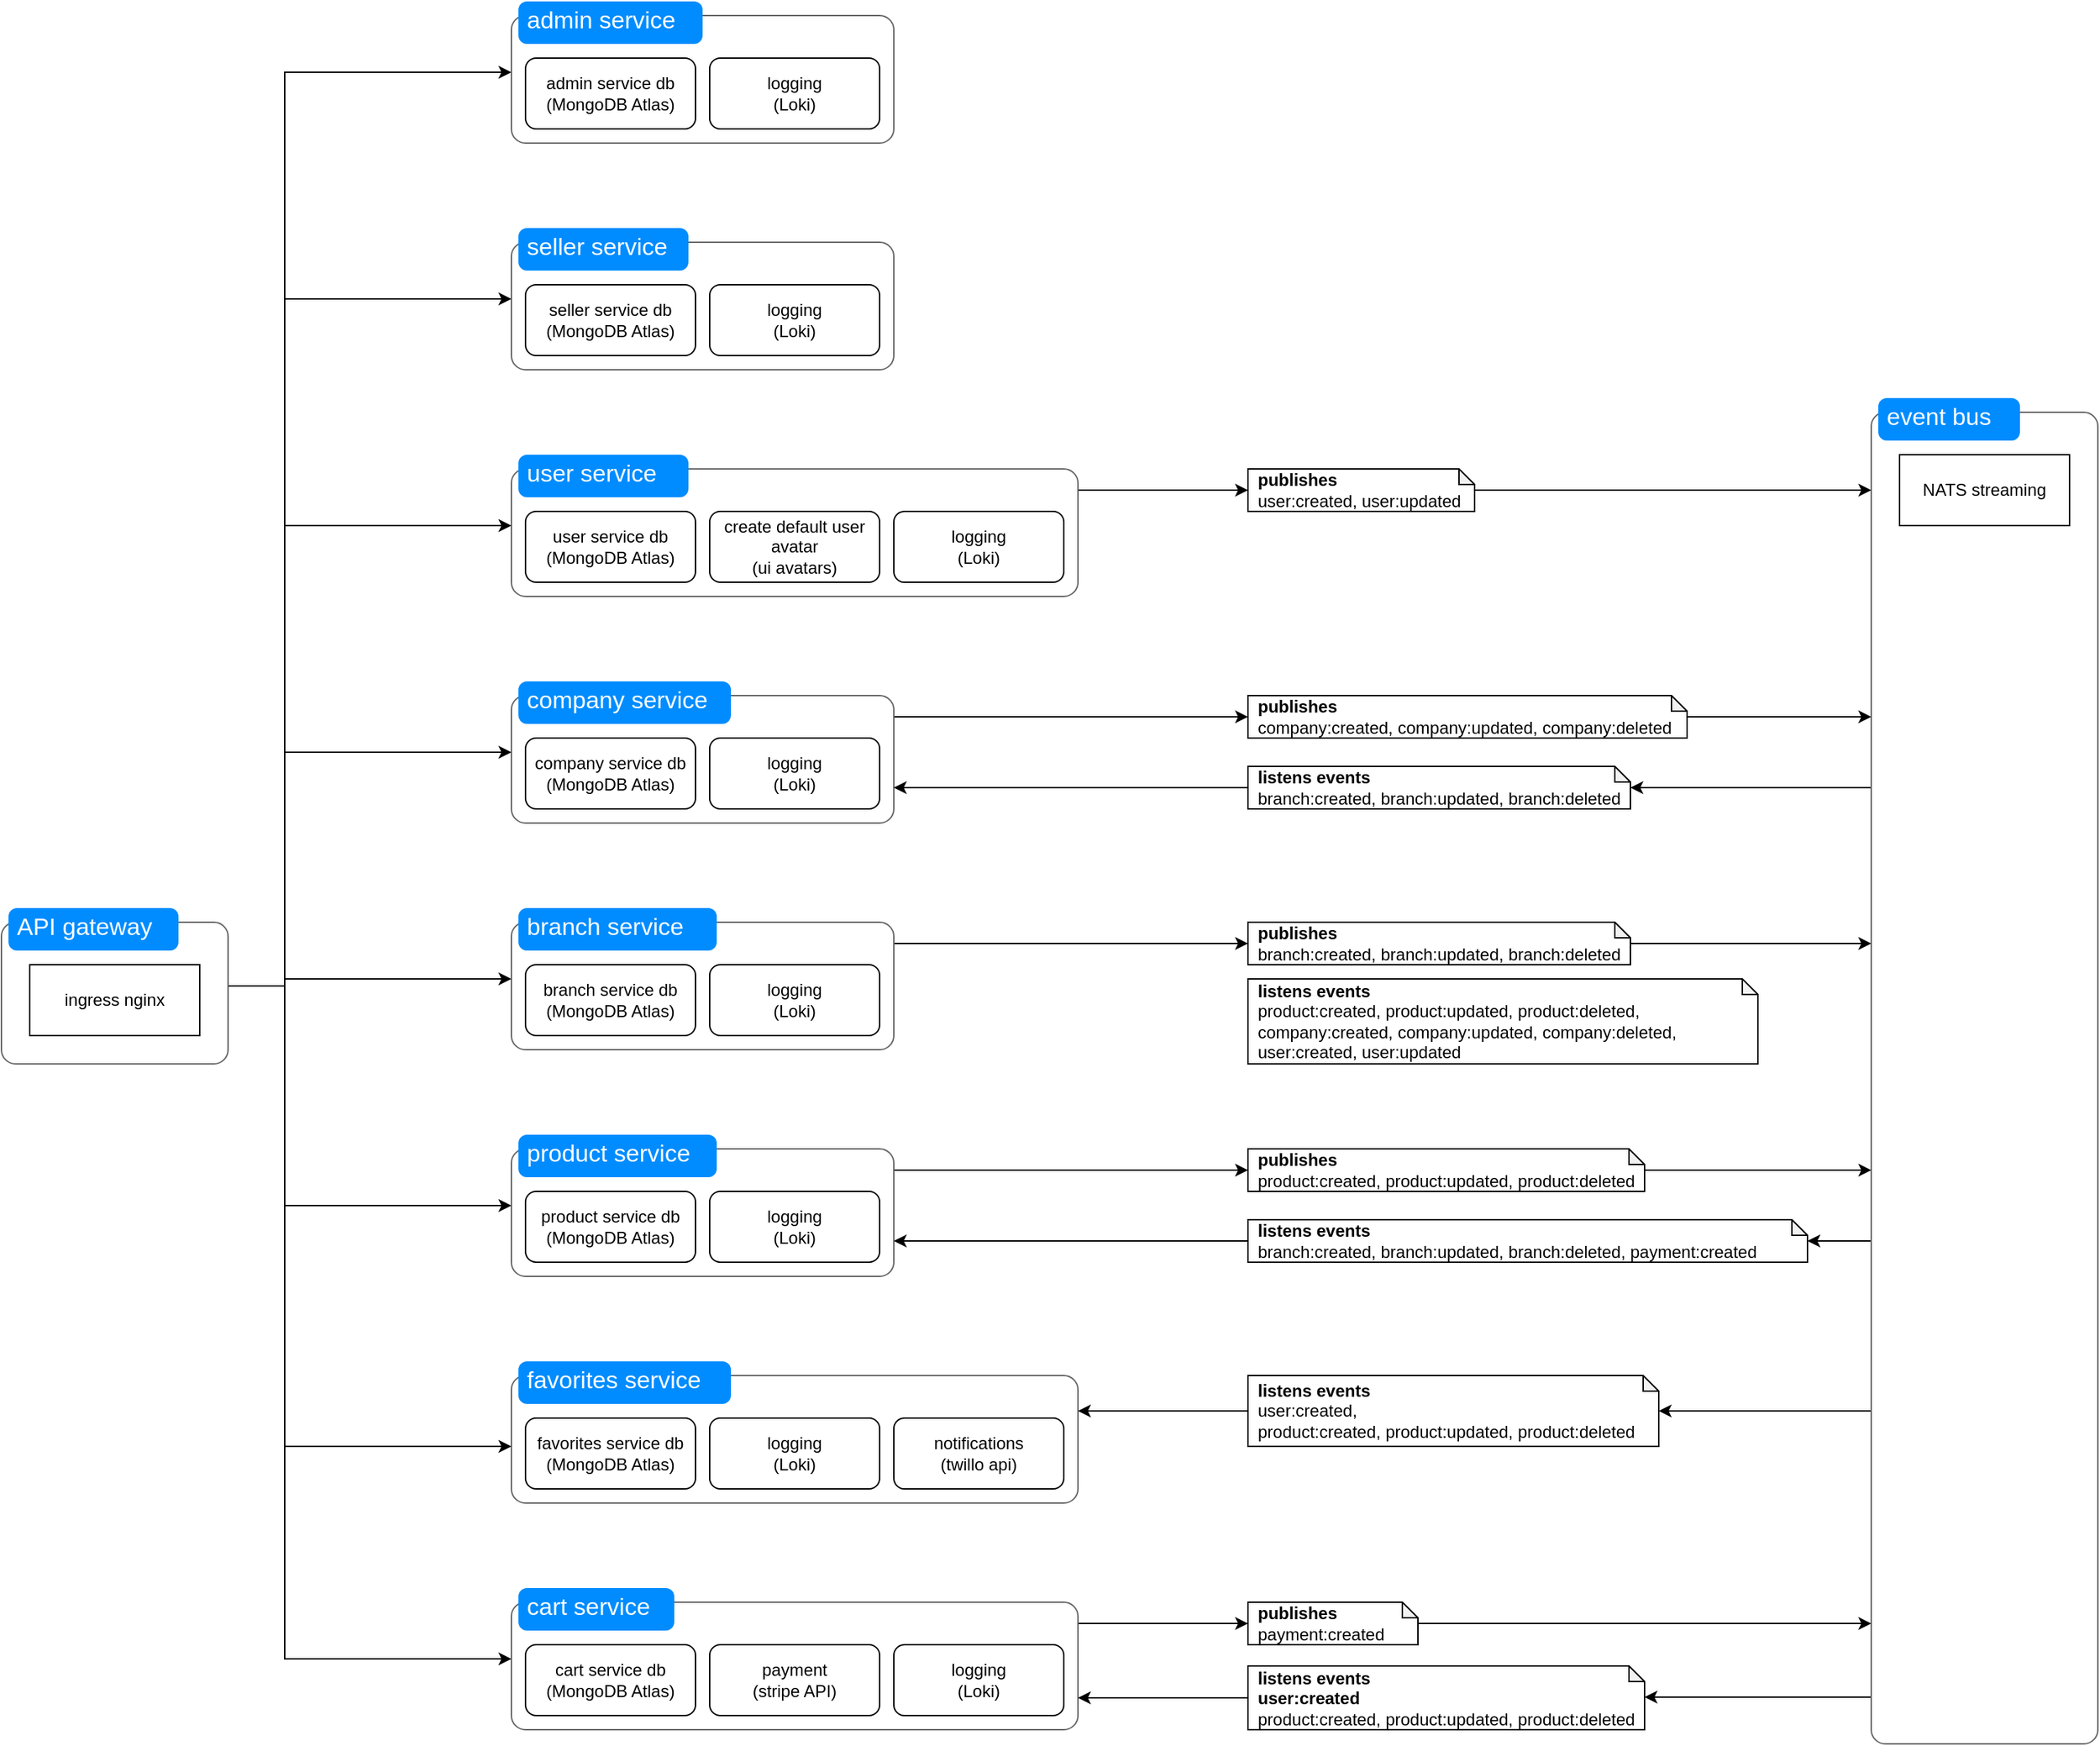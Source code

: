 <mxfile version="26.0.16" pages="11">
  <diagram id="_QnCtIUyzgR2QsNAqun5" name="app">
    <mxGraphModel dx="1358" dy="2203" grid="1" gridSize="10" guides="1" tooltips="1" connect="1" arrows="1" fold="1" page="0" pageScale="1" pageWidth="827" pageHeight="1169" math="0" shadow="0">
      <root>
        <mxCell id="0" />
        <mxCell id="1" parent="0" />
        <mxCell id="Ii_FNzYMHeP3sKRQvAOG-57" value="" style="shape=mxgraph.mockup.containers.marginRect;rectMarginTop=10;strokeColor=#666666;strokeWidth=1;dashed=0;rounded=1;arcSize=5;recursiveResize=0;html=1;whiteSpace=wrap;" parent="1" vertex="1">
          <mxGeometry x="600" y="-1200" width="270" height="100" as="geometry" />
        </mxCell>
        <mxCell id="Ii_FNzYMHeP3sKRQvAOG-58" value="seller service" style="shape=rect;strokeColor=none;fillColor=#008cff;strokeWidth=1;dashed=0;rounded=1;arcSize=20;fontColor=#ffffff;fontSize=17;spacing=2;spacingTop=-2;align=left;autosize=1;spacingLeft=4;resizeWidth=0;resizeHeight=0;perimeter=none;html=1;whiteSpace=wrap;" parent="Ii_FNzYMHeP3sKRQvAOG-57" vertex="1">
          <mxGeometry x="5" width="120" height="30" as="geometry" />
        </mxCell>
        <mxCell id="Ii_FNzYMHeP3sKRQvAOG-74" value="seller service db&lt;div&gt;(&lt;span style=&quot;background-color: transparent; color: light-dark(rgb(0, 0, 0), rgb(255, 255, 255));&quot;&gt;MongoDB Atlas)&lt;/span&gt;&lt;/div&gt;" style="rounded=1;whiteSpace=wrap;html=1;" parent="Ii_FNzYMHeP3sKRQvAOG-57" vertex="1">
          <mxGeometry x="10" y="40" width="120" height="50" as="geometry" />
        </mxCell>
        <mxCell id="Ii_FNzYMHeP3sKRQvAOG-117" value="logging&lt;div&gt;(Loki)&lt;/div&gt;" style="rounded=1;whiteSpace=wrap;html=1;" parent="Ii_FNzYMHeP3sKRQvAOG-57" vertex="1">
          <mxGeometry x="140" y="40" width="120" height="50" as="geometry" />
        </mxCell>
        <mxCell id="Ii_FNzYMHeP3sKRQvAOG-60" value="" style="shape=mxgraph.mockup.containers.marginRect;rectMarginTop=10;strokeColor=#666666;strokeWidth=1;dashed=0;rounded=1;arcSize=5;recursiveResize=0;html=1;whiteSpace=wrap;" parent="1" vertex="1">
          <mxGeometry x="600" y="-1360" width="270" height="100" as="geometry" />
        </mxCell>
        <mxCell id="Ii_FNzYMHeP3sKRQvAOG-61" value="admin service" style="shape=rect;strokeColor=none;fillColor=#008cff;strokeWidth=1;dashed=0;rounded=1;arcSize=20;fontColor=#ffffff;fontSize=17;spacing=2;spacingTop=-2;align=left;autosize=1;spacingLeft=4;resizeWidth=0;resizeHeight=0;perimeter=none;html=1;whiteSpace=wrap;" parent="Ii_FNzYMHeP3sKRQvAOG-60" vertex="1">
          <mxGeometry x="5" width="130" height="30" as="geometry" />
        </mxCell>
        <mxCell id="Ii_FNzYMHeP3sKRQvAOG-75" value="admin service db&lt;br&gt;&lt;div&gt;(&lt;span style=&quot;background-color: transparent; color: light-dark(rgb(0, 0, 0), rgb(255, 255, 255));&quot;&gt;MongoDB Atlas)&lt;/span&gt;&lt;/div&gt;" style="rounded=1;whiteSpace=wrap;html=1;" parent="Ii_FNzYMHeP3sKRQvAOG-60" vertex="1">
          <mxGeometry x="10" y="40" width="120" height="50" as="geometry" />
        </mxCell>
        <mxCell id="Ii_FNzYMHeP3sKRQvAOG-112" value="logging&lt;div&gt;(Loki)&lt;/div&gt;" style="rounded=1;whiteSpace=wrap;html=1;" parent="Ii_FNzYMHeP3sKRQvAOG-60" vertex="1">
          <mxGeometry x="140" y="40" width="120" height="50" as="geometry" />
        </mxCell>
        <mxCell id="neOqG4d_QNxusFnM9F1e-20" style="edgeStyle=orthogonalEdgeStyle;rounded=0;orthogonalLoop=1;jettySize=auto;html=1;" parent="1" source="Ii_FNzYMHeP3sKRQvAOG-62" target="Ii_FNzYMHeP3sKRQvAOG-138" edge="1">
          <mxGeometry relative="1" as="geometry">
            <Array as="points">
              <mxPoint x="1030" y="-1015" />
              <mxPoint x="1030" y="-1015" />
            </Array>
          </mxGeometry>
        </mxCell>
        <mxCell id="Ii_FNzYMHeP3sKRQvAOG-62" value="" style="shape=mxgraph.mockup.containers.marginRect;rectMarginTop=10;strokeColor=#666666;strokeWidth=1;dashed=0;rounded=1;arcSize=5;recursiveResize=0;html=1;whiteSpace=wrap;" parent="1" vertex="1">
          <mxGeometry x="600" y="-1040" width="400" height="100" as="geometry" />
        </mxCell>
        <mxCell id="Ii_FNzYMHeP3sKRQvAOG-63" value="user service" style="shape=rect;strokeColor=none;fillColor=#008cff;strokeWidth=1;dashed=0;rounded=1;arcSize=20;fontColor=#ffffff;fontSize=17;spacing=2;spacingTop=-2;align=left;autosize=1;spacingLeft=4;resizeWidth=0;resizeHeight=0;perimeter=none;html=1;whiteSpace=wrap;" parent="Ii_FNzYMHeP3sKRQvAOG-62" vertex="1">
          <mxGeometry x="5" width="120" height="30" as="geometry" />
        </mxCell>
        <mxCell id="Ii_FNzYMHeP3sKRQvAOG-82" value="user service&amp;nbsp;&lt;span style=&quot;background-color: transparent; color: light-dark(rgb(0, 0, 0), rgb(255, 255, 255));&quot;&gt;db&lt;/span&gt;&lt;div&gt;(&lt;span style=&quot;background-color: transparent; color: light-dark(rgb(0, 0, 0), rgb(255, 255, 255));&quot;&gt;MongoDB Atlas)&lt;/span&gt;&lt;/div&gt;" style="rounded=1;whiteSpace=wrap;html=1;" parent="Ii_FNzYMHeP3sKRQvAOG-62" vertex="1">
          <mxGeometry x="10" y="40" width="120" height="50" as="geometry" />
        </mxCell>
        <mxCell id="Ii_FNzYMHeP3sKRQvAOG-83" value="create default user avatar&lt;div&gt;(ui avatars)&lt;/div&gt;" style="rounded=1;whiteSpace=wrap;html=1;" parent="Ii_FNzYMHeP3sKRQvAOG-62" vertex="1">
          <mxGeometry x="140" y="40" width="120" height="50" as="geometry" />
        </mxCell>
        <mxCell id="Ii_FNzYMHeP3sKRQvAOG-114" value="logging&lt;div&gt;(Loki)&lt;/div&gt;" style="rounded=1;whiteSpace=wrap;html=1;" parent="Ii_FNzYMHeP3sKRQvAOG-62" vertex="1">
          <mxGeometry x="270" y="40" width="120" height="50" as="geometry" />
        </mxCell>
        <mxCell id="neOqG4d_QNxusFnM9F1e-19" style="edgeStyle=orthogonalEdgeStyle;rounded=0;orthogonalLoop=1;jettySize=auto;html=1;" parent="1" source="Ii_FNzYMHeP3sKRQvAOG-64" target="Ii_FNzYMHeP3sKRQvAOG-140" edge="1">
          <mxGeometry relative="1" as="geometry">
            <Array as="points">
              <mxPoint x="940" y="-855" />
              <mxPoint x="940" y="-855" />
            </Array>
          </mxGeometry>
        </mxCell>
        <mxCell id="Ii_FNzYMHeP3sKRQvAOG-64" value="" style="shape=mxgraph.mockup.containers.marginRect;rectMarginTop=10;strokeColor=#666666;strokeWidth=1;dashed=0;rounded=1;arcSize=5;recursiveResize=0;html=1;whiteSpace=wrap;" parent="1" vertex="1">
          <mxGeometry x="600" y="-880" width="270" height="100" as="geometry" />
        </mxCell>
        <mxCell id="Ii_FNzYMHeP3sKRQvAOG-65" value="company service" style="shape=rect;strokeColor=none;fillColor=#008cff;strokeWidth=1;dashed=0;rounded=1;arcSize=20;fontColor=#ffffff;fontSize=17;spacing=2;spacingTop=-2;align=left;autosize=1;spacingLeft=4;resizeWidth=0;resizeHeight=0;perimeter=none;html=1;whiteSpace=wrap;" parent="Ii_FNzYMHeP3sKRQvAOG-64" vertex="1">
          <mxGeometry x="5" width="150" height="30" as="geometry" />
        </mxCell>
        <mxCell id="Ii_FNzYMHeP3sKRQvAOG-85" value="company service&amp;nbsp;db&lt;div&gt;(&lt;span style=&quot;color: light-dark(rgb(0, 0, 0), rgb(255, 255, 255)); background-color: transparent;&quot;&gt;MongoDB Atlas)&lt;/span&gt;&lt;/div&gt;" style="rounded=1;whiteSpace=wrap;html=1;" parent="Ii_FNzYMHeP3sKRQvAOG-64" vertex="1">
          <mxGeometry x="10" y="40" width="120" height="50" as="geometry" />
        </mxCell>
        <mxCell id="Ii_FNzYMHeP3sKRQvAOG-116" value="logging&lt;div&gt;(Loki)&lt;/div&gt;" style="rounded=1;whiteSpace=wrap;html=1;" parent="Ii_FNzYMHeP3sKRQvAOG-64" vertex="1">
          <mxGeometry x="140" y="40" width="120" height="50" as="geometry" />
        </mxCell>
        <mxCell id="neOqG4d_QNxusFnM9F1e-18" style="edgeStyle=orthogonalEdgeStyle;rounded=0;orthogonalLoop=1;jettySize=auto;html=1;" parent="1" source="Ii_FNzYMHeP3sKRQvAOG-66" target="9_b56lisCTvNO3P8otKm-1" edge="1">
          <mxGeometry relative="1" as="geometry">
            <Array as="points">
              <mxPoint x="940" y="-695" />
              <mxPoint x="940" y="-695" />
            </Array>
          </mxGeometry>
        </mxCell>
        <mxCell id="Ii_FNzYMHeP3sKRQvAOG-66" value="" style="shape=mxgraph.mockup.containers.marginRect;rectMarginTop=10;strokeColor=#666666;strokeWidth=1;dashed=0;rounded=1;arcSize=5;recursiveResize=0;html=1;whiteSpace=wrap;" parent="1" vertex="1">
          <mxGeometry x="600" y="-720" width="270" height="100" as="geometry" />
        </mxCell>
        <mxCell id="Ii_FNzYMHeP3sKRQvAOG-67" value="branch service" style="shape=rect;strokeColor=none;fillColor=#008cff;strokeWidth=1;dashed=0;rounded=1;arcSize=20;fontColor=#ffffff;fontSize=17;spacing=2;spacingTop=-2;align=left;autosize=1;spacingLeft=4;resizeWidth=0;resizeHeight=0;perimeter=none;html=1;whiteSpace=wrap;" parent="Ii_FNzYMHeP3sKRQvAOG-66" vertex="1">
          <mxGeometry x="5" width="140" height="30" as="geometry" />
        </mxCell>
        <mxCell id="Ii_FNzYMHeP3sKRQvAOG-115" value="logging&lt;div&gt;(Loki)&lt;/div&gt;" style="rounded=1;whiteSpace=wrap;html=1;" parent="Ii_FNzYMHeP3sKRQvAOG-66" vertex="1">
          <mxGeometry x="140" y="40" width="120" height="50" as="geometry" />
        </mxCell>
        <mxCell id="Ii_FNzYMHeP3sKRQvAOG-86" value="branch service&lt;span style=&quot;background-color: transparent; color: light-dark(rgb(0, 0, 0), rgb(255, 255, 255));&quot;&gt;&amp;nbsp;db&lt;/span&gt;&lt;div&gt;(&lt;span style=&quot;color: light-dark(rgb(0, 0, 0), rgb(255, 255, 255)); background-color: transparent;&quot;&gt;MongoDB Atlas)&lt;/span&gt;&lt;/div&gt;" style="rounded=1;whiteSpace=wrap;html=1;" parent="Ii_FNzYMHeP3sKRQvAOG-66" vertex="1">
          <mxGeometry x="10" y="40" width="120" height="50" as="geometry" />
        </mxCell>
        <mxCell id="neOqG4d_QNxusFnM9F1e-17" style="edgeStyle=orthogonalEdgeStyle;rounded=0;orthogonalLoop=1;jettySize=auto;html=1;" parent="1" source="Ii_FNzYMHeP3sKRQvAOG-68" target="9_b56lisCTvNO3P8otKm-2" edge="1">
          <mxGeometry relative="1" as="geometry">
            <Array as="points">
              <mxPoint x="940" y="-535" />
              <mxPoint x="940" y="-535" />
            </Array>
          </mxGeometry>
        </mxCell>
        <mxCell id="Ii_FNzYMHeP3sKRQvAOG-68" value="" style="shape=mxgraph.mockup.containers.marginRect;rectMarginTop=10;strokeColor=#666666;strokeWidth=1;dashed=0;rounded=1;arcSize=5;recursiveResize=0;html=1;whiteSpace=wrap;" parent="1" vertex="1">
          <mxGeometry x="600" y="-560" width="270" height="100" as="geometry" />
        </mxCell>
        <mxCell id="Ii_FNzYMHeP3sKRQvAOG-69" value="product service" style="shape=rect;strokeColor=none;fillColor=#008cff;strokeWidth=1;dashed=0;rounded=1;arcSize=20;fontColor=#ffffff;fontSize=17;spacing=2;spacingTop=-2;align=left;autosize=1;spacingLeft=4;resizeWidth=0;resizeHeight=0;perimeter=none;html=1;whiteSpace=wrap;" parent="Ii_FNzYMHeP3sKRQvAOG-68" vertex="1">
          <mxGeometry x="5" width="140" height="30" as="geometry" />
        </mxCell>
        <mxCell id="Ii_FNzYMHeP3sKRQvAOG-91" value="product service&amp;nbsp;db&lt;div&gt;(&lt;span style=&quot;color: light-dark(rgb(0, 0, 0), rgb(255, 255, 255)); background-color: transparent;&quot;&gt;MongoDB Atlas)&lt;/span&gt;&lt;/div&gt;" style="rounded=1;whiteSpace=wrap;html=1;" parent="Ii_FNzYMHeP3sKRQvAOG-68" vertex="1">
          <mxGeometry x="10" y="40" width="120" height="50" as="geometry" />
        </mxCell>
        <mxCell id="Ii_FNzYMHeP3sKRQvAOG-119" value="logging&lt;div&gt;(Loki)&lt;/div&gt;" style="rounded=1;whiteSpace=wrap;html=1;" parent="Ii_FNzYMHeP3sKRQvAOG-68" vertex="1">
          <mxGeometry x="140" y="40" width="120" height="50" as="geometry" />
        </mxCell>
        <mxCell id="Ii_FNzYMHeP3sKRQvAOG-70" value="" style="shape=mxgraph.mockup.containers.marginRect;rectMarginTop=10;strokeColor=#666666;strokeWidth=1;dashed=0;rounded=1;arcSize=5;recursiveResize=0;html=1;whiteSpace=wrap;" parent="1" vertex="1">
          <mxGeometry x="600" y="-400" width="400" height="100" as="geometry" />
        </mxCell>
        <mxCell id="Ii_FNzYMHeP3sKRQvAOG-71" value="favorites service" style="shape=rect;strokeColor=none;fillColor=#008cff;strokeWidth=1;dashed=0;rounded=1;arcSize=20;fontColor=#ffffff;fontSize=17;spacing=2;spacingTop=-2;align=left;autosize=1;spacingLeft=4;resizeWidth=0;resizeHeight=0;perimeter=none;html=1;whiteSpace=wrap;" parent="Ii_FNzYMHeP3sKRQvAOG-70" vertex="1">
          <mxGeometry x="5" width="150" height="30" as="geometry" />
        </mxCell>
        <mxCell id="Ii_FNzYMHeP3sKRQvAOG-92" value="favorites service&lt;span style=&quot;background-color: transparent; color: light-dark(rgb(0, 0, 0), rgb(255, 255, 255));&quot;&gt;&amp;nbsp;db&lt;/span&gt;&lt;div&gt;(&lt;span style=&quot;color: light-dark(rgb(0, 0, 0), rgb(255, 255, 255)); background-color: transparent;&quot;&gt;MongoDB Atlas)&lt;/span&gt;&lt;/div&gt;" style="rounded=1;whiteSpace=wrap;html=1;" parent="Ii_FNzYMHeP3sKRQvAOG-70" vertex="1">
          <mxGeometry x="10" y="40" width="120" height="50" as="geometry" />
        </mxCell>
        <mxCell id="Ii_FNzYMHeP3sKRQvAOG-118" value="logging&lt;div&gt;(Loki)&lt;/div&gt;" style="rounded=1;whiteSpace=wrap;html=1;" parent="Ii_FNzYMHeP3sKRQvAOG-70" vertex="1">
          <mxGeometry x="140" y="40" width="120" height="50" as="geometry" />
        </mxCell>
        <mxCell id="9sK2VInNYkna78EvD0RN-1" value="notifications&lt;div&gt;(twillo api)&lt;/div&gt;" style="rounded=1;whiteSpace=wrap;html=1;" vertex="1" parent="Ii_FNzYMHeP3sKRQvAOG-70">
          <mxGeometry x="270" y="40" width="120" height="50" as="geometry" />
        </mxCell>
        <mxCell id="neOqG4d_QNxusFnM9F1e-10" style="edgeStyle=orthogonalEdgeStyle;rounded=0;orthogonalLoop=1;jettySize=auto;html=1;" parent="1" source="Ii_FNzYMHeP3sKRQvAOG-72" target="d0Re95dYM4SOGnE3piOP-1" edge="1">
          <mxGeometry relative="1" as="geometry">
            <Array as="points">
              <mxPoint x="1030" y="-215" />
              <mxPoint x="1030" y="-215" />
            </Array>
          </mxGeometry>
        </mxCell>
        <mxCell id="Ii_FNzYMHeP3sKRQvAOG-72" value="" style="shape=mxgraph.mockup.containers.marginRect;rectMarginTop=10;strokeColor=#666666;strokeWidth=1;dashed=0;rounded=1;arcSize=5;recursiveResize=0;html=1;whiteSpace=wrap;" parent="1" vertex="1">
          <mxGeometry x="600" y="-240" width="400" height="100" as="geometry" />
        </mxCell>
        <mxCell id="Ii_FNzYMHeP3sKRQvAOG-73" value="cart service" style="shape=rect;strokeColor=none;fillColor=#008cff;strokeWidth=1;dashed=0;rounded=1;arcSize=20;fontColor=#ffffff;fontSize=17;spacing=2;spacingTop=-2;align=left;autosize=1;spacingLeft=4;resizeWidth=0;resizeHeight=0;perimeter=none;html=1;whiteSpace=wrap;" parent="Ii_FNzYMHeP3sKRQvAOG-72" vertex="1">
          <mxGeometry x="5" width="110" height="30" as="geometry" />
        </mxCell>
        <mxCell id="Ii_FNzYMHeP3sKRQvAOG-93" value="cart service&amp;nbsp;db&lt;div&gt;(&lt;span style=&quot;color: light-dark(rgb(0, 0, 0), rgb(255, 255, 255)); background-color: transparent;&quot;&gt;MongoDB Atlas)&lt;/span&gt;&lt;/div&gt;" style="rounded=1;whiteSpace=wrap;html=1;" parent="Ii_FNzYMHeP3sKRQvAOG-72" vertex="1">
          <mxGeometry x="10" y="40" width="120" height="50" as="geometry" />
        </mxCell>
        <mxCell id="Ii_FNzYMHeP3sKRQvAOG-94" value="&lt;div&gt;payment&lt;/div&gt;&lt;div&gt;(&lt;span style=&quot;background-color: transparent; color: light-dark(rgb(0, 0, 0), rgb(255, 255, 255));&quot;&gt;stripe API)&lt;/span&gt;&lt;/div&gt;" style="rounded=1;whiteSpace=wrap;html=1;" parent="Ii_FNzYMHeP3sKRQvAOG-72" vertex="1">
          <mxGeometry x="140" y="40" width="120" height="50" as="geometry" />
        </mxCell>
        <mxCell id="Ii_FNzYMHeP3sKRQvAOG-113" value="logging&lt;div&gt;(Loki)&lt;/div&gt;" style="rounded=1;whiteSpace=wrap;html=1;" parent="Ii_FNzYMHeP3sKRQvAOG-72" vertex="1">
          <mxGeometry x="270" y="40" width="120" height="50" as="geometry" />
        </mxCell>
        <mxCell id="Ii_FNzYMHeP3sKRQvAOG-129" style="edgeStyle=orthogonalEdgeStyle;rounded=0;orthogonalLoop=1;jettySize=auto;html=1;" parent="1" source="Ii_FNzYMHeP3sKRQvAOG-96" target="Ii_FNzYMHeP3sKRQvAOG-60" edge="1">
          <mxGeometry relative="1" as="geometry">
            <Array as="points">
              <mxPoint x="440" y="-665" />
              <mxPoint x="440" y="-1310" />
            </Array>
          </mxGeometry>
        </mxCell>
        <mxCell id="Ii_FNzYMHeP3sKRQvAOG-130" style="edgeStyle=orthogonalEdgeStyle;rounded=0;orthogonalLoop=1;jettySize=auto;html=1;" parent="1" source="Ii_FNzYMHeP3sKRQvAOG-96" target="Ii_FNzYMHeP3sKRQvAOG-57" edge="1">
          <mxGeometry relative="1" as="geometry">
            <Array as="points">
              <mxPoint x="440" y="-665" />
              <mxPoint x="440" y="-1150" />
            </Array>
          </mxGeometry>
        </mxCell>
        <mxCell id="Ii_FNzYMHeP3sKRQvAOG-131" style="edgeStyle=orthogonalEdgeStyle;rounded=0;orthogonalLoop=1;jettySize=auto;html=1;" parent="1" source="Ii_FNzYMHeP3sKRQvAOG-96" target="Ii_FNzYMHeP3sKRQvAOG-64" edge="1">
          <mxGeometry relative="1" as="geometry">
            <Array as="points">
              <mxPoint x="440" y="-665" />
              <mxPoint x="440" y="-830" />
            </Array>
          </mxGeometry>
        </mxCell>
        <mxCell id="Ii_FNzYMHeP3sKRQvAOG-132" style="edgeStyle=orthogonalEdgeStyle;rounded=0;orthogonalLoop=1;jettySize=auto;html=1;" parent="1" source="Ii_FNzYMHeP3sKRQvAOG-96" target="Ii_FNzYMHeP3sKRQvAOG-66" edge="1">
          <mxGeometry relative="1" as="geometry">
            <Array as="points">
              <mxPoint x="440" y="-665" />
              <mxPoint x="440" y="-670" />
            </Array>
          </mxGeometry>
        </mxCell>
        <mxCell id="Ii_FNzYMHeP3sKRQvAOG-133" style="edgeStyle=orthogonalEdgeStyle;rounded=0;orthogonalLoop=1;jettySize=auto;html=1;" parent="1" source="Ii_FNzYMHeP3sKRQvAOG-96" target="Ii_FNzYMHeP3sKRQvAOG-68" edge="1">
          <mxGeometry relative="1" as="geometry">
            <Array as="points">
              <mxPoint x="440" y="-665" />
              <mxPoint x="440" y="-510" />
            </Array>
          </mxGeometry>
        </mxCell>
        <mxCell id="Ii_FNzYMHeP3sKRQvAOG-134" style="edgeStyle=orthogonalEdgeStyle;rounded=0;orthogonalLoop=1;jettySize=auto;html=1;" parent="1" source="Ii_FNzYMHeP3sKRQvAOG-96" target="Ii_FNzYMHeP3sKRQvAOG-70" edge="1">
          <mxGeometry relative="1" as="geometry">
            <Array as="points">
              <mxPoint x="440" y="-665" />
              <mxPoint x="440" y="-340" />
            </Array>
          </mxGeometry>
        </mxCell>
        <mxCell id="Ii_FNzYMHeP3sKRQvAOG-135" style="edgeStyle=orthogonalEdgeStyle;rounded=0;orthogonalLoop=1;jettySize=auto;html=1;" parent="1" source="Ii_FNzYMHeP3sKRQvAOG-96" target="Ii_FNzYMHeP3sKRQvAOG-72" edge="1">
          <mxGeometry relative="1" as="geometry">
            <Array as="points">
              <mxPoint x="440" y="-665" />
              <mxPoint x="440" y="-190" />
            </Array>
          </mxGeometry>
        </mxCell>
        <mxCell id="36I1itYeGZvUuwFLHjt5-1" style="edgeStyle=orthogonalEdgeStyle;rounded=0;orthogonalLoop=1;jettySize=auto;html=1;" parent="1" source="Ii_FNzYMHeP3sKRQvAOG-96" target="Ii_FNzYMHeP3sKRQvAOG-62" edge="1">
          <mxGeometry relative="1" as="geometry">
            <Array as="points">
              <mxPoint x="440" y="-665" />
              <mxPoint x="440" y="-990" />
            </Array>
          </mxGeometry>
        </mxCell>
        <mxCell id="Ii_FNzYMHeP3sKRQvAOG-96" value="" style="shape=mxgraph.mockup.containers.marginRect;rectMarginTop=10;strokeColor=#666666;strokeWidth=1;dashed=0;rounded=1;arcSize=5;recursiveResize=0;html=1;whiteSpace=wrap;" parent="1" vertex="1">
          <mxGeometry x="240" y="-720" width="160" height="110" as="geometry" />
        </mxCell>
        <mxCell id="Ii_FNzYMHeP3sKRQvAOG-97" value="API gateway" style="shape=rect;strokeColor=none;fillColor=#008cff;strokeWidth=1;dashed=0;rounded=1;arcSize=20;fontColor=#ffffff;fontSize=17;spacing=2;spacingTop=-2;align=left;autosize=1;spacingLeft=4;resizeWidth=0;resizeHeight=0;perimeter=none;html=1;whiteSpace=wrap;" parent="Ii_FNzYMHeP3sKRQvAOG-96" vertex="1">
          <mxGeometry x="5" width="120" height="30" as="geometry" />
        </mxCell>
        <mxCell id="Ii_FNzYMHeP3sKRQvAOG-103" value="&lt;div&gt;ingress nginx&lt;/div&gt;" style="rounded=0;whiteSpace=wrap;html=1;" parent="Ii_FNzYMHeP3sKRQvAOG-96" vertex="1">
          <mxGeometry x="20" y="40" width="120" height="50" as="geometry" />
        </mxCell>
        <mxCell id="neOqG4d_QNxusFnM9F1e-21" style="edgeStyle=orthogonalEdgeStyle;rounded=0;orthogonalLoop=1;jettySize=auto;html=1;" parent="1" source="Ii_FNzYMHeP3sKRQvAOG-99" target="VWB7_V7VwDTOmDma_h94-1" edge="1">
          <mxGeometry relative="1" as="geometry">
            <Array as="points">
              <mxPoint x="1500" y="-805" />
              <mxPoint x="1500" y="-805" />
            </Array>
          </mxGeometry>
        </mxCell>
        <mxCell id="neOqG4d_QNxusFnM9F1e-23" style="edgeStyle=orthogonalEdgeStyle;rounded=0;orthogonalLoop=1;jettySize=auto;html=1;" parent="1" source="Ii_FNzYMHeP3sKRQvAOG-99" target="C-8z7tjJiV5obfYYkQKa-1" edge="1">
          <mxGeometry relative="1" as="geometry">
            <Array as="points">
              <mxPoint x="1550" y="-485" />
              <mxPoint x="1550" y="-485" />
            </Array>
          </mxGeometry>
        </mxCell>
        <mxCell id="neOqG4d_QNxusFnM9F1e-25" style="edgeStyle=orthogonalEdgeStyle;rounded=0;orthogonalLoop=1;jettySize=auto;html=1;" parent="1" source="Ii_FNzYMHeP3sKRQvAOG-99" target="8AvwuaGvnqcK360K-rrV-1" edge="1">
          <mxGeometry relative="1" as="geometry">
            <Array as="points">
              <mxPoint x="1510" y="-365" />
              <mxPoint x="1510" y="-365" />
            </Array>
          </mxGeometry>
        </mxCell>
        <mxCell id="neOqG4d_QNxusFnM9F1e-27" style="edgeStyle=orthogonalEdgeStyle;rounded=0;orthogonalLoop=1;jettySize=auto;html=1;" parent="1" source="Ii_FNzYMHeP3sKRQvAOG-99" target="QwtsnLZG6XKhDeZVNGn--1" edge="1">
          <mxGeometry relative="1" as="geometry">
            <Array as="points">
              <mxPoint x="1500" y="-163" />
              <mxPoint x="1500" y="-163" />
            </Array>
          </mxGeometry>
        </mxCell>
        <mxCell id="Ii_FNzYMHeP3sKRQvAOG-99" value="" style="shape=mxgraph.mockup.containers.marginRect;rectMarginTop=10;strokeColor=#666666;strokeWidth=1;dashed=0;rounded=1;arcSize=5;recursiveResize=0;html=1;whiteSpace=wrap;" parent="1" vertex="1">
          <mxGeometry x="1560" y="-1080" width="160" height="950" as="geometry" />
        </mxCell>
        <mxCell id="Ii_FNzYMHeP3sKRQvAOG-100" value="&lt;div&gt;event bus&lt;/div&gt;" style="shape=rect;strokeColor=none;fillColor=#008cff;strokeWidth=1;dashed=0;rounded=1;arcSize=20;fontColor=#ffffff;fontSize=17;spacing=2;spacingTop=-2;align=left;autosize=1;spacingLeft=4;resizeWidth=0;resizeHeight=0;perimeter=none;html=1;whiteSpace=wrap;" parent="Ii_FNzYMHeP3sKRQvAOG-99" vertex="1">
          <mxGeometry x="5" width="100" height="30" as="geometry" />
        </mxCell>
        <mxCell id="Ii_FNzYMHeP3sKRQvAOG-102" value="&lt;div&gt;NATS streaming&lt;/div&gt;" style="rounded=0;whiteSpace=wrap;html=1;" parent="Ii_FNzYMHeP3sKRQvAOG-99" vertex="1">
          <mxGeometry x="20" y="40" width="120" height="50" as="geometry" />
        </mxCell>
        <mxCell id="neOqG4d_QNxusFnM9F1e-13" style="edgeStyle=orthogonalEdgeStyle;rounded=0;orthogonalLoop=1;jettySize=auto;html=1;" parent="1" source="Ii_FNzYMHeP3sKRQvAOG-138" target="Ii_FNzYMHeP3sKRQvAOG-99" edge="1">
          <mxGeometry relative="1" as="geometry">
            <Array as="points">
              <mxPoint x="1520" y="-1015" />
              <mxPoint x="1520" y="-1015" />
            </Array>
          </mxGeometry>
        </mxCell>
        <mxCell id="Ii_FNzYMHeP3sKRQvAOG-138" value="&lt;div&gt;&lt;b&gt;publishes&lt;/b&gt;&lt;/div&gt;user:created,&amp;nbsp;&lt;span style=&quot;background-color: transparent; color: light-dark(rgb(0, 0, 0), rgb(255, 255, 255));&quot;&gt;user:updated&lt;/span&gt;" style="shape=note;whiteSpace=wrap;html=1;backgroundOutline=1;darkOpacity=0.05;align=left;size=11;perimeterSpacing=0;spacingLeft=5;" parent="1" vertex="1">
          <mxGeometry x="1120" y="-1030" width="160" height="30" as="geometry" />
        </mxCell>
        <mxCell id="neOqG4d_QNxusFnM9F1e-14" style="edgeStyle=orthogonalEdgeStyle;rounded=0;orthogonalLoop=1;jettySize=auto;html=1;" parent="1" source="Ii_FNzYMHeP3sKRQvAOG-140" target="Ii_FNzYMHeP3sKRQvAOG-99" edge="1">
          <mxGeometry relative="1" as="geometry">
            <Array as="points">
              <mxPoint x="1540" y="-855" />
              <mxPoint x="1540" y="-855" />
            </Array>
          </mxGeometry>
        </mxCell>
        <mxCell id="Ii_FNzYMHeP3sKRQvAOG-140" value="&lt;div&gt;&lt;b&gt;publishes&lt;/b&gt;&lt;/div&gt;company:created,&amp;nbsp;&lt;span style=&quot;background-color: transparent; color: light-dark(rgb(0, 0, 0), rgb(255, 255, 255));&quot;&gt;company&lt;/span&gt;&lt;span style=&quot;background-color: transparent; color: light-dark(rgb(0, 0, 0), rgb(255, 255, 255));&quot;&gt;:updated,&amp;nbsp;&lt;/span&gt;&lt;span style=&quot;background-color: transparent; color: light-dark(rgb(0, 0, 0), rgb(255, 255, 255));&quot;&gt;company:deleted&lt;/span&gt;" style="shape=note;whiteSpace=wrap;html=1;backgroundOutline=1;darkOpacity=0.05;align=left;size=11;perimeterSpacing=0;spacingLeft=5;" parent="1" vertex="1">
          <mxGeometry x="1120" y="-870" width="310" height="30" as="geometry" />
        </mxCell>
        <mxCell id="neOqG4d_QNxusFnM9F1e-15" style="edgeStyle=orthogonalEdgeStyle;rounded=0;orthogonalLoop=1;jettySize=auto;html=1;" parent="1" source="9_b56lisCTvNO3P8otKm-1" target="Ii_FNzYMHeP3sKRQvAOG-99" edge="1">
          <mxGeometry relative="1" as="geometry">
            <Array as="points">
              <mxPoint x="1530" y="-695" />
              <mxPoint x="1530" y="-695" />
            </Array>
          </mxGeometry>
        </mxCell>
        <mxCell id="9_b56lisCTvNO3P8otKm-1" value="&lt;div&gt;&lt;b&gt;publishes&lt;/b&gt;&lt;/div&gt;branch:created,&amp;nbsp;&lt;span style=&quot;background-color: transparent; color: light-dark(rgb(0, 0, 0), rgb(255, 255, 255));&quot;&gt;branch&lt;/span&gt;&lt;span style=&quot;background-color: transparent; color: light-dark(rgb(0, 0, 0), rgb(255, 255, 255));&quot;&gt;:updated,&amp;nbsp;&lt;/span&gt;&lt;span style=&quot;background-color: transparent; color: light-dark(rgb(0, 0, 0), rgb(255, 255, 255));&quot;&gt;branch&lt;/span&gt;&lt;span style=&quot;background-color: transparent; color: light-dark(rgb(0, 0, 0), rgb(255, 255, 255));&quot;&gt;:deleted&lt;/span&gt;" style="shape=note;whiteSpace=wrap;html=1;backgroundOutline=1;darkOpacity=0.05;align=left;size=11;perimeterSpacing=0;spacingLeft=5;" parent="1" vertex="1">
          <mxGeometry x="1120" y="-710" width="270" height="30" as="geometry" />
        </mxCell>
        <mxCell id="neOqG4d_QNxusFnM9F1e-12" style="edgeStyle=orthogonalEdgeStyle;rounded=0;orthogonalLoop=1;jettySize=auto;html=1;" parent="1" source="9_b56lisCTvNO3P8otKm-2" target="Ii_FNzYMHeP3sKRQvAOG-99" edge="1">
          <mxGeometry relative="1" as="geometry">
            <Array as="points">
              <mxPoint x="1520" y="-535" />
              <mxPoint x="1520" y="-535" />
            </Array>
          </mxGeometry>
        </mxCell>
        <mxCell id="9_b56lisCTvNO3P8otKm-2" value="&lt;div&gt;&lt;b&gt;publishes&lt;/b&gt;&lt;/div&gt;product:created,&amp;nbsp;&lt;span style=&quot;background-color: transparent; color: light-dark(rgb(0, 0, 0), rgb(255, 255, 255));&quot;&gt;product&lt;/span&gt;&lt;span style=&quot;background-color: transparent; color: light-dark(rgb(0, 0, 0), rgb(255, 255, 255));&quot;&gt;:updated,&amp;nbsp;&lt;/span&gt;&lt;span style=&quot;background-color: transparent; color: light-dark(rgb(0, 0, 0), rgb(255, 255, 255));&quot;&gt;product&lt;/span&gt;&lt;span style=&quot;background-color: transparent; color: light-dark(rgb(0, 0, 0), rgb(255, 255, 255));&quot;&gt;:deleted&lt;/span&gt;" style="shape=note;whiteSpace=wrap;html=1;backgroundOutline=1;darkOpacity=0.05;align=left;size=11;perimeterSpacing=0;spacingLeft=5;" parent="1" vertex="1">
          <mxGeometry x="1120" y="-550" width="280" height="30" as="geometry" />
        </mxCell>
        <mxCell id="neOqG4d_QNxusFnM9F1e-11" style="edgeStyle=orthogonalEdgeStyle;rounded=0;orthogonalLoop=1;jettySize=auto;html=1;" parent="1" source="d0Re95dYM4SOGnE3piOP-1" target="Ii_FNzYMHeP3sKRQvAOG-99" edge="1">
          <mxGeometry relative="1" as="geometry">
            <Array as="points">
              <mxPoint x="1470" y="-215" />
              <mxPoint x="1470" y="-215" />
            </Array>
          </mxGeometry>
        </mxCell>
        <mxCell id="d0Re95dYM4SOGnE3piOP-1" value="&lt;div&gt;&lt;b&gt;publishes&lt;/b&gt;&lt;/div&gt;payment:created" style="shape=note;whiteSpace=wrap;html=1;backgroundOutline=1;darkOpacity=0.05;align=left;size=11;perimeterSpacing=0;spacingLeft=5;" parent="1" vertex="1">
          <mxGeometry x="1120" y="-230" width="120" height="30" as="geometry" />
        </mxCell>
        <mxCell id="neOqG4d_QNxusFnM9F1e-22" style="edgeStyle=orthogonalEdgeStyle;rounded=0;orthogonalLoop=1;jettySize=auto;html=1;" parent="1" source="VWB7_V7VwDTOmDma_h94-1" target="Ii_FNzYMHeP3sKRQvAOG-64" edge="1">
          <mxGeometry relative="1" as="geometry">
            <Array as="points">
              <mxPoint x="930" y="-805" />
              <mxPoint x="930" y="-805" />
            </Array>
          </mxGeometry>
        </mxCell>
        <mxCell id="VWB7_V7VwDTOmDma_h94-1" value="&lt;div&gt;&lt;b&gt;listens events&lt;/b&gt;&lt;/div&gt;branch:created,&amp;nbsp;&lt;span style=&quot;background-color: transparent; color: light-dark(rgb(0, 0, 0), rgb(255, 255, 255));&quot;&gt;branch&lt;/span&gt;&lt;span style=&quot;background-color: transparent; color: light-dark(rgb(0, 0, 0), rgb(255, 255, 255));&quot;&gt;:updated,&amp;nbsp;&lt;/span&gt;&lt;span style=&quot;background-color: transparent; color: light-dark(rgb(0, 0, 0), rgb(255, 255, 255));&quot;&gt;branch&lt;/span&gt;&lt;span style=&quot;background-color: transparent; color: light-dark(rgb(0, 0, 0), rgb(255, 255, 255));&quot;&gt;:deleted&lt;/span&gt;" style="shape=note;whiteSpace=wrap;html=1;backgroundOutline=1;darkOpacity=0.05;align=left;size=11;perimeterSpacing=0;spacingLeft=5;" parent="1" vertex="1">
          <mxGeometry x="1120" y="-820" width="270" height="30" as="geometry" />
        </mxCell>
        <mxCell id="epkWpFZnd-PbN7SzPf7s-1" value="&lt;div&gt;&lt;b&gt;listens events&lt;/b&gt;&lt;/div&gt;product:created,&amp;nbsp;&lt;span style=&quot;background-color: transparent; color: light-dark(rgb(0, 0, 0), rgb(255, 255, 255));&quot;&gt;product&lt;/span&gt;&lt;span style=&quot;background-color: transparent; color: light-dark(rgb(0, 0, 0), rgb(255, 255, 255));&quot;&gt;:updated,&amp;nbsp;&lt;/span&gt;&lt;span style=&quot;background-color: transparent; color: light-dark(rgb(0, 0, 0), rgb(255, 255, 255));&quot;&gt;product&lt;/span&gt;&lt;span style=&quot;background-color: transparent; color: light-dark(rgb(0, 0, 0), rgb(255, 255, 255));&quot;&gt;:deleted,&lt;/span&gt;&lt;div&gt;company:created,&amp;nbsp;&lt;span style=&quot;color: light-dark(rgb(0, 0, 0), rgb(255, 255, 255)); background-color: transparent;&quot;&gt;company&lt;/span&gt;&lt;span style=&quot;color: light-dark(rgb(0, 0, 0), rgb(255, 255, 255)); background-color: transparent;&quot;&gt;:updated,&amp;nbsp;&lt;/span&gt;&lt;span style=&quot;color: light-dark(rgb(0, 0, 0), rgb(255, 255, 255)); background-color: transparent;&quot;&gt;company:deleted,&lt;/span&gt;&lt;span style=&quot;background-color: transparent; color: light-dark(rgb(0, 0, 0), rgb(255, 255, 255));&quot;&gt;&lt;/span&gt;&lt;/div&gt;&lt;div&gt;user:created,&amp;nbsp;&lt;span style=&quot;color: light-dark(rgb(0, 0, 0), rgb(255, 255, 255)); background-color: transparent;&quot;&gt;user:updated&lt;/span&gt;&lt;span style=&quot;color: light-dark(rgb(0, 0, 0), rgb(255, 255, 255)); background-color: transparent;&quot;&gt;&lt;/span&gt;&lt;/div&gt;" style="shape=note;whiteSpace=wrap;html=1;backgroundOutline=1;darkOpacity=0.05;align=left;size=11;perimeterSpacing=0;spacingLeft=5;" parent="1" vertex="1">
          <mxGeometry x="1120" y="-670" width="360" height="60" as="geometry" />
        </mxCell>
        <mxCell id="neOqG4d_QNxusFnM9F1e-26" style="edgeStyle=orthogonalEdgeStyle;rounded=0;orthogonalLoop=1;jettySize=auto;html=1;" parent="1" source="8AvwuaGvnqcK360K-rrV-1" target="Ii_FNzYMHeP3sKRQvAOG-70" edge="1">
          <mxGeometry relative="1" as="geometry">
            <Array as="points">
              <mxPoint x="930" y="-365" />
              <mxPoint x="930" y="-365" />
            </Array>
          </mxGeometry>
        </mxCell>
        <mxCell id="8AvwuaGvnqcK360K-rrV-1" value="&lt;div&gt;&lt;b&gt;listens events&lt;/b&gt;&lt;/div&gt;user:created, product:created,&amp;nbsp;&lt;span style=&quot;color: light-dark(rgb(0, 0, 0), rgb(255, 255, 255)); background-color: transparent;&quot;&gt;product&lt;/span&gt;&lt;span style=&quot;color: light-dark(rgb(0, 0, 0), rgb(255, 255, 255)); background-color: transparent;&quot;&gt;:updated,&amp;nbsp;&lt;/span&gt;&lt;span style=&quot;color: light-dark(rgb(0, 0, 0), rgb(255, 255, 255)); background-color: transparent;&quot;&gt;product&lt;/span&gt;&lt;span style=&quot;color: light-dark(rgb(0, 0, 0), rgb(255, 255, 255)); background-color: transparent;&quot;&gt;:deleted&lt;/span&gt;" style="shape=note;whiteSpace=wrap;html=1;backgroundOutline=1;darkOpacity=0.05;align=left;size=11;perimeterSpacing=0;spacingLeft=5;" parent="1" vertex="1">
          <mxGeometry x="1120" y="-390" width="290" height="50" as="geometry" />
        </mxCell>
        <mxCell id="neOqG4d_QNxusFnM9F1e-24" style="edgeStyle=orthogonalEdgeStyle;rounded=0;orthogonalLoop=1;jettySize=auto;html=1;" parent="1" source="C-8z7tjJiV5obfYYkQKa-1" target="Ii_FNzYMHeP3sKRQvAOG-68" edge="1">
          <mxGeometry relative="1" as="geometry">
            <Array as="points">
              <mxPoint x="930" y="-485" />
              <mxPoint x="930" y="-485" />
            </Array>
          </mxGeometry>
        </mxCell>
        <mxCell id="C-8z7tjJiV5obfYYkQKa-1" value="&lt;div&gt;&lt;b&gt;listens events&lt;/b&gt;&lt;/div&gt;branch:created,&amp;nbsp;&lt;span style=&quot;background-color: transparent; color: light-dark(rgb(0, 0, 0), rgb(255, 255, 255));&quot;&gt;branch&lt;/span&gt;&lt;span style=&quot;background-color: transparent; color: light-dark(rgb(0, 0, 0), rgb(255, 255, 255));&quot;&gt;:updated,&amp;nbsp;&lt;/span&gt;&lt;span style=&quot;background-color: transparent; color: light-dark(rgb(0, 0, 0), rgb(255, 255, 255));&quot;&gt;branch&lt;/span&gt;&lt;span style=&quot;background-color: transparent; color: light-dark(rgb(0, 0, 0), rgb(255, 255, 255));&quot;&gt;:deleted, payment:created&lt;/span&gt;" style="shape=note;whiteSpace=wrap;html=1;backgroundOutline=1;darkOpacity=0.05;align=left;size=11;perimeterSpacing=0;spacingLeft=5;" parent="1" vertex="1">
          <mxGeometry x="1120" y="-500" width="395" height="30" as="geometry" />
        </mxCell>
        <mxCell id="neOqG4d_QNxusFnM9F1e-28" style="edgeStyle=orthogonalEdgeStyle;rounded=0;orthogonalLoop=1;jettySize=auto;html=1;" parent="1" source="QwtsnLZG6XKhDeZVNGn--1" target="Ii_FNzYMHeP3sKRQvAOG-72" edge="1">
          <mxGeometry relative="1" as="geometry">
            <Array as="points">
              <mxPoint x="1030" y="-163" />
              <mxPoint x="1030" y="-163" />
            </Array>
          </mxGeometry>
        </mxCell>
        <mxCell id="QwtsnLZG6XKhDeZVNGn--1" value="&lt;div&gt;&lt;b&gt;listens events&lt;/b&gt;&lt;/div&gt;&lt;div&gt;&lt;b&gt;user:created&lt;/b&gt;&lt;/div&gt;product:created,&amp;nbsp;&lt;span style=&quot;background-color: transparent; color: light-dark(rgb(0, 0, 0), rgb(255, 255, 255));&quot;&gt;product&lt;/span&gt;&lt;span style=&quot;background-color: transparent; color: light-dark(rgb(0, 0, 0), rgb(255, 255, 255));&quot;&gt;:updated,&amp;nbsp;&lt;/span&gt;&lt;span style=&quot;background-color: transparent; color: light-dark(rgb(0, 0, 0), rgb(255, 255, 255));&quot;&gt;product&lt;/span&gt;&lt;span style=&quot;background-color: transparent; color: light-dark(rgb(0, 0, 0), rgb(255, 255, 255));&quot;&gt;:deleted&lt;/span&gt;" style="shape=note;whiteSpace=wrap;html=1;backgroundOutline=1;darkOpacity=0.05;align=left;size=11;perimeterSpacing=0;spacingLeft=5;" parent="1" vertex="1">
          <mxGeometry x="1120" y="-185" width="280" height="45" as="geometry" />
        </mxCell>
      </root>
    </mxGraphModel>
  </diagram>
  <diagram id="wTrE5KEXGspcIMno7Fi8" name="events">
    <mxGraphModel dx="4604" dy="1850" grid="1" gridSize="10" guides="1" tooltips="1" connect="1" arrows="1" fold="1" page="0" pageScale="1" pageWidth="827" pageHeight="1169" math="0" shadow="0">
      <root>
        <mxCell id="0" />
        <mxCell id="1" parent="0" />
        <mxCell id="TDkhUjoQ4HkuolOOUJUw-1" value="NATS" style="swimlane;whiteSpace=wrap;html=1;" vertex="1" parent="1">
          <mxGeometry x="40" y="-40" width="420" height="800" as="geometry">
            <mxRectangle x="-80" y="-40" width="70" height="30" as="alternateBounds" />
          </mxGeometry>
        </mxCell>
        <mxCell id="3hbyJV7t05-EgiQll7h8-17" value="product:created event" style="swimlane;whiteSpace=wrap;html=1;" vertex="1" parent="TDkhUjoQ4HkuolOOUJUw-1">
          <mxGeometry x="40" y="60" width="350" height="340" as="geometry" />
        </mxCell>
        <mxCell id="VQU0VuzYU9T8Y2KglYkP-5" value="branch-service&lt;div&gt;queue group&lt;/div&gt;" style="whiteSpace=wrap;html=1;" vertex="1" parent="3hbyJV7t05-EgiQll7h8-17">
          <mxGeometry x="40" y="60" width="120" height="60" as="geometry" />
        </mxCell>
        <mxCell id="VQU0VuzYU9T8Y2KglYkP-7" value="favorites-service&lt;div&gt;queue group&lt;/div&gt;" style="whiteSpace=wrap;html=1;" vertex="1" parent="3hbyJV7t05-EgiQll7h8-17">
          <mxGeometry x="40" y="150" width="120" height="60" as="geometry" />
        </mxCell>
        <mxCell id="VQU0VuzYU9T8Y2KglYkP-6" value="cart-service&lt;div&gt;queue group&lt;/div&gt;" style="whiteSpace=wrap;html=1;" vertex="1" parent="3hbyJV7t05-EgiQll7h8-17">
          <mxGeometry x="40" y="240" width="120" height="60" as="geometry" />
        </mxCell>
        <mxCell id="VQU0VuzYU9T8Y2KglYkP-10" value="product:updated event" style="swimlane;whiteSpace=wrap;html=1;startSize=23;" vertex="1" parent="TDkhUjoQ4HkuolOOUJUw-1">
          <mxGeometry x="40" y="440" width="350" height="320" as="geometry" />
        </mxCell>
        <mxCell id="VQU0VuzYU9T8Y2KglYkP-11" value="branch-service&lt;div&gt;queue group&lt;/div&gt;" style="whiteSpace=wrap;html=1;" vertex="1" parent="VQU0VuzYU9T8Y2KglYkP-10">
          <mxGeometry x="40" y="60" width="120" height="60" as="geometry" />
        </mxCell>
        <mxCell id="VQU0VuzYU9T8Y2KglYkP-12" value="favorites-service&lt;div&gt;queue group&lt;/div&gt;" style="whiteSpace=wrap;html=1;" vertex="1" parent="VQU0VuzYU9T8Y2KglYkP-10">
          <mxGeometry x="40" y="150" width="120" height="60" as="geometry" />
        </mxCell>
        <mxCell id="VQU0VuzYU9T8Y2KglYkP-13" value="cart-service&lt;div&gt;queue group&lt;/div&gt;" style="whiteSpace=wrap;html=1;" vertex="1" parent="VQU0VuzYU9T8Y2KglYkP-10">
          <mxGeometry x="40" y="240" width="120" height="60" as="geometry" />
        </mxCell>
        <mxCell id="M9KFKlH8z6AaV1Wmn4Mg-1" value="seller service" style="rounded=0;whiteSpace=wrap;html=1;" vertex="1" parent="1">
          <mxGeometry x="740" y="680" width="120" height="40" as="geometry" />
        </mxCell>
        <mxCell id="M9KFKlH8z6AaV1Wmn4Mg-2" value="user service" style="rounded=0;whiteSpace=wrap;html=1;" vertex="1" parent="1">
          <mxGeometry x="740" y="-40" width="120" height="100" as="geometry" />
        </mxCell>
        <mxCell id="M9KFKlH8z6AaV1Wmn4Mg-3" value="admin service" style="rounded=0;whiteSpace=wrap;html=1;" vertex="1" parent="1">
          <mxGeometry x="740" y="740" width="120" height="40" as="geometry" />
        </mxCell>
        <mxCell id="M9KFKlH8z6AaV1Wmn4Mg-4" value="company service" style="rounded=0;whiteSpace=wrap;html=1;" vertex="1" parent="1">
          <mxGeometry x="740" y="80" width="120" height="160" as="geometry" />
        </mxCell>
        <mxCell id="M9KFKlH8z6AaV1Wmn4Mg-5" value="branch service" style="rounded=0;whiteSpace=wrap;html=1;" vertex="1" parent="1">
          <mxGeometry x="740" y="260" width="120" height="160" as="geometry" />
        </mxCell>
        <mxCell id="M9KFKlH8z6AaV1Wmn4Mg-6" value="product service" style="rounded=0;whiteSpace=wrap;html=1;" vertex="1" parent="1">
          <mxGeometry x="740" y="440" width="120" height="160" as="geometry" />
        </mxCell>
        <mxCell id="M9KFKlH8z6AaV1Wmn4Mg-7" value="favorites service" style="rounded=0;whiteSpace=wrap;html=1;" vertex="1" parent="1">
          <mxGeometry x="740" y="800" width="120" height="40" as="geometry" />
        </mxCell>
        <mxCell id="M9KFKlH8z6AaV1Wmn4Mg-8" value="cart service" style="rounded=0;whiteSpace=wrap;html=1;" vertex="1" parent="1">
          <mxGeometry x="740" y="620" width="120" height="40" as="geometry" />
        </mxCell>
        <mxCell id="CZQrNKsOKyBlbyAsQmqy-1" value="&lt;b&gt;publisher services&lt;/b&gt;" style="rounded=1;whiteSpace=wrap;html=1;" vertex="1" parent="1">
          <mxGeometry x="740" y="-140" width="120" height="60" as="geometry" />
        </mxCell>
        <mxCell id="3hbyJV7t05-EgiQll7h8-13" style="edgeStyle=orthogonalEdgeStyle;rounded=0;orthogonalLoop=1;jettySize=auto;html=1;" edge="1" parent="1" source="CZQrNKsOKyBlbyAsQmqy-2">
          <mxGeometry relative="1" as="geometry">
            <mxPoint x="1760.0" y="-20" as="targetPoint" />
          </mxGeometry>
        </mxCell>
        <mxCell id="CZQrNKsOKyBlbyAsQmqy-2" value="user:created" style="rounded=1;whiteSpace=wrap;html=1;" vertex="1" parent="1">
          <mxGeometry x="880" y="-40" width="120" height="40" as="geometry" />
        </mxCell>
        <mxCell id="3hbyJV7t05-EgiQll7h8-12" style="edgeStyle=orthogonalEdgeStyle;rounded=0;orthogonalLoop=1;jettySize=auto;html=1;" edge="1" parent="1" source="CZQrNKsOKyBlbyAsQmqy-3">
          <mxGeometry relative="1" as="geometry">
            <mxPoint x="1760.0" y="40" as="targetPoint" />
          </mxGeometry>
        </mxCell>
        <mxCell id="CZQrNKsOKyBlbyAsQmqy-3" value="user:updated" style="rounded=1;whiteSpace=wrap;html=1;" vertex="1" parent="1">
          <mxGeometry x="880" y="20" width="120" height="40" as="geometry" />
        </mxCell>
        <mxCell id="3hbyJV7t05-EgiQll7h8-11" style="edgeStyle=orthogonalEdgeStyle;rounded=0;orthogonalLoop=1;jettySize=auto;html=1;" edge="1" parent="1" source="C2YjaMq2lqFbIUWbWVeU-1">
          <mxGeometry relative="1" as="geometry">
            <mxPoint x="1760.0" y="100" as="targetPoint" />
          </mxGeometry>
        </mxCell>
        <mxCell id="C2YjaMq2lqFbIUWbWVeU-1" value="company:created" style="rounded=1;whiteSpace=wrap;html=1;" vertex="1" parent="1">
          <mxGeometry x="880" y="80" width="120" height="40" as="geometry" />
        </mxCell>
        <mxCell id="3hbyJV7t05-EgiQll7h8-9" style="edgeStyle=orthogonalEdgeStyle;rounded=0;orthogonalLoop=1;jettySize=auto;html=1;" edge="1" parent="1" source="C2YjaMq2lqFbIUWbWVeU-2">
          <mxGeometry relative="1" as="geometry">
            <mxPoint x="1760.0" y="220" as="targetPoint" />
          </mxGeometry>
        </mxCell>
        <mxCell id="C2YjaMq2lqFbIUWbWVeU-2" value="company:deleted" style="rounded=1;whiteSpace=wrap;html=1;" vertex="1" parent="1">
          <mxGeometry x="880" y="200" width="120" height="40" as="geometry" />
        </mxCell>
        <mxCell id="3hbyJV7t05-EgiQll7h8-10" style="edgeStyle=orthogonalEdgeStyle;rounded=0;orthogonalLoop=1;jettySize=auto;html=1;" edge="1" parent="1" source="C2YjaMq2lqFbIUWbWVeU-3">
          <mxGeometry relative="1" as="geometry">
            <mxPoint x="1760.0" y="160" as="targetPoint" />
          </mxGeometry>
        </mxCell>
        <mxCell id="C2YjaMq2lqFbIUWbWVeU-3" value="company:updated" style="rounded=1;whiteSpace=wrap;html=1;" vertex="1" parent="1">
          <mxGeometry x="880" y="140" width="120" height="40" as="geometry" />
        </mxCell>
        <mxCell id="3hbyJV7t05-EgiQll7h8-4" style="edgeStyle=orthogonalEdgeStyle;rounded=0;orthogonalLoop=1;jettySize=auto;html=1;" edge="1" parent="1" source="C2YjaMq2lqFbIUWbWVeU-4">
          <mxGeometry relative="1" as="geometry">
            <mxPoint x="1760.0" y="400" as="targetPoint" />
          </mxGeometry>
        </mxCell>
        <mxCell id="C2YjaMq2lqFbIUWbWVeU-4" value="branch:deleted" style="rounded=1;whiteSpace=wrap;html=1;" vertex="1" parent="1">
          <mxGeometry x="880" y="380" width="120" height="40" as="geometry" />
        </mxCell>
        <mxCell id="3hbyJV7t05-EgiQll7h8-3" style="edgeStyle=orthogonalEdgeStyle;rounded=0;orthogonalLoop=1;jettySize=auto;html=1;" edge="1" parent="1" source="C2YjaMq2lqFbIUWbWVeU-5">
          <mxGeometry relative="1" as="geometry">
            <mxPoint x="1760.0" y="340" as="targetPoint" />
          </mxGeometry>
        </mxCell>
        <mxCell id="C2YjaMq2lqFbIUWbWVeU-5" value="branch:updated" style="rounded=1;whiteSpace=wrap;html=1;" vertex="1" parent="1">
          <mxGeometry x="880" y="320" width="120" height="40" as="geometry" />
        </mxCell>
        <mxCell id="3hbyJV7t05-EgiQll7h8-2" style="edgeStyle=orthogonalEdgeStyle;rounded=0;orthogonalLoop=1;jettySize=auto;html=1;" edge="1" parent="1" source="C2YjaMq2lqFbIUWbWVeU-6">
          <mxGeometry relative="1" as="geometry">
            <mxPoint x="1760.0" y="280" as="targetPoint" />
          </mxGeometry>
        </mxCell>
        <mxCell id="C2YjaMq2lqFbIUWbWVeU-6" value="branch:created" style="rounded=1;whiteSpace=wrap;html=1;" vertex="1" parent="1">
          <mxGeometry x="880" y="260" width="120" height="40" as="geometry" />
        </mxCell>
        <mxCell id="3hbyJV7t05-EgiQll7h8-8" style="edgeStyle=orthogonalEdgeStyle;rounded=0;orthogonalLoop=1;jettySize=auto;html=1;" edge="1" parent="1" source="5MnJIwj0NAu0Re22WsUu-1">
          <mxGeometry relative="1" as="geometry">
            <mxPoint x="1760.0" y="460" as="targetPoint" />
          </mxGeometry>
        </mxCell>
        <mxCell id="5MnJIwj0NAu0Re22WsUu-1" value="product:created" style="rounded=1;whiteSpace=wrap;html=1;" vertex="1" parent="1">
          <mxGeometry x="880" y="440" width="120" height="40" as="geometry" />
        </mxCell>
        <mxCell id="3hbyJV7t05-EgiQll7h8-7" style="edgeStyle=orthogonalEdgeStyle;rounded=0;orthogonalLoop=1;jettySize=auto;html=1;" edge="1" parent="1" source="5MnJIwj0NAu0Re22WsUu-2">
          <mxGeometry relative="1" as="geometry">
            <mxPoint x="1760.0" y="520" as="targetPoint" />
          </mxGeometry>
        </mxCell>
        <mxCell id="5MnJIwj0NAu0Re22WsUu-2" value="product:updated" style="rounded=1;whiteSpace=wrap;html=1;" vertex="1" parent="1">
          <mxGeometry x="880" y="500" width="120" height="40" as="geometry" />
        </mxCell>
        <mxCell id="3hbyJV7t05-EgiQll7h8-6" style="edgeStyle=orthogonalEdgeStyle;rounded=0;orthogonalLoop=1;jettySize=auto;html=1;" edge="1" parent="1" source="5MnJIwj0NAu0Re22WsUu-3">
          <mxGeometry relative="1" as="geometry">
            <mxPoint x="1760.0" y="580" as="targetPoint" />
          </mxGeometry>
        </mxCell>
        <mxCell id="5MnJIwj0NAu0Re22WsUu-3" value="product:deleted" style="rounded=1;whiteSpace=wrap;html=1;" vertex="1" parent="1">
          <mxGeometry x="880" y="560" width="120" height="40" as="geometry" />
        </mxCell>
        <mxCell id="Vr1IKoZLFvkOr270lUNH-4" value="&lt;b&gt;event subjects&lt;/b&gt;" style="rounded=1;whiteSpace=wrap;html=1;" vertex="1" parent="1">
          <mxGeometry x="880" y="-140" width="120" height="60" as="geometry" />
        </mxCell>
        <mxCell id="Vr1IKoZLFvkOr270lUNH-5" value="&lt;b&gt;listener services&lt;/b&gt;" style="rounded=1;whiteSpace=wrap;html=1;" vertex="1" parent="1">
          <mxGeometry x="1040" y="-140" width="720" height="60" as="geometry" />
        </mxCell>
        <mxCell id="dY7CHhDKsupgpvtHESas-1" value="company service" style="rounded=0;whiteSpace=wrap;html=1;" vertex="1" parent="1">
          <mxGeometry x="1040" y="260" width="120" height="160" as="geometry" />
        </mxCell>
        <mxCell id="R3vr3SqOH6iFj1C-cyIe-1" value="branch service" style="rounded=0;whiteSpace=wrap;html=1;" vertex="1" parent="1">
          <mxGeometry x="1180" y="440" width="120" height="160" as="geometry" />
        </mxCell>
        <mxCell id="HlgBIXyKGZxR7E7hV4Zr-1" value="branch service" style="rounded=0;whiteSpace=wrap;html=1;" vertex="1" parent="1">
          <mxGeometry x="1180" y="80" width="120" height="160" as="geometry" />
        </mxCell>
        <mxCell id="n2BAt1TOkw3Kqdzr4H2O-1" value="branch service" style="rounded=0;whiteSpace=wrap;html=1;" vertex="1" parent="1">
          <mxGeometry x="1180" y="-40" width="120" height="100" as="geometry" />
        </mxCell>
        <mxCell id="1ZLIwRBc5PzJOK9cJv7z-1" value="product service" style="rounded=0;whiteSpace=wrap;html=1;" vertex="1" parent="1">
          <mxGeometry x="1320" y="260" width="120" height="160" as="geometry" />
        </mxCell>
        <mxCell id="a8y_96EUC1p_WOmNzIeL-1" value="favorites service" style="rounded=0;whiteSpace=wrap;html=1;" vertex="1" parent="1">
          <mxGeometry x="1460" y="440" width="120" height="160" as="geometry" />
        </mxCell>
        <mxCell id="a8y_96EUC1p_WOmNzIeL-2" value="favorites service" style="rounded=0;whiteSpace=wrap;html=1;" vertex="1" parent="1">
          <mxGeometry x="1460" y="-40" width="120" height="40" as="geometry" />
        </mxCell>
        <mxCell id="GtLbtIg3EDusoeEmy1fa-1" value="cart service" style="rounded=0;whiteSpace=wrap;html=1;" vertex="1" parent="1">
          <mxGeometry x="1600" y="-40" width="120" height="40" as="geometry" />
        </mxCell>
        <mxCell id="GtLbtIg3EDusoeEmy1fa-2" value="cart service" style="rounded=0;whiteSpace=wrap;html=1;" vertex="1" parent="1">
          <mxGeometry x="1600" y="440" width="120" height="160" as="geometry" />
        </mxCell>
        <mxCell id="3hbyJV7t05-EgiQll7h8-18" style="edgeStyle=orthogonalEdgeStyle;rounded=0;orthogonalLoop=1;jettySize=auto;html=1;" edge="1" parent="1" source="JxCHwTm9wJp-g8RjzTZH-1">
          <mxGeometry relative="1" as="geometry">
            <mxPoint x="1760" y="640.0" as="targetPoint" />
          </mxGeometry>
        </mxCell>
        <mxCell id="JxCHwTm9wJp-g8RjzTZH-1" value="payment:created" style="rounded=1;whiteSpace=wrap;html=1;" vertex="1" parent="1">
          <mxGeometry x="880" y="620" width="120" height="40" as="geometry" />
        </mxCell>
        <mxCell id="3hbyJV7t05-EgiQll7h8-1" value="product service" style="rounded=0;whiteSpace=wrap;html=1;" vertex="1" parent="1">
          <mxGeometry x="1320" y="620" width="120" height="40" as="geometry" />
        </mxCell>
        <mxCell id="VQU0VuzYU9T8Y2KglYkP-9" value="product service" style="rounded=0;whiteSpace=wrap;html=1;" vertex="1" parent="1">
          <mxGeometry x="-460" y="-10" width="120" height="160" as="geometry" />
        </mxCell>
        <mxCell id="fOO9fntCTopO9_c1l3KI-1" value="brunch-service product" style="shape=table;startSize=30;container=1;collapsible=1;childLayout=tableLayout;fixedRows=1;rowLines=0;fontStyle=1;align=center;resizeLast=1;html=1;" vertex="1" parent="1">
          <mxGeometry x="-720" y="400" width="200" height="240" as="geometry" />
        </mxCell>
        <mxCell id="fOO9fntCTopO9_c1l3KI-26" style="shape=tableRow;horizontal=0;startSize=0;swimlaneHead=0;swimlaneBody=0;fillColor=none;collapsible=0;dropTarget=0;points=[[0,0.5],[1,0.5]];portConstraint=eastwest;top=0;left=0;right=0;bottom=0;" vertex="1" parent="fOO9fntCTopO9_c1l3KI-1">
          <mxGeometry y="30" width="200" height="30" as="geometry" />
        </mxCell>
        <mxCell id="fOO9fntCTopO9_c1l3KI-27" value="id" style="shape=partialRectangle;connectable=0;fillColor=none;top=0;left=0;bottom=0;right=0;align=left;spacingLeft=6;overflow=hidden;whiteSpace=wrap;html=1;" vertex="1" parent="fOO9fntCTopO9_c1l3KI-26">
          <mxGeometry width="100" height="30" as="geometry">
            <mxRectangle width="100" height="30" as="alternateBounds" />
          </mxGeometry>
        </mxCell>
        <mxCell id="fOO9fntCTopO9_c1l3KI-28" value="product123" style="shape=partialRectangle;connectable=0;fillColor=none;top=0;left=0;bottom=0;right=0;align=left;spacingLeft=6;overflow=hidden;whiteSpace=wrap;html=1;" vertex="1" parent="fOO9fntCTopO9_c1l3KI-26">
          <mxGeometry x="100" width="100" height="30" as="geometry">
            <mxRectangle width="100" height="30" as="alternateBounds" />
          </mxGeometry>
        </mxCell>
        <mxCell id="fOO9fntCTopO9_c1l3KI-6" value="" style="shape=tableRow;horizontal=0;startSize=0;swimlaneHead=0;swimlaneBody=0;fillColor=none;collapsible=0;dropTarget=0;points=[[0,0.5],[1,0.5]];portConstraint=eastwest;top=0;left=0;right=0;bottom=0;" vertex="1" parent="fOO9fntCTopO9_c1l3KI-1">
          <mxGeometry y="60" width="200" height="30" as="geometry" />
        </mxCell>
        <mxCell id="fOO9fntCTopO9_c1l3KI-8" value="branch_id" style="shape=partialRectangle;connectable=0;fillColor=none;top=0;left=0;bottom=0;right=0;align=left;spacingLeft=6;overflow=hidden;whiteSpace=wrap;html=1;" vertex="1" parent="fOO9fntCTopO9_c1l3KI-6">
          <mxGeometry width="100" height="30" as="geometry">
            <mxRectangle width="100" height="30" as="alternateBounds" />
          </mxGeometry>
        </mxCell>
        <mxCell id="fOO9fntCTopO9_c1l3KI-9" value="branch123" style="shape=partialRectangle;connectable=0;fillColor=none;top=0;left=0;bottom=0;right=0;align=left;spacingLeft=6;overflow=hidden;whiteSpace=wrap;html=1;" vertex="1" parent="fOO9fntCTopO9_c1l3KI-6">
          <mxGeometry x="100" width="100" height="30" as="geometry">
            <mxRectangle width="100" height="30" as="alternateBounds" />
          </mxGeometry>
        </mxCell>
        <mxCell id="fOO9fntCTopO9_c1l3KI-10" value="" style="shape=tableRow;horizontal=0;startSize=0;swimlaneHead=0;swimlaneBody=0;fillColor=none;collapsible=0;dropTarget=0;points=[[0,0.5],[1,0.5]];portConstraint=eastwest;top=0;left=0;right=0;bottom=0;" vertex="1" parent="fOO9fntCTopO9_c1l3KI-1">
          <mxGeometry y="90" width="200" height="30" as="geometry" />
        </mxCell>
        <mxCell id="fOO9fntCTopO9_c1l3KI-12" value="name" style="shape=partialRectangle;connectable=0;fillColor=none;top=0;left=0;bottom=0;right=0;align=left;spacingLeft=6;overflow=hidden;whiteSpace=wrap;html=1;" vertex="1" parent="fOO9fntCTopO9_c1l3KI-10">
          <mxGeometry width="100" height="30" as="geometry">
            <mxRectangle width="100" height="30" as="alternateBounds" />
          </mxGeometry>
        </mxCell>
        <mxCell id="fOO9fntCTopO9_c1l3KI-13" value="apple" style="shape=partialRectangle;connectable=0;fillColor=none;top=0;left=0;bottom=0;right=0;align=left;spacingLeft=6;overflow=hidden;whiteSpace=wrap;html=1;" vertex="1" parent="fOO9fntCTopO9_c1l3KI-10">
          <mxGeometry x="100" width="100" height="30" as="geometry">
            <mxRectangle width="100" height="30" as="alternateBounds" />
          </mxGeometry>
        </mxCell>
        <mxCell id="fOO9fntCTopO9_c1l3KI-14" style="shape=tableRow;horizontal=0;startSize=0;swimlaneHead=0;swimlaneBody=0;fillColor=none;collapsible=0;dropTarget=0;points=[[0,0.5],[1,0.5]];portConstraint=eastwest;top=0;left=0;right=0;bottom=0;" vertex="1" parent="fOO9fntCTopO9_c1l3KI-1">
          <mxGeometry y="120" width="200" height="30" as="geometry" />
        </mxCell>
        <mxCell id="fOO9fntCTopO9_c1l3KI-16" value="thumbnail" style="shape=partialRectangle;connectable=0;fillColor=none;top=0;left=0;bottom=0;right=0;align=left;spacingLeft=6;overflow=hidden;whiteSpace=wrap;html=1;" vertex="1" parent="fOO9fntCTopO9_c1l3KI-14">
          <mxGeometry width="100" height="30" as="geometry">
            <mxRectangle width="100" height="30" as="alternateBounds" />
          </mxGeometry>
        </mxCell>
        <mxCell id="fOO9fntCTopO9_c1l3KI-17" value="/photo" style="shape=partialRectangle;connectable=0;fillColor=none;top=0;left=0;bottom=0;right=0;align=left;spacingLeft=6;overflow=hidden;whiteSpace=wrap;html=1;" vertex="1" parent="fOO9fntCTopO9_c1l3KI-14">
          <mxGeometry x="100" width="100" height="30" as="geometry">
            <mxRectangle width="100" height="30" as="alternateBounds" />
          </mxGeometry>
        </mxCell>
        <mxCell id="fOO9fntCTopO9_c1l3KI-18" style="shape=tableRow;horizontal=0;startSize=0;swimlaneHead=0;swimlaneBody=0;fillColor=none;collapsible=0;dropTarget=0;points=[[0,0.5],[1,0.5]];portConstraint=eastwest;top=0;left=0;right=0;bottom=0;" vertex="1" parent="fOO9fntCTopO9_c1l3KI-1">
          <mxGeometry y="150" width="200" height="30" as="geometry" />
        </mxCell>
        <mxCell id="fOO9fntCTopO9_c1l3KI-20" value="price" style="shape=partialRectangle;connectable=0;fillColor=none;top=0;left=0;bottom=0;right=0;align=left;spacingLeft=6;overflow=hidden;whiteSpace=wrap;html=1;" vertex="1" parent="fOO9fntCTopO9_c1l3KI-18">
          <mxGeometry width="100" height="30" as="geometry">
            <mxRectangle width="100" height="30" as="alternateBounds" />
          </mxGeometry>
        </mxCell>
        <mxCell id="fOO9fntCTopO9_c1l3KI-21" value="400" style="shape=partialRectangle;connectable=0;fillColor=none;top=0;left=0;bottom=0;right=0;align=left;spacingLeft=6;overflow=hidden;whiteSpace=wrap;html=1;" vertex="1" parent="fOO9fntCTopO9_c1l3KI-18">
          <mxGeometry x="100" width="100" height="30" as="geometry">
            <mxRectangle width="100" height="30" as="alternateBounds" />
          </mxGeometry>
        </mxCell>
        <mxCell id="xJokq0DAZxSQtWR5YlBb-1" style="shape=tableRow;horizontal=0;startSize=0;swimlaneHead=0;swimlaneBody=0;fillColor=none;collapsible=0;dropTarget=0;points=[[0,0.5],[1,0.5]];portConstraint=eastwest;top=0;left=0;right=0;bottom=0;" vertex="1" parent="fOO9fntCTopO9_c1l3KI-1">
          <mxGeometry y="180" width="200" height="30" as="geometry" />
        </mxCell>
        <mxCell id="xJokq0DAZxSQtWR5YlBb-2" value="discount" style="shape=partialRectangle;connectable=0;fillColor=none;top=0;left=0;bottom=0;right=0;align=left;spacingLeft=6;overflow=hidden;whiteSpace=wrap;html=1;" vertex="1" parent="xJokq0DAZxSQtWR5YlBb-1">
          <mxGeometry width="100" height="30" as="geometry">
            <mxRectangle width="100" height="30" as="alternateBounds" />
          </mxGeometry>
        </mxCell>
        <mxCell id="xJokq0DAZxSQtWR5YlBb-3" value="0" style="shape=partialRectangle;connectable=0;fillColor=none;top=0;left=0;bottom=0;right=0;align=left;spacingLeft=6;overflow=hidden;whiteSpace=wrap;html=1;" vertex="1" parent="xJokq0DAZxSQtWR5YlBb-1">
          <mxGeometry x="100" width="100" height="30" as="geometry">
            <mxRectangle width="100" height="30" as="alternateBounds" />
          </mxGeometry>
        </mxCell>
        <mxCell id="fOO9fntCTopO9_c1l3KI-22" style="shape=tableRow;horizontal=0;startSize=0;swimlaneHead=0;swimlaneBody=0;fillColor=none;collapsible=0;dropTarget=0;points=[[0,0.5],[1,0.5]];portConstraint=eastwest;top=0;left=0;right=0;bottom=0;" vertex="1" parent="fOO9fntCTopO9_c1l3KI-1">
          <mxGeometry y="210" width="200" height="30" as="geometry" />
        </mxCell>
        <mxCell id="fOO9fntCTopO9_c1l3KI-24" value="version" style="shape=partialRectangle;connectable=0;fillColor=none;top=0;left=0;bottom=0;right=0;align=left;spacingLeft=6;overflow=hidden;whiteSpace=wrap;html=1;" vertex="1" parent="fOO9fntCTopO9_c1l3KI-22">
          <mxGeometry width="100" height="30" as="geometry">
            <mxRectangle width="100" height="30" as="alternateBounds" />
          </mxGeometry>
        </mxCell>
        <mxCell id="fOO9fntCTopO9_c1l3KI-25" value="3" style="shape=partialRectangle;connectable=0;fillColor=none;top=0;left=0;bottom=0;right=0;align=left;spacingLeft=6;overflow=hidden;whiteSpace=wrap;html=1;" vertex="1" parent="fOO9fntCTopO9_c1l3KI-22">
          <mxGeometry x="100" width="100" height="30" as="geometry">
            <mxRectangle width="100" height="30" as="alternateBounds" />
          </mxGeometry>
        </mxCell>
        <mxCell id="2MMzSMGG8htxvmjziZwl-1" value="product-service product" style="shape=table;startSize=30;container=1;collapsible=1;childLayout=tableLayout;fixedRows=1;rowLines=0;fontStyle=1;align=center;resizeLast=1;html=1;" vertex="1" parent="1">
          <mxGeometry x="-720" y="-130" width="200" height="420" as="geometry" />
        </mxCell>
        <mxCell id="2MMzSMGG8htxvmjziZwl-54" style="shape=tableRow;horizontal=0;startSize=0;swimlaneHead=0;swimlaneBody=0;fillColor=none;collapsible=0;dropTarget=0;points=[[0,0.5],[1,0.5]];portConstraint=eastwest;top=0;left=0;right=0;bottom=0;" vertex="1" parent="2MMzSMGG8htxvmjziZwl-1">
          <mxGeometry y="30" width="200" height="30" as="geometry" />
        </mxCell>
        <mxCell id="2MMzSMGG8htxvmjziZwl-55" value="&lt;b&gt;id&lt;/b&gt;" style="shape=partialRectangle;connectable=0;fillColor=none;top=0;left=0;bottom=0;right=0;align=left;spacingLeft=6;overflow=hidden;whiteSpace=wrap;html=1;" vertex="1" parent="2MMzSMGG8htxvmjziZwl-54">
          <mxGeometry width="100" height="30" as="geometry">
            <mxRectangle width="100" height="30" as="alternateBounds" />
          </mxGeometry>
        </mxCell>
        <mxCell id="2MMzSMGG8htxvmjziZwl-56" value="product123" style="shape=partialRectangle;connectable=0;fillColor=none;top=0;left=0;bottom=0;right=0;align=left;spacingLeft=6;overflow=hidden;whiteSpace=wrap;html=1;" vertex="1" parent="2MMzSMGG8htxvmjziZwl-54">
          <mxGeometry x="100" width="100" height="30" as="geometry">
            <mxRectangle width="100" height="30" as="alternateBounds" />
          </mxGeometry>
        </mxCell>
        <mxCell id="2MMzSMGG8htxvmjziZwl-6" style="shape=tableRow;horizontal=0;startSize=0;swimlaneHead=0;swimlaneBody=0;fillColor=none;collapsible=0;dropTarget=0;points=[[0,0.5],[1,0.5]];portConstraint=eastwest;top=0;left=0;right=0;bottom=0;" vertex="1" parent="2MMzSMGG8htxvmjziZwl-1">
          <mxGeometry y="60" width="200" height="30" as="geometry" />
        </mxCell>
        <mxCell id="2MMzSMGG8htxvmjziZwl-8" value="&lt;b&gt;branch_id&lt;/b&gt;" style="shape=partialRectangle;connectable=0;fillColor=none;top=0;left=0;bottom=0;right=0;align=left;spacingLeft=6;overflow=hidden;whiteSpace=wrap;html=1;" vertex="1" parent="2MMzSMGG8htxvmjziZwl-6">
          <mxGeometry width="100" height="30" as="geometry">
            <mxRectangle width="100" height="30" as="alternateBounds" />
          </mxGeometry>
        </mxCell>
        <mxCell id="2MMzSMGG8htxvmjziZwl-9" value="branch123" style="shape=partialRectangle;connectable=0;fillColor=none;top=0;left=0;bottom=0;right=0;align=left;spacingLeft=6;overflow=hidden;whiteSpace=wrap;html=1;" vertex="1" parent="2MMzSMGG8htxvmjziZwl-6">
          <mxGeometry x="100" width="100" height="30" as="geometry">
            <mxRectangle width="100" height="30" as="alternateBounds" />
          </mxGeometry>
        </mxCell>
        <mxCell id="2MMzSMGG8htxvmjziZwl-10" style="shape=tableRow;horizontal=0;startSize=0;swimlaneHead=0;swimlaneBody=0;fillColor=none;collapsible=0;dropTarget=0;points=[[0,0.5],[1,0.5]];portConstraint=eastwest;top=0;left=0;right=0;bottom=0;" vertex="1" parent="2MMzSMGG8htxvmjziZwl-1">
          <mxGeometry y="90" width="200" height="30" as="geometry" />
        </mxCell>
        <mxCell id="2MMzSMGG8htxvmjziZwl-12" value="category_name" style="shape=partialRectangle;connectable=0;fillColor=none;top=0;left=0;bottom=0;right=0;align=left;spacingLeft=6;overflow=hidden;whiteSpace=wrap;html=1;" vertex="1" parent="2MMzSMGG8htxvmjziZwl-10">
          <mxGeometry width="100" height="30" as="geometry">
            <mxRectangle width="100" height="30" as="alternateBounds" />
          </mxGeometry>
        </mxCell>
        <mxCell id="2MMzSMGG8htxvmjziZwl-13" value="fruit" style="shape=partialRectangle;connectable=0;fillColor=none;top=0;left=0;bottom=0;right=0;align=left;spacingLeft=6;overflow=hidden;whiteSpace=wrap;html=1;" vertex="1" parent="2MMzSMGG8htxvmjziZwl-10">
          <mxGeometry x="100" width="100" height="30" as="geometry">
            <mxRectangle width="100" height="30" as="alternateBounds" />
          </mxGeometry>
        </mxCell>
        <mxCell id="2MMzSMGG8htxvmjziZwl-14" value="" style="shape=tableRow;horizontal=0;startSize=0;swimlaneHead=0;swimlaneBody=0;fillColor=none;collapsible=0;dropTarget=0;points=[[0,0.5],[1,0.5]];portConstraint=eastwest;top=0;left=0;right=0;bottom=0;" vertex="1" parent="2MMzSMGG8htxvmjziZwl-1">
          <mxGeometry y="120" width="200" height="30" as="geometry" />
        </mxCell>
        <mxCell id="2MMzSMGG8htxvmjziZwl-16" value="&lt;b&gt;name&lt;/b&gt;" style="shape=partialRectangle;connectable=0;fillColor=none;top=0;left=0;bottom=0;right=0;align=left;spacingLeft=6;overflow=hidden;whiteSpace=wrap;html=1;" vertex="1" parent="2MMzSMGG8htxvmjziZwl-14">
          <mxGeometry width="100" height="30" as="geometry">
            <mxRectangle width="100" height="30" as="alternateBounds" />
          </mxGeometry>
        </mxCell>
        <mxCell id="2MMzSMGG8htxvmjziZwl-17" value="apple" style="shape=partialRectangle;connectable=0;fillColor=none;top=0;left=0;bottom=0;right=0;align=left;spacingLeft=6;overflow=hidden;whiteSpace=wrap;html=1;" vertex="1" parent="2MMzSMGG8htxvmjziZwl-14">
          <mxGeometry x="100" width="100" height="30" as="geometry">
            <mxRectangle width="100" height="30" as="alternateBounds" />
          </mxGeometry>
        </mxCell>
        <mxCell id="2MMzSMGG8htxvmjziZwl-18" style="shape=tableRow;horizontal=0;startSize=0;swimlaneHead=0;swimlaneBody=0;fillColor=none;collapsible=0;dropTarget=0;points=[[0,0.5],[1,0.5]];portConstraint=eastwest;top=0;left=0;right=0;bottom=0;" vertex="1" parent="2MMzSMGG8htxvmjziZwl-1">
          <mxGeometry y="150" width="200" height="30" as="geometry" />
        </mxCell>
        <mxCell id="2MMzSMGG8htxvmjziZwl-20" value="description" style="shape=partialRectangle;connectable=0;fillColor=none;top=0;left=0;bottom=0;right=0;align=left;spacingLeft=6;overflow=hidden;whiteSpace=wrap;html=1;" vertex="1" parent="2MMzSMGG8htxvmjziZwl-18">
          <mxGeometry width="100" height="30" as="geometry">
            <mxRectangle width="100" height="30" as="alternateBounds" />
          </mxGeometry>
        </mxCell>
        <mxCell id="2MMzSMGG8htxvmjziZwl-21" value="text" style="shape=partialRectangle;connectable=0;fillColor=none;top=0;left=0;bottom=0;right=0;align=left;spacingLeft=6;overflow=hidden;whiteSpace=wrap;html=1;" vertex="1" parent="2MMzSMGG8htxvmjziZwl-18">
          <mxGeometry x="100" width="100" height="30" as="geometry">
            <mxRectangle width="100" height="30" as="alternateBounds" />
          </mxGeometry>
        </mxCell>
        <mxCell id="2MMzSMGG8htxvmjziZwl-22" value="" style="shape=tableRow;horizontal=0;startSize=0;swimlaneHead=0;swimlaneBody=0;fillColor=none;collapsible=0;dropTarget=0;points=[[0,0.5],[1,0.5]];portConstraint=eastwest;top=0;left=0;right=0;bottom=0;" vertex="1" parent="2MMzSMGG8htxvmjziZwl-1">
          <mxGeometry y="180" width="200" height="30" as="geometry" />
        </mxCell>
        <mxCell id="2MMzSMGG8htxvmjziZwl-24" value="&lt;b&gt;thumbnail&lt;/b&gt;" style="shape=partialRectangle;connectable=0;fillColor=none;top=0;left=0;bottom=0;right=0;align=left;spacingLeft=6;overflow=hidden;whiteSpace=wrap;html=1;" vertex="1" parent="2MMzSMGG8htxvmjziZwl-22">
          <mxGeometry width="100" height="30" as="geometry">
            <mxRectangle width="100" height="30" as="alternateBounds" />
          </mxGeometry>
        </mxCell>
        <mxCell id="2MMzSMGG8htxvmjziZwl-25" value="/photo" style="shape=partialRectangle;connectable=0;fillColor=none;top=0;left=0;bottom=0;right=0;align=left;spacingLeft=6;overflow=hidden;whiteSpace=wrap;html=1;" vertex="1" parent="2MMzSMGG8htxvmjziZwl-22">
          <mxGeometry x="100" width="100" height="30" as="geometry">
            <mxRectangle width="100" height="30" as="alternateBounds" />
          </mxGeometry>
        </mxCell>
        <mxCell id="2MMzSMGG8htxvmjziZwl-26" style="shape=tableRow;horizontal=0;startSize=0;swimlaneHead=0;swimlaneBody=0;fillColor=none;collapsible=0;dropTarget=0;points=[[0,0.5],[1,0.5]];portConstraint=eastwest;top=0;left=0;right=0;bottom=0;" vertex="1" parent="2MMzSMGG8htxvmjziZwl-1">
          <mxGeometry y="210" width="200" height="30" as="geometry" />
        </mxCell>
        <mxCell id="2MMzSMGG8htxvmjziZwl-28" value="&lt;b&gt;price&lt;/b&gt;" style="shape=partialRectangle;connectable=0;fillColor=none;top=0;left=0;bottom=0;right=0;align=left;spacingLeft=6;overflow=hidden;whiteSpace=wrap;html=1;" vertex="1" parent="2MMzSMGG8htxvmjziZwl-26">
          <mxGeometry width="100" height="30" as="geometry">
            <mxRectangle width="100" height="30" as="alternateBounds" />
          </mxGeometry>
        </mxCell>
        <mxCell id="2MMzSMGG8htxvmjziZwl-29" value="400" style="shape=partialRectangle;connectable=0;fillColor=none;top=0;left=0;bottom=0;right=0;align=left;spacingLeft=6;overflow=hidden;whiteSpace=wrap;html=1;" vertex="1" parent="2MMzSMGG8htxvmjziZwl-26">
          <mxGeometry x="100" width="100" height="30" as="geometry">
            <mxRectangle width="100" height="30" as="alternateBounds" />
          </mxGeometry>
        </mxCell>
        <mxCell id="2MMzSMGG8htxvmjziZwl-30" style="shape=tableRow;horizontal=0;startSize=0;swimlaneHead=0;swimlaneBody=0;fillColor=none;collapsible=0;dropTarget=0;points=[[0,0.5],[1,0.5]];portConstraint=eastwest;top=0;left=0;right=0;bottom=0;" vertex="1" parent="2MMzSMGG8htxvmjziZwl-1">
          <mxGeometry y="240" width="200" height="30" as="geometry" />
        </mxCell>
        <mxCell id="2MMzSMGG8htxvmjziZwl-32" value="&lt;b&gt;discount&lt;/b&gt;" style="shape=partialRectangle;connectable=0;fillColor=none;top=0;left=0;bottom=0;right=0;align=left;spacingLeft=6;overflow=hidden;whiteSpace=wrap;html=1;" vertex="1" parent="2MMzSMGG8htxvmjziZwl-30">
          <mxGeometry width="100" height="30" as="geometry">
            <mxRectangle width="100" height="30" as="alternateBounds" />
          </mxGeometry>
        </mxCell>
        <mxCell id="2MMzSMGG8htxvmjziZwl-33" value="0" style="shape=partialRectangle;connectable=0;fillColor=none;top=0;left=0;bottom=0;right=0;align=left;spacingLeft=6;overflow=hidden;whiteSpace=wrap;html=1;" vertex="1" parent="2MMzSMGG8htxvmjziZwl-30">
          <mxGeometry x="100" width="100" height="30" as="geometry">
            <mxRectangle width="100" height="30" as="alternateBounds" />
          </mxGeometry>
        </mxCell>
        <mxCell id="2MMzSMGG8htxvmjziZwl-34" style="shape=tableRow;horizontal=0;startSize=0;swimlaneHead=0;swimlaneBody=0;fillColor=none;collapsible=0;dropTarget=0;points=[[0,0.5],[1,0.5]];portConstraint=eastwest;top=0;left=0;right=0;bottom=0;" vertex="1" parent="2MMzSMGG8htxvmjziZwl-1">
          <mxGeometry y="270" width="200" height="30" as="geometry" />
        </mxCell>
        <mxCell id="2MMzSMGG8htxvmjziZwl-36" value="quantity" style="shape=partialRectangle;connectable=0;fillColor=none;top=0;left=0;bottom=0;right=0;align=left;spacingLeft=6;overflow=hidden;whiteSpace=wrap;html=1;" vertex="1" parent="2MMzSMGG8htxvmjziZwl-34">
          <mxGeometry width="100" height="30" as="geometry">
            <mxRectangle width="100" height="30" as="alternateBounds" />
          </mxGeometry>
        </mxCell>
        <mxCell id="2MMzSMGG8htxvmjziZwl-37" value="number" style="shape=partialRectangle;connectable=0;fillColor=none;top=0;left=0;bottom=0;right=0;align=left;spacingLeft=6;overflow=hidden;whiteSpace=wrap;html=1;" vertex="1" parent="2MMzSMGG8htxvmjziZwl-34">
          <mxGeometry x="100" width="100" height="30" as="geometry">
            <mxRectangle width="100" height="30" as="alternateBounds" />
          </mxGeometry>
        </mxCell>
        <mxCell id="2MMzSMGG8htxvmjziZwl-38" style="shape=tableRow;horizontal=0;startSize=0;swimlaneHead=0;swimlaneBody=0;fillColor=none;collapsible=0;dropTarget=0;points=[[0,0.5],[1,0.5]];portConstraint=eastwest;top=0;left=0;right=0;bottom=0;" vertex="1" parent="2MMzSMGG8htxvmjziZwl-1">
          <mxGeometry y="300" width="200" height="30" as="geometry" />
        </mxCell>
        <mxCell id="2MMzSMGG8htxvmjziZwl-40" value="&lt;span&gt;&lt;/span&gt;&lt;span&gt;&lt;/span&gt;&lt;span style=&quot;white-space-collapse: preserve;&quot;&gt;expiration_date&lt;/span&gt;" style="shape=partialRectangle;connectable=0;fillColor=none;top=0;left=0;bottom=0;right=0;align=left;spacingLeft=6;overflow=hidden;whiteSpace=wrap;html=1;" vertex="1" parent="2MMzSMGG8htxvmjziZwl-38">
          <mxGeometry width="100" height="30" as="geometry">
            <mxRectangle width="100" height="30" as="alternateBounds" />
          </mxGeometry>
        </mxCell>
        <mxCell id="2MMzSMGG8htxvmjziZwl-41" value="string" style="shape=partialRectangle;connectable=0;fillColor=none;top=0;left=0;bottom=0;right=0;align=left;spacingLeft=6;overflow=hidden;whiteSpace=wrap;html=1;" vertex="1" parent="2MMzSMGG8htxvmjziZwl-38">
          <mxGeometry x="100" width="100" height="30" as="geometry">
            <mxRectangle width="100" height="30" as="alternateBounds" />
          </mxGeometry>
        </mxCell>
        <mxCell id="2MMzSMGG8htxvmjziZwl-42" style="shape=tableRow;horizontal=0;startSize=0;swimlaneHead=0;swimlaneBody=0;fillColor=none;collapsible=0;dropTarget=0;points=[[0,0.5],[1,0.5]];portConstraint=eastwest;top=0;left=0;right=0;bottom=0;" vertex="1" parent="2MMzSMGG8htxvmjziZwl-1">
          <mxGeometry y="330" width="200" height="30" as="geometry" />
        </mxCell>
        <mxCell id="2MMzSMGG8htxvmjziZwl-44" value="composition" style="shape=partialRectangle;connectable=0;fillColor=none;top=0;left=0;bottom=0;right=0;align=left;spacingLeft=6;overflow=hidden;whiteSpace=wrap;html=1;" vertex="1" parent="2MMzSMGG8htxvmjziZwl-42">
          <mxGeometry width="100" height="30" as="geometry">
            <mxRectangle width="100" height="30" as="alternateBounds" />
          </mxGeometry>
        </mxCell>
        <mxCell id="2MMzSMGG8htxvmjziZwl-45" value="text" style="shape=partialRectangle;connectable=0;fillColor=none;top=0;left=0;bottom=0;right=0;align=left;spacingLeft=6;overflow=hidden;whiteSpace=wrap;html=1;" vertex="1" parent="2MMzSMGG8htxvmjziZwl-42">
          <mxGeometry x="100" width="100" height="30" as="geometry">
            <mxRectangle width="100" height="30" as="alternateBounds" />
          </mxGeometry>
        </mxCell>
        <mxCell id="2MMzSMGG8htxvmjziZwl-46" style="shape=tableRow;horizontal=0;startSize=0;swimlaneHead=0;swimlaneBody=0;fillColor=none;collapsible=0;dropTarget=0;points=[[0,0.5],[1,0.5]];portConstraint=eastwest;top=0;left=0;right=0;bottom=0;" vertex="1" parent="2MMzSMGG8htxvmjziZwl-1">
          <mxGeometry y="360" width="200" height="30" as="geometry" />
        </mxCell>
        <mxCell id="2MMzSMGG8htxvmjziZwl-48" value="nutrition&amp;nbsp;" style="shape=partialRectangle;connectable=0;fillColor=none;top=0;left=0;bottom=0;right=0;align=left;spacingLeft=6;overflow=hidden;whiteSpace=wrap;html=1;" vertex="1" parent="2MMzSMGG8htxvmjziZwl-46">
          <mxGeometry width="100" height="30" as="geometry">
            <mxRectangle width="100" height="30" as="alternateBounds" />
          </mxGeometry>
        </mxCell>
        <mxCell id="2MMzSMGG8htxvmjziZwl-49" value="object" style="shape=partialRectangle;connectable=0;fillColor=none;top=0;left=0;bottom=0;right=0;align=left;spacingLeft=6;overflow=hidden;whiteSpace=wrap;html=1;" vertex="1" parent="2MMzSMGG8htxvmjziZwl-46">
          <mxGeometry x="100" width="100" height="30" as="geometry">
            <mxRectangle width="100" height="30" as="alternateBounds" />
          </mxGeometry>
        </mxCell>
        <mxCell id="2MMzSMGG8htxvmjziZwl-50" style="shape=tableRow;horizontal=0;startSize=0;swimlaneHead=0;swimlaneBody=0;fillColor=none;collapsible=0;dropTarget=0;points=[[0,0.5],[1,0.5]];portConstraint=eastwest;top=0;left=0;right=0;bottom=0;" vertex="1" parent="2MMzSMGG8htxvmjziZwl-1">
          <mxGeometry y="390" width="200" height="30" as="geometry" />
        </mxCell>
        <mxCell id="2MMzSMGG8htxvmjziZwl-52" value="&lt;b&gt;version&lt;/b&gt;" style="shape=partialRectangle;connectable=0;fillColor=none;top=0;left=0;bottom=0;right=0;align=left;spacingLeft=6;overflow=hidden;whiteSpace=wrap;html=1;" vertex="1" parent="2MMzSMGG8htxvmjziZwl-50">
          <mxGeometry width="100" height="30" as="geometry">
            <mxRectangle width="100" height="30" as="alternateBounds" />
          </mxGeometry>
        </mxCell>
        <mxCell id="2MMzSMGG8htxvmjziZwl-53" value="3" style="shape=partialRectangle;connectable=0;fillColor=none;top=0;left=0;bottom=0;right=0;align=left;spacingLeft=6;overflow=hidden;whiteSpace=wrap;html=1;" vertex="1" parent="2MMzSMGG8htxvmjziZwl-50">
          <mxGeometry x="100" width="100" height="30" as="geometry">
            <mxRectangle width="100" height="30" as="alternateBounds" />
          </mxGeometry>
        </mxCell>
        <mxCell id="vsM1Zmb5W8-nJyM8o0ey-1" value="branch service" style="rounded=0;whiteSpace=wrap;html=1;" vertex="1" parent="1">
          <mxGeometry x="-460" y="400" width="120" height="40" as="geometry" />
        </mxCell>
        <mxCell id="vsM1Zmb5W8-nJyM8o0ey-3" value="branch service" style="rounded=0;whiteSpace=wrap;html=1;" vertex="1" parent="1">
          <mxGeometry x="-460" y="500" width="120" height="40" as="geometry" />
        </mxCell>
        <mxCell id="vsM1Zmb5W8-nJyM8o0ey-4" value="branch service" style="rounded=0;whiteSpace=wrap;html=1;" vertex="1" parent="1">
          <mxGeometry x="-460" y="600" width="120" height="40" as="geometry" />
        </mxCell>
        <mxCell id="VQU0VuzYU9T8Y2KglYkP-14" value="product:created" style="rounded=1;whiteSpace=wrap;html=1;" vertex="1" parent="1">
          <mxGeometry x="-970" y="230" width="120" height="40" as="geometry" />
        </mxCell>
        <mxCell id="vsM1Zmb5W8-nJyM8o0ey-8" value="product:updated&lt;div&gt;price: 400&lt;/div&gt;" style="rounded=1;whiteSpace=wrap;html=1;" vertex="1" parent="1">
          <mxGeometry x="-1390" y="180" width="120" height="40" as="geometry" />
        </mxCell>
        <mxCell id="vsM1Zmb5W8-nJyM8o0ey-7" value="product:updated&lt;div&gt;price: 300&lt;/div&gt;" style="rounded=1;whiteSpace=wrap;html=1;" vertex="1" parent="1">
          <mxGeometry x="-1380" y="130" width="120" height="40" as="geometry" />
        </mxCell>
        <mxCell id="vsM1Zmb5W8-nJyM8o0ey-9" value="product:updated&lt;div&gt;price: 300&lt;/div&gt;&lt;div&gt;version: 2&lt;/div&gt;" style="rounded=1;whiteSpace=wrap;html=1;" vertex="1" parent="1">
          <mxGeometry x="-1380" y="350" width="120" height="40" as="geometry" />
        </mxCell>
        <mxCell id="vsM1Zmb5W8-nJyM8o0ey-10" value="product:updated&lt;div&gt;price: 400&lt;/div&gt;&lt;div&gt;version: 3&lt;/div&gt;" style="rounded=1;whiteSpace=wrap;html=1;" vertex="1" parent="1">
          <mxGeometry x="-1380" y="410" width="120" height="40" as="geometry" />
        </mxCell>
        <mxCell id="0SJqt-W8BZI_dHTsNoBG-1" value="product:updated" style="rounded=1;whiteSpace=wrap;html=1;" vertex="1" parent="1">
          <mxGeometry x="-970" y="290" width="120" height="40" as="geometry" />
        </mxCell>
      </root>
    </mxGraphModel>
  </diagram>
  <diagram id="PcX-nFgNlRkXEf6A8Gsp" name="seller">
    <mxGraphModel dx="1010" dy="486" grid="0" gridSize="10" guides="1" tooltips="1" connect="1" arrows="1" fold="1" page="0" pageScale="1" pageWidth="827" pageHeight="1169" math="0" shadow="0">
      <root>
        <mxCell id="0" />
        <mxCell id="1" parent="0" />
        <mxCell id="yD6pgIeBF348LB-mPi1X-1" value="seller" style="shape=table;startSize=30;container=1;collapsible=1;childLayout=tableLayout;fixedRows=1;rowLines=0;fontStyle=1;align=center;resizeLast=1;html=1;" parent="1" vertex="1">
          <mxGeometry x="225" y="150" width="228" height="120" as="geometry" />
        </mxCell>
        <mxCell id="yD6pgIeBF348LB-mPi1X-2" value="" style="shape=tableRow;horizontal=0;startSize=0;swimlaneHead=0;swimlaneBody=0;fillColor=none;collapsible=0;dropTarget=0;points=[[0,0.5],[1,0.5]];portConstraint=eastwest;top=0;left=0;right=0;bottom=1;" parent="yD6pgIeBF348LB-mPi1X-1" vertex="1">
          <mxGeometry y="30" width="228" height="30" as="geometry" />
        </mxCell>
        <mxCell id="yD6pgIeBF348LB-mPi1X-3" value="PK" style="shape=partialRectangle;connectable=0;fillColor=none;top=0;left=0;bottom=0;right=0;fontStyle=1;overflow=hidden;whiteSpace=wrap;html=1;" parent="yD6pgIeBF348LB-mPi1X-2" vertex="1">
          <mxGeometry width="30" height="30" as="geometry">
            <mxRectangle width="30" height="30" as="alternateBounds" />
          </mxGeometry>
        </mxCell>
        <mxCell id="yD6pgIeBF348LB-mPi1X-4" value="id" style="shape=partialRectangle;connectable=0;fillColor=none;top=0;left=0;bottom=0;right=0;align=left;spacingLeft=6;fontStyle=5;overflow=hidden;whiteSpace=wrap;html=1;" parent="yD6pgIeBF348LB-mPi1X-2" vertex="1">
          <mxGeometry x="30" width="142.16" height="30" as="geometry">
            <mxRectangle width="142.16" height="30" as="alternateBounds" />
          </mxGeometry>
        </mxCell>
        <mxCell id="G-UtpC2R-aOWjxf6s0dv-22" value="string" style="shape=partialRectangle;connectable=0;fillColor=none;top=0;left=0;bottom=0;right=0;align=left;spacingLeft=6;fontStyle=5;overflow=hidden;whiteSpace=wrap;html=1;" vertex="1" parent="yD6pgIeBF348LB-mPi1X-2">
          <mxGeometry x="172.16" width="55.84" height="30" as="geometry">
            <mxRectangle width="55.84" height="30" as="alternateBounds" />
          </mxGeometry>
        </mxCell>
        <mxCell id="yD6pgIeBF348LB-mPi1X-5" value="" style="shape=tableRow;horizontal=0;startSize=0;swimlaneHead=0;swimlaneBody=0;fillColor=none;collapsible=0;dropTarget=0;points=[[0,0.5],[1,0.5]];portConstraint=eastwest;top=0;left=0;right=0;bottom=0;" parent="yD6pgIeBF348LB-mPi1X-1" vertex="1">
          <mxGeometry y="60" width="228" height="30" as="geometry" />
        </mxCell>
        <mxCell id="yD6pgIeBF348LB-mPi1X-6" value="" style="shape=partialRectangle;connectable=0;fillColor=none;top=0;left=0;bottom=0;right=0;editable=1;overflow=hidden;whiteSpace=wrap;html=1;" parent="yD6pgIeBF348LB-mPi1X-5" vertex="1">
          <mxGeometry width="30" height="30" as="geometry">
            <mxRectangle width="30" height="30" as="alternateBounds" />
          </mxGeometry>
        </mxCell>
        <mxCell id="yD6pgIeBF348LB-mPi1X-7" value="name" style="shape=partialRectangle;connectable=0;fillColor=none;top=0;left=0;bottom=0;right=0;align=left;spacingLeft=6;overflow=hidden;whiteSpace=wrap;html=1;" parent="yD6pgIeBF348LB-mPi1X-5" vertex="1">
          <mxGeometry x="30" width="142.16" height="30" as="geometry">
            <mxRectangle width="142.16" height="30" as="alternateBounds" />
          </mxGeometry>
        </mxCell>
        <mxCell id="G-UtpC2R-aOWjxf6s0dv-23" value="string" style="shape=partialRectangle;connectable=0;fillColor=none;top=0;left=0;bottom=0;right=0;align=left;spacingLeft=6;overflow=hidden;whiteSpace=wrap;html=1;" vertex="1" parent="yD6pgIeBF348LB-mPi1X-5">
          <mxGeometry x="172.16" width="55.84" height="30" as="geometry">
            <mxRectangle width="55.84" height="30" as="alternateBounds" />
          </mxGeometry>
        </mxCell>
        <mxCell id="yD6pgIeBF348LB-mPi1X-8" value="" style="shape=tableRow;horizontal=0;startSize=0;swimlaneHead=0;swimlaneBody=0;fillColor=none;collapsible=0;dropTarget=0;points=[[0,0.5],[1,0.5]];portConstraint=eastwest;top=0;left=0;right=0;bottom=0;" parent="yD6pgIeBF348LB-mPi1X-1" vertex="1">
          <mxGeometry y="90" width="228" height="30" as="geometry" />
        </mxCell>
        <mxCell id="yD6pgIeBF348LB-mPi1X-9" value="" style="shape=partialRectangle;connectable=0;fillColor=none;top=0;left=0;bottom=0;right=0;editable=1;overflow=hidden;whiteSpace=wrap;html=1;" parent="yD6pgIeBF348LB-mPi1X-8" vertex="1">
          <mxGeometry width="30" height="30" as="geometry">
            <mxRectangle width="30" height="30" as="alternateBounds" />
          </mxGeometry>
        </mxCell>
        <mxCell id="yD6pgIeBF348LB-mPi1X-10" value="password" style="shape=partialRectangle;connectable=0;fillColor=none;top=0;left=0;bottom=0;right=0;align=left;spacingLeft=6;overflow=hidden;whiteSpace=wrap;html=1;" parent="yD6pgIeBF348LB-mPi1X-8" vertex="1">
          <mxGeometry x="30" width="142.16" height="30" as="geometry">
            <mxRectangle width="142.16" height="30" as="alternateBounds" />
          </mxGeometry>
        </mxCell>
        <mxCell id="G-UtpC2R-aOWjxf6s0dv-24" value="string" style="shape=partialRectangle;connectable=0;fillColor=none;top=0;left=0;bottom=0;right=0;align=left;spacingLeft=6;overflow=hidden;whiteSpace=wrap;html=1;" vertex="1" parent="yD6pgIeBF348LB-mPi1X-8">
          <mxGeometry x="172.16" width="55.84" height="30" as="geometry">
            <mxRectangle width="55.84" height="30" as="alternateBounds" />
          </mxGeometry>
        </mxCell>
        <mxCell id="RoURGHE59RtSVSwUWp4v-1" value="&lt;font style=&quot;font-size: 25px;&quot;&gt;database&lt;/font&gt;" style="rounded=1;whiteSpace=wrap;html=1;" parent="1" vertex="1">
          <mxGeometry x="40" y="40" width="560" height="60" as="geometry" />
        </mxCell>
        <mxCell id="wM0n8oIfBnJI82vRqwOE-2" value="&lt;font style=&quot;font-size: 25px;&quot;&gt;events&lt;/font&gt;" style="rounded=1;whiteSpace=wrap;html=1;" parent="1" vertex="1">
          <mxGeometry x="920" y="40" width="560" height="60" as="geometry" />
        </mxCell>
        <mxCell id="wM0n8oIfBnJI82vRqwOE-3" value="listents events" style="swimlane;fontStyle=0;childLayout=stackLayout;horizontal=1;startSize=26;horizontalStack=0;resizeParent=1;resizeParentMax=0;resizeLast=0;collapsible=1;marginBottom=0;align=center;fontSize=14;" parent="1" vertex="1">
          <mxGeometry x="1240" y="160" width="160" height="56" as="geometry" />
        </mxCell>
        <mxCell id="wM0n8oIfBnJI82vRqwOE-4" value="-" style="text;strokeColor=none;fillColor=none;spacingLeft=4;spacingRight=4;overflow=hidden;rotatable=0;points=[[0,0.5],[1,0.5]];portConstraint=eastwest;fontSize=12;whiteSpace=wrap;html=1;" parent="wM0n8oIfBnJI82vRqwOE-3" vertex="1">
          <mxGeometry y="26" width="160" height="30" as="geometry" />
        </mxCell>
        <mxCell id="wM0n8oIfBnJI82vRqwOE-7" value="publishes events" style="swimlane;fontStyle=0;childLayout=stackLayout;horizontal=1;startSize=26;horizontalStack=0;resizeParent=1;resizeParentMax=0;resizeLast=0;collapsible=1;marginBottom=0;align=center;fontSize=14;" parent="1" vertex="1">
          <mxGeometry x="1000" y="160" width="160" height="56" as="geometry" />
        </mxCell>
        <mxCell id="wM0n8oIfBnJI82vRqwOE-8" value="-" style="text;strokeColor=none;fillColor=none;spacingLeft=4;spacingRight=4;overflow=hidden;rotatable=0;points=[[0,0.5],[1,0.5]];portConstraint=eastwest;fontSize=12;whiteSpace=wrap;html=1;" parent="wM0n8oIfBnJI82vRqwOE-7" vertex="1">
          <mxGeometry y="26" width="160" height="30" as="geometry" />
        </mxCell>
        <mxCell id="F8fAyPEqLxt8gHyt_xQY-1" value="handlers" style="shape=table;startSize=30;container=1;collapsible=0;childLayout=tableLayout;strokeColor=default;fontSize=12;" parent="1" vertex="1">
          <mxGeometry x="920" y="320" width="920" height="230" as="geometry" />
        </mxCell>
        <mxCell id="F8fAyPEqLxt8gHyt_xQY-2" value="" style="shape=tableRow;horizontal=0;startSize=0;swimlaneHead=0;swimlaneBody=0;strokeColor=inherit;top=0;left=0;bottom=0;right=0;collapsible=0;dropTarget=0;fillColor=none;points=[[0,0.5],[1,0.5]];portConstraint=eastwest;fontSize=12;" parent="F8fAyPEqLxt8gHyt_xQY-1" vertex="1">
          <mxGeometry y="30" width="920" height="40" as="geometry" />
        </mxCell>
        <mxCell id="F8fAyPEqLxt8gHyt_xQY-3" value="&lt;b&gt;method&lt;/b&gt;" style="shape=partialRectangle;html=1;whiteSpace=wrap;connectable=0;strokeColor=inherit;overflow=hidden;fillColor=none;top=0;left=0;bottom=0;right=0;pointerEvents=1;fontSize=12;" parent="F8fAyPEqLxt8gHyt_xQY-2" vertex="1">
          <mxGeometry width="60" height="40" as="geometry">
            <mxRectangle width="60" height="40" as="alternateBounds" />
          </mxGeometry>
        </mxCell>
        <mxCell id="F8fAyPEqLxt8gHyt_xQY-4" value="&lt;b&gt;route&lt;/b&gt;" style="shape=partialRectangle;html=1;whiteSpace=wrap;connectable=0;strokeColor=inherit;overflow=hidden;fillColor=none;top=0;left=0;bottom=0;right=0;pointerEvents=1;fontSize=12;" parent="F8fAyPEqLxt8gHyt_xQY-2" vertex="1">
          <mxGeometry x="60" width="190" height="40" as="geometry">
            <mxRectangle width="190" height="40" as="alternateBounds" />
          </mxGeometry>
        </mxCell>
        <mxCell id="ADzhznJb_dadhiv9SMWg-43" value="&lt;b&gt;role&lt;/b&gt;" style="shape=partialRectangle;html=1;whiteSpace=wrap;connectable=0;strokeColor=inherit;overflow=hidden;fillColor=none;top=0;left=0;bottom=0;right=0;pointerEvents=1;fontSize=12;" parent="F8fAyPEqLxt8gHyt_xQY-2" vertex="1">
          <mxGeometry x="250" width="115" height="40" as="geometry">
            <mxRectangle width="115" height="40" as="alternateBounds" />
          </mxGeometry>
        </mxCell>
        <mxCell id="F8fAyPEqLxt8gHyt_xQY-5" value="&lt;b&gt;description&lt;/b&gt;" style="shape=partialRectangle;html=1;whiteSpace=wrap;connectable=0;strokeColor=inherit;overflow=hidden;fillColor=none;top=0;left=0;bottom=0;right=0;pointerEvents=1;fontSize=12;" parent="F8fAyPEqLxt8gHyt_xQY-2" vertex="1">
          <mxGeometry x="365" width="315" height="40" as="geometry">
            <mxRectangle width="315" height="40" as="alternateBounds" />
          </mxGeometry>
        </mxCell>
        <mxCell id="ADzhznJb_dadhiv9SMWg-38" value="&lt;b&gt;publishes event&lt;/b&gt;" style="shape=partialRectangle;html=1;whiteSpace=wrap;connectable=0;strokeColor=inherit;overflow=hidden;fillColor=none;top=0;left=0;bottom=0;right=0;pointerEvents=1;fontSize=12;" parent="F8fAyPEqLxt8gHyt_xQY-2" vertex="1">
          <mxGeometry x="680" width="240" height="40" as="geometry">
            <mxRectangle width="240" height="40" as="alternateBounds" />
          </mxGeometry>
        </mxCell>
        <mxCell id="F8fAyPEqLxt8gHyt_xQY-6" value="" style="shape=tableRow;horizontal=0;startSize=0;swimlaneHead=0;swimlaneBody=0;strokeColor=inherit;top=0;left=0;bottom=0;right=0;collapsible=0;dropTarget=0;fillColor=none;points=[[0,0.5],[1,0.5]];portConstraint=eastwest;fontSize=12;" parent="F8fAyPEqLxt8gHyt_xQY-1" vertex="1">
          <mxGeometry y="70" width="920" height="40" as="geometry" />
        </mxCell>
        <mxCell id="F8fAyPEqLxt8gHyt_xQY-7" value="POST" style="shape=partialRectangle;html=1;whiteSpace=wrap;connectable=0;strokeColor=inherit;overflow=hidden;fillColor=none;top=0;left=0;bottom=0;right=0;pointerEvents=1;fontSize=12;" parent="F8fAyPEqLxt8gHyt_xQY-6" vertex="1">
          <mxGeometry width="60" height="40" as="geometry">
            <mxRectangle width="60" height="40" as="alternateBounds" />
          </mxGeometry>
        </mxCell>
        <mxCell id="F8fAyPEqLxt8gHyt_xQY-8" value="/sellers/register" style="shape=partialRectangle;html=1;whiteSpace=wrap;connectable=0;strokeColor=inherit;overflow=hidden;fillColor=none;top=0;left=0;bottom=0;right=0;pointerEvents=1;fontSize=12;align=center;" parent="F8fAyPEqLxt8gHyt_xQY-6" vertex="1">
          <mxGeometry x="60" width="190" height="40" as="geometry">
            <mxRectangle width="190" height="40" as="alternateBounds" />
          </mxGeometry>
        </mxCell>
        <mxCell id="ADzhznJb_dadhiv9SMWg-44" value="admin" style="shape=partialRectangle;html=1;whiteSpace=wrap;connectable=0;strokeColor=inherit;overflow=hidden;fillColor=none;top=0;left=0;bottom=0;right=0;pointerEvents=1;fontSize=12;align=center;" parent="F8fAyPEqLxt8gHyt_xQY-6" vertex="1">
          <mxGeometry x="250" width="115" height="40" as="geometry">
            <mxRectangle width="115" height="40" as="alternateBounds" />
          </mxGeometry>
        </mxCell>
        <mxCell id="F8fAyPEqLxt8gHyt_xQY-9" value="register seller" style="shape=partialRectangle;html=1;whiteSpace=wrap;connectable=0;strokeColor=inherit;overflow=hidden;fillColor=none;top=0;left=0;bottom=0;right=0;pointerEvents=1;fontSize=12;" parent="F8fAyPEqLxt8gHyt_xQY-6" vertex="1">
          <mxGeometry x="365" width="315" height="40" as="geometry">
            <mxRectangle width="315" height="40" as="alternateBounds" />
          </mxGeometry>
        </mxCell>
        <mxCell id="ADzhznJb_dadhiv9SMWg-39" style="shape=partialRectangle;html=1;whiteSpace=wrap;connectable=0;strokeColor=inherit;overflow=hidden;fillColor=none;top=0;left=0;bottom=0;right=0;pointerEvents=1;fontSize=12;" parent="F8fAyPEqLxt8gHyt_xQY-6" vertex="1">
          <mxGeometry x="680" width="240" height="40" as="geometry">
            <mxRectangle width="240" height="40" as="alternateBounds" />
          </mxGeometry>
        </mxCell>
        <mxCell id="F8fAyPEqLxt8gHyt_xQY-10" value="" style="shape=tableRow;horizontal=0;startSize=0;swimlaneHead=0;swimlaneBody=0;strokeColor=inherit;top=0;left=0;bottom=0;right=0;collapsible=0;dropTarget=0;fillColor=none;points=[[0,0.5],[1,0.5]];portConstraint=eastwest;fontSize=12;" parent="F8fAyPEqLxt8gHyt_xQY-1" vertex="1">
          <mxGeometry y="110" width="920" height="40" as="geometry" />
        </mxCell>
        <mxCell id="F8fAyPEqLxt8gHyt_xQY-11" value="POST" style="shape=partialRectangle;html=1;whiteSpace=wrap;connectable=0;strokeColor=inherit;overflow=hidden;fillColor=none;top=0;left=0;bottom=0;right=0;pointerEvents=1;fontSize=12;" parent="F8fAyPEqLxt8gHyt_xQY-10" vertex="1">
          <mxGeometry width="60" height="40" as="geometry">
            <mxRectangle width="60" height="40" as="alternateBounds" />
          </mxGeometry>
        </mxCell>
        <mxCell id="F8fAyPEqLxt8gHyt_xQY-12" value="/sellers/login" style="shape=partialRectangle;html=1;whiteSpace=wrap;connectable=0;strokeColor=inherit;overflow=hidden;fillColor=none;top=0;left=0;bottom=0;right=0;pointerEvents=1;fontSize=12;" parent="F8fAyPEqLxt8gHyt_xQY-10" vertex="1">
          <mxGeometry x="60" width="190" height="40" as="geometry">
            <mxRectangle width="190" height="40" as="alternateBounds" />
          </mxGeometry>
        </mxCell>
        <mxCell id="ADzhznJb_dadhiv9SMWg-45" value="seller" style="shape=partialRectangle;html=1;whiteSpace=wrap;connectable=0;strokeColor=inherit;overflow=hidden;fillColor=none;top=0;left=0;bottom=0;right=0;pointerEvents=1;fontSize=12;" parent="F8fAyPEqLxt8gHyt_xQY-10" vertex="1">
          <mxGeometry x="250" width="115" height="40" as="geometry">
            <mxRectangle width="115" height="40" as="alternateBounds" />
          </mxGeometry>
        </mxCell>
        <mxCell id="F8fAyPEqLxt8gHyt_xQY-13" value="login seller" style="shape=partialRectangle;html=1;whiteSpace=wrap;connectable=0;strokeColor=inherit;overflow=hidden;fillColor=none;top=0;left=0;bottom=0;right=0;pointerEvents=1;fontSize=12;" parent="F8fAyPEqLxt8gHyt_xQY-10" vertex="1">
          <mxGeometry x="365" width="315" height="40" as="geometry">
            <mxRectangle width="315" height="40" as="alternateBounds" />
          </mxGeometry>
        </mxCell>
        <mxCell id="ADzhznJb_dadhiv9SMWg-40" style="shape=partialRectangle;html=1;whiteSpace=wrap;connectable=0;strokeColor=inherit;overflow=hidden;fillColor=none;top=0;left=0;bottom=0;right=0;pointerEvents=1;fontSize=12;" parent="F8fAyPEqLxt8gHyt_xQY-10" vertex="1">
          <mxGeometry x="680" width="240" height="40" as="geometry">
            <mxRectangle width="240" height="40" as="alternateBounds" />
          </mxGeometry>
        </mxCell>
        <mxCell id="F8fAyPEqLxt8gHyt_xQY-14" style="shape=tableRow;horizontal=0;startSize=0;swimlaneHead=0;swimlaneBody=0;strokeColor=inherit;top=0;left=0;bottom=0;right=0;collapsible=0;dropTarget=0;fillColor=none;points=[[0,0.5],[1,0.5]];portConstraint=eastwest;fontSize=12;" parent="F8fAyPEqLxt8gHyt_xQY-1" vertex="1">
          <mxGeometry y="150" width="920" height="40" as="geometry" />
        </mxCell>
        <mxCell id="F8fAyPEqLxt8gHyt_xQY-15" value="POST" style="shape=partialRectangle;html=1;whiteSpace=wrap;connectable=0;strokeColor=inherit;overflow=hidden;fillColor=none;top=0;left=0;bottom=0;right=0;pointerEvents=1;fontSize=12;" parent="F8fAyPEqLxt8gHyt_xQY-14" vertex="1">
          <mxGeometry width="60" height="40" as="geometry">
            <mxRectangle width="60" height="40" as="alternateBounds" />
          </mxGeometry>
        </mxCell>
        <mxCell id="F8fAyPEqLxt8gHyt_xQY-16" value="/sellers/logout" style="shape=partialRectangle;html=1;whiteSpace=wrap;connectable=0;strokeColor=inherit;overflow=hidden;fillColor=none;top=0;left=0;bottom=0;right=0;pointerEvents=1;fontSize=12;" parent="F8fAyPEqLxt8gHyt_xQY-14" vertex="1">
          <mxGeometry x="60" width="190" height="40" as="geometry">
            <mxRectangle width="190" height="40" as="alternateBounds" />
          </mxGeometry>
        </mxCell>
        <mxCell id="ADzhznJb_dadhiv9SMWg-46" value="seller" style="shape=partialRectangle;html=1;whiteSpace=wrap;connectable=0;strokeColor=inherit;overflow=hidden;fillColor=none;top=0;left=0;bottom=0;right=0;pointerEvents=1;fontSize=12;" parent="F8fAyPEqLxt8gHyt_xQY-14" vertex="1">
          <mxGeometry x="250" width="115" height="40" as="geometry">
            <mxRectangle width="115" height="40" as="alternateBounds" />
          </mxGeometry>
        </mxCell>
        <mxCell id="F8fAyPEqLxt8gHyt_xQY-17" value="logout seller" style="shape=partialRectangle;html=1;whiteSpace=wrap;connectable=0;strokeColor=inherit;overflow=hidden;fillColor=none;top=0;left=0;bottom=0;right=0;pointerEvents=1;fontSize=12;" parent="F8fAyPEqLxt8gHyt_xQY-14" vertex="1">
          <mxGeometry x="365" width="315" height="40" as="geometry">
            <mxRectangle width="315" height="40" as="alternateBounds" />
          </mxGeometry>
        </mxCell>
        <mxCell id="ADzhznJb_dadhiv9SMWg-41" style="shape=partialRectangle;html=1;whiteSpace=wrap;connectable=0;strokeColor=inherit;overflow=hidden;fillColor=none;top=0;left=0;bottom=0;right=0;pointerEvents=1;fontSize=12;" parent="F8fAyPEqLxt8gHyt_xQY-14" vertex="1">
          <mxGeometry x="680" width="240" height="40" as="geometry">
            <mxRectangle width="240" height="40" as="alternateBounds" />
          </mxGeometry>
        </mxCell>
        <mxCell id="F8fAyPEqLxt8gHyt_xQY-18" style="shape=tableRow;horizontal=0;startSize=0;swimlaneHead=0;swimlaneBody=0;strokeColor=inherit;top=0;left=0;bottom=0;right=0;collapsible=0;dropTarget=0;fillColor=none;points=[[0,0.5],[1,0.5]];portConstraint=eastwest;fontSize=12;" parent="F8fAyPEqLxt8gHyt_xQY-1" vertex="1">
          <mxGeometry y="190" width="920" height="40" as="geometry" />
        </mxCell>
        <mxCell id="F8fAyPEqLxt8gHyt_xQY-19" value="PUT" style="shape=partialRectangle;html=1;whiteSpace=wrap;connectable=0;strokeColor=inherit;overflow=hidden;fillColor=none;top=0;left=0;bottom=0;right=0;pointerEvents=1;fontSize=12;" parent="F8fAyPEqLxt8gHyt_xQY-18" vertex="1">
          <mxGeometry width="60" height="40" as="geometry">
            <mxRectangle width="60" height="40" as="alternateBounds" />
          </mxGeometry>
        </mxCell>
        <mxCell id="F8fAyPEqLxt8gHyt_xQY-20" value="/sellers" style="shape=partialRectangle;html=1;whiteSpace=wrap;connectable=0;strokeColor=inherit;overflow=hidden;fillColor=none;top=0;left=0;bottom=0;right=0;pointerEvents=1;fontSize=12;" parent="F8fAyPEqLxt8gHyt_xQY-18" vertex="1">
          <mxGeometry x="60" width="190" height="40" as="geometry">
            <mxRectangle width="190" height="40" as="alternateBounds" />
          </mxGeometry>
        </mxCell>
        <mxCell id="ADzhznJb_dadhiv9SMWg-47" value="admin" style="shape=partialRectangle;html=1;whiteSpace=wrap;connectable=0;strokeColor=inherit;overflow=hidden;fillColor=none;top=0;left=0;bottom=0;right=0;pointerEvents=1;fontSize=12;" parent="F8fAyPEqLxt8gHyt_xQY-18" vertex="1">
          <mxGeometry x="250" width="115" height="40" as="geometry">
            <mxRectangle width="115" height="40" as="alternateBounds" />
          </mxGeometry>
        </mxCell>
        <mxCell id="F8fAyPEqLxt8gHyt_xQY-21" value="update seller info" style="shape=partialRectangle;html=1;whiteSpace=wrap;connectable=0;strokeColor=inherit;overflow=hidden;fillColor=none;top=0;left=0;bottom=0;right=0;pointerEvents=1;fontSize=12;" parent="F8fAyPEqLxt8gHyt_xQY-18" vertex="1">
          <mxGeometry x="365" width="315" height="40" as="geometry">
            <mxRectangle width="315" height="40" as="alternateBounds" />
          </mxGeometry>
        </mxCell>
        <mxCell id="ADzhznJb_dadhiv9SMWg-42" style="shape=partialRectangle;html=1;whiteSpace=wrap;connectable=0;strokeColor=inherit;overflow=hidden;fillColor=none;top=0;left=0;bottom=0;right=0;pointerEvents=1;fontSize=12;" parent="F8fAyPEqLxt8gHyt_xQY-18" vertex="1">
          <mxGeometry x="680" width="240" height="40" as="geometry">
            <mxRectangle width="240" height="40" as="alternateBounds" />
          </mxGeometry>
        </mxCell>
      </root>
    </mxGraphModel>
  </diagram>
  <diagram id="2_FLEcOhQqQoXTVwlCVl" name="admin">
    <mxGraphModel dx="870" dy="419" grid="1" gridSize="10" guides="1" tooltips="1" connect="1" arrows="1" fold="1" page="0" pageScale="1" pageWidth="827" pageHeight="1169" math="0" shadow="0">
      <root>
        <mxCell id="0" />
        <mxCell id="1" parent="0" />
        <mxCell id="F6uTYbugcdbtzi-lAVxm-1" value="admin" style="shape=table;startSize=30;container=1;collapsible=1;childLayout=tableLayout;fixedRows=1;rowLines=0;fontStyle=1;align=center;resizeLast=1;html=1;" parent="1" vertex="1">
          <mxGeometry x="220" y="150" width="230" height="120" as="geometry" />
        </mxCell>
        <mxCell id="F6uTYbugcdbtzi-lAVxm-2" value="" style="shape=tableRow;horizontal=0;startSize=0;swimlaneHead=0;swimlaneBody=0;fillColor=none;collapsible=0;dropTarget=0;points=[[0,0.5],[1,0.5]];portConstraint=eastwest;top=0;left=0;right=0;bottom=1;" parent="F6uTYbugcdbtzi-lAVxm-1" vertex="1">
          <mxGeometry y="30" width="230" height="30" as="geometry" />
        </mxCell>
        <mxCell id="F6uTYbugcdbtzi-lAVxm-3" value="PK" style="shape=partialRectangle;connectable=0;fillColor=none;top=0;left=0;bottom=0;right=0;fontStyle=1;overflow=hidden;whiteSpace=wrap;html=1;" parent="F6uTYbugcdbtzi-lAVxm-2" vertex="1">
          <mxGeometry width="30" height="30" as="geometry">
            <mxRectangle width="30" height="30" as="alternateBounds" />
          </mxGeometry>
        </mxCell>
        <mxCell id="F6uTYbugcdbtzi-lAVxm-4" value="id" style="shape=partialRectangle;connectable=0;fillColor=none;top=0;left=0;bottom=0;right=0;align=left;spacingLeft=6;fontStyle=5;overflow=hidden;whiteSpace=wrap;html=1;" parent="F6uTYbugcdbtzi-lAVxm-2" vertex="1">
          <mxGeometry x="30" width="150" height="30" as="geometry">
            <mxRectangle width="150" height="30" as="alternateBounds" />
          </mxGeometry>
        </mxCell>
        <mxCell id="CLB5aTwPZw1IPs7OpfBu-22" value="string" style="shape=partialRectangle;connectable=0;fillColor=none;top=0;left=0;bottom=0;right=0;align=left;spacingLeft=6;fontStyle=5;overflow=hidden;whiteSpace=wrap;html=1;" vertex="1" parent="F6uTYbugcdbtzi-lAVxm-2">
          <mxGeometry x="180" width="50" height="30" as="geometry">
            <mxRectangle width="50" height="30" as="alternateBounds" />
          </mxGeometry>
        </mxCell>
        <mxCell id="F6uTYbugcdbtzi-lAVxm-5" value="" style="shape=tableRow;horizontal=0;startSize=0;swimlaneHead=0;swimlaneBody=0;fillColor=none;collapsible=0;dropTarget=0;points=[[0,0.5],[1,0.5]];portConstraint=eastwest;top=0;left=0;right=0;bottom=0;" parent="F6uTYbugcdbtzi-lAVxm-1" vertex="1">
          <mxGeometry y="60" width="230" height="30" as="geometry" />
        </mxCell>
        <mxCell id="F6uTYbugcdbtzi-lAVxm-6" value="" style="shape=partialRectangle;connectable=0;fillColor=none;top=0;left=0;bottom=0;right=0;editable=1;overflow=hidden;whiteSpace=wrap;html=1;" parent="F6uTYbugcdbtzi-lAVxm-5" vertex="1">
          <mxGeometry width="30" height="30" as="geometry">
            <mxRectangle width="30" height="30" as="alternateBounds" />
          </mxGeometry>
        </mxCell>
        <mxCell id="F6uTYbugcdbtzi-lAVxm-7" value="name" style="shape=partialRectangle;connectable=0;fillColor=none;top=0;left=0;bottom=0;right=0;align=left;spacingLeft=6;overflow=hidden;whiteSpace=wrap;html=1;" parent="F6uTYbugcdbtzi-lAVxm-5" vertex="1">
          <mxGeometry x="30" width="150" height="30" as="geometry">
            <mxRectangle width="150" height="30" as="alternateBounds" />
          </mxGeometry>
        </mxCell>
        <mxCell id="CLB5aTwPZw1IPs7OpfBu-23" value="string" style="shape=partialRectangle;connectable=0;fillColor=none;top=0;left=0;bottom=0;right=0;align=left;spacingLeft=6;overflow=hidden;whiteSpace=wrap;html=1;" vertex="1" parent="F6uTYbugcdbtzi-lAVxm-5">
          <mxGeometry x="180" width="50" height="30" as="geometry">
            <mxRectangle width="50" height="30" as="alternateBounds" />
          </mxGeometry>
        </mxCell>
        <mxCell id="F6uTYbugcdbtzi-lAVxm-8" value="" style="shape=tableRow;horizontal=0;startSize=0;swimlaneHead=0;swimlaneBody=0;fillColor=none;collapsible=0;dropTarget=0;points=[[0,0.5],[1,0.5]];portConstraint=eastwest;top=0;left=0;right=0;bottom=0;" parent="F6uTYbugcdbtzi-lAVxm-1" vertex="1">
          <mxGeometry y="90" width="230" height="30" as="geometry" />
        </mxCell>
        <mxCell id="F6uTYbugcdbtzi-lAVxm-9" value="" style="shape=partialRectangle;connectable=0;fillColor=none;top=0;left=0;bottom=0;right=0;editable=1;overflow=hidden;whiteSpace=wrap;html=1;" parent="F6uTYbugcdbtzi-lAVxm-8" vertex="1">
          <mxGeometry width="30" height="30" as="geometry">
            <mxRectangle width="30" height="30" as="alternateBounds" />
          </mxGeometry>
        </mxCell>
        <mxCell id="F6uTYbugcdbtzi-lAVxm-10" value="password" style="shape=partialRectangle;connectable=0;fillColor=none;top=0;left=0;bottom=0;right=0;align=left;spacingLeft=6;overflow=hidden;whiteSpace=wrap;html=1;" parent="F6uTYbugcdbtzi-lAVxm-8" vertex="1">
          <mxGeometry x="30" width="150" height="30" as="geometry">
            <mxRectangle width="150" height="30" as="alternateBounds" />
          </mxGeometry>
        </mxCell>
        <mxCell id="CLB5aTwPZw1IPs7OpfBu-24" value="string" style="shape=partialRectangle;connectable=0;fillColor=none;top=0;left=0;bottom=0;right=0;align=left;spacingLeft=6;overflow=hidden;whiteSpace=wrap;html=1;" vertex="1" parent="F6uTYbugcdbtzi-lAVxm-8">
          <mxGeometry x="180" width="50" height="30" as="geometry">
            <mxRectangle width="50" height="30" as="alternateBounds" />
          </mxGeometry>
        </mxCell>
        <mxCell id="ly5q_Y8eKFrd0hColI4y-1" value="&lt;font style=&quot;font-size: 25px;&quot;&gt;database&lt;/font&gt;" style="rounded=1;whiteSpace=wrap;html=1;" parent="1" vertex="1">
          <mxGeometry x="40" y="40" width="560" height="60" as="geometry" />
        </mxCell>
        <mxCell id="CLe4kimd7L5PMK0N4qH1-2" value="&lt;font style=&quot;font-size: 25px;&quot;&gt;events&lt;/font&gt;" style="rounded=1;whiteSpace=wrap;html=1;" parent="1" vertex="1">
          <mxGeometry x="920" y="40" width="560" height="60" as="geometry" />
        </mxCell>
        <mxCell id="CLe4kimd7L5PMK0N4qH1-3" value="listents events" style="swimlane;fontStyle=0;childLayout=stackLayout;horizontal=1;startSize=26;horizontalStack=0;resizeParent=1;resizeParentMax=0;resizeLast=0;collapsible=1;marginBottom=0;align=center;fontSize=14;" parent="1" vertex="1">
          <mxGeometry x="1240" y="160" width="160" height="56" as="geometry" />
        </mxCell>
        <mxCell id="CLe4kimd7L5PMK0N4qH1-4" value="-" style="text;strokeColor=none;fillColor=none;spacingLeft=4;spacingRight=4;overflow=hidden;rotatable=0;points=[[0,0.5],[1,0.5]];portConstraint=eastwest;fontSize=12;whiteSpace=wrap;html=1;" parent="CLe4kimd7L5PMK0N4qH1-3" vertex="1">
          <mxGeometry y="26" width="160" height="30" as="geometry" />
        </mxCell>
        <mxCell id="CLe4kimd7L5PMK0N4qH1-7" value="publishes events" style="swimlane;fontStyle=0;childLayout=stackLayout;horizontal=1;startSize=26;horizontalStack=0;resizeParent=1;resizeParentMax=0;resizeLast=0;collapsible=1;marginBottom=0;align=center;fontSize=14;" parent="1" vertex="1">
          <mxGeometry x="1000" y="160" width="160" height="56" as="geometry" />
        </mxCell>
        <mxCell id="CLe4kimd7L5PMK0N4qH1-8" value="-" style="text;strokeColor=none;fillColor=none;spacingLeft=4;spacingRight=4;overflow=hidden;rotatable=0;points=[[0,0.5],[1,0.5]];portConstraint=eastwest;fontSize=12;whiteSpace=wrap;html=1;" parent="CLe4kimd7L5PMK0N4qH1-7" vertex="1">
          <mxGeometry y="26" width="160" height="30" as="geometry" />
        </mxCell>
        <mxCell id="_FfeBobeDIF2MWOKkAxj-1" value="handlers" style="shape=table;startSize=30;container=1;collapsible=0;childLayout=tableLayout;strokeColor=default;fontSize=12;" parent="1" vertex="1">
          <mxGeometry x="920" y="320" width="920" height="230" as="geometry" />
        </mxCell>
        <mxCell id="_FfeBobeDIF2MWOKkAxj-2" value="" style="shape=tableRow;horizontal=0;startSize=0;swimlaneHead=0;swimlaneBody=0;strokeColor=inherit;top=0;left=0;bottom=0;right=0;collapsible=0;dropTarget=0;fillColor=none;points=[[0,0.5],[1,0.5]];portConstraint=eastwest;fontSize=12;" parent="_FfeBobeDIF2MWOKkAxj-1" vertex="1">
          <mxGeometry y="30" width="920" height="40" as="geometry" />
        </mxCell>
        <mxCell id="_FfeBobeDIF2MWOKkAxj-3" value="&lt;b&gt;method&lt;/b&gt;" style="shape=partialRectangle;html=1;whiteSpace=wrap;connectable=0;strokeColor=inherit;overflow=hidden;fillColor=none;top=0;left=0;bottom=0;right=0;pointerEvents=1;fontSize=12;" parent="_FfeBobeDIF2MWOKkAxj-2" vertex="1">
          <mxGeometry width="60" height="40" as="geometry">
            <mxRectangle width="60" height="40" as="alternateBounds" />
          </mxGeometry>
        </mxCell>
        <mxCell id="_FfeBobeDIF2MWOKkAxj-4" value="&lt;b&gt;route&lt;/b&gt;" style="shape=partialRectangle;html=1;whiteSpace=wrap;connectable=0;strokeColor=inherit;overflow=hidden;fillColor=none;top=0;left=0;bottom=0;right=0;pointerEvents=1;fontSize=12;" parent="_FfeBobeDIF2MWOKkAxj-2" vertex="1">
          <mxGeometry x="60" width="190" height="40" as="geometry">
            <mxRectangle width="190" height="40" as="alternateBounds" />
          </mxGeometry>
        </mxCell>
        <mxCell id="XOysxppT5sGDjDuesR4C-38" value="&lt;b&gt;role&lt;/b&gt;" style="shape=partialRectangle;html=1;whiteSpace=wrap;connectable=0;strokeColor=inherit;overflow=hidden;fillColor=none;top=0;left=0;bottom=0;right=0;pointerEvents=1;fontSize=12;" parent="_FfeBobeDIF2MWOKkAxj-2" vertex="1">
          <mxGeometry x="250" width="115" height="40" as="geometry">
            <mxRectangle width="115" height="40" as="alternateBounds" />
          </mxGeometry>
        </mxCell>
        <mxCell id="_FfeBobeDIF2MWOKkAxj-5" value="&lt;b&gt;description&lt;/b&gt;" style="shape=partialRectangle;html=1;whiteSpace=wrap;connectable=0;strokeColor=inherit;overflow=hidden;fillColor=none;top=0;left=0;bottom=0;right=0;pointerEvents=1;fontSize=12;" parent="_FfeBobeDIF2MWOKkAxj-2" vertex="1">
          <mxGeometry x="365" width="315" height="40" as="geometry">
            <mxRectangle width="315" height="40" as="alternateBounds" />
          </mxGeometry>
        </mxCell>
        <mxCell id="XOysxppT5sGDjDuesR4C-43" value="&lt;b&gt;publishes event&lt;/b&gt;" style="shape=partialRectangle;html=1;whiteSpace=wrap;connectable=0;strokeColor=inherit;overflow=hidden;fillColor=none;top=0;left=0;bottom=0;right=0;pointerEvents=1;fontSize=12;" parent="_FfeBobeDIF2MWOKkAxj-2" vertex="1">
          <mxGeometry x="680" width="240" height="40" as="geometry">
            <mxRectangle width="240" height="40" as="alternateBounds" />
          </mxGeometry>
        </mxCell>
        <mxCell id="_FfeBobeDIF2MWOKkAxj-6" value="" style="shape=tableRow;horizontal=0;startSize=0;swimlaneHead=0;swimlaneBody=0;strokeColor=inherit;top=0;left=0;bottom=0;right=0;collapsible=0;dropTarget=0;fillColor=none;points=[[0,0.5],[1,0.5]];portConstraint=eastwest;fontSize=12;" parent="_FfeBobeDIF2MWOKkAxj-1" vertex="1">
          <mxGeometry y="70" width="920" height="40" as="geometry" />
        </mxCell>
        <mxCell id="_FfeBobeDIF2MWOKkAxj-7" value="POST" style="shape=partialRectangle;html=1;whiteSpace=wrap;connectable=0;strokeColor=inherit;overflow=hidden;fillColor=none;top=0;left=0;bottom=0;right=0;pointerEvents=1;fontSize=12;" parent="_FfeBobeDIF2MWOKkAxj-6" vertex="1">
          <mxGeometry width="60" height="40" as="geometry">
            <mxRectangle width="60" height="40" as="alternateBounds" />
          </mxGeometry>
        </mxCell>
        <mxCell id="_FfeBobeDIF2MWOKkAxj-8" value="/admins/register" style="shape=partialRectangle;html=1;whiteSpace=wrap;connectable=0;strokeColor=inherit;overflow=hidden;fillColor=none;top=0;left=0;bottom=0;right=0;pointerEvents=1;fontSize=12;align=center;" parent="_FfeBobeDIF2MWOKkAxj-6" vertex="1">
          <mxGeometry x="60" width="190" height="40" as="geometry">
            <mxRectangle width="190" height="40" as="alternateBounds" />
          </mxGeometry>
        </mxCell>
        <mxCell id="XOysxppT5sGDjDuesR4C-39" value="admin" style="shape=partialRectangle;html=1;whiteSpace=wrap;connectable=0;strokeColor=inherit;overflow=hidden;fillColor=none;top=0;left=0;bottom=0;right=0;pointerEvents=1;fontSize=12;align=center;" parent="_FfeBobeDIF2MWOKkAxj-6" vertex="1">
          <mxGeometry x="250" width="115" height="40" as="geometry">
            <mxRectangle width="115" height="40" as="alternateBounds" />
          </mxGeometry>
        </mxCell>
        <mxCell id="_FfeBobeDIF2MWOKkAxj-9" value="register admin" style="shape=partialRectangle;html=1;whiteSpace=wrap;connectable=0;strokeColor=inherit;overflow=hidden;fillColor=none;top=0;left=0;bottom=0;right=0;pointerEvents=1;fontSize=12;" parent="_FfeBobeDIF2MWOKkAxj-6" vertex="1">
          <mxGeometry x="365" width="315" height="40" as="geometry">
            <mxRectangle width="315" height="40" as="alternateBounds" />
          </mxGeometry>
        </mxCell>
        <mxCell id="XOysxppT5sGDjDuesR4C-44" style="shape=partialRectangle;html=1;whiteSpace=wrap;connectable=0;strokeColor=inherit;overflow=hidden;fillColor=none;top=0;left=0;bottom=0;right=0;pointerEvents=1;fontSize=12;" parent="_FfeBobeDIF2MWOKkAxj-6" vertex="1">
          <mxGeometry x="680" width="240" height="40" as="geometry">
            <mxRectangle width="240" height="40" as="alternateBounds" />
          </mxGeometry>
        </mxCell>
        <mxCell id="_FfeBobeDIF2MWOKkAxj-10" value="" style="shape=tableRow;horizontal=0;startSize=0;swimlaneHead=0;swimlaneBody=0;strokeColor=inherit;top=0;left=0;bottom=0;right=0;collapsible=0;dropTarget=0;fillColor=none;points=[[0,0.5],[1,0.5]];portConstraint=eastwest;fontSize=12;" parent="_FfeBobeDIF2MWOKkAxj-1" vertex="1">
          <mxGeometry y="110" width="920" height="40" as="geometry" />
        </mxCell>
        <mxCell id="_FfeBobeDIF2MWOKkAxj-11" value="POST" style="shape=partialRectangle;html=1;whiteSpace=wrap;connectable=0;strokeColor=inherit;overflow=hidden;fillColor=none;top=0;left=0;bottom=0;right=0;pointerEvents=1;fontSize=12;" parent="_FfeBobeDIF2MWOKkAxj-10" vertex="1">
          <mxGeometry width="60" height="40" as="geometry">
            <mxRectangle width="60" height="40" as="alternateBounds" />
          </mxGeometry>
        </mxCell>
        <mxCell id="_FfeBobeDIF2MWOKkAxj-12" value="/admins/login" style="shape=partialRectangle;html=1;whiteSpace=wrap;connectable=0;strokeColor=inherit;overflow=hidden;fillColor=none;top=0;left=0;bottom=0;right=0;pointerEvents=1;fontSize=12;" parent="_FfeBobeDIF2MWOKkAxj-10" vertex="1">
          <mxGeometry x="60" width="190" height="40" as="geometry">
            <mxRectangle width="190" height="40" as="alternateBounds" />
          </mxGeometry>
        </mxCell>
        <mxCell id="XOysxppT5sGDjDuesR4C-40" value="admin" style="shape=partialRectangle;html=1;whiteSpace=wrap;connectable=0;strokeColor=inherit;overflow=hidden;fillColor=none;top=0;left=0;bottom=0;right=0;pointerEvents=1;fontSize=12;" parent="_FfeBobeDIF2MWOKkAxj-10" vertex="1">
          <mxGeometry x="250" width="115" height="40" as="geometry">
            <mxRectangle width="115" height="40" as="alternateBounds" />
          </mxGeometry>
        </mxCell>
        <mxCell id="_FfeBobeDIF2MWOKkAxj-13" value="login admin" style="shape=partialRectangle;html=1;whiteSpace=wrap;connectable=0;strokeColor=inherit;overflow=hidden;fillColor=none;top=0;left=0;bottom=0;right=0;pointerEvents=1;fontSize=12;" parent="_FfeBobeDIF2MWOKkAxj-10" vertex="1">
          <mxGeometry x="365" width="315" height="40" as="geometry">
            <mxRectangle width="315" height="40" as="alternateBounds" />
          </mxGeometry>
        </mxCell>
        <mxCell id="XOysxppT5sGDjDuesR4C-45" style="shape=partialRectangle;html=1;whiteSpace=wrap;connectable=0;strokeColor=inherit;overflow=hidden;fillColor=none;top=0;left=0;bottom=0;right=0;pointerEvents=1;fontSize=12;" parent="_FfeBobeDIF2MWOKkAxj-10" vertex="1">
          <mxGeometry x="680" width="240" height="40" as="geometry">
            <mxRectangle width="240" height="40" as="alternateBounds" />
          </mxGeometry>
        </mxCell>
        <mxCell id="_FfeBobeDIF2MWOKkAxj-14" style="shape=tableRow;horizontal=0;startSize=0;swimlaneHead=0;swimlaneBody=0;strokeColor=inherit;top=0;left=0;bottom=0;right=0;collapsible=0;dropTarget=0;fillColor=none;points=[[0,0.5],[1,0.5]];portConstraint=eastwest;fontSize=12;" parent="_FfeBobeDIF2MWOKkAxj-1" vertex="1">
          <mxGeometry y="150" width="920" height="40" as="geometry" />
        </mxCell>
        <mxCell id="_FfeBobeDIF2MWOKkAxj-15" value="POST" style="shape=partialRectangle;html=1;whiteSpace=wrap;connectable=0;strokeColor=inherit;overflow=hidden;fillColor=none;top=0;left=0;bottom=0;right=0;pointerEvents=1;fontSize=12;" parent="_FfeBobeDIF2MWOKkAxj-14" vertex="1">
          <mxGeometry width="60" height="40" as="geometry">
            <mxRectangle width="60" height="40" as="alternateBounds" />
          </mxGeometry>
        </mxCell>
        <mxCell id="_FfeBobeDIF2MWOKkAxj-16" value="/admins/logout" style="shape=partialRectangle;html=1;whiteSpace=wrap;connectable=0;strokeColor=inherit;overflow=hidden;fillColor=none;top=0;left=0;bottom=0;right=0;pointerEvents=1;fontSize=12;" parent="_FfeBobeDIF2MWOKkAxj-14" vertex="1">
          <mxGeometry x="60" width="190" height="40" as="geometry">
            <mxRectangle width="190" height="40" as="alternateBounds" />
          </mxGeometry>
        </mxCell>
        <mxCell id="XOysxppT5sGDjDuesR4C-41" value="admin" style="shape=partialRectangle;html=1;whiteSpace=wrap;connectable=0;strokeColor=inherit;overflow=hidden;fillColor=none;top=0;left=0;bottom=0;right=0;pointerEvents=1;fontSize=12;" parent="_FfeBobeDIF2MWOKkAxj-14" vertex="1">
          <mxGeometry x="250" width="115" height="40" as="geometry">
            <mxRectangle width="115" height="40" as="alternateBounds" />
          </mxGeometry>
        </mxCell>
        <mxCell id="_FfeBobeDIF2MWOKkAxj-17" value="logout admin" style="shape=partialRectangle;html=1;whiteSpace=wrap;connectable=0;strokeColor=inherit;overflow=hidden;fillColor=none;top=0;left=0;bottom=0;right=0;pointerEvents=1;fontSize=12;" parent="_FfeBobeDIF2MWOKkAxj-14" vertex="1">
          <mxGeometry x="365" width="315" height="40" as="geometry">
            <mxRectangle width="315" height="40" as="alternateBounds" />
          </mxGeometry>
        </mxCell>
        <mxCell id="XOysxppT5sGDjDuesR4C-46" style="shape=partialRectangle;html=1;whiteSpace=wrap;connectable=0;strokeColor=inherit;overflow=hidden;fillColor=none;top=0;left=0;bottom=0;right=0;pointerEvents=1;fontSize=12;" parent="_FfeBobeDIF2MWOKkAxj-14" vertex="1">
          <mxGeometry x="680" width="240" height="40" as="geometry">
            <mxRectangle width="240" height="40" as="alternateBounds" />
          </mxGeometry>
        </mxCell>
        <mxCell id="_FfeBobeDIF2MWOKkAxj-18" style="shape=tableRow;horizontal=0;startSize=0;swimlaneHead=0;swimlaneBody=0;strokeColor=inherit;top=0;left=0;bottom=0;right=0;collapsible=0;dropTarget=0;fillColor=none;points=[[0,0.5],[1,0.5]];portConstraint=eastwest;fontSize=12;" parent="_FfeBobeDIF2MWOKkAxj-1" vertex="1">
          <mxGeometry y="190" width="920" height="40" as="geometry" />
        </mxCell>
        <mxCell id="_FfeBobeDIF2MWOKkAxj-19" value="PUT" style="shape=partialRectangle;html=1;whiteSpace=wrap;connectable=0;strokeColor=inherit;overflow=hidden;fillColor=none;top=0;left=0;bottom=0;right=0;pointerEvents=1;fontSize=12;" parent="_FfeBobeDIF2MWOKkAxj-18" vertex="1">
          <mxGeometry width="60" height="40" as="geometry">
            <mxRectangle width="60" height="40" as="alternateBounds" />
          </mxGeometry>
        </mxCell>
        <mxCell id="_FfeBobeDIF2MWOKkAxj-20" value="/admins" style="shape=partialRectangle;html=1;whiteSpace=wrap;connectable=0;strokeColor=inherit;overflow=hidden;fillColor=none;top=0;left=0;bottom=0;right=0;pointerEvents=1;fontSize=12;" parent="_FfeBobeDIF2MWOKkAxj-18" vertex="1">
          <mxGeometry x="60" width="190" height="40" as="geometry">
            <mxRectangle width="190" height="40" as="alternateBounds" />
          </mxGeometry>
        </mxCell>
        <mxCell id="XOysxppT5sGDjDuesR4C-42" value="admin" style="shape=partialRectangle;html=1;whiteSpace=wrap;connectable=0;strokeColor=inherit;overflow=hidden;fillColor=none;top=0;left=0;bottom=0;right=0;pointerEvents=1;fontSize=12;" parent="_FfeBobeDIF2MWOKkAxj-18" vertex="1">
          <mxGeometry x="250" width="115" height="40" as="geometry">
            <mxRectangle width="115" height="40" as="alternateBounds" />
          </mxGeometry>
        </mxCell>
        <mxCell id="_FfeBobeDIF2MWOKkAxj-21" value="update admin info" style="shape=partialRectangle;html=1;whiteSpace=wrap;connectable=0;strokeColor=inherit;overflow=hidden;fillColor=none;top=0;left=0;bottom=0;right=0;pointerEvents=1;fontSize=12;" parent="_FfeBobeDIF2MWOKkAxj-18" vertex="1">
          <mxGeometry x="365" width="315" height="40" as="geometry">
            <mxRectangle width="315" height="40" as="alternateBounds" />
          </mxGeometry>
        </mxCell>
        <mxCell id="XOysxppT5sGDjDuesR4C-47" style="shape=partialRectangle;html=1;whiteSpace=wrap;connectable=0;strokeColor=inherit;overflow=hidden;fillColor=none;top=0;left=0;bottom=0;right=0;pointerEvents=1;fontSize=12;" parent="_FfeBobeDIF2MWOKkAxj-18" vertex="1">
          <mxGeometry x="680" width="240" height="40" as="geometry">
            <mxRectangle width="240" height="40" as="alternateBounds" />
          </mxGeometry>
        </mxCell>
      </root>
    </mxGraphModel>
  </diagram>
  <diagram name="user" id="c44MCe9e_WYg5zVcUFeJ">
    <mxGraphModel dx="1262" dy="607" grid="1" gridSize="10" guides="1" tooltips="1" connect="1" arrows="1" fold="1" page="0" pageScale="1" pageWidth="827" pageHeight="1169" math="0" shadow="0">
      <root>
        <mxCell id="0" />
        <mxCell id="1" parent="0" />
        <mxCell id="VGUfaTJ6xJqkfBE5HBcn-1" value="user" style="shape=table;startSize=30;container=1;collapsible=1;childLayout=tableLayout;fixedRows=1;rowLines=0;fontStyle=1;align=center;resizeLast=1;html=1;" parent="1" vertex="1">
          <mxGeometry x="230" y="150" width="230" height="270" as="geometry" />
        </mxCell>
        <mxCell id="VGUfaTJ6xJqkfBE5HBcn-2" value="" style="shape=tableRow;horizontal=0;startSize=0;swimlaneHead=0;swimlaneBody=0;fillColor=none;collapsible=0;dropTarget=0;points=[[0,0.5],[1,0.5]];portConstraint=eastwest;top=0;left=0;right=0;bottom=1;" parent="VGUfaTJ6xJqkfBE5HBcn-1" vertex="1">
          <mxGeometry y="30" width="230" height="30" as="geometry" />
        </mxCell>
        <mxCell id="VGUfaTJ6xJqkfBE5HBcn-3" value="PK" style="shape=partialRectangle;connectable=0;fillColor=none;top=0;left=0;bottom=0;right=0;fontStyle=1;overflow=hidden;whiteSpace=wrap;html=1;" parent="VGUfaTJ6xJqkfBE5HBcn-2" vertex="1">
          <mxGeometry width="30" height="30" as="geometry">
            <mxRectangle width="30" height="30" as="alternateBounds" />
          </mxGeometry>
        </mxCell>
        <mxCell id="VGUfaTJ6xJqkfBE5HBcn-4" value="id" style="shape=partialRectangle;connectable=0;fillColor=none;top=0;left=0;bottom=0;right=0;align=left;spacingLeft=6;fontStyle=5;overflow=hidden;whiteSpace=wrap;html=1;" parent="VGUfaTJ6xJqkfBE5HBcn-2" vertex="1">
          <mxGeometry x="30" width="150" height="30" as="geometry">
            <mxRectangle width="150" height="30" as="alternateBounds" />
          </mxGeometry>
        </mxCell>
        <mxCell id="XXO7SGEkEFbd8ofihhbA-22" value="string" style="shape=partialRectangle;connectable=0;fillColor=none;top=0;left=0;bottom=0;right=0;align=left;spacingLeft=6;fontStyle=5;overflow=hidden;whiteSpace=wrap;html=1;" vertex="1" parent="VGUfaTJ6xJqkfBE5HBcn-2">
          <mxGeometry x="180" width="50" height="30" as="geometry">
            <mxRectangle width="50" height="30" as="alternateBounds" />
          </mxGeometry>
        </mxCell>
        <mxCell id="VGUfaTJ6xJqkfBE5HBcn-5" value="" style="shape=tableRow;horizontal=0;startSize=0;swimlaneHead=0;swimlaneBody=0;fillColor=none;collapsible=0;dropTarget=0;points=[[0,0.5],[1,0.5]];portConstraint=eastwest;top=0;left=0;right=0;bottom=0;" parent="VGUfaTJ6xJqkfBE5HBcn-1" vertex="1">
          <mxGeometry y="60" width="230" height="30" as="geometry" />
        </mxCell>
        <mxCell id="VGUfaTJ6xJqkfBE5HBcn-6" value="" style="shape=partialRectangle;connectable=0;fillColor=none;top=0;left=0;bottom=0;right=0;editable=1;overflow=hidden;whiteSpace=wrap;html=1;" parent="VGUfaTJ6xJqkfBE5HBcn-5" vertex="1">
          <mxGeometry width="30" height="30" as="geometry">
            <mxRectangle width="30" height="30" as="alternateBounds" />
          </mxGeometry>
        </mxCell>
        <mxCell id="VGUfaTJ6xJqkfBE5HBcn-7" value="name" style="shape=partialRectangle;connectable=0;fillColor=none;top=0;left=0;bottom=0;right=0;align=left;spacingLeft=6;overflow=hidden;whiteSpace=wrap;html=1;" parent="VGUfaTJ6xJqkfBE5HBcn-5" vertex="1">
          <mxGeometry x="30" width="150" height="30" as="geometry">
            <mxRectangle width="150" height="30" as="alternateBounds" />
          </mxGeometry>
        </mxCell>
        <mxCell id="XXO7SGEkEFbd8ofihhbA-23" value="string" style="shape=partialRectangle;connectable=0;fillColor=none;top=0;left=0;bottom=0;right=0;align=left;spacingLeft=6;overflow=hidden;whiteSpace=wrap;html=1;" vertex="1" parent="VGUfaTJ6xJqkfBE5HBcn-5">
          <mxGeometry x="180" width="50" height="30" as="geometry">
            <mxRectangle width="50" height="30" as="alternateBounds" />
          </mxGeometry>
        </mxCell>
        <mxCell id="VGUfaTJ6xJqkfBE5HBcn-14" style="shape=tableRow;horizontal=0;startSize=0;swimlaneHead=0;swimlaneBody=0;fillColor=none;collapsible=0;dropTarget=0;points=[[0,0.5],[1,0.5]];portConstraint=eastwest;top=0;left=0;right=0;bottom=0;" parent="VGUfaTJ6xJqkfBE5HBcn-1" vertex="1">
          <mxGeometry y="90" width="230" height="30" as="geometry" />
        </mxCell>
        <mxCell id="VGUfaTJ6xJqkfBE5HBcn-15" style="shape=partialRectangle;connectable=0;fillColor=none;top=0;left=0;bottom=0;right=0;editable=1;overflow=hidden;whiteSpace=wrap;html=1;" parent="VGUfaTJ6xJqkfBE5HBcn-14" vertex="1">
          <mxGeometry width="30" height="30" as="geometry">
            <mxRectangle width="30" height="30" as="alternateBounds" />
          </mxGeometry>
        </mxCell>
        <mxCell id="VGUfaTJ6xJqkfBE5HBcn-16" value="surname" style="shape=partialRectangle;connectable=0;fillColor=none;top=0;left=0;bottom=0;right=0;align=left;spacingLeft=6;overflow=hidden;whiteSpace=wrap;html=1;" parent="VGUfaTJ6xJqkfBE5HBcn-14" vertex="1">
          <mxGeometry x="30" width="150" height="30" as="geometry">
            <mxRectangle width="150" height="30" as="alternateBounds" />
          </mxGeometry>
        </mxCell>
        <mxCell id="XXO7SGEkEFbd8ofihhbA-24" value="string" style="shape=partialRectangle;connectable=0;fillColor=none;top=0;left=0;bottom=0;right=0;align=left;spacingLeft=6;overflow=hidden;whiteSpace=wrap;html=1;" vertex="1" parent="VGUfaTJ6xJqkfBE5HBcn-14">
          <mxGeometry x="180" width="50" height="30" as="geometry">
            <mxRectangle width="50" height="30" as="alternateBounds" />
          </mxGeometry>
        </mxCell>
        <mxCell id="VGUfaTJ6xJqkfBE5HBcn-8" value="" style="shape=tableRow;horizontal=0;startSize=0;swimlaneHead=0;swimlaneBody=0;fillColor=none;collapsible=0;dropTarget=0;points=[[0,0.5],[1,0.5]];portConstraint=eastwest;top=0;left=0;right=0;bottom=0;" parent="VGUfaTJ6xJqkfBE5HBcn-1" vertex="1">
          <mxGeometry y="120" width="230" height="30" as="geometry" />
        </mxCell>
        <mxCell id="VGUfaTJ6xJqkfBE5HBcn-9" value="" style="shape=partialRectangle;connectable=0;fillColor=none;top=0;left=0;bottom=0;right=0;editable=1;overflow=hidden;whiteSpace=wrap;html=1;" parent="VGUfaTJ6xJqkfBE5HBcn-8" vertex="1">
          <mxGeometry width="30" height="30" as="geometry">
            <mxRectangle width="30" height="30" as="alternateBounds" />
          </mxGeometry>
        </mxCell>
        <mxCell id="VGUfaTJ6xJqkfBE5HBcn-10" value="password" style="shape=partialRectangle;connectable=0;fillColor=none;top=0;left=0;bottom=0;right=0;align=left;spacingLeft=6;overflow=hidden;whiteSpace=wrap;html=1;" parent="VGUfaTJ6xJqkfBE5HBcn-8" vertex="1">
          <mxGeometry x="30" width="150" height="30" as="geometry">
            <mxRectangle width="150" height="30" as="alternateBounds" />
          </mxGeometry>
        </mxCell>
        <mxCell id="XXO7SGEkEFbd8ofihhbA-25" value="string" style="shape=partialRectangle;connectable=0;fillColor=none;top=0;left=0;bottom=0;right=0;align=left;spacingLeft=6;overflow=hidden;whiteSpace=wrap;html=1;" vertex="1" parent="VGUfaTJ6xJqkfBE5HBcn-8">
          <mxGeometry x="180" width="50" height="30" as="geometry">
            <mxRectangle width="50" height="30" as="alternateBounds" />
          </mxGeometry>
        </mxCell>
        <mxCell id="VGUfaTJ6xJqkfBE5HBcn-11" value="" style="shape=tableRow;horizontal=0;startSize=0;swimlaneHead=0;swimlaneBody=0;fillColor=none;collapsible=0;dropTarget=0;points=[[0,0.5],[1,0.5]];portConstraint=eastwest;top=0;left=0;right=0;bottom=0;" parent="VGUfaTJ6xJqkfBE5HBcn-1" vertex="1">
          <mxGeometry y="150" width="230" height="30" as="geometry" />
        </mxCell>
        <mxCell id="VGUfaTJ6xJqkfBE5HBcn-12" value="" style="shape=partialRectangle;connectable=0;fillColor=none;top=0;left=0;bottom=0;right=0;editable=1;overflow=hidden;whiteSpace=wrap;html=1;" parent="VGUfaTJ6xJqkfBE5HBcn-11" vertex="1">
          <mxGeometry width="30" height="30" as="geometry">
            <mxRectangle width="30" height="30" as="alternateBounds" />
          </mxGeometry>
        </mxCell>
        <mxCell id="VGUfaTJ6xJqkfBE5HBcn-13" value="profilePicture" style="shape=partialRectangle;connectable=0;fillColor=none;top=0;left=0;bottom=0;right=0;align=left;spacingLeft=6;overflow=hidden;whiteSpace=wrap;html=1;" parent="VGUfaTJ6xJqkfBE5HBcn-11" vertex="1">
          <mxGeometry x="30" width="150" height="30" as="geometry">
            <mxRectangle width="150" height="30" as="alternateBounds" />
          </mxGeometry>
        </mxCell>
        <mxCell id="XXO7SGEkEFbd8ofihhbA-26" value="string" style="shape=partialRectangle;connectable=0;fillColor=none;top=0;left=0;bottom=0;right=0;align=left;spacingLeft=6;overflow=hidden;whiteSpace=wrap;html=1;" vertex="1" parent="VGUfaTJ6xJqkfBE5HBcn-11">
          <mxGeometry x="180" width="50" height="30" as="geometry">
            <mxRectangle width="50" height="30" as="alternateBounds" />
          </mxGeometry>
        </mxCell>
        <mxCell id="VGUfaTJ6xJqkfBE5HBcn-17" style="shape=tableRow;horizontal=0;startSize=0;swimlaneHead=0;swimlaneBody=0;fillColor=none;collapsible=0;dropTarget=0;points=[[0,0.5],[1,0.5]];portConstraint=eastwest;top=0;left=0;right=0;bottom=0;" parent="VGUfaTJ6xJqkfBE5HBcn-1" vertex="1">
          <mxGeometry y="180" width="230" height="30" as="geometry" />
        </mxCell>
        <mxCell id="VGUfaTJ6xJqkfBE5HBcn-18" style="shape=partialRectangle;connectable=0;fillColor=none;top=0;left=0;bottom=0;right=0;editable=1;overflow=hidden;whiteSpace=wrap;html=1;" parent="VGUfaTJ6xJqkfBE5HBcn-17" vertex="1">
          <mxGeometry width="30" height="30" as="geometry">
            <mxRectangle width="30" height="30" as="alternateBounds" />
          </mxGeometry>
        </mxCell>
        <mxCell id="VGUfaTJ6xJqkfBE5HBcn-19" value="phoneNumber" style="shape=partialRectangle;connectable=0;fillColor=none;top=0;left=0;bottom=0;right=0;align=left;spacingLeft=6;overflow=hidden;whiteSpace=wrap;html=1;" parent="VGUfaTJ6xJqkfBE5HBcn-17" vertex="1">
          <mxGeometry x="30" width="150" height="30" as="geometry">
            <mxRectangle width="150" height="30" as="alternateBounds" />
          </mxGeometry>
        </mxCell>
        <mxCell id="XXO7SGEkEFbd8ofihhbA-27" value="string" style="shape=partialRectangle;connectable=0;fillColor=none;top=0;left=0;bottom=0;right=0;align=left;spacingLeft=6;overflow=hidden;whiteSpace=wrap;html=1;" vertex="1" parent="VGUfaTJ6xJqkfBE5HBcn-17">
          <mxGeometry x="180" width="50" height="30" as="geometry">
            <mxRectangle width="50" height="30" as="alternateBounds" />
          </mxGeometry>
        </mxCell>
        <mxCell id="VGUfaTJ6xJqkfBE5HBcn-20" style="shape=tableRow;horizontal=0;startSize=0;swimlaneHead=0;swimlaneBody=0;fillColor=none;collapsible=0;dropTarget=0;points=[[0,0.5],[1,0.5]];portConstraint=eastwest;top=0;left=0;right=0;bottom=0;" parent="VGUfaTJ6xJqkfBE5HBcn-1" vertex="1">
          <mxGeometry y="210" width="230" height="30" as="geometry" />
        </mxCell>
        <mxCell id="VGUfaTJ6xJqkfBE5HBcn-21" style="shape=partialRectangle;connectable=0;fillColor=none;top=0;left=0;bottom=0;right=0;editable=1;overflow=hidden;whiteSpace=wrap;html=1;" parent="VGUfaTJ6xJqkfBE5HBcn-20" vertex="1">
          <mxGeometry width="30" height="30" as="geometry">
            <mxRectangle width="30" height="30" as="alternateBounds" />
          </mxGeometry>
        </mxCell>
        <mxCell id="VGUfaTJ6xJqkfBE5HBcn-22" value="email" style="shape=partialRectangle;connectable=0;fillColor=none;top=0;left=0;bottom=0;right=0;align=left;spacingLeft=6;overflow=hidden;whiteSpace=wrap;html=1;" parent="VGUfaTJ6xJqkfBE5HBcn-20" vertex="1">
          <mxGeometry x="30" width="150" height="30" as="geometry">
            <mxRectangle width="150" height="30" as="alternateBounds" />
          </mxGeometry>
        </mxCell>
        <mxCell id="XXO7SGEkEFbd8ofihhbA-28" value="string" style="shape=partialRectangle;connectable=0;fillColor=none;top=0;left=0;bottom=0;right=0;align=left;spacingLeft=6;overflow=hidden;whiteSpace=wrap;html=1;" vertex="1" parent="VGUfaTJ6xJqkfBE5HBcn-20">
          <mxGeometry x="180" width="50" height="30" as="geometry">
            <mxRectangle width="50" height="30" as="alternateBounds" />
          </mxGeometry>
        </mxCell>
        <mxCell id="UMNgSjvapZuBzZ6_hdMF-1" style="shape=tableRow;horizontal=0;startSize=0;swimlaneHead=0;swimlaneBody=0;fillColor=none;collapsible=0;dropTarget=0;points=[[0,0.5],[1,0.5]];portConstraint=eastwest;top=0;left=0;right=0;bottom=0;" parent="VGUfaTJ6xJqkfBE5HBcn-1" vertex="1">
          <mxGeometry y="240" width="230" height="30" as="geometry" />
        </mxCell>
        <mxCell id="UMNgSjvapZuBzZ6_hdMF-2" style="shape=partialRectangle;connectable=0;fillColor=none;top=0;left=0;bottom=0;right=0;editable=1;overflow=hidden;whiteSpace=wrap;html=1;" parent="UMNgSjvapZuBzZ6_hdMF-1" vertex="1">
          <mxGeometry width="30" height="30" as="geometry">
            <mxRectangle width="30" height="30" as="alternateBounds" />
          </mxGeometry>
        </mxCell>
        <mxCell id="UMNgSjvapZuBzZ6_hdMF-3" value="version" style="shape=partialRectangle;connectable=0;fillColor=none;top=0;left=0;bottom=0;right=0;align=left;spacingLeft=6;overflow=hidden;whiteSpace=wrap;html=1;" parent="UMNgSjvapZuBzZ6_hdMF-1" vertex="1">
          <mxGeometry x="30" width="150" height="30" as="geometry">
            <mxRectangle width="150" height="30" as="alternateBounds" />
          </mxGeometry>
        </mxCell>
        <mxCell id="XXO7SGEkEFbd8ofihhbA-29" value="number" style="shape=partialRectangle;connectable=0;fillColor=none;top=0;left=0;bottom=0;right=0;align=left;spacingLeft=6;overflow=hidden;whiteSpace=wrap;html=1;" vertex="1" parent="UMNgSjvapZuBzZ6_hdMF-1">
          <mxGeometry x="180" width="50" height="30" as="geometry">
            <mxRectangle width="50" height="30" as="alternateBounds" />
          </mxGeometry>
        </mxCell>
        <mxCell id="Gb_5bevjO0f8oIJO7aHR-1" value="&lt;font style=&quot;font-size: 25px;&quot;&gt;database&lt;/font&gt;" style="rounded=1;whiteSpace=wrap;html=1;" parent="1" vertex="1">
          <mxGeometry x="40" y="40" width="560" height="60" as="geometry" />
        </mxCell>
        <mxCell id="a6trLPDMouMIw4bPJ7z7-1" value="&lt;font style=&quot;font-size: 25px;&quot;&gt;events&lt;/font&gt;" style="rounded=1;whiteSpace=wrap;html=1;" parent="1" vertex="1">
          <mxGeometry x="920" y="40" width="560" height="60" as="geometry" />
        </mxCell>
        <mxCell id="a6trLPDMouMIw4bPJ7z7-2" value="publishes events" style="swimlane;fontStyle=0;childLayout=stackLayout;horizontal=1;startSize=26;horizontalStack=0;resizeParent=1;resizeParentMax=0;resizeLast=0;collapsible=1;marginBottom=0;align=center;fontSize=14;" parent="1" vertex="1">
          <mxGeometry x="1000" y="160" width="160" height="86" as="geometry" />
        </mxCell>
        <mxCell id="a6trLPDMouMIw4bPJ7z7-3" value="user:created" style="text;strokeColor=none;fillColor=none;spacingLeft=4;spacingRight=4;overflow=hidden;rotatable=0;points=[[0,0.5],[1,0.5]];portConstraint=eastwest;fontSize=12;whiteSpace=wrap;html=1;" parent="a6trLPDMouMIw4bPJ7z7-2" vertex="1">
          <mxGeometry y="26" width="160" height="30" as="geometry" />
        </mxCell>
        <mxCell id="a6trLPDMouMIw4bPJ7z7-4" value="user:updated" style="text;strokeColor=none;fillColor=none;spacingLeft=4;spacingRight=4;overflow=hidden;rotatable=0;points=[[0,0.5],[1,0.5]];portConstraint=eastwest;fontSize=12;whiteSpace=wrap;html=1;" parent="a6trLPDMouMIw4bPJ7z7-2" vertex="1">
          <mxGeometry y="56" width="160" height="30" as="geometry" />
        </mxCell>
        <mxCell id="YUBuoYUKJHq7S31AQKIf-1" value="handlers" style="shape=table;startSize=30;container=1;collapsible=0;childLayout=tableLayout;strokeColor=default;fontSize=12;fontStyle=1" parent="1" vertex="1">
          <mxGeometry x="920" y="360" width="920" height="230" as="geometry" />
        </mxCell>
        <mxCell id="YUBuoYUKJHq7S31AQKIf-2" value="" style="shape=tableRow;horizontal=0;startSize=0;swimlaneHead=0;swimlaneBody=0;strokeColor=inherit;top=0;left=0;bottom=0;right=0;collapsible=0;dropTarget=0;fillColor=none;points=[[0,0.5],[1,0.5]];portConstraint=eastwest;fontSize=12;" parent="YUBuoYUKJHq7S31AQKIf-1" vertex="1">
          <mxGeometry y="30" width="920" height="40" as="geometry" />
        </mxCell>
        <mxCell id="YUBuoYUKJHq7S31AQKIf-3" value="&lt;b&gt;method&lt;/b&gt;" style="shape=partialRectangle;html=1;whiteSpace=wrap;connectable=0;strokeColor=inherit;overflow=hidden;fillColor=none;top=0;left=0;bottom=0;right=0;pointerEvents=1;fontSize=12;" parent="YUBuoYUKJHq7S31AQKIf-2" vertex="1">
          <mxGeometry width="60" height="40" as="geometry">
            <mxRectangle width="60" height="40" as="alternateBounds" />
          </mxGeometry>
        </mxCell>
        <mxCell id="YUBuoYUKJHq7S31AQKIf-4" value="&lt;b&gt;route&lt;/b&gt;" style="shape=partialRectangle;html=1;whiteSpace=wrap;connectable=0;strokeColor=inherit;overflow=hidden;fillColor=none;top=0;left=0;bottom=0;right=0;pointerEvents=1;fontSize=12;" parent="YUBuoYUKJHq7S31AQKIf-2" vertex="1">
          <mxGeometry x="60" width="190" height="40" as="geometry">
            <mxRectangle width="190" height="40" as="alternateBounds" />
          </mxGeometry>
        </mxCell>
        <mxCell id="9rrlRIwmyXgWvwFbOCHy-38" value="&lt;b&gt;role&lt;/b&gt;" style="shape=partialRectangle;html=1;whiteSpace=wrap;connectable=0;strokeColor=inherit;overflow=hidden;fillColor=none;top=0;left=0;bottom=0;right=0;pointerEvents=1;fontSize=12;" parent="YUBuoYUKJHq7S31AQKIf-2" vertex="1">
          <mxGeometry x="250" width="115" height="40" as="geometry">
            <mxRectangle width="115" height="40" as="alternateBounds" />
          </mxGeometry>
        </mxCell>
        <mxCell id="YUBuoYUKJHq7S31AQKIf-5" value="&lt;b&gt;description&lt;/b&gt;" style="shape=partialRectangle;html=1;whiteSpace=wrap;connectable=0;strokeColor=inherit;overflow=hidden;fillColor=none;top=0;left=0;bottom=0;right=0;pointerEvents=1;fontSize=12;" parent="YUBuoYUKJHq7S31AQKIf-2" vertex="1">
          <mxGeometry x="365" width="315" height="40" as="geometry">
            <mxRectangle width="315" height="40" as="alternateBounds" />
          </mxGeometry>
        </mxCell>
        <mxCell id="YUBuoYUKJHq7S31AQKIf-22" value="&lt;b&gt;publishes event&lt;/b&gt;" style="shape=partialRectangle;html=1;whiteSpace=wrap;connectable=0;strokeColor=inherit;overflow=hidden;fillColor=none;top=0;left=0;bottom=0;right=0;pointerEvents=1;fontSize=12;" parent="YUBuoYUKJHq7S31AQKIf-2" vertex="1">
          <mxGeometry x="680" width="240" height="40" as="geometry">
            <mxRectangle width="240" height="40" as="alternateBounds" />
          </mxGeometry>
        </mxCell>
        <mxCell id="YUBuoYUKJHq7S31AQKIf-6" value="" style="shape=tableRow;horizontal=0;startSize=0;swimlaneHead=0;swimlaneBody=0;strokeColor=inherit;top=0;left=0;bottom=0;right=0;collapsible=0;dropTarget=0;fillColor=none;points=[[0,0.5],[1,0.5]];portConstraint=eastwest;fontSize=12;" parent="YUBuoYUKJHq7S31AQKIf-1" vertex="1">
          <mxGeometry y="70" width="920" height="40" as="geometry" />
        </mxCell>
        <mxCell id="YUBuoYUKJHq7S31AQKIf-7" value="POST" style="shape=partialRectangle;html=1;whiteSpace=wrap;connectable=0;strokeColor=inherit;overflow=hidden;fillColor=none;top=0;left=0;bottom=0;right=0;pointerEvents=1;fontSize=12;" parent="YUBuoYUKJHq7S31AQKIf-6" vertex="1">
          <mxGeometry width="60" height="40" as="geometry">
            <mxRectangle width="60" height="40" as="alternateBounds" />
          </mxGeometry>
        </mxCell>
        <mxCell id="YUBuoYUKJHq7S31AQKIf-8" value="/users/register" style="shape=partialRectangle;html=1;whiteSpace=wrap;connectable=0;strokeColor=inherit;overflow=hidden;fillColor=none;top=0;left=0;bottom=0;right=0;pointerEvents=1;fontSize=12;align=center;" parent="YUBuoYUKJHq7S31AQKIf-6" vertex="1">
          <mxGeometry x="60" width="190" height="40" as="geometry">
            <mxRectangle width="190" height="40" as="alternateBounds" />
          </mxGeometry>
        </mxCell>
        <mxCell id="9rrlRIwmyXgWvwFbOCHy-39" value="user" style="shape=partialRectangle;html=1;whiteSpace=wrap;connectable=0;strokeColor=inherit;overflow=hidden;fillColor=none;top=0;left=0;bottom=0;right=0;pointerEvents=1;fontSize=12;align=center;" parent="YUBuoYUKJHq7S31AQKIf-6" vertex="1">
          <mxGeometry x="250" width="115" height="40" as="geometry">
            <mxRectangle width="115" height="40" as="alternateBounds" />
          </mxGeometry>
        </mxCell>
        <mxCell id="YUBuoYUKJHq7S31AQKIf-9" value="register user" style="shape=partialRectangle;html=1;whiteSpace=wrap;connectable=0;strokeColor=inherit;overflow=hidden;fillColor=none;top=0;left=0;bottom=0;right=0;pointerEvents=1;fontSize=12;" parent="YUBuoYUKJHq7S31AQKIf-6" vertex="1">
          <mxGeometry x="365" width="315" height="40" as="geometry">
            <mxRectangle width="315" height="40" as="alternateBounds" />
          </mxGeometry>
        </mxCell>
        <mxCell id="YUBuoYUKJHq7S31AQKIf-23" value="user:created" style="shape=partialRectangle;html=1;whiteSpace=wrap;connectable=0;strokeColor=inherit;overflow=hidden;fillColor=none;top=0;left=0;bottom=0;right=0;pointerEvents=1;fontSize=12;" parent="YUBuoYUKJHq7S31AQKIf-6" vertex="1">
          <mxGeometry x="680" width="240" height="40" as="geometry">
            <mxRectangle width="240" height="40" as="alternateBounds" />
          </mxGeometry>
        </mxCell>
        <mxCell id="YUBuoYUKJHq7S31AQKIf-10" value="" style="shape=tableRow;horizontal=0;startSize=0;swimlaneHead=0;swimlaneBody=0;strokeColor=inherit;top=0;left=0;bottom=0;right=0;collapsible=0;dropTarget=0;fillColor=none;points=[[0,0.5],[1,0.5]];portConstraint=eastwest;fontSize=12;" parent="YUBuoYUKJHq7S31AQKIf-1" vertex="1">
          <mxGeometry y="110" width="920" height="40" as="geometry" />
        </mxCell>
        <mxCell id="YUBuoYUKJHq7S31AQKIf-11" value="POST" style="shape=partialRectangle;html=1;whiteSpace=wrap;connectable=0;strokeColor=inherit;overflow=hidden;fillColor=none;top=0;left=0;bottom=0;right=0;pointerEvents=1;fontSize=12;" parent="YUBuoYUKJHq7S31AQKIf-10" vertex="1">
          <mxGeometry width="60" height="40" as="geometry">
            <mxRectangle width="60" height="40" as="alternateBounds" />
          </mxGeometry>
        </mxCell>
        <mxCell id="YUBuoYUKJHq7S31AQKIf-12" value="/users/login" style="shape=partialRectangle;html=1;whiteSpace=wrap;connectable=0;strokeColor=inherit;overflow=hidden;fillColor=none;top=0;left=0;bottom=0;right=0;pointerEvents=1;fontSize=12;" parent="YUBuoYUKJHq7S31AQKIf-10" vertex="1">
          <mxGeometry x="60" width="190" height="40" as="geometry">
            <mxRectangle width="190" height="40" as="alternateBounds" />
          </mxGeometry>
        </mxCell>
        <mxCell id="9rrlRIwmyXgWvwFbOCHy-40" value="user" style="shape=partialRectangle;html=1;whiteSpace=wrap;connectable=0;strokeColor=inherit;overflow=hidden;fillColor=none;top=0;left=0;bottom=0;right=0;pointerEvents=1;fontSize=12;" parent="YUBuoYUKJHq7S31AQKIf-10" vertex="1">
          <mxGeometry x="250" width="115" height="40" as="geometry">
            <mxRectangle width="115" height="40" as="alternateBounds" />
          </mxGeometry>
        </mxCell>
        <mxCell id="YUBuoYUKJHq7S31AQKIf-13" value="login user" style="shape=partialRectangle;html=1;whiteSpace=wrap;connectable=0;strokeColor=inherit;overflow=hidden;fillColor=none;top=0;left=0;bottom=0;right=0;pointerEvents=1;fontSize=12;" parent="YUBuoYUKJHq7S31AQKIf-10" vertex="1">
          <mxGeometry x="365" width="315" height="40" as="geometry">
            <mxRectangle width="315" height="40" as="alternateBounds" />
          </mxGeometry>
        </mxCell>
        <mxCell id="YUBuoYUKJHq7S31AQKIf-24" style="shape=partialRectangle;html=1;whiteSpace=wrap;connectable=0;strokeColor=inherit;overflow=hidden;fillColor=none;top=0;left=0;bottom=0;right=0;pointerEvents=1;fontSize=12;" parent="YUBuoYUKJHq7S31AQKIf-10" vertex="1">
          <mxGeometry x="680" width="240" height="40" as="geometry">
            <mxRectangle width="240" height="40" as="alternateBounds" />
          </mxGeometry>
        </mxCell>
        <mxCell id="YUBuoYUKJHq7S31AQKIf-14" style="shape=tableRow;horizontal=0;startSize=0;swimlaneHead=0;swimlaneBody=0;strokeColor=inherit;top=0;left=0;bottom=0;right=0;collapsible=0;dropTarget=0;fillColor=none;points=[[0,0.5],[1,0.5]];portConstraint=eastwest;fontSize=12;" parent="YUBuoYUKJHq7S31AQKIf-1" vertex="1">
          <mxGeometry y="150" width="920" height="40" as="geometry" />
        </mxCell>
        <mxCell id="YUBuoYUKJHq7S31AQKIf-15" value="POST" style="shape=partialRectangle;html=1;whiteSpace=wrap;connectable=0;strokeColor=inherit;overflow=hidden;fillColor=none;top=0;left=0;bottom=0;right=0;pointerEvents=1;fontSize=12;" parent="YUBuoYUKJHq7S31AQKIf-14" vertex="1">
          <mxGeometry width="60" height="40" as="geometry">
            <mxRectangle width="60" height="40" as="alternateBounds" />
          </mxGeometry>
        </mxCell>
        <mxCell id="YUBuoYUKJHq7S31AQKIf-16" value="/users/logout" style="shape=partialRectangle;html=1;whiteSpace=wrap;connectable=0;strokeColor=inherit;overflow=hidden;fillColor=none;top=0;left=0;bottom=0;right=0;pointerEvents=1;fontSize=12;" parent="YUBuoYUKJHq7S31AQKIf-14" vertex="1">
          <mxGeometry x="60" width="190" height="40" as="geometry">
            <mxRectangle width="190" height="40" as="alternateBounds" />
          </mxGeometry>
        </mxCell>
        <mxCell id="9rrlRIwmyXgWvwFbOCHy-41" value="user" style="shape=partialRectangle;html=1;whiteSpace=wrap;connectable=0;strokeColor=inherit;overflow=hidden;fillColor=none;top=0;left=0;bottom=0;right=0;pointerEvents=1;fontSize=12;" parent="YUBuoYUKJHq7S31AQKIf-14" vertex="1">
          <mxGeometry x="250" width="115" height="40" as="geometry">
            <mxRectangle width="115" height="40" as="alternateBounds" />
          </mxGeometry>
        </mxCell>
        <mxCell id="YUBuoYUKJHq7S31AQKIf-17" value="logout user" style="shape=partialRectangle;html=1;whiteSpace=wrap;connectable=0;strokeColor=inherit;overflow=hidden;fillColor=none;top=0;left=0;bottom=0;right=0;pointerEvents=1;fontSize=12;" parent="YUBuoYUKJHq7S31AQKIf-14" vertex="1">
          <mxGeometry x="365" width="315" height="40" as="geometry">
            <mxRectangle width="315" height="40" as="alternateBounds" />
          </mxGeometry>
        </mxCell>
        <mxCell id="YUBuoYUKJHq7S31AQKIf-25" style="shape=partialRectangle;html=1;whiteSpace=wrap;connectable=0;strokeColor=inherit;overflow=hidden;fillColor=none;top=0;left=0;bottom=0;right=0;pointerEvents=1;fontSize=12;" parent="YUBuoYUKJHq7S31AQKIf-14" vertex="1">
          <mxGeometry x="680" width="240" height="40" as="geometry">
            <mxRectangle width="240" height="40" as="alternateBounds" />
          </mxGeometry>
        </mxCell>
        <mxCell id="YUBuoYUKJHq7S31AQKIf-18" style="shape=tableRow;horizontal=0;startSize=0;swimlaneHead=0;swimlaneBody=0;strokeColor=inherit;top=0;left=0;bottom=0;right=0;collapsible=0;dropTarget=0;fillColor=none;points=[[0,0.5],[1,0.5]];portConstraint=eastwest;fontSize=12;" parent="YUBuoYUKJHq7S31AQKIf-1" vertex="1">
          <mxGeometry y="190" width="920" height="40" as="geometry" />
        </mxCell>
        <mxCell id="YUBuoYUKJHq7S31AQKIf-19" value="PUT" style="shape=partialRectangle;html=1;whiteSpace=wrap;connectable=0;strokeColor=inherit;overflow=hidden;fillColor=none;top=0;left=0;bottom=0;right=0;pointerEvents=1;fontSize=12;" parent="YUBuoYUKJHq7S31AQKIf-18" vertex="1">
          <mxGeometry width="60" height="40" as="geometry">
            <mxRectangle width="60" height="40" as="alternateBounds" />
          </mxGeometry>
        </mxCell>
        <mxCell id="YUBuoYUKJHq7S31AQKIf-20" value="/users" style="shape=partialRectangle;html=1;whiteSpace=wrap;connectable=0;strokeColor=inherit;overflow=hidden;fillColor=none;top=0;left=0;bottom=0;right=0;pointerEvents=1;fontSize=12;" parent="YUBuoYUKJHq7S31AQKIf-18" vertex="1">
          <mxGeometry x="60" width="190" height="40" as="geometry">
            <mxRectangle width="190" height="40" as="alternateBounds" />
          </mxGeometry>
        </mxCell>
        <mxCell id="9rrlRIwmyXgWvwFbOCHy-42" value="user" style="shape=partialRectangle;html=1;whiteSpace=wrap;connectable=0;strokeColor=inherit;overflow=hidden;fillColor=none;top=0;left=0;bottom=0;right=0;pointerEvents=1;fontSize=12;" parent="YUBuoYUKJHq7S31AQKIf-18" vertex="1">
          <mxGeometry x="250" width="115" height="40" as="geometry">
            <mxRectangle width="115" height="40" as="alternateBounds" />
          </mxGeometry>
        </mxCell>
        <mxCell id="YUBuoYUKJHq7S31AQKIf-21" value="update user info" style="shape=partialRectangle;html=1;whiteSpace=wrap;connectable=0;strokeColor=inherit;overflow=hidden;fillColor=none;top=0;left=0;bottom=0;right=0;pointerEvents=1;fontSize=12;" parent="YUBuoYUKJHq7S31AQKIf-18" vertex="1">
          <mxGeometry x="365" width="315" height="40" as="geometry">
            <mxRectangle width="315" height="40" as="alternateBounds" />
          </mxGeometry>
        </mxCell>
        <mxCell id="YUBuoYUKJHq7S31AQKIf-26" value="user:updated" style="shape=partialRectangle;html=1;whiteSpace=wrap;connectable=0;strokeColor=inherit;overflow=hidden;fillColor=none;top=0;left=0;bottom=0;right=0;pointerEvents=1;fontSize=12;" parent="YUBuoYUKJHq7S31AQKIf-18" vertex="1">
          <mxGeometry x="680" width="240" height="40" as="geometry">
            <mxRectangle width="240" height="40" as="alternateBounds" />
          </mxGeometry>
        </mxCell>
        <mxCell id="reAU4w1Gdw3b_OOPb5M_-1" value="listents events" style="swimlane;fontStyle=0;childLayout=stackLayout;horizontal=1;startSize=26;horizontalStack=0;resizeParent=1;resizeParentMax=0;resizeLast=0;collapsible=1;marginBottom=0;align=center;fontSize=14;" parent="1" vertex="1">
          <mxGeometry x="1240" y="160" width="160" height="56" as="geometry" />
        </mxCell>
        <mxCell id="reAU4w1Gdw3b_OOPb5M_-2" value="-" style="text;strokeColor=none;fillColor=none;spacingLeft=4;spacingRight=4;overflow=hidden;rotatable=0;points=[[0,0.5],[1,0.5]];portConstraint=eastwest;fontSize=12;whiteSpace=wrap;html=1;" parent="reAU4w1Gdw3b_OOPb5M_-1" vertex="1">
          <mxGeometry y="26" width="160" height="30" as="geometry" />
        </mxCell>
        <mxCell id="dzBY4rLDaytTpmcApMs--1" value="event listeners" style="shape=table;startSize=30;container=1;collapsible=0;childLayout=tableLayout;strokeColor=default;fontSize=12;fontStyle=1" parent="1" vertex="1">
          <mxGeometry x="920" y="680" width="835" height="110" as="geometry" />
        </mxCell>
        <mxCell id="dzBY4rLDaytTpmcApMs--2" value="" style="shape=tableRow;horizontal=0;startSize=0;swimlaneHead=0;swimlaneBody=0;strokeColor=inherit;top=0;left=0;bottom=0;right=0;collapsible=0;dropTarget=0;fillColor=none;points=[[0,0.5],[1,0.5]];portConstraint=eastwest;fontSize=12;" parent="dzBY4rLDaytTpmcApMs--1" vertex="1">
          <mxGeometry y="30" width="835" height="40" as="geometry" />
        </mxCell>
        <mxCell id="dzBY4rLDaytTpmcApMs--3" value="&lt;b&gt;event subject&lt;/b&gt;" style="shape=partialRectangle;html=1;whiteSpace=wrap;connectable=0;strokeColor=inherit;overflow=hidden;fillColor=none;top=0;left=0;bottom=0;right=0;pointerEvents=1;fontSize=12;" parent="dzBY4rLDaytTpmcApMs--2" vertex="1">
          <mxGeometry width="120" height="40" as="geometry">
            <mxRectangle width="120" height="40" as="alternateBounds" />
          </mxGeometry>
        </mxCell>
        <mxCell id="dzBY4rLDaytTpmcApMs--4" value="&lt;b&gt;event queue group&lt;/b&gt;" style="shape=partialRectangle;html=1;whiteSpace=wrap;connectable=0;strokeColor=inherit;overflow=hidden;fillColor=none;top=0;left=0;bottom=0;right=0;pointerEvents=1;fontSize=12;" parent="dzBY4rLDaytTpmcApMs--2" vertex="1">
          <mxGeometry x="120" width="160" height="40" as="geometry">
            <mxRectangle width="160" height="40" as="alternateBounds" />
          </mxGeometry>
        </mxCell>
        <mxCell id="dzBY4rLDaytTpmcApMs--6" value="&lt;b&gt;description&lt;/b&gt;" style="shape=partialRectangle;html=1;whiteSpace=wrap;connectable=0;strokeColor=inherit;overflow=hidden;fillColor=none;top=0;left=0;bottom=0;right=0;pointerEvents=1;fontSize=12;" parent="dzBY4rLDaytTpmcApMs--2" vertex="1">
          <mxGeometry x="280" width="315" height="40" as="geometry">
            <mxRectangle width="315" height="40" as="alternateBounds" />
          </mxGeometry>
        </mxCell>
        <mxCell id="dzBY4rLDaytTpmcApMs--7" value="&lt;b&gt;publishes event&lt;/b&gt;" style="shape=partialRectangle;html=1;whiteSpace=wrap;connectable=0;strokeColor=inherit;overflow=hidden;fillColor=none;top=0;left=0;bottom=0;right=0;pointerEvents=1;fontSize=12;" parent="dzBY4rLDaytTpmcApMs--2" vertex="1">
          <mxGeometry x="595" width="240" height="40" as="geometry">
            <mxRectangle width="240" height="40" as="alternateBounds" />
          </mxGeometry>
        </mxCell>
        <mxCell id="dzBY4rLDaytTpmcApMs--52" style="shape=tableRow;horizontal=0;startSize=0;swimlaneHead=0;swimlaneBody=0;strokeColor=inherit;top=0;left=0;bottom=0;right=0;collapsible=0;dropTarget=0;fillColor=none;points=[[0,0.5],[1,0.5]];portConstraint=eastwest;fontSize=12;" parent="dzBY4rLDaytTpmcApMs--1" vertex="1">
          <mxGeometry y="70" width="835" height="40" as="geometry" />
        </mxCell>
        <mxCell id="dzBY4rLDaytTpmcApMs--53" style="shape=partialRectangle;html=1;whiteSpace=wrap;connectable=0;strokeColor=inherit;overflow=hidden;fillColor=none;top=0;left=0;bottom=0;right=0;pointerEvents=1;fontSize=12;" parent="dzBY4rLDaytTpmcApMs--52" vertex="1">
          <mxGeometry width="120" height="40" as="geometry">
            <mxRectangle width="120" height="40" as="alternateBounds" />
          </mxGeometry>
        </mxCell>
        <mxCell id="dzBY4rLDaytTpmcApMs--54" style="shape=partialRectangle;html=1;whiteSpace=wrap;connectable=0;strokeColor=inherit;overflow=hidden;fillColor=none;top=0;left=0;bottom=0;right=0;pointerEvents=1;fontSize=12;align=center;" parent="dzBY4rLDaytTpmcApMs--52" vertex="1">
          <mxGeometry x="120" width="160" height="40" as="geometry">
            <mxRectangle width="160" height="40" as="alternateBounds" />
          </mxGeometry>
        </mxCell>
        <mxCell id="dzBY4rLDaytTpmcApMs--55" style="shape=partialRectangle;html=1;whiteSpace=wrap;connectable=0;strokeColor=inherit;overflow=hidden;fillColor=none;top=0;left=0;bottom=0;right=0;pointerEvents=1;fontSize=12;" parent="dzBY4rLDaytTpmcApMs--52" vertex="1">
          <mxGeometry x="280" width="315" height="40" as="geometry">
            <mxRectangle width="315" height="40" as="alternateBounds" />
          </mxGeometry>
        </mxCell>
        <mxCell id="dzBY4rLDaytTpmcApMs--56" style="shape=partialRectangle;html=1;whiteSpace=wrap;connectable=0;strokeColor=inherit;overflow=hidden;fillColor=none;top=0;left=0;bottom=0;right=0;pointerEvents=1;fontSize=12;" parent="dzBY4rLDaytTpmcApMs--52" vertex="1">
          <mxGeometry x="595" width="240" height="40" as="geometry">
            <mxRectangle width="240" height="40" as="alternateBounds" />
          </mxGeometry>
        </mxCell>
      </root>
    </mxGraphModel>
  </diagram>
  <diagram id="gcl29MCwswBxFYomDoau" name="company">
    <mxGraphModel dx="1602" dy="486" grid="0" gridSize="10" guides="1" tooltips="1" connect="1" arrows="1" fold="1" page="0" pageScale="1" pageWidth="827" pageHeight="1169" math="0" shadow="0">
      <root>
        <mxCell id="0" />
        <mxCell id="1" parent="0" />
        <mxCell id="Lyc2ZHY8B2nkEhKl-C_e-1" value="company" style="shape=table;startSize=30;container=1;collapsible=1;childLayout=tableLayout;fixedRows=1;rowLines=0;fontStyle=1;align=center;resizeLast=1;html=1;" parent="1" vertex="1">
          <mxGeometry x="80" y="160" width="230" height="210" as="geometry" />
        </mxCell>
        <mxCell id="Lyc2ZHY8B2nkEhKl-C_e-2" value="" style="shape=tableRow;horizontal=0;startSize=0;swimlaneHead=0;swimlaneBody=0;fillColor=none;collapsible=0;dropTarget=0;points=[[0,0.5],[1,0.5]];portConstraint=eastwest;top=0;left=0;right=0;bottom=1;" parent="Lyc2ZHY8B2nkEhKl-C_e-1" vertex="1">
          <mxGeometry y="30" width="230" height="30" as="geometry" />
        </mxCell>
        <mxCell id="Lyc2ZHY8B2nkEhKl-C_e-3" value="PK" style="shape=partialRectangle;connectable=0;fillColor=none;top=0;left=0;bottom=0;right=0;fontStyle=1;overflow=hidden;whiteSpace=wrap;html=1;" parent="Lyc2ZHY8B2nkEhKl-C_e-2" vertex="1">
          <mxGeometry width="30" height="30" as="geometry">
            <mxRectangle width="30" height="30" as="alternateBounds" />
          </mxGeometry>
        </mxCell>
        <mxCell id="Lyc2ZHY8B2nkEhKl-C_e-4" value="id" style="shape=partialRectangle;connectable=0;fillColor=none;top=0;left=0;bottom=0;right=0;align=left;spacingLeft=6;fontStyle=5;overflow=hidden;whiteSpace=wrap;html=1;" parent="Lyc2ZHY8B2nkEhKl-C_e-2" vertex="1">
          <mxGeometry x="30" width="140" height="30" as="geometry">
            <mxRectangle width="140" height="30" as="alternateBounds" />
          </mxGeometry>
        </mxCell>
        <mxCell id="Lyc2ZHY8B2nkEhKl-C_e-5" value="string" style="shape=partialRectangle;connectable=0;fillColor=none;top=0;left=0;bottom=0;right=0;align=left;spacingLeft=6;fontStyle=5;overflow=hidden;whiteSpace=wrap;html=1;" parent="Lyc2ZHY8B2nkEhKl-C_e-2" vertex="1">
          <mxGeometry x="170" width="60" height="30" as="geometry">
            <mxRectangle width="60" height="30" as="alternateBounds" />
          </mxGeometry>
        </mxCell>
        <mxCell id="Lyc2ZHY8B2nkEhKl-C_e-6" value="" style="shape=tableRow;horizontal=0;startSize=0;swimlaneHead=0;swimlaneBody=0;fillColor=none;collapsible=0;dropTarget=0;points=[[0,0.5],[1,0.5]];portConstraint=eastwest;top=0;left=0;right=0;bottom=0;" parent="Lyc2ZHY8B2nkEhKl-C_e-1" vertex="1">
          <mxGeometry y="60" width="230" height="30" as="geometry" />
        </mxCell>
        <mxCell id="Lyc2ZHY8B2nkEhKl-C_e-7" value="" style="shape=partialRectangle;connectable=0;fillColor=none;top=0;left=0;bottom=0;right=0;editable=1;overflow=hidden;whiteSpace=wrap;html=1;" parent="Lyc2ZHY8B2nkEhKl-C_e-6" vertex="1">
          <mxGeometry width="30" height="30" as="geometry">
            <mxRectangle width="30" height="30" as="alternateBounds" />
          </mxGeometry>
        </mxCell>
        <mxCell id="Lyc2ZHY8B2nkEhKl-C_e-8" value="name" style="shape=partialRectangle;connectable=0;fillColor=none;top=0;left=0;bottom=0;right=0;align=left;spacingLeft=6;overflow=hidden;whiteSpace=wrap;html=1;" parent="Lyc2ZHY8B2nkEhKl-C_e-6" vertex="1">
          <mxGeometry x="30" width="140" height="30" as="geometry">
            <mxRectangle width="140" height="30" as="alternateBounds" />
          </mxGeometry>
        </mxCell>
        <mxCell id="Lyc2ZHY8B2nkEhKl-C_e-9" value="string" style="shape=partialRectangle;connectable=0;fillColor=none;top=0;left=0;bottom=0;right=0;align=left;spacingLeft=6;overflow=hidden;whiteSpace=wrap;html=1;" parent="Lyc2ZHY8B2nkEhKl-C_e-6" vertex="1">
          <mxGeometry x="170" width="60" height="30" as="geometry">
            <mxRectangle width="60" height="30" as="alternateBounds" />
          </mxGeometry>
        </mxCell>
        <mxCell id="r8Ul2ok_Q0vmOSbobpP5-5" style="shape=tableRow;horizontal=0;startSize=0;swimlaneHead=0;swimlaneBody=0;fillColor=none;collapsible=0;dropTarget=0;points=[[0,0.5],[1,0.5]];portConstraint=eastwest;top=0;left=0;right=0;bottom=0;" parent="Lyc2ZHY8B2nkEhKl-C_e-1" vertex="1">
          <mxGeometry y="90" width="230" height="30" as="geometry" />
        </mxCell>
        <mxCell id="r8Ul2ok_Q0vmOSbobpP5-6" style="shape=partialRectangle;connectable=0;fillColor=none;top=0;left=0;bottom=0;right=0;editable=1;overflow=hidden;whiteSpace=wrap;html=1;" parent="r8Ul2ok_Q0vmOSbobpP5-5" vertex="1">
          <mxGeometry width="30" height="30" as="geometry">
            <mxRectangle width="30" height="30" as="alternateBounds" />
          </mxGeometry>
        </mxCell>
        <mxCell id="r8Ul2ok_Q0vmOSbobpP5-7" value="description" style="shape=partialRectangle;connectable=0;fillColor=none;top=0;left=0;bottom=0;right=0;align=left;spacingLeft=6;overflow=hidden;whiteSpace=wrap;html=1;" parent="r8Ul2ok_Q0vmOSbobpP5-5" vertex="1">
          <mxGeometry x="30" width="140" height="30" as="geometry">
            <mxRectangle width="140" height="30" as="alternateBounds" />
          </mxGeometry>
        </mxCell>
        <mxCell id="r8Ul2ok_Q0vmOSbobpP5-8" value="string" style="shape=partialRectangle;connectable=0;fillColor=none;top=0;left=0;bottom=0;right=0;align=left;spacingLeft=6;overflow=hidden;whiteSpace=wrap;html=1;" parent="r8Ul2ok_Q0vmOSbobpP5-5" vertex="1">
          <mxGeometry x="170" width="60" height="30" as="geometry">
            <mxRectangle width="60" height="30" as="alternateBounds" />
          </mxGeometry>
        </mxCell>
        <mxCell id="r8Ul2ok_Q0vmOSbobpP5-9" style="shape=tableRow;horizontal=0;startSize=0;swimlaneHead=0;swimlaneBody=0;fillColor=none;collapsible=0;dropTarget=0;points=[[0,0.5],[1,0.5]];portConstraint=eastwest;top=0;left=0;right=0;bottom=0;" parent="Lyc2ZHY8B2nkEhKl-C_e-1" vertex="1">
          <mxGeometry y="120" width="230" height="30" as="geometry" />
        </mxCell>
        <mxCell id="r8Ul2ok_Q0vmOSbobpP5-10" style="shape=partialRectangle;connectable=0;fillColor=none;top=0;left=0;bottom=0;right=0;editable=1;overflow=hidden;whiteSpace=wrap;html=1;" parent="r8Ul2ok_Q0vmOSbobpP5-9" vertex="1">
          <mxGeometry width="30" height="30" as="geometry">
            <mxRectangle width="30" height="30" as="alternateBounds" />
          </mxGeometry>
        </mxCell>
        <mxCell id="r8Ul2ok_Q0vmOSbobpP5-11" value="thumbnail" style="shape=partialRectangle;connectable=0;fillColor=none;top=0;left=0;bottom=0;right=0;align=left;spacingLeft=6;overflow=hidden;whiteSpace=wrap;html=1;" parent="r8Ul2ok_Q0vmOSbobpP5-9" vertex="1">
          <mxGeometry x="30" width="140" height="30" as="geometry">
            <mxRectangle width="140" height="30" as="alternateBounds" />
          </mxGeometry>
        </mxCell>
        <mxCell id="r8Ul2ok_Q0vmOSbobpP5-12" value="string" style="shape=partialRectangle;connectable=0;fillColor=none;top=0;left=0;bottom=0;right=0;align=left;spacingLeft=6;overflow=hidden;whiteSpace=wrap;html=1;" parent="r8Ul2ok_Q0vmOSbobpP5-9" vertex="1">
          <mxGeometry x="170" width="60" height="30" as="geometry">
            <mxRectangle width="60" height="30" as="alternateBounds" />
          </mxGeometry>
        </mxCell>
        <mxCell id="puOXaNbzh2t_jIJMlxRY-1" style="shape=tableRow;horizontal=0;startSize=0;swimlaneHead=0;swimlaneBody=0;fillColor=none;collapsible=0;dropTarget=0;points=[[0,0.5],[1,0.5]];portConstraint=eastwest;top=0;left=0;right=0;bottom=0;" parent="Lyc2ZHY8B2nkEhKl-C_e-1" vertex="1">
          <mxGeometry y="150" width="230" height="30" as="geometry" />
        </mxCell>
        <mxCell id="puOXaNbzh2t_jIJMlxRY-2" style="shape=partialRectangle;connectable=0;fillColor=none;top=0;left=0;bottom=0;right=0;editable=1;overflow=hidden;whiteSpace=wrap;html=1;" parent="puOXaNbzh2t_jIJMlxRY-1" vertex="1">
          <mxGeometry width="30" height="30" as="geometry">
            <mxRectangle width="30" height="30" as="alternateBounds" />
          </mxGeometry>
        </mxCell>
        <mxCell id="puOXaNbzh2t_jIJMlxRY-3" value="version" style="shape=partialRectangle;connectable=0;fillColor=none;top=0;left=0;bottom=0;right=0;align=left;spacingLeft=6;overflow=hidden;whiteSpace=wrap;html=1;" parent="puOXaNbzh2t_jIJMlxRY-1" vertex="1">
          <mxGeometry x="30" width="140" height="30" as="geometry">
            <mxRectangle width="140" height="30" as="alternateBounds" />
          </mxGeometry>
        </mxCell>
        <mxCell id="puOXaNbzh2t_jIJMlxRY-4" value="number" style="shape=partialRectangle;connectable=0;fillColor=none;top=0;left=0;bottom=0;right=0;align=left;spacingLeft=6;overflow=hidden;whiteSpace=wrap;html=1;" parent="puOXaNbzh2t_jIJMlxRY-1" vertex="1">
          <mxGeometry x="170" width="60" height="30" as="geometry">
            <mxRectangle width="60" height="30" as="alternateBounds" />
          </mxGeometry>
        </mxCell>
        <mxCell id="Yfz3us_0OZAMZ6_-GIC7-1" style="shape=tableRow;horizontal=0;startSize=0;swimlaneHead=0;swimlaneBody=0;fillColor=none;collapsible=0;dropTarget=0;points=[[0,0.5],[1,0.5]];portConstraint=eastwest;top=0;left=0;right=0;bottom=0;" parent="Lyc2ZHY8B2nkEhKl-C_e-1" vertex="1">
          <mxGeometry y="180" width="230" height="30" as="geometry" />
        </mxCell>
        <mxCell id="Yfz3us_0OZAMZ6_-GIC7-2" style="shape=partialRectangle;connectable=0;fillColor=none;top=0;left=0;bottom=0;right=0;editable=1;overflow=hidden;whiteSpace=wrap;html=1;" parent="Yfz3us_0OZAMZ6_-GIC7-1" vertex="1">
          <mxGeometry width="30" height="30" as="geometry">
            <mxRectangle width="30" height="30" as="alternateBounds" />
          </mxGeometry>
        </mxCell>
        <mxCell id="Yfz3us_0OZAMZ6_-GIC7-3" value="deletedAt" style="shape=partialRectangle;connectable=0;fillColor=none;top=0;left=0;bottom=0;right=0;align=left;spacingLeft=6;overflow=hidden;whiteSpace=wrap;html=1;" parent="Yfz3us_0OZAMZ6_-GIC7-1" vertex="1">
          <mxGeometry x="30" width="140" height="30" as="geometry">
            <mxRectangle width="140" height="30" as="alternateBounds" />
          </mxGeometry>
        </mxCell>
        <mxCell id="Yfz3us_0OZAMZ6_-GIC7-4" value="date | null" style="shape=partialRectangle;connectable=0;fillColor=none;top=0;left=0;bottom=0;right=0;align=left;spacingLeft=6;overflow=hidden;whiteSpace=wrap;html=1;" parent="Yfz3us_0OZAMZ6_-GIC7-1" vertex="1">
          <mxGeometry x="170" width="60" height="30" as="geometry">
            <mxRectangle width="60" height="30" as="alternateBounds" />
          </mxGeometry>
        </mxCell>
        <mxCell id="W93ROPj-ZGAC_gKPScjo-9" value="branch" style="shape=table;startSize=30;container=1;collapsible=1;childLayout=tableLayout;fixedRows=1;rowLines=0;fontStyle=1;align=center;resizeLast=1;html=1;" parent="1" vertex="1">
          <mxGeometry x="-212" y="170" width="230" height="180" as="geometry" />
        </mxCell>
        <mxCell id="W93ROPj-ZGAC_gKPScjo-10" value="" style="shape=tableRow;horizontal=0;startSize=0;swimlaneHead=0;swimlaneBody=0;fillColor=none;collapsible=0;dropTarget=0;points=[[0,0.5],[1,0.5]];portConstraint=eastwest;top=0;left=0;right=0;bottom=1;" parent="W93ROPj-ZGAC_gKPScjo-9" vertex="1">
          <mxGeometry y="30" width="230" height="30" as="geometry" />
        </mxCell>
        <mxCell id="W93ROPj-ZGAC_gKPScjo-11" value="PK" style="shape=partialRectangle;connectable=0;fillColor=none;top=0;left=0;bottom=0;right=0;fontStyle=1;overflow=hidden;whiteSpace=wrap;html=1;" parent="W93ROPj-ZGAC_gKPScjo-10" vertex="1">
          <mxGeometry width="30" height="30" as="geometry">
            <mxRectangle width="30" height="30" as="alternateBounds" />
          </mxGeometry>
        </mxCell>
        <mxCell id="W93ROPj-ZGAC_gKPScjo-12" value="id" style="shape=partialRectangle;connectable=0;fillColor=none;top=0;left=0;bottom=0;right=0;align=left;spacingLeft=6;fontStyle=5;overflow=hidden;whiteSpace=wrap;html=1;" parent="W93ROPj-ZGAC_gKPScjo-10" vertex="1">
          <mxGeometry x="30" width="140" height="30" as="geometry">
            <mxRectangle width="140" height="30" as="alternateBounds" />
          </mxGeometry>
        </mxCell>
        <mxCell id="W93ROPj-ZGAC_gKPScjo-13" value="string" style="shape=partialRectangle;connectable=0;fillColor=none;top=0;left=0;bottom=0;right=0;align=left;spacingLeft=6;fontStyle=5;overflow=hidden;whiteSpace=wrap;html=1;" parent="W93ROPj-ZGAC_gKPScjo-10" vertex="1">
          <mxGeometry x="170" width="60" height="30" as="geometry">
            <mxRectangle width="60" height="30" as="alternateBounds" />
          </mxGeometry>
        </mxCell>
        <mxCell id="W93ROPj-ZGAC_gKPScjo-14" value="" style="shape=tableRow;horizontal=0;startSize=0;swimlaneHead=0;swimlaneBody=0;fillColor=none;collapsible=0;dropTarget=0;points=[[0,0.5],[1,0.5]];portConstraint=eastwest;top=0;left=0;right=0;bottom=0;" parent="W93ROPj-ZGAC_gKPScjo-9" vertex="1">
          <mxGeometry y="60" width="230" height="30" as="geometry" />
        </mxCell>
        <mxCell id="W93ROPj-ZGAC_gKPScjo-15" value="FK" style="shape=partialRectangle;connectable=0;fillColor=none;top=0;left=0;bottom=0;right=0;editable=1;overflow=hidden;whiteSpace=wrap;html=1;" parent="W93ROPj-ZGAC_gKPScjo-14" vertex="1">
          <mxGeometry width="30" height="30" as="geometry">
            <mxRectangle width="30" height="30" as="alternateBounds" />
          </mxGeometry>
        </mxCell>
        <mxCell id="W93ROPj-ZGAC_gKPScjo-16" value="companyId" style="shape=partialRectangle;connectable=0;fillColor=none;top=0;left=0;bottom=0;right=0;align=left;spacingLeft=6;overflow=hidden;whiteSpace=wrap;html=1;" parent="W93ROPj-ZGAC_gKPScjo-14" vertex="1">
          <mxGeometry x="30" width="140" height="30" as="geometry">
            <mxRectangle width="140" height="30" as="alternateBounds" />
          </mxGeometry>
        </mxCell>
        <mxCell id="W93ROPj-ZGAC_gKPScjo-17" value="string" style="shape=partialRectangle;connectable=0;fillColor=none;top=0;left=0;bottom=0;right=0;align=left;spacingLeft=6;overflow=hidden;whiteSpace=wrap;html=1;" parent="W93ROPj-ZGAC_gKPScjo-14" vertex="1">
          <mxGeometry x="170" width="60" height="30" as="geometry">
            <mxRectangle width="60" height="30" as="alternateBounds" />
          </mxGeometry>
        </mxCell>
        <mxCell id="W93ROPj-ZGAC_gKPScjo-18" value="" style="shape=tableRow;horizontal=0;startSize=0;swimlaneHead=0;swimlaneBody=0;fillColor=none;collapsible=0;dropTarget=0;points=[[0,0.5],[1,0.5]];portConstraint=eastwest;top=0;left=0;right=0;bottom=0;" parent="W93ROPj-ZGAC_gKPScjo-9" vertex="1">
          <mxGeometry y="90" width="230" height="30" as="geometry" />
        </mxCell>
        <mxCell id="W93ROPj-ZGAC_gKPScjo-19" value="" style="shape=partialRectangle;connectable=0;fillColor=none;top=0;left=0;bottom=0;right=0;editable=1;overflow=hidden;whiteSpace=wrap;html=1;" parent="W93ROPj-ZGAC_gKPScjo-18" vertex="1">
          <mxGeometry width="30" height="30" as="geometry">
            <mxRectangle width="30" height="30" as="alternateBounds" />
          </mxGeometry>
        </mxCell>
        <mxCell id="W93ROPj-ZGAC_gKPScjo-20" value="name" style="shape=partialRectangle;connectable=0;fillColor=none;top=0;left=0;bottom=0;right=0;align=left;spacingLeft=6;overflow=hidden;whiteSpace=wrap;html=1;" parent="W93ROPj-ZGAC_gKPScjo-18" vertex="1">
          <mxGeometry x="30" width="140" height="30" as="geometry">
            <mxRectangle width="140" height="30" as="alternateBounds" />
          </mxGeometry>
        </mxCell>
        <mxCell id="W93ROPj-ZGAC_gKPScjo-21" value="string" style="shape=partialRectangle;connectable=0;fillColor=none;top=0;left=0;bottom=0;right=0;align=left;spacingLeft=6;overflow=hidden;whiteSpace=wrap;html=1;" parent="W93ROPj-ZGAC_gKPScjo-18" vertex="1">
          <mxGeometry x="170" width="60" height="30" as="geometry">
            <mxRectangle width="60" height="30" as="alternateBounds" />
          </mxGeometry>
        </mxCell>
        <mxCell id="W93ROPj-ZGAC_gKPScjo-23" style="shape=tableRow;horizontal=0;startSize=0;swimlaneHead=0;swimlaneBody=0;fillColor=none;collapsible=0;dropTarget=0;points=[[0,0.5],[1,0.5]];portConstraint=eastwest;top=0;left=0;right=0;bottom=0;" parent="W93ROPj-ZGAC_gKPScjo-9" vertex="1">
          <mxGeometry y="120" width="230" height="30" as="geometry" />
        </mxCell>
        <mxCell id="W93ROPj-ZGAC_gKPScjo-24" style="shape=partialRectangle;connectable=0;fillColor=none;top=0;left=0;bottom=0;right=0;editable=1;overflow=hidden;whiteSpace=wrap;html=1;" parent="W93ROPj-ZGAC_gKPScjo-23" vertex="1">
          <mxGeometry width="30" height="30" as="geometry">
            <mxRectangle width="30" height="30" as="alternateBounds" />
          </mxGeometry>
        </mxCell>
        <mxCell id="W93ROPj-ZGAC_gKPScjo-25" value="location" style="shape=partialRectangle;connectable=0;fillColor=none;top=0;left=0;bottom=0;right=0;align=left;spacingLeft=6;overflow=hidden;whiteSpace=wrap;html=1;" parent="W93ROPj-ZGAC_gKPScjo-23" vertex="1">
          <mxGeometry x="30" width="140" height="30" as="geometry">
            <mxRectangle width="140" height="30" as="alternateBounds" />
          </mxGeometry>
        </mxCell>
        <mxCell id="W93ROPj-ZGAC_gKPScjo-26" value="string" style="shape=partialRectangle;connectable=0;fillColor=none;top=0;left=0;bottom=0;right=0;align=left;spacingLeft=6;overflow=hidden;whiteSpace=wrap;html=1;" parent="W93ROPj-ZGAC_gKPScjo-23" vertex="1">
          <mxGeometry x="170" width="60" height="30" as="geometry">
            <mxRectangle width="60" height="30" as="alternateBounds" />
          </mxGeometry>
        </mxCell>
        <mxCell id="puOXaNbzh2t_jIJMlxRY-5" style="shape=tableRow;horizontal=0;startSize=0;swimlaneHead=0;swimlaneBody=0;fillColor=none;collapsible=0;dropTarget=0;points=[[0,0.5],[1,0.5]];portConstraint=eastwest;top=0;left=0;right=0;bottom=0;" parent="W93ROPj-ZGAC_gKPScjo-9" vertex="1">
          <mxGeometry y="150" width="230" height="30" as="geometry" />
        </mxCell>
        <mxCell id="puOXaNbzh2t_jIJMlxRY-6" style="shape=partialRectangle;connectable=0;fillColor=none;top=0;left=0;bottom=0;right=0;editable=1;overflow=hidden;whiteSpace=wrap;html=1;" parent="puOXaNbzh2t_jIJMlxRY-5" vertex="1">
          <mxGeometry width="30" height="30" as="geometry">
            <mxRectangle width="30" height="30" as="alternateBounds" />
          </mxGeometry>
        </mxCell>
        <mxCell id="puOXaNbzh2t_jIJMlxRY-7" value="version" style="shape=partialRectangle;connectable=0;fillColor=none;top=0;left=0;bottom=0;right=0;align=left;spacingLeft=6;overflow=hidden;whiteSpace=wrap;html=1;" parent="puOXaNbzh2t_jIJMlxRY-5" vertex="1">
          <mxGeometry x="30" width="140" height="30" as="geometry">
            <mxRectangle width="140" height="30" as="alternateBounds" />
          </mxGeometry>
        </mxCell>
        <mxCell id="puOXaNbzh2t_jIJMlxRY-8" value="number" style="shape=partialRectangle;connectable=0;fillColor=none;top=0;left=0;bottom=0;right=0;align=left;spacingLeft=6;overflow=hidden;whiteSpace=wrap;html=1;" parent="puOXaNbzh2t_jIJMlxRY-5" vertex="1">
          <mxGeometry x="170" width="60" height="30" as="geometry">
            <mxRectangle width="60" height="30" as="alternateBounds" />
          </mxGeometry>
        </mxCell>
        <mxCell id="W93ROPj-ZGAC_gKPScjo-22" style="edgeStyle=orthogonalEdgeStyle;rounded=0;orthogonalLoop=1;jettySize=auto;html=1;entryX=0;entryY=0.5;entryDx=0;entryDy=0;endArrow=ERmandOne;endFill=0;startArrow=ERzeroToMany;startFill=0;" parent="1" source="W93ROPj-ZGAC_gKPScjo-14" target="Lyc2ZHY8B2nkEhKl-C_e-2" edge="1">
          <mxGeometry relative="1" as="geometry" />
        </mxCell>
        <mxCell id="jCr1EDsYCiLFYPxHnUwx-1" value="listents events" style="swimlane;fontStyle=0;childLayout=stackLayout;horizontal=1;startSize=26;horizontalStack=0;resizeParent=1;resizeParentMax=0;resizeLast=0;collapsible=1;marginBottom=0;align=center;fontSize=14;" parent="1" vertex="1">
          <mxGeometry x="1240" y="160" width="160" height="116" as="geometry" />
        </mxCell>
        <mxCell id="jCr1EDsYCiLFYPxHnUwx-2" value="branch:created" style="text;strokeColor=none;fillColor=none;spacingLeft=4;spacingRight=4;overflow=hidden;rotatable=0;points=[[0,0.5],[1,0.5]];portConstraint=eastwest;fontSize=12;whiteSpace=wrap;html=1;" parent="jCr1EDsYCiLFYPxHnUwx-1" vertex="1">
          <mxGeometry y="26" width="160" height="30" as="geometry" />
        </mxCell>
        <mxCell id="jCr1EDsYCiLFYPxHnUwx-3" value="branch:updated" style="text;strokeColor=none;fillColor=none;spacingLeft=4;spacingRight=4;overflow=hidden;rotatable=0;points=[[0,0.5],[1,0.5]];portConstraint=eastwest;fontSize=12;whiteSpace=wrap;html=1;" parent="jCr1EDsYCiLFYPxHnUwx-1" vertex="1">
          <mxGeometry y="56" width="160" height="30" as="geometry" />
        </mxCell>
        <mxCell id="NnCUwKtUM64GtMQuizG--1" value="branch:deleted" style="text;strokeColor=none;fillColor=none;spacingLeft=4;spacingRight=4;overflow=hidden;rotatable=0;points=[[0,0.5],[1,0.5]];portConstraint=eastwest;fontSize=12;whiteSpace=wrap;html=1;" parent="jCr1EDsYCiLFYPxHnUwx-1" vertex="1">
          <mxGeometry y="86" width="160" height="30" as="geometry" />
        </mxCell>
        <mxCell id="jCr1EDsYCiLFYPxHnUwx-5" value="publishes events" style="swimlane;fontStyle=0;childLayout=stackLayout;horizontal=1;startSize=26;horizontalStack=0;resizeParent=1;resizeParentMax=0;resizeLast=0;collapsible=1;marginBottom=0;align=center;fontSize=14;" parent="1" vertex="1">
          <mxGeometry x="1000" y="160" width="160" height="116" as="geometry" />
        </mxCell>
        <mxCell id="jCr1EDsYCiLFYPxHnUwx-6" value="company:created" style="text;strokeColor=none;fillColor=none;spacingLeft=4;spacingRight=4;overflow=hidden;rotatable=0;points=[[0,0.5],[1,0.5]];portConstraint=eastwest;fontSize=12;whiteSpace=wrap;html=1;" parent="jCr1EDsYCiLFYPxHnUwx-5" vertex="1">
          <mxGeometry y="26" width="160" height="30" as="geometry" />
        </mxCell>
        <mxCell id="W1cBLkjyB6bht1vXdvW7-1" value="company:updated" style="text;strokeColor=none;fillColor=none;spacingLeft=4;spacingRight=4;overflow=hidden;rotatable=0;points=[[0,0.5],[1,0.5]];portConstraint=eastwest;fontSize=12;whiteSpace=wrap;html=1;" parent="jCr1EDsYCiLFYPxHnUwx-5" vertex="1">
          <mxGeometry y="56" width="160" height="30" as="geometry" />
        </mxCell>
        <mxCell id="NnCUwKtUM64GtMQuizG--2" value="company:deleted" style="text;strokeColor=none;fillColor=none;spacingLeft=4;spacingRight=4;overflow=hidden;rotatable=0;points=[[0,0.5],[1,0.5]];portConstraint=eastwest;fontSize=12;whiteSpace=wrap;html=1;" parent="jCr1EDsYCiLFYPxHnUwx-5" vertex="1">
          <mxGeometry y="86" width="160" height="30" as="geometry" />
        </mxCell>
        <mxCell id="4-6e48hMKaJ_eRx33UdL-1" value="&lt;font style=&quot;font-size: 25px;&quot;&gt;database&lt;/font&gt;" style="rounded=1;whiteSpace=wrap;html=1;" parent="1" vertex="1">
          <mxGeometry x="40" y="40" width="560" height="60" as="geometry" />
        </mxCell>
        <mxCell id="4-6e48hMKaJ_eRx33UdL-2" value="&lt;font style=&quot;font-size: 25px;&quot;&gt;events&lt;/font&gt;" style="rounded=1;whiteSpace=wrap;html=1;" parent="1" vertex="1">
          <mxGeometry x="920" y="40" width="560" height="60" as="geometry" />
        </mxCell>
        <mxCell id="QWXEYbQgZ_r0Q5stlxGn-1" value="handlers" style="shape=table;startSize=30;container=1;collapsible=0;childLayout=tableLayout;strokeColor=default;fontSize=12;" parent="1" vertex="1">
          <mxGeometry x="920" y="390" width="920" height="390" as="geometry" />
        </mxCell>
        <mxCell id="QWXEYbQgZ_r0Q5stlxGn-2" value="" style="shape=tableRow;horizontal=0;startSize=0;swimlaneHead=0;swimlaneBody=0;strokeColor=inherit;top=0;left=0;bottom=0;right=0;collapsible=0;dropTarget=0;fillColor=none;points=[[0,0.5],[1,0.5]];portConstraint=eastwest;fontSize=12;" parent="QWXEYbQgZ_r0Q5stlxGn-1" vertex="1">
          <mxGeometry y="30" width="920" height="40" as="geometry" />
        </mxCell>
        <mxCell id="QWXEYbQgZ_r0Q5stlxGn-3" value="&lt;b&gt;method&lt;/b&gt;" style="shape=partialRectangle;html=1;whiteSpace=wrap;connectable=0;strokeColor=inherit;overflow=hidden;fillColor=none;top=0;left=0;bottom=0;right=0;pointerEvents=1;fontSize=12;" parent="QWXEYbQgZ_r0Q5stlxGn-2" vertex="1">
          <mxGeometry width="60" height="40" as="geometry">
            <mxRectangle width="60" height="40" as="alternateBounds" />
          </mxGeometry>
        </mxCell>
        <mxCell id="QWXEYbQgZ_r0Q5stlxGn-4" value="&lt;b&gt;route&lt;/b&gt;" style="shape=partialRectangle;html=1;whiteSpace=wrap;connectable=0;strokeColor=inherit;overflow=hidden;fillColor=none;top=0;left=0;bottom=0;right=0;pointerEvents=1;fontSize=12;" parent="QWXEYbQgZ_r0Q5stlxGn-2" vertex="1">
          <mxGeometry x="60" width="190" height="40" as="geometry">
            <mxRectangle width="190" height="40" as="alternateBounds" />
          </mxGeometry>
        </mxCell>
        <mxCell id="sobnae48vbckR9Dp4B3i-1" value="&lt;b&gt;role&lt;/b&gt;" style="shape=partialRectangle;html=1;whiteSpace=wrap;connectable=0;strokeColor=inherit;overflow=hidden;fillColor=none;top=0;left=0;bottom=0;right=0;pointerEvents=1;fontSize=12;" parent="QWXEYbQgZ_r0Q5stlxGn-2" vertex="1">
          <mxGeometry x="250" width="115" height="40" as="geometry">
            <mxRectangle width="115" height="40" as="alternateBounds" />
          </mxGeometry>
        </mxCell>
        <mxCell id="QWXEYbQgZ_r0Q5stlxGn-5" value="&lt;b&gt;description&lt;/b&gt;" style="shape=partialRectangle;html=1;whiteSpace=wrap;connectable=0;strokeColor=inherit;overflow=hidden;fillColor=none;top=0;left=0;bottom=0;right=0;pointerEvents=1;fontSize=12;" parent="QWXEYbQgZ_r0Q5stlxGn-2" vertex="1">
          <mxGeometry x="365" width="315" height="40" as="geometry">
            <mxRectangle width="315" height="40" as="alternateBounds" />
          </mxGeometry>
        </mxCell>
        <mxCell id="QWXEYbQgZ_r0Q5stlxGn-6" value="&lt;b&gt;publishes event&lt;/b&gt;" style="shape=partialRectangle;html=1;whiteSpace=wrap;connectable=0;strokeColor=inherit;overflow=hidden;fillColor=none;top=0;left=0;bottom=0;right=0;pointerEvents=1;fontSize=12;" parent="QWXEYbQgZ_r0Q5stlxGn-2" vertex="1">
          <mxGeometry x="680" width="240" height="40" as="geometry">
            <mxRectangle width="240" height="40" as="alternateBounds" />
          </mxGeometry>
        </mxCell>
        <mxCell id="QWXEYbQgZ_r0Q5stlxGn-7" value="" style="shape=tableRow;horizontal=0;startSize=0;swimlaneHead=0;swimlaneBody=0;strokeColor=inherit;top=0;left=0;bottom=0;right=0;collapsible=0;dropTarget=0;fillColor=none;points=[[0,0.5],[1,0.5]];portConstraint=eastwest;fontSize=12;" parent="QWXEYbQgZ_r0Q5stlxGn-1" vertex="1">
          <mxGeometry y="70" width="920" height="40" as="geometry" />
        </mxCell>
        <mxCell id="QWXEYbQgZ_r0Q5stlxGn-8" value="POST" style="shape=partialRectangle;html=1;whiteSpace=wrap;connectable=0;strokeColor=inherit;overflow=hidden;fillColor=none;top=0;left=0;bottom=0;right=0;pointerEvents=1;fontSize=12;" parent="QWXEYbQgZ_r0Q5stlxGn-7" vertex="1">
          <mxGeometry width="60" height="40" as="geometry">
            <mxRectangle width="60" height="40" as="alternateBounds" />
          </mxGeometry>
        </mxCell>
        <mxCell id="QWXEYbQgZ_r0Q5stlxGn-9" value="/companies" style="shape=partialRectangle;html=1;whiteSpace=wrap;connectable=0;strokeColor=inherit;overflow=hidden;fillColor=none;top=0;left=0;bottom=0;right=0;pointerEvents=1;fontSize=12;align=center;" parent="QWXEYbQgZ_r0Q5stlxGn-7" vertex="1">
          <mxGeometry x="60" width="190" height="40" as="geometry">
            <mxRectangle width="190" height="40" as="alternateBounds" />
          </mxGeometry>
        </mxCell>
        <mxCell id="sobnae48vbckR9Dp4B3i-2" value="admin" style="shape=partialRectangle;html=1;whiteSpace=wrap;connectable=0;strokeColor=inherit;overflow=hidden;fillColor=none;top=0;left=0;bottom=0;right=0;pointerEvents=1;fontSize=12;align=center;" parent="QWXEYbQgZ_r0Q5stlxGn-7" vertex="1">
          <mxGeometry x="250" width="115" height="40" as="geometry">
            <mxRectangle width="115" height="40" as="alternateBounds" />
          </mxGeometry>
        </mxCell>
        <mxCell id="QWXEYbQgZ_r0Q5stlxGn-10" value="create company" style="shape=partialRectangle;html=1;whiteSpace=wrap;connectable=0;strokeColor=inherit;overflow=hidden;fillColor=none;top=0;left=0;bottom=0;right=0;pointerEvents=1;fontSize=12;" parent="QWXEYbQgZ_r0Q5stlxGn-7" vertex="1">
          <mxGeometry x="365" width="315" height="40" as="geometry">
            <mxRectangle width="315" height="40" as="alternateBounds" />
          </mxGeometry>
        </mxCell>
        <mxCell id="QWXEYbQgZ_r0Q5stlxGn-11" value="company:created" style="shape=partialRectangle;html=1;whiteSpace=wrap;connectable=0;strokeColor=inherit;overflow=hidden;fillColor=none;top=0;left=0;bottom=0;right=0;pointerEvents=1;fontSize=12;" parent="QWXEYbQgZ_r0Q5stlxGn-7" vertex="1">
          <mxGeometry x="680" width="240" height="40" as="geometry">
            <mxRectangle width="240" height="40" as="alternateBounds" />
          </mxGeometry>
        </mxCell>
        <mxCell id="QWXEYbQgZ_r0Q5stlxGn-12" value="" style="shape=tableRow;horizontal=0;startSize=0;swimlaneHead=0;swimlaneBody=0;strokeColor=inherit;top=0;left=0;bottom=0;right=0;collapsible=0;dropTarget=0;fillColor=none;points=[[0,0.5],[1,0.5]];portConstraint=eastwest;fontSize=12;" parent="QWXEYbQgZ_r0Q5stlxGn-1" vertex="1">
          <mxGeometry y="110" width="920" height="40" as="geometry" />
        </mxCell>
        <mxCell id="QWXEYbQgZ_r0Q5stlxGn-13" value="PUT" style="shape=partialRectangle;html=1;whiteSpace=wrap;connectable=0;strokeColor=inherit;overflow=hidden;fillColor=none;top=0;left=0;bottom=0;right=0;pointerEvents=1;fontSize=12;" parent="QWXEYbQgZ_r0Q5stlxGn-12" vertex="1">
          <mxGeometry width="60" height="40" as="geometry">
            <mxRectangle width="60" height="40" as="alternateBounds" />
          </mxGeometry>
        </mxCell>
        <mxCell id="QWXEYbQgZ_r0Q5stlxGn-14" value="/companies/:id" style="shape=partialRectangle;html=1;whiteSpace=wrap;connectable=0;strokeColor=inherit;overflow=hidden;fillColor=none;top=0;left=0;bottom=0;right=0;pointerEvents=1;fontSize=12;" parent="QWXEYbQgZ_r0Q5stlxGn-12" vertex="1">
          <mxGeometry x="60" width="190" height="40" as="geometry">
            <mxRectangle width="190" height="40" as="alternateBounds" />
          </mxGeometry>
        </mxCell>
        <mxCell id="sobnae48vbckR9Dp4B3i-3" value="admin" style="shape=partialRectangle;html=1;whiteSpace=wrap;connectable=0;strokeColor=inherit;overflow=hidden;fillColor=none;top=0;left=0;bottom=0;right=0;pointerEvents=1;fontSize=12;" parent="QWXEYbQgZ_r0Q5stlxGn-12" vertex="1">
          <mxGeometry x="250" width="115" height="40" as="geometry">
            <mxRectangle width="115" height="40" as="alternateBounds" />
          </mxGeometry>
        </mxCell>
        <mxCell id="QWXEYbQgZ_r0Q5stlxGn-15" value="update company info" style="shape=partialRectangle;html=1;whiteSpace=wrap;connectable=0;strokeColor=inherit;overflow=hidden;fillColor=none;top=0;left=0;bottom=0;right=0;pointerEvents=1;fontSize=12;" parent="QWXEYbQgZ_r0Q5stlxGn-12" vertex="1">
          <mxGeometry x="365" width="315" height="40" as="geometry">
            <mxRectangle width="315" height="40" as="alternateBounds" />
          </mxGeometry>
        </mxCell>
        <mxCell id="QWXEYbQgZ_r0Q5stlxGn-16" value="company:updated" style="shape=partialRectangle;html=1;whiteSpace=wrap;connectable=0;strokeColor=inherit;overflow=hidden;fillColor=none;top=0;left=0;bottom=0;right=0;pointerEvents=1;fontSize=12;" parent="QWXEYbQgZ_r0Q5stlxGn-12" vertex="1">
          <mxGeometry x="680" width="240" height="40" as="geometry">
            <mxRectangle width="240" height="40" as="alternateBounds" />
          </mxGeometry>
        </mxCell>
        <mxCell id="QWXEYbQgZ_r0Q5stlxGn-17" style="shape=tableRow;horizontal=0;startSize=0;swimlaneHead=0;swimlaneBody=0;strokeColor=inherit;top=0;left=0;bottom=0;right=0;collapsible=0;dropTarget=0;fillColor=none;points=[[0,0.5],[1,0.5]];portConstraint=eastwest;fontSize=12;" parent="QWXEYbQgZ_r0Q5stlxGn-1" vertex="1">
          <mxGeometry y="150" width="920" height="40" as="geometry" />
        </mxCell>
        <mxCell id="QWXEYbQgZ_r0Q5stlxGn-18" value="DELETE" style="shape=partialRectangle;html=1;whiteSpace=wrap;connectable=0;strokeColor=inherit;overflow=hidden;fillColor=none;top=0;left=0;bottom=0;right=0;pointerEvents=1;fontSize=12;" parent="QWXEYbQgZ_r0Q5stlxGn-17" vertex="1">
          <mxGeometry width="60" height="40" as="geometry">
            <mxRectangle width="60" height="40" as="alternateBounds" />
          </mxGeometry>
        </mxCell>
        <mxCell id="QWXEYbQgZ_r0Q5stlxGn-19" value="/companies/:id" style="shape=partialRectangle;html=1;whiteSpace=wrap;connectable=0;strokeColor=inherit;overflow=hidden;fillColor=none;top=0;left=0;bottom=0;right=0;pointerEvents=1;fontSize=12;" parent="QWXEYbQgZ_r0Q5stlxGn-17" vertex="1">
          <mxGeometry x="60" width="190" height="40" as="geometry">
            <mxRectangle width="190" height="40" as="alternateBounds" />
          </mxGeometry>
        </mxCell>
        <mxCell id="sobnae48vbckR9Dp4B3i-4" value="admin" style="shape=partialRectangle;html=1;whiteSpace=wrap;connectable=0;strokeColor=inherit;overflow=hidden;fillColor=none;top=0;left=0;bottom=0;right=0;pointerEvents=1;fontSize=12;" parent="QWXEYbQgZ_r0Q5stlxGn-17" vertex="1">
          <mxGeometry x="250" width="115" height="40" as="geometry">
            <mxRectangle width="115" height="40" as="alternateBounds" />
          </mxGeometry>
        </mxCell>
        <mxCell id="QWXEYbQgZ_r0Q5stlxGn-20" value="delete company" style="shape=partialRectangle;html=1;whiteSpace=wrap;connectable=0;strokeColor=inherit;overflow=hidden;fillColor=none;top=0;left=0;bottom=0;right=0;pointerEvents=1;fontSize=12;" parent="QWXEYbQgZ_r0Q5stlxGn-17" vertex="1">
          <mxGeometry x="365" width="315" height="40" as="geometry">
            <mxRectangle width="315" height="40" as="alternateBounds" />
          </mxGeometry>
        </mxCell>
        <mxCell id="QWXEYbQgZ_r0Q5stlxGn-21" value="&lt;span style=&quot;text-align: left;&quot;&gt;company:deleted&lt;/span&gt;" style="shape=partialRectangle;html=1;whiteSpace=wrap;connectable=0;strokeColor=inherit;overflow=hidden;fillColor=none;top=0;left=0;bottom=0;right=0;pointerEvents=1;fontSize=12;" parent="QWXEYbQgZ_r0Q5stlxGn-17" vertex="1">
          <mxGeometry x="680" width="240" height="40" as="geometry">
            <mxRectangle width="240" height="40" as="alternateBounds" />
          </mxGeometry>
        </mxCell>
        <mxCell id="R2ECqLEitmTC-UtIETou-13" style="shape=tableRow;horizontal=0;startSize=0;swimlaneHead=0;swimlaneBody=0;strokeColor=inherit;top=0;left=0;bottom=0;right=0;collapsible=0;dropTarget=0;fillColor=none;points=[[0,0.5],[1,0.5]];portConstraint=eastwest;fontSize=12;" parent="QWXEYbQgZ_r0Q5stlxGn-1" vertex="1">
          <mxGeometry y="190" width="920" height="40" as="geometry" />
        </mxCell>
        <mxCell id="R2ECqLEitmTC-UtIETou-14" value="POST" style="shape=partialRectangle;html=1;whiteSpace=wrap;connectable=0;strokeColor=inherit;overflow=hidden;fillColor=none;top=0;left=0;bottom=0;right=0;pointerEvents=1;fontSize=12;" parent="R2ECqLEitmTC-UtIETou-13" vertex="1">
          <mxGeometry width="60" height="40" as="geometry">
            <mxRectangle width="60" height="40" as="alternateBounds" />
          </mxGeometry>
        </mxCell>
        <mxCell id="R2ECqLEitmTC-UtIETou-15" value="/companies/:id/contacts" style="shape=partialRectangle;html=1;whiteSpace=wrap;connectable=0;strokeColor=inherit;overflow=hidden;fillColor=none;top=0;left=0;bottom=0;right=0;pointerEvents=1;fontSize=12;" parent="R2ECqLEitmTC-UtIETou-13" vertex="1">
          <mxGeometry x="60" width="190" height="40" as="geometry">
            <mxRectangle width="190" height="40" as="alternateBounds" />
          </mxGeometry>
        </mxCell>
        <mxCell id="R2ECqLEitmTC-UtIETou-16" value="admin" style="shape=partialRectangle;html=1;whiteSpace=wrap;connectable=0;strokeColor=inherit;overflow=hidden;fillColor=none;top=0;left=0;bottom=0;right=0;pointerEvents=1;fontSize=12;" parent="R2ECqLEitmTC-UtIETou-13" vertex="1">
          <mxGeometry x="250" width="115" height="40" as="geometry">
            <mxRectangle width="115" height="40" as="alternateBounds" />
          </mxGeometry>
        </mxCell>
        <mxCell id="R2ECqLEitmTC-UtIETou-17" value="create contact" style="shape=partialRectangle;html=1;whiteSpace=wrap;connectable=0;strokeColor=inherit;overflow=hidden;fillColor=none;top=0;left=0;bottom=0;right=0;pointerEvents=1;fontSize=12;" parent="R2ECqLEitmTC-UtIETou-13" vertex="1">
          <mxGeometry x="365" width="315" height="40" as="geometry">
            <mxRectangle width="315" height="40" as="alternateBounds" />
          </mxGeometry>
        </mxCell>
        <mxCell id="R2ECqLEitmTC-UtIETou-18" style="shape=partialRectangle;html=1;whiteSpace=wrap;connectable=0;strokeColor=inherit;overflow=hidden;fillColor=none;top=0;left=0;bottom=0;right=0;pointerEvents=1;fontSize=12;" parent="R2ECqLEitmTC-UtIETou-13" vertex="1">
          <mxGeometry x="680" width="240" height="40" as="geometry">
            <mxRectangle width="240" height="40" as="alternateBounds" />
          </mxGeometry>
        </mxCell>
        <mxCell id="R2ECqLEitmTC-UtIETou-7" style="shape=tableRow;horizontal=0;startSize=0;swimlaneHead=0;swimlaneBody=0;strokeColor=inherit;top=0;left=0;bottom=0;right=0;collapsible=0;dropTarget=0;fillColor=none;points=[[0,0.5],[1,0.5]];portConstraint=eastwest;fontSize=12;" parent="QWXEYbQgZ_r0Q5stlxGn-1" vertex="1">
          <mxGeometry y="230" width="920" height="40" as="geometry" />
        </mxCell>
        <mxCell id="R2ECqLEitmTC-UtIETou-8" value="PUT" style="shape=partialRectangle;html=1;whiteSpace=wrap;connectable=0;strokeColor=inherit;overflow=hidden;fillColor=none;top=0;left=0;bottom=0;right=0;pointerEvents=1;fontSize=12;" parent="R2ECqLEitmTC-UtIETou-7" vertex="1">
          <mxGeometry width="60" height="40" as="geometry">
            <mxRectangle width="60" height="40" as="alternateBounds" />
          </mxGeometry>
        </mxCell>
        <mxCell id="R2ECqLEitmTC-UtIETou-9" value="/companies/:id/contacts/:contactId" style="shape=partialRectangle;html=1;whiteSpace=wrap;connectable=0;strokeColor=inherit;overflow=hidden;fillColor=none;top=0;left=0;bottom=0;right=0;pointerEvents=1;fontSize=12;" parent="R2ECqLEitmTC-UtIETou-7" vertex="1">
          <mxGeometry x="60" width="190" height="40" as="geometry">
            <mxRectangle width="190" height="40" as="alternateBounds" />
          </mxGeometry>
        </mxCell>
        <mxCell id="R2ECqLEitmTC-UtIETou-10" value="admin" style="shape=partialRectangle;html=1;whiteSpace=wrap;connectable=0;strokeColor=inherit;overflow=hidden;fillColor=none;top=0;left=0;bottom=0;right=0;pointerEvents=1;fontSize=12;" parent="R2ECqLEitmTC-UtIETou-7" vertex="1">
          <mxGeometry x="250" width="115" height="40" as="geometry">
            <mxRectangle width="115" height="40" as="alternateBounds" />
          </mxGeometry>
        </mxCell>
        <mxCell id="R2ECqLEitmTC-UtIETou-11" value="update contact" style="shape=partialRectangle;html=1;whiteSpace=wrap;connectable=0;strokeColor=inherit;overflow=hidden;fillColor=none;top=0;left=0;bottom=0;right=0;pointerEvents=1;fontSize=12;" parent="R2ECqLEitmTC-UtIETou-7" vertex="1">
          <mxGeometry x="365" width="315" height="40" as="geometry">
            <mxRectangle width="315" height="40" as="alternateBounds" />
          </mxGeometry>
        </mxCell>
        <mxCell id="R2ECqLEitmTC-UtIETou-12" style="shape=partialRectangle;html=1;whiteSpace=wrap;connectable=0;strokeColor=inherit;overflow=hidden;fillColor=none;top=0;left=0;bottom=0;right=0;pointerEvents=1;fontSize=12;" parent="R2ECqLEitmTC-UtIETou-7" vertex="1">
          <mxGeometry x="680" width="240" height="40" as="geometry">
            <mxRectangle width="240" height="40" as="alternateBounds" />
          </mxGeometry>
        </mxCell>
        <mxCell id="R2ECqLEitmTC-UtIETou-1" style="shape=tableRow;horizontal=0;startSize=0;swimlaneHead=0;swimlaneBody=0;strokeColor=inherit;top=0;left=0;bottom=0;right=0;collapsible=0;dropTarget=0;fillColor=none;points=[[0,0.5],[1,0.5]];portConstraint=eastwest;fontSize=12;" parent="QWXEYbQgZ_r0Q5stlxGn-1" vertex="1">
          <mxGeometry y="270" width="920" height="40" as="geometry" />
        </mxCell>
        <mxCell id="R2ECqLEitmTC-UtIETou-2" value="DELETE" style="shape=partialRectangle;html=1;whiteSpace=wrap;connectable=0;strokeColor=inherit;overflow=hidden;fillColor=none;top=0;left=0;bottom=0;right=0;pointerEvents=1;fontSize=12;" parent="R2ECqLEitmTC-UtIETou-1" vertex="1">
          <mxGeometry width="60" height="40" as="geometry">
            <mxRectangle width="60" height="40" as="alternateBounds" />
          </mxGeometry>
        </mxCell>
        <mxCell id="R2ECqLEitmTC-UtIETou-3" value="/companies/:id/contacts/:contactId" style="shape=partialRectangle;html=1;whiteSpace=wrap;connectable=0;strokeColor=inherit;overflow=hidden;fillColor=none;top=0;left=0;bottom=0;right=0;pointerEvents=1;fontSize=12;" parent="R2ECqLEitmTC-UtIETou-1" vertex="1">
          <mxGeometry x="60" width="190" height="40" as="geometry">
            <mxRectangle width="190" height="40" as="alternateBounds" />
          </mxGeometry>
        </mxCell>
        <mxCell id="R2ECqLEitmTC-UtIETou-4" value="admin" style="shape=partialRectangle;html=1;whiteSpace=wrap;connectable=0;strokeColor=inherit;overflow=hidden;fillColor=none;top=0;left=0;bottom=0;right=0;pointerEvents=1;fontSize=12;" parent="R2ECqLEitmTC-UtIETou-1" vertex="1">
          <mxGeometry x="250" width="115" height="40" as="geometry">
            <mxRectangle width="115" height="40" as="alternateBounds" />
          </mxGeometry>
        </mxCell>
        <mxCell id="R2ECqLEitmTC-UtIETou-5" value="delete contact" style="shape=partialRectangle;html=1;whiteSpace=wrap;connectable=0;strokeColor=inherit;overflow=hidden;fillColor=none;top=0;left=0;bottom=0;right=0;pointerEvents=1;fontSize=12;" parent="R2ECqLEitmTC-UtIETou-1" vertex="1">
          <mxGeometry x="365" width="315" height="40" as="geometry">
            <mxRectangle width="315" height="40" as="alternateBounds" />
          </mxGeometry>
        </mxCell>
        <mxCell id="R2ECqLEitmTC-UtIETou-6" style="shape=partialRectangle;html=1;whiteSpace=wrap;connectable=0;strokeColor=inherit;overflow=hidden;fillColor=none;top=0;left=0;bottom=0;right=0;pointerEvents=1;fontSize=12;" parent="R2ECqLEitmTC-UtIETou-1" vertex="1">
          <mxGeometry x="680" width="240" height="40" as="geometry">
            <mxRectangle width="240" height="40" as="alternateBounds" />
          </mxGeometry>
        </mxCell>
        <mxCell id="QWXEYbQgZ_r0Q5stlxGn-22" style="shape=tableRow;horizontal=0;startSize=0;swimlaneHead=0;swimlaneBody=0;strokeColor=inherit;top=0;left=0;bottom=0;right=0;collapsible=0;dropTarget=0;fillColor=none;points=[[0,0.5],[1,0.5]];portConstraint=eastwest;fontSize=12;" parent="QWXEYbQgZ_r0Q5stlxGn-1" vertex="1">
          <mxGeometry y="310" width="920" height="40" as="geometry" />
        </mxCell>
        <mxCell id="QWXEYbQgZ_r0Q5stlxGn-23" value="GET" style="shape=partialRectangle;html=1;whiteSpace=wrap;connectable=0;strokeColor=inherit;overflow=hidden;fillColor=none;top=0;left=0;bottom=0;right=0;pointerEvents=1;fontSize=12;" parent="QWXEYbQgZ_r0Q5stlxGn-22" vertex="1">
          <mxGeometry width="60" height="40" as="geometry">
            <mxRectangle width="60" height="40" as="alternateBounds" />
          </mxGeometry>
        </mxCell>
        <mxCell id="QWXEYbQgZ_r0Q5stlxGn-24" value="/companies/:id" style="shape=partialRectangle;html=1;whiteSpace=wrap;connectable=0;strokeColor=inherit;overflow=hidden;fillColor=none;top=0;left=0;bottom=0;right=0;pointerEvents=1;fontSize=12;" parent="QWXEYbQgZ_r0Q5stlxGn-22" vertex="1">
          <mxGeometry x="60" width="190" height="40" as="geometry">
            <mxRectangle width="190" height="40" as="alternateBounds" />
          </mxGeometry>
        </mxCell>
        <mxCell id="sobnae48vbckR9Dp4B3i-5" style="shape=partialRectangle;html=1;whiteSpace=wrap;connectable=0;strokeColor=inherit;overflow=hidden;fillColor=none;top=0;left=0;bottom=0;right=0;pointerEvents=1;fontSize=12;" parent="QWXEYbQgZ_r0Q5stlxGn-22" vertex="1">
          <mxGeometry x="250" width="115" height="40" as="geometry">
            <mxRectangle width="115" height="40" as="alternateBounds" />
          </mxGeometry>
        </mxCell>
        <mxCell id="QWXEYbQgZ_r0Q5stlxGn-25" value="get company info" style="shape=partialRectangle;html=1;whiteSpace=wrap;connectable=0;strokeColor=inherit;overflow=hidden;fillColor=none;top=0;left=0;bottom=0;right=0;pointerEvents=1;fontSize=12;" parent="QWXEYbQgZ_r0Q5stlxGn-22" vertex="1">
          <mxGeometry x="365" width="315" height="40" as="geometry">
            <mxRectangle width="315" height="40" as="alternateBounds" />
          </mxGeometry>
        </mxCell>
        <mxCell id="QWXEYbQgZ_r0Q5stlxGn-26" value="" style="shape=partialRectangle;html=1;whiteSpace=wrap;connectable=0;strokeColor=inherit;overflow=hidden;fillColor=none;top=0;left=0;bottom=0;right=0;pointerEvents=1;fontSize=12;" parent="QWXEYbQgZ_r0Q5stlxGn-22" vertex="1">
          <mxGeometry x="680" width="240" height="40" as="geometry">
            <mxRectangle width="240" height="40" as="alternateBounds" />
          </mxGeometry>
        </mxCell>
        <mxCell id="QWXEYbQgZ_r0Q5stlxGn-27" style="shape=tableRow;horizontal=0;startSize=0;swimlaneHead=0;swimlaneBody=0;strokeColor=inherit;top=0;left=0;bottom=0;right=0;collapsible=0;dropTarget=0;fillColor=none;points=[[0,0.5],[1,0.5]];portConstraint=eastwest;fontSize=12;" parent="QWXEYbQgZ_r0Q5stlxGn-1" vertex="1">
          <mxGeometry y="350" width="920" height="40" as="geometry" />
        </mxCell>
        <mxCell id="QWXEYbQgZ_r0Q5stlxGn-28" value="GET" style="shape=partialRectangle;html=1;whiteSpace=wrap;connectable=0;strokeColor=inherit;overflow=hidden;fillColor=none;top=0;left=0;bottom=0;right=0;pointerEvents=1;fontSize=12;" parent="QWXEYbQgZ_r0Q5stlxGn-27" vertex="1">
          <mxGeometry width="60" height="40" as="geometry">
            <mxRectangle width="60" height="40" as="alternateBounds" />
          </mxGeometry>
        </mxCell>
        <mxCell id="QWXEYbQgZ_r0Q5stlxGn-29" value="/companies" style="shape=partialRectangle;html=1;whiteSpace=wrap;connectable=0;strokeColor=inherit;overflow=hidden;fillColor=none;top=0;left=0;bottom=0;right=0;pointerEvents=1;fontSize=12;" parent="QWXEYbQgZ_r0Q5stlxGn-27" vertex="1">
          <mxGeometry x="60" width="190" height="40" as="geometry">
            <mxRectangle width="190" height="40" as="alternateBounds" />
          </mxGeometry>
        </mxCell>
        <mxCell id="sobnae48vbckR9Dp4B3i-6" style="shape=partialRectangle;html=1;whiteSpace=wrap;connectable=0;strokeColor=inherit;overflow=hidden;fillColor=none;top=0;left=0;bottom=0;right=0;pointerEvents=1;fontSize=12;" parent="QWXEYbQgZ_r0Q5stlxGn-27" vertex="1">
          <mxGeometry x="250" width="115" height="40" as="geometry">
            <mxRectangle width="115" height="40" as="alternateBounds" />
          </mxGeometry>
        </mxCell>
        <mxCell id="QWXEYbQgZ_r0Q5stlxGn-30" value="get many companies" style="shape=partialRectangle;html=1;whiteSpace=wrap;connectable=0;strokeColor=inherit;overflow=hidden;fillColor=none;top=0;left=0;bottom=0;right=0;pointerEvents=1;fontSize=12;" parent="QWXEYbQgZ_r0Q5stlxGn-27" vertex="1">
          <mxGeometry x="365" width="315" height="40" as="geometry">
            <mxRectangle width="315" height="40" as="alternateBounds" />
          </mxGeometry>
        </mxCell>
        <mxCell id="QWXEYbQgZ_r0Q5stlxGn-31" style="shape=partialRectangle;html=1;whiteSpace=wrap;connectable=0;strokeColor=inherit;overflow=hidden;fillColor=none;top=0;left=0;bottom=0;right=0;pointerEvents=1;fontSize=12;" parent="QWXEYbQgZ_r0Q5stlxGn-27" vertex="1">
          <mxGeometry x="680" width="240" height="40" as="geometry">
            <mxRectangle width="240" height="40" as="alternateBounds" />
          </mxGeometry>
        </mxCell>
        <mxCell id="9qiYsOgk0X50TQXNZ_pf-1" value="event listeners" style="shape=table;startSize=30;container=1;collapsible=0;childLayout=tableLayout;strokeColor=default;fontSize=12;fontStyle=1" parent="1" vertex="1">
          <mxGeometry x="920" y="890" width="840" height="190" as="geometry" />
        </mxCell>
        <mxCell id="9qiYsOgk0X50TQXNZ_pf-2" value="" style="shape=tableRow;horizontal=0;startSize=0;swimlaneHead=0;swimlaneBody=0;strokeColor=inherit;top=0;left=0;bottom=0;right=0;collapsible=0;dropTarget=0;fillColor=none;points=[[0,0.5],[1,0.5]];portConstraint=eastwest;fontSize=12;" parent="9qiYsOgk0X50TQXNZ_pf-1" vertex="1">
          <mxGeometry y="30" width="840" height="40" as="geometry" />
        </mxCell>
        <mxCell id="9qiYsOgk0X50TQXNZ_pf-3" value="&lt;b&gt;event subject&lt;/b&gt;" style="shape=partialRectangle;html=1;whiteSpace=wrap;connectable=0;strokeColor=inherit;overflow=hidden;fillColor=none;top=0;left=0;bottom=0;right=0;pointerEvents=1;fontSize=12;" parent="9qiYsOgk0X50TQXNZ_pf-2" vertex="1">
          <mxGeometry width="160" height="40" as="geometry">
            <mxRectangle width="160" height="40" as="alternateBounds" />
          </mxGeometry>
        </mxCell>
        <mxCell id="9qiYsOgk0X50TQXNZ_pf-4" value="&lt;b&gt;event queue group&lt;/b&gt;" style="shape=partialRectangle;html=1;whiteSpace=wrap;connectable=0;strokeColor=inherit;overflow=hidden;fillColor=none;top=0;left=0;bottom=0;right=0;pointerEvents=1;fontSize=12;" parent="9qiYsOgk0X50TQXNZ_pf-2" vertex="1">
          <mxGeometry x="160" width="160" height="40" as="geometry">
            <mxRectangle width="160" height="40" as="alternateBounds" />
          </mxGeometry>
        </mxCell>
        <mxCell id="9qiYsOgk0X50TQXNZ_pf-5" value="&lt;b&gt;description&lt;/b&gt;" style="shape=partialRectangle;html=1;whiteSpace=wrap;connectable=0;strokeColor=inherit;overflow=hidden;fillColor=none;top=0;left=0;bottom=0;right=0;pointerEvents=1;fontSize=12;" parent="9qiYsOgk0X50TQXNZ_pf-2" vertex="1">
          <mxGeometry x="320" width="520" height="40" as="geometry">
            <mxRectangle width="520" height="40" as="alternateBounds" />
          </mxGeometry>
        </mxCell>
        <mxCell id="9qiYsOgk0X50TQXNZ_pf-7" style="shape=tableRow;horizontal=0;startSize=0;swimlaneHead=0;swimlaneBody=0;strokeColor=inherit;top=0;left=0;bottom=0;right=0;collapsible=0;dropTarget=0;fillColor=none;points=[[0,0.5],[1,0.5]];portConstraint=eastwest;fontSize=12;" parent="9qiYsOgk0X50TQXNZ_pf-1" vertex="1">
          <mxGeometry y="70" width="840" height="40" as="geometry" />
        </mxCell>
        <mxCell id="9qiYsOgk0X50TQXNZ_pf-8" value="&lt;span style=&quot;text-align: left;&quot;&gt;branch:created&lt;/span&gt;" style="shape=partialRectangle;html=1;whiteSpace=wrap;connectable=0;strokeColor=inherit;overflow=hidden;fillColor=none;top=0;left=0;bottom=0;right=0;pointerEvents=1;fontSize=12;" parent="9qiYsOgk0X50TQXNZ_pf-7" vertex="1">
          <mxGeometry width="160" height="40" as="geometry">
            <mxRectangle width="160" height="40" as="alternateBounds" />
          </mxGeometry>
        </mxCell>
        <mxCell id="9qiYsOgk0X50TQXNZ_pf-9" value="company-service" style="shape=partialRectangle;html=1;whiteSpace=wrap;connectable=0;strokeColor=inherit;overflow=hidden;fillColor=none;top=0;left=0;bottom=0;right=0;pointerEvents=1;fontSize=12;align=center;" parent="9qiYsOgk0X50TQXNZ_pf-7" vertex="1">
          <mxGeometry x="160" width="160" height="40" as="geometry">
            <mxRectangle width="160" height="40" as="alternateBounds" />
          </mxGeometry>
        </mxCell>
        <mxCell id="9qiYsOgk0X50TQXNZ_pf-10" value="saves brief information about the branch" style="shape=partialRectangle;html=1;whiteSpace=wrap;connectable=0;strokeColor=inherit;overflow=hidden;fillColor=none;top=0;left=0;bottom=0;right=0;pointerEvents=1;fontSize=12;" parent="9qiYsOgk0X50TQXNZ_pf-7" vertex="1">
          <mxGeometry x="320" width="520" height="40" as="geometry">
            <mxRectangle width="520" height="40" as="alternateBounds" />
          </mxGeometry>
        </mxCell>
        <mxCell id="9qiYsOgk0X50TQXNZ_pf-12" style="shape=tableRow;horizontal=0;startSize=0;swimlaneHead=0;swimlaneBody=0;strokeColor=inherit;top=0;left=0;bottom=0;right=0;collapsible=0;dropTarget=0;fillColor=none;points=[[0,0.5],[1,0.5]];portConstraint=eastwest;fontSize=12;" parent="9qiYsOgk0X50TQXNZ_pf-1" vertex="1">
          <mxGeometry y="110" width="840" height="40" as="geometry" />
        </mxCell>
        <mxCell id="9qiYsOgk0X50TQXNZ_pf-13" value="&lt;span style=&quot;text-align: left;&quot;&gt;branch:updated&lt;/span&gt;" style="shape=partialRectangle;html=1;whiteSpace=wrap;connectable=0;strokeColor=inherit;overflow=hidden;fillColor=none;top=0;left=0;bottom=0;right=0;pointerEvents=1;fontSize=12;" parent="9qiYsOgk0X50TQXNZ_pf-12" vertex="1">
          <mxGeometry width="160" height="40" as="geometry">
            <mxRectangle width="160" height="40" as="alternateBounds" />
          </mxGeometry>
        </mxCell>
        <mxCell id="9qiYsOgk0X50TQXNZ_pf-14" value="company-service" style="shape=partialRectangle;html=1;whiteSpace=wrap;connectable=0;strokeColor=inherit;overflow=hidden;fillColor=none;top=0;left=0;bottom=0;right=0;pointerEvents=1;fontSize=12;align=center;" parent="9qiYsOgk0X50TQXNZ_pf-12" vertex="1">
          <mxGeometry x="160" width="160" height="40" as="geometry">
            <mxRectangle width="160" height="40" as="alternateBounds" />
          </mxGeometry>
        </mxCell>
        <mxCell id="9qiYsOgk0X50TQXNZ_pf-15" value="updates the brief information and the branch" style="shape=partialRectangle;html=1;whiteSpace=wrap;connectable=0;strokeColor=inherit;overflow=hidden;fillColor=none;top=0;left=0;bottom=0;right=0;pointerEvents=1;fontSize=12;" parent="9qiYsOgk0X50TQXNZ_pf-12" vertex="1">
          <mxGeometry x="320" width="520" height="40" as="geometry">
            <mxRectangle width="520" height="40" as="alternateBounds" />
          </mxGeometry>
        </mxCell>
        <mxCell id="9qiYsOgk0X50TQXNZ_pf-17" style="shape=tableRow;horizontal=0;startSize=0;swimlaneHead=0;swimlaneBody=0;strokeColor=inherit;top=0;left=0;bottom=0;right=0;collapsible=0;dropTarget=0;fillColor=none;points=[[0,0.5],[1,0.5]];portConstraint=eastwest;fontSize=12;" parent="9qiYsOgk0X50TQXNZ_pf-1" vertex="1">
          <mxGeometry y="150" width="840" height="40" as="geometry" />
        </mxCell>
        <mxCell id="9qiYsOgk0X50TQXNZ_pf-18" value="&lt;span style=&quot;text-align: left;&quot;&gt;branch:deleted&lt;/span&gt;" style="shape=partialRectangle;html=1;whiteSpace=wrap;connectable=0;strokeColor=inherit;overflow=hidden;fillColor=none;top=0;left=0;bottom=0;right=0;pointerEvents=1;fontSize=12;" parent="9qiYsOgk0X50TQXNZ_pf-17" vertex="1">
          <mxGeometry width="160" height="40" as="geometry">
            <mxRectangle width="160" height="40" as="alternateBounds" />
          </mxGeometry>
        </mxCell>
        <mxCell id="9qiYsOgk0X50TQXNZ_pf-19" value="company-service" style="shape=partialRectangle;html=1;whiteSpace=wrap;connectable=0;strokeColor=inherit;overflow=hidden;fillColor=none;top=0;left=0;bottom=0;right=0;pointerEvents=1;fontSize=12;align=center;" parent="9qiYsOgk0X50TQXNZ_pf-17" vertex="1">
          <mxGeometry x="160" width="160" height="40" as="geometry">
            <mxRectangle width="160" height="40" as="alternateBounds" />
          </mxGeometry>
        </mxCell>
        <mxCell id="9qiYsOgk0X50TQXNZ_pf-20" value="deletes brief information about the branch" style="shape=partialRectangle;html=1;whiteSpace=wrap;connectable=0;strokeColor=inherit;overflow=hidden;fillColor=none;top=0;left=0;bottom=0;right=0;pointerEvents=1;fontSize=12;" parent="9qiYsOgk0X50TQXNZ_pf-17" vertex="1">
          <mxGeometry x="320" width="520" height="40" as="geometry">
            <mxRectangle width="520" height="40" as="alternateBounds" />
          </mxGeometry>
        </mxCell>
        <mxCell id="U4CKIpfUaqz3hbvbvYrZ-1" value="contact" style="shape=table;startSize=30;container=1;collapsible=1;childLayout=tableLayout;fixedRows=1;rowLines=0;fontStyle=1;align=center;resizeLast=1;html=1;" parent="1" vertex="1">
          <mxGeometry x="402" y="167" width="230" height="180" as="geometry" />
        </mxCell>
        <mxCell id="U4CKIpfUaqz3hbvbvYrZ-2" value="" style="shape=tableRow;horizontal=0;startSize=0;swimlaneHead=0;swimlaneBody=0;fillColor=none;collapsible=0;dropTarget=0;points=[[0,0.5],[1,0.5]];portConstraint=eastwest;top=0;left=0;right=0;bottom=1;" parent="U4CKIpfUaqz3hbvbvYrZ-1" vertex="1">
          <mxGeometry y="30" width="230" height="30" as="geometry" />
        </mxCell>
        <mxCell id="U4CKIpfUaqz3hbvbvYrZ-3" value="PK" style="shape=partialRectangle;connectable=0;fillColor=none;top=0;left=0;bottom=0;right=0;fontStyle=1;overflow=hidden;whiteSpace=wrap;html=1;" parent="U4CKIpfUaqz3hbvbvYrZ-2" vertex="1">
          <mxGeometry width="30" height="30" as="geometry">
            <mxRectangle width="30" height="30" as="alternateBounds" />
          </mxGeometry>
        </mxCell>
        <mxCell id="U4CKIpfUaqz3hbvbvYrZ-4" value="id" style="shape=partialRectangle;connectable=0;fillColor=none;top=0;left=0;bottom=0;right=0;align=left;spacingLeft=6;fontStyle=5;overflow=hidden;whiteSpace=wrap;html=1;" parent="U4CKIpfUaqz3hbvbvYrZ-2" vertex="1">
          <mxGeometry x="30" width="140" height="30" as="geometry">
            <mxRectangle width="140" height="30" as="alternateBounds" />
          </mxGeometry>
        </mxCell>
        <mxCell id="U4CKIpfUaqz3hbvbvYrZ-5" value="string" style="shape=partialRectangle;connectable=0;fillColor=none;top=0;left=0;bottom=0;right=0;align=left;spacingLeft=6;fontStyle=5;overflow=hidden;whiteSpace=wrap;html=1;" parent="U4CKIpfUaqz3hbvbvYrZ-2" vertex="1">
          <mxGeometry x="170" width="60" height="30" as="geometry">
            <mxRectangle width="60" height="30" as="alternateBounds" />
          </mxGeometry>
        </mxCell>
        <mxCell id="U4CKIpfUaqz3hbvbvYrZ-18" style="shape=tableRow;horizontal=0;startSize=0;swimlaneHead=0;swimlaneBody=0;fillColor=none;collapsible=0;dropTarget=0;points=[[0,0.5],[1,0.5]];portConstraint=eastwest;top=0;left=0;right=0;bottom=0;" parent="U4CKIpfUaqz3hbvbvYrZ-1" vertex="1">
          <mxGeometry y="60" width="230" height="30" as="geometry" />
        </mxCell>
        <mxCell id="U4CKIpfUaqz3hbvbvYrZ-19" value="FK" style="shape=partialRectangle;connectable=0;fillColor=none;top=0;left=0;bottom=0;right=0;editable=1;overflow=hidden;whiteSpace=wrap;html=1;" parent="U4CKIpfUaqz3hbvbvYrZ-18" vertex="1">
          <mxGeometry width="30" height="30" as="geometry">
            <mxRectangle width="30" height="30" as="alternateBounds" />
          </mxGeometry>
        </mxCell>
        <mxCell id="U4CKIpfUaqz3hbvbvYrZ-20" value="companyId" style="shape=partialRectangle;connectable=0;fillColor=none;top=0;left=0;bottom=0;right=0;align=left;spacingLeft=6;overflow=hidden;whiteSpace=wrap;html=1;" parent="U4CKIpfUaqz3hbvbvYrZ-18" vertex="1">
          <mxGeometry x="30" width="140" height="30" as="geometry">
            <mxRectangle width="140" height="30" as="alternateBounds" />
          </mxGeometry>
        </mxCell>
        <mxCell id="U4CKIpfUaqz3hbvbvYrZ-21" value="string" style="shape=partialRectangle;connectable=0;fillColor=none;top=0;left=0;bottom=0;right=0;align=left;spacingLeft=6;overflow=hidden;whiteSpace=wrap;html=1;" parent="U4CKIpfUaqz3hbvbvYrZ-18" vertex="1">
          <mxGeometry x="170" width="60" height="30" as="geometry">
            <mxRectangle width="60" height="30" as="alternateBounds" />
          </mxGeometry>
        </mxCell>
        <mxCell id="U4CKIpfUaqz3hbvbvYrZ-6" value="" style="shape=tableRow;horizontal=0;startSize=0;swimlaneHead=0;swimlaneBody=0;fillColor=none;collapsible=0;dropTarget=0;points=[[0,0.5],[1,0.5]];portConstraint=eastwest;top=0;left=0;right=0;bottom=0;" parent="U4CKIpfUaqz3hbvbvYrZ-1" vertex="1">
          <mxGeometry y="90" width="230" height="30" as="geometry" />
        </mxCell>
        <mxCell id="U4CKIpfUaqz3hbvbvYrZ-7" value="" style="shape=partialRectangle;connectable=0;fillColor=none;top=0;left=0;bottom=0;right=0;editable=1;overflow=hidden;whiteSpace=wrap;html=1;" parent="U4CKIpfUaqz3hbvbvYrZ-6" vertex="1">
          <mxGeometry width="30" height="30" as="geometry">
            <mxRectangle width="30" height="30" as="alternateBounds" />
          </mxGeometry>
        </mxCell>
        <mxCell id="U4CKIpfUaqz3hbvbvYrZ-8" value="type" style="shape=partialRectangle;connectable=0;fillColor=none;top=0;left=0;bottom=0;right=0;align=left;spacingLeft=6;overflow=hidden;whiteSpace=wrap;html=1;" parent="U4CKIpfUaqz3hbvbvYrZ-6" vertex="1">
          <mxGeometry x="30" width="140" height="30" as="geometry">
            <mxRectangle width="140" height="30" as="alternateBounds" />
          </mxGeometry>
        </mxCell>
        <mxCell id="U4CKIpfUaqz3hbvbvYrZ-9" value="string" style="shape=partialRectangle;connectable=0;fillColor=none;top=0;left=0;bottom=0;right=0;align=left;spacingLeft=6;overflow=hidden;whiteSpace=wrap;html=1;" parent="U4CKIpfUaqz3hbvbvYrZ-6" vertex="1">
          <mxGeometry x="170" width="60" height="30" as="geometry">
            <mxRectangle width="60" height="30" as="alternateBounds" />
          </mxGeometry>
        </mxCell>
        <mxCell id="U4CKIpfUaqz3hbvbvYrZ-10" value="" style="shape=tableRow;horizontal=0;startSize=0;swimlaneHead=0;swimlaneBody=0;fillColor=none;collapsible=0;dropTarget=0;points=[[0,0.5],[1,0.5]];portConstraint=eastwest;top=0;left=0;right=0;bottom=0;" parent="U4CKIpfUaqz3hbvbvYrZ-1" vertex="1">
          <mxGeometry y="120" width="230" height="30" as="geometry" />
        </mxCell>
        <mxCell id="U4CKIpfUaqz3hbvbvYrZ-11" value="" style="shape=partialRectangle;connectable=0;fillColor=none;top=0;left=0;bottom=0;right=0;editable=1;overflow=hidden;whiteSpace=wrap;html=1;" parent="U4CKIpfUaqz3hbvbvYrZ-10" vertex="1">
          <mxGeometry width="30" height="30" as="geometry">
            <mxRectangle width="30" height="30" as="alternateBounds" />
          </mxGeometry>
        </mxCell>
        <mxCell id="U4CKIpfUaqz3hbvbvYrZ-12" value="value" style="shape=partialRectangle;connectable=0;fillColor=none;top=0;left=0;bottom=0;right=0;align=left;spacingLeft=6;overflow=hidden;whiteSpace=wrap;html=1;" parent="U4CKIpfUaqz3hbvbvYrZ-10" vertex="1">
          <mxGeometry x="30" width="140" height="30" as="geometry">
            <mxRectangle width="140" height="30" as="alternateBounds" />
          </mxGeometry>
        </mxCell>
        <mxCell id="U4CKIpfUaqz3hbvbvYrZ-13" value="string" style="shape=partialRectangle;connectable=0;fillColor=none;top=0;left=0;bottom=0;right=0;align=left;spacingLeft=6;overflow=hidden;whiteSpace=wrap;html=1;" parent="U4CKIpfUaqz3hbvbvYrZ-10" vertex="1">
          <mxGeometry x="170" width="60" height="30" as="geometry">
            <mxRectangle width="60" height="30" as="alternateBounds" />
          </mxGeometry>
        </mxCell>
        <mxCell id="U4CKIpfUaqz3hbvbvYrZ-14" style="shape=tableRow;horizontal=0;startSize=0;swimlaneHead=0;swimlaneBody=0;fillColor=none;collapsible=0;dropTarget=0;points=[[0,0.5],[1,0.5]];portConstraint=eastwest;top=0;left=0;right=0;bottom=0;" parent="U4CKIpfUaqz3hbvbvYrZ-1" vertex="1">
          <mxGeometry y="150" width="230" height="30" as="geometry" />
        </mxCell>
        <mxCell id="U4CKIpfUaqz3hbvbvYrZ-15" style="shape=partialRectangle;connectable=0;fillColor=none;top=0;left=0;bottom=0;right=0;editable=1;overflow=hidden;whiteSpace=wrap;html=1;" parent="U4CKIpfUaqz3hbvbvYrZ-14" vertex="1">
          <mxGeometry width="30" height="30" as="geometry">
            <mxRectangle width="30" height="30" as="alternateBounds" />
          </mxGeometry>
        </mxCell>
        <mxCell id="U4CKIpfUaqz3hbvbvYrZ-16" value="label" style="shape=partialRectangle;connectable=0;fillColor=none;top=0;left=0;bottom=0;right=0;align=left;spacingLeft=6;overflow=hidden;whiteSpace=wrap;html=1;" parent="U4CKIpfUaqz3hbvbvYrZ-14" vertex="1">
          <mxGeometry x="30" width="140" height="30" as="geometry">
            <mxRectangle width="140" height="30" as="alternateBounds" />
          </mxGeometry>
        </mxCell>
        <mxCell id="U4CKIpfUaqz3hbvbvYrZ-17" value="string" style="shape=partialRectangle;connectable=0;fillColor=none;top=0;left=0;bottom=0;right=0;align=left;spacingLeft=6;overflow=hidden;whiteSpace=wrap;html=1;" parent="U4CKIpfUaqz3hbvbvYrZ-14" vertex="1">
          <mxGeometry x="170" width="60" height="30" as="geometry">
            <mxRectangle width="60" height="30" as="alternateBounds" />
          </mxGeometry>
        </mxCell>
        <mxCell id="U4CKIpfUaqz3hbvbvYrZ-22" style="edgeStyle=orthogonalEdgeStyle;rounded=0;orthogonalLoop=1;jettySize=auto;html=1;endArrow=ERmandOne;endFill=0;startArrow=ERzeroToMany;startFill=0;" parent="1" source="U4CKIpfUaqz3hbvbvYrZ-18" target="Lyc2ZHY8B2nkEhKl-C_e-2" edge="1">
          <mxGeometry relative="1" as="geometry" />
        </mxCell>
      </root>
    </mxGraphModel>
  </diagram>
  <diagram id="OhlXPh1oYYxbpGxYkN-o" name="branch">
    <mxGraphModel dx="2002" dy="486" grid="0" gridSize="10" guides="1" tooltips="1" connect="1" arrows="1" fold="1" page="0" pageScale="1" pageWidth="827" pageHeight="1169" math="0" shadow="0">
      <root>
        <mxCell id="0" />
        <mxCell id="1" parent="0" />
        <mxCell id="ImF0JCENxY2G-cdkAwQi-23" value="branch" style="shape=table;startSize=30;container=1;collapsible=1;childLayout=tableLayout;fixedRows=1;rowLines=0;fontStyle=1;align=center;resizeLast=1;html=1;" parent="1" vertex="1">
          <mxGeometry x="370.0" y="160" width="230" height="270" as="geometry" />
        </mxCell>
        <mxCell id="ImF0JCENxY2G-cdkAwQi-24" value="" style="shape=tableRow;horizontal=0;startSize=0;swimlaneHead=0;swimlaneBody=0;fillColor=none;collapsible=0;dropTarget=0;points=[[0,0.5],[1,0.5]];portConstraint=eastwest;top=0;left=0;right=0;bottom=1;" parent="ImF0JCENxY2G-cdkAwQi-23" vertex="1">
          <mxGeometry y="30" width="230" height="30" as="geometry" />
        </mxCell>
        <mxCell id="ImF0JCENxY2G-cdkAwQi-25" value="PK" style="shape=partialRectangle;connectable=0;fillColor=none;top=0;left=0;bottom=0;right=0;fontStyle=1;overflow=hidden;whiteSpace=wrap;html=1;" parent="ImF0JCENxY2G-cdkAwQi-24" vertex="1">
          <mxGeometry width="30" height="30" as="geometry">
            <mxRectangle width="30" height="30" as="alternateBounds" />
          </mxGeometry>
        </mxCell>
        <mxCell id="ImF0JCENxY2G-cdkAwQi-26" value="id" style="shape=partialRectangle;connectable=0;fillColor=none;top=0;left=0;bottom=0;right=0;align=left;spacingLeft=6;fontStyle=5;overflow=hidden;whiteSpace=wrap;html=1;" parent="ImF0JCENxY2G-cdkAwQi-24" vertex="1">
          <mxGeometry x="30" width="140" height="30" as="geometry">
            <mxRectangle width="140" height="30" as="alternateBounds" />
          </mxGeometry>
        </mxCell>
        <mxCell id="ImF0JCENxY2G-cdkAwQi-27" value="string" style="shape=partialRectangle;connectable=0;fillColor=none;top=0;left=0;bottom=0;right=0;align=left;spacingLeft=6;fontStyle=5;overflow=hidden;whiteSpace=wrap;html=1;" parent="ImF0JCENxY2G-cdkAwQi-24" vertex="1">
          <mxGeometry x="170" width="60" height="30" as="geometry">
            <mxRectangle width="60" height="30" as="alternateBounds" />
          </mxGeometry>
        </mxCell>
        <mxCell id="C8T2bxeMBgLkCaSPm0DZ-14" style="shape=tableRow;horizontal=0;startSize=0;swimlaneHead=0;swimlaneBody=0;fillColor=none;collapsible=0;dropTarget=0;points=[[0,0.5],[1,0.5]];portConstraint=eastwest;top=0;left=0;right=0;bottom=0;" parent="ImF0JCENxY2G-cdkAwQi-23" vertex="1">
          <mxGeometry y="60" width="230" height="30" as="geometry" />
        </mxCell>
        <mxCell id="C8T2bxeMBgLkCaSPm0DZ-15" value="FK" style="shape=partialRectangle;connectable=0;fillColor=none;top=0;left=0;bottom=0;right=0;editable=1;overflow=hidden;whiteSpace=wrap;html=1;" parent="C8T2bxeMBgLkCaSPm0DZ-14" vertex="1">
          <mxGeometry width="30" height="30" as="geometry">
            <mxRectangle width="30" height="30" as="alternateBounds" />
          </mxGeometry>
        </mxCell>
        <mxCell id="C8T2bxeMBgLkCaSPm0DZ-16" value="companyId" style="shape=partialRectangle;connectable=0;fillColor=none;top=0;left=0;bottom=0;right=0;align=left;spacingLeft=6;overflow=hidden;whiteSpace=wrap;html=1;" parent="C8T2bxeMBgLkCaSPm0DZ-14" vertex="1">
          <mxGeometry x="30" width="140" height="30" as="geometry">
            <mxRectangle width="140" height="30" as="alternateBounds" />
          </mxGeometry>
        </mxCell>
        <mxCell id="C8T2bxeMBgLkCaSPm0DZ-17" value="string" style="shape=partialRectangle;connectable=0;fillColor=none;top=0;left=0;bottom=0;right=0;align=left;spacingLeft=6;overflow=hidden;whiteSpace=wrap;html=1;" parent="C8T2bxeMBgLkCaSPm0DZ-14" vertex="1">
          <mxGeometry x="170" width="60" height="30" as="geometry">
            <mxRectangle width="60" height="30" as="alternateBounds" />
          </mxGeometry>
        </mxCell>
        <mxCell id="ImF0JCENxY2G-cdkAwQi-28" value="" style="shape=tableRow;horizontal=0;startSize=0;swimlaneHead=0;swimlaneBody=0;fillColor=none;collapsible=0;dropTarget=0;points=[[0,0.5],[1,0.5]];portConstraint=eastwest;top=0;left=0;right=0;bottom=0;" parent="ImF0JCENxY2G-cdkAwQi-23" vertex="1">
          <mxGeometry y="90" width="230" height="30" as="geometry" />
        </mxCell>
        <mxCell id="ImF0JCENxY2G-cdkAwQi-29" value="" style="shape=partialRectangle;connectable=0;fillColor=none;top=0;left=0;bottom=0;right=0;editable=1;overflow=hidden;whiteSpace=wrap;html=1;" parent="ImF0JCENxY2G-cdkAwQi-28" vertex="1">
          <mxGeometry width="30" height="30" as="geometry">
            <mxRectangle width="30" height="30" as="alternateBounds" />
          </mxGeometry>
        </mxCell>
        <mxCell id="ImF0JCENxY2G-cdkAwQi-30" value="name" style="shape=partialRectangle;connectable=0;fillColor=none;top=0;left=0;bottom=0;right=0;align=left;spacingLeft=6;overflow=hidden;whiteSpace=wrap;html=1;" parent="ImF0JCENxY2G-cdkAwQi-28" vertex="1">
          <mxGeometry x="30" width="140" height="30" as="geometry">
            <mxRectangle width="140" height="30" as="alternateBounds" />
          </mxGeometry>
        </mxCell>
        <mxCell id="ImF0JCENxY2G-cdkAwQi-31" value="string" style="shape=partialRectangle;connectable=0;fillColor=none;top=0;left=0;bottom=0;right=0;align=left;spacingLeft=6;overflow=hidden;whiteSpace=wrap;html=1;" parent="ImF0JCENxY2G-cdkAwQi-28" vertex="1">
          <mxGeometry x="170" width="60" height="30" as="geometry">
            <mxRectangle width="60" height="30" as="alternateBounds" />
          </mxGeometry>
        </mxCell>
        <mxCell id="ImF0JCENxY2G-cdkAwQi-32" value="" style="shape=tableRow;horizontal=0;startSize=0;swimlaneHead=0;swimlaneBody=0;fillColor=none;collapsible=0;dropTarget=0;points=[[0,0.5],[1,0.5]];portConstraint=eastwest;top=0;left=0;right=0;bottom=0;" parent="ImF0JCENxY2G-cdkAwQi-23" vertex="1">
          <mxGeometry y="120" width="230" height="30" as="geometry" />
        </mxCell>
        <mxCell id="ImF0JCENxY2G-cdkAwQi-33" value="" style="shape=partialRectangle;connectable=0;fillColor=none;top=0;left=0;bottom=0;right=0;editable=1;overflow=hidden;whiteSpace=wrap;html=1;" parent="ImF0JCENxY2G-cdkAwQi-32" vertex="1">
          <mxGeometry width="30" height="30" as="geometry">
            <mxRectangle width="30" height="30" as="alternateBounds" />
          </mxGeometry>
        </mxCell>
        <mxCell id="ImF0JCENxY2G-cdkAwQi-34" value="location" style="shape=partialRectangle;connectable=0;fillColor=none;top=0;left=0;bottom=0;right=0;align=left;spacingLeft=6;overflow=hidden;whiteSpace=wrap;html=1;" parent="ImF0JCENxY2G-cdkAwQi-32" vertex="1">
          <mxGeometry x="30" width="140" height="30" as="geometry">
            <mxRectangle width="140" height="30" as="alternateBounds" />
          </mxGeometry>
        </mxCell>
        <mxCell id="ImF0JCENxY2G-cdkAwQi-35" value="string" style="shape=partialRectangle;connectable=0;fillColor=none;top=0;left=0;bottom=0;right=0;align=left;spacingLeft=6;overflow=hidden;whiteSpace=wrap;html=1;" parent="ImF0JCENxY2G-cdkAwQi-32" vertex="1">
          <mxGeometry x="170" width="60" height="30" as="geometry">
            <mxRectangle width="60" height="30" as="alternateBounds" />
          </mxGeometry>
        </mxCell>
        <mxCell id="VTtDtU-aQGp9K5CpLfBF-3" style="shape=tableRow;horizontal=0;startSize=0;swimlaneHead=0;swimlaneBody=0;fillColor=none;collapsible=0;dropTarget=0;points=[[0,0.5],[1,0.5]];portConstraint=eastwest;top=0;left=0;right=0;bottom=0;" parent="ImF0JCENxY2G-cdkAwQi-23" vertex="1">
          <mxGeometry y="150" width="230" height="30" as="geometry" />
        </mxCell>
        <mxCell id="VTtDtU-aQGp9K5CpLfBF-4" style="shape=partialRectangle;connectable=0;fillColor=none;top=0;left=0;bottom=0;right=0;editable=1;overflow=hidden;whiteSpace=wrap;html=1;" parent="VTtDtU-aQGp9K5CpLfBF-3" vertex="1">
          <mxGeometry width="30" height="30" as="geometry">
            <mxRectangle width="30" height="30" as="alternateBounds" />
          </mxGeometry>
        </mxCell>
        <mxCell id="VTtDtU-aQGp9K5CpLfBF-5" value="description&amp;nbsp;" style="shape=partialRectangle;connectable=0;fillColor=none;top=0;left=0;bottom=0;right=0;align=left;spacingLeft=6;overflow=hidden;whiteSpace=wrap;html=1;" parent="VTtDtU-aQGp9K5CpLfBF-3" vertex="1">
          <mxGeometry x="30" width="140" height="30" as="geometry">
            <mxRectangle width="140" height="30" as="alternateBounds" />
          </mxGeometry>
        </mxCell>
        <mxCell id="VTtDtU-aQGp9K5CpLfBF-6" value="text" style="shape=partialRectangle;connectable=0;fillColor=none;top=0;left=0;bottom=0;right=0;align=left;spacingLeft=6;overflow=hidden;whiteSpace=wrap;html=1;" parent="VTtDtU-aQGp9K5CpLfBF-3" vertex="1">
          <mxGeometry x="170" width="60" height="30" as="geometry">
            <mxRectangle width="60" height="30" as="alternateBounds" />
          </mxGeometry>
        </mxCell>
        <mxCell id="VTtDtU-aQGp9K5CpLfBF-7" style="shape=tableRow;horizontal=0;startSize=0;swimlaneHead=0;swimlaneBody=0;fillColor=none;collapsible=0;dropTarget=0;points=[[0,0.5],[1,0.5]];portConstraint=eastwest;top=0;left=0;right=0;bottom=0;" parent="ImF0JCENxY2G-cdkAwQi-23" vertex="1">
          <mxGeometry y="180" width="230" height="30" as="geometry" />
        </mxCell>
        <mxCell id="VTtDtU-aQGp9K5CpLfBF-8" style="shape=partialRectangle;connectable=0;fillColor=none;top=0;left=0;bottom=0;right=0;editable=1;overflow=hidden;whiteSpace=wrap;html=1;" parent="VTtDtU-aQGp9K5CpLfBF-7" vertex="1">
          <mxGeometry width="30" height="30" as="geometry">
            <mxRectangle width="30" height="30" as="alternateBounds" />
          </mxGeometry>
        </mxCell>
        <mxCell id="VTtDtU-aQGp9K5CpLfBF-9" value="thumbnail" style="shape=partialRectangle;connectable=0;fillColor=none;top=0;left=0;bottom=0;right=0;align=left;spacingLeft=6;overflow=hidden;whiteSpace=wrap;html=1;" parent="VTtDtU-aQGp9K5CpLfBF-7" vertex="1">
          <mxGeometry x="30" width="140" height="30" as="geometry">
            <mxRectangle width="140" height="30" as="alternateBounds" />
          </mxGeometry>
        </mxCell>
        <mxCell id="VTtDtU-aQGp9K5CpLfBF-10" value="string" style="shape=partialRectangle;connectable=0;fillColor=none;top=0;left=0;bottom=0;right=0;align=left;spacingLeft=6;overflow=hidden;whiteSpace=wrap;html=1;" parent="VTtDtU-aQGp9K5CpLfBF-7" vertex="1">
          <mxGeometry x="170" width="60" height="30" as="geometry">
            <mxRectangle width="60" height="30" as="alternateBounds" />
          </mxGeometry>
        </mxCell>
        <mxCell id="xMmtlsHpnquaj9b4Exzh-1" style="shape=tableRow;horizontal=0;startSize=0;swimlaneHead=0;swimlaneBody=0;fillColor=none;collapsible=0;dropTarget=0;points=[[0,0.5],[1,0.5]];portConstraint=eastwest;top=0;left=0;right=0;bottom=0;" parent="ImF0JCENxY2G-cdkAwQi-23" vertex="1">
          <mxGeometry y="210" width="230" height="30" as="geometry" />
        </mxCell>
        <mxCell id="xMmtlsHpnquaj9b4Exzh-2" style="shape=partialRectangle;connectable=0;fillColor=none;top=0;left=0;bottom=0;right=0;editable=1;overflow=hidden;whiteSpace=wrap;html=1;" parent="xMmtlsHpnquaj9b4Exzh-1" vertex="1">
          <mxGeometry width="30" height="30" as="geometry">
            <mxRectangle width="30" height="30" as="alternateBounds" />
          </mxGeometry>
        </mxCell>
        <mxCell id="xMmtlsHpnquaj9b4Exzh-3" value="version" style="shape=partialRectangle;connectable=0;fillColor=none;top=0;left=0;bottom=0;right=0;align=left;spacingLeft=6;overflow=hidden;whiteSpace=wrap;html=1;" parent="xMmtlsHpnquaj9b4Exzh-1" vertex="1">
          <mxGeometry x="30" width="140" height="30" as="geometry">
            <mxRectangle width="140" height="30" as="alternateBounds" />
          </mxGeometry>
        </mxCell>
        <mxCell id="xMmtlsHpnquaj9b4Exzh-4" value="number" style="shape=partialRectangle;connectable=0;fillColor=none;top=0;left=0;bottom=0;right=0;align=left;spacingLeft=6;overflow=hidden;whiteSpace=wrap;html=1;" parent="xMmtlsHpnquaj9b4Exzh-1" vertex="1">
          <mxGeometry x="170" width="60" height="30" as="geometry">
            <mxRectangle width="60" height="30" as="alternateBounds" />
          </mxGeometry>
        </mxCell>
        <mxCell id="m2eM4vfBDU33a_J3h2Nq-1" style="shape=tableRow;horizontal=0;startSize=0;swimlaneHead=0;swimlaneBody=0;fillColor=none;collapsible=0;dropTarget=0;points=[[0,0.5],[1,0.5]];portConstraint=eastwest;top=0;left=0;right=0;bottom=0;" parent="ImF0JCENxY2G-cdkAwQi-23" vertex="1">
          <mxGeometry y="240" width="230" height="30" as="geometry" />
        </mxCell>
        <mxCell id="m2eM4vfBDU33a_J3h2Nq-2" style="shape=partialRectangle;connectable=0;fillColor=none;top=0;left=0;bottom=0;right=0;editable=1;overflow=hidden;whiteSpace=wrap;html=1;" parent="m2eM4vfBDU33a_J3h2Nq-1" vertex="1">
          <mxGeometry width="30" height="30" as="geometry">
            <mxRectangle width="30" height="30" as="alternateBounds" />
          </mxGeometry>
        </mxCell>
        <mxCell id="m2eM4vfBDU33a_J3h2Nq-3" value="deleted_at" style="shape=partialRectangle;connectable=0;fillColor=none;top=0;left=0;bottom=0;right=0;align=left;spacingLeft=6;overflow=hidden;whiteSpace=wrap;html=1;" parent="m2eM4vfBDU33a_J3h2Nq-1" vertex="1">
          <mxGeometry x="30" width="140" height="30" as="geometry">
            <mxRectangle width="140" height="30" as="alternateBounds" />
          </mxGeometry>
        </mxCell>
        <mxCell id="m2eM4vfBDU33a_J3h2Nq-4" style="shape=partialRectangle;connectable=0;fillColor=none;top=0;left=0;bottom=0;right=0;align=left;spacingLeft=6;overflow=hidden;whiteSpace=wrap;html=1;" parent="m2eM4vfBDU33a_J3h2Nq-1" vertex="1">
          <mxGeometry x="170" width="60" height="30" as="geometry">
            <mxRectangle width="60" height="30" as="alternateBounds" />
          </mxGeometry>
        </mxCell>
        <mxCell id="-oak7nxN-Icb7zJuLdJt-1" value="review" style="shape=table;startSize=30;container=1;collapsible=1;childLayout=tableLayout;fixedRows=1;rowLines=0;fontStyle=1;align=center;resizeLast=1;html=1;" parent="1" vertex="1">
          <mxGeometry x="-110" y="144" width="230" height="180" as="geometry" />
        </mxCell>
        <mxCell id="-oak7nxN-Icb7zJuLdJt-2" value="" style="shape=tableRow;horizontal=0;startSize=0;swimlaneHead=0;swimlaneBody=0;fillColor=none;collapsible=0;dropTarget=0;points=[[0,0.5],[1,0.5]];portConstraint=eastwest;top=0;left=0;right=0;bottom=1;" parent="-oak7nxN-Icb7zJuLdJt-1" vertex="1">
          <mxGeometry y="30" width="230" height="30" as="geometry" />
        </mxCell>
        <mxCell id="-oak7nxN-Icb7zJuLdJt-3" value="PK" style="shape=partialRectangle;connectable=0;fillColor=none;top=0;left=0;bottom=0;right=0;fontStyle=1;overflow=hidden;whiteSpace=wrap;html=1;" parent="-oak7nxN-Icb7zJuLdJt-2" vertex="1">
          <mxGeometry width="30" height="30" as="geometry">
            <mxRectangle width="30" height="30" as="alternateBounds" />
          </mxGeometry>
        </mxCell>
        <mxCell id="-oak7nxN-Icb7zJuLdJt-4" value="id" style="shape=partialRectangle;connectable=0;fillColor=none;top=0;left=0;bottom=0;right=0;align=left;spacingLeft=6;fontStyle=5;overflow=hidden;whiteSpace=wrap;html=1;" parent="-oak7nxN-Icb7zJuLdJt-2" vertex="1">
          <mxGeometry x="30" width="140" height="30" as="geometry">
            <mxRectangle width="140" height="30" as="alternateBounds" />
          </mxGeometry>
        </mxCell>
        <mxCell id="-oak7nxN-Icb7zJuLdJt-5" value="string" style="shape=partialRectangle;connectable=0;fillColor=none;top=0;left=0;bottom=0;right=0;align=left;spacingLeft=6;fontStyle=5;overflow=hidden;whiteSpace=wrap;html=1;" parent="-oak7nxN-Icb7zJuLdJt-2" vertex="1">
          <mxGeometry x="170" width="60" height="30" as="geometry">
            <mxRectangle width="60" height="30" as="alternateBounds" />
          </mxGeometry>
        </mxCell>
        <mxCell id="-oak7nxN-Icb7zJuLdJt-6" value="" style="shape=tableRow;horizontal=0;startSize=0;swimlaneHead=0;swimlaneBody=0;fillColor=none;collapsible=0;dropTarget=0;points=[[0,0.5],[1,0.5]];portConstraint=eastwest;top=0;left=0;right=0;bottom=0;" parent="-oak7nxN-Icb7zJuLdJt-1" vertex="1">
          <mxGeometry y="60" width="230" height="30" as="geometry" />
        </mxCell>
        <mxCell id="-oak7nxN-Icb7zJuLdJt-7" value="FK" style="shape=partialRectangle;connectable=0;fillColor=none;top=0;left=0;bottom=0;right=0;editable=1;overflow=hidden;whiteSpace=wrap;html=1;" parent="-oak7nxN-Icb7zJuLdJt-6" vertex="1">
          <mxGeometry width="30" height="30" as="geometry">
            <mxRectangle width="30" height="30" as="alternateBounds" />
          </mxGeometry>
        </mxCell>
        <mxCell id="-oak7nxN-Icb7zJuLdJt-8" value="branchId" style="shape=partialRectangle;connectable=0;fillColor=none;top=0;left=0;bottom=0;right=0;align=left;spacingLeft=6;overflow=hidden;whiteSpace=wrap;html=1;" parent="-oak7nxN-Icb7zJuLdJt-6" vertex="1">
          <mxGeometry x="30" width="140" height="30" as="geometry">
            <mxRectangle width="140" height="30" as="alternateBounds" />
          </mxGeometry>
        </mxCell>
        <mxCell id="-oak7nxN-Icb7zJuLdJt-9" value="string" style="shape=partialRectangle;connectable=0;fillColor=none;top=0;left=0;bottom=0;right=0;align=left;spacingLeft=6;overflow=hidden;whiteSpace=wrap;html=1;" parent="-oak7nxN-Icb7zJuLdJt-6" vertex="1">
          <mxGeometry x="170" width="60" height="30" as="geometry">
            <mxRectangle width="60" height="30" as="alternateBounds" />
          </mxGeometry>
        </mxCell>
        <mxCell id="-oak7nxN-Icb7zJuLdJt-10" value="" style="shape=tableRow;horizontal=0;startSize=0;swimlaneHead=0;swimlaneBody=0;fillColor=none;collapsible=0;dropTarget=0;points=[[0,0.5],[1,0.5]];portConstraint=eastwest;top=0;left=0;right=0;bottom=0;" parent="-oak7nxN-Icb7zJuLdJt-1" vertex="1">
          <mxGeometry y="90" width="230" height="30" as="geometry" />
        </mxCell>
        <mxCell id="-oak7nxN-Icb7zJuLdJt-11" value="FK" style="shape=partialRectangle;connectable=0;fillColor=none;top=0;left=0;bottom=0;right=0;editable=1;overflow=hidden;whiteSpace=wrap;html=1;" parent="-oak7nxN-Icb7zJuLdJt-10" vertex="1">
          <mxGeometry width="30" height="30" as="geometry">
            <mxRectangle width="30" height="30" as="alternateBounds" />
          </mxGeometry>
        </mxCell>
        <mxCell id="-oak7nxN-Icb7zJuLdJt-12" value="reviewerId" style="shape=partialRectangle;connectable=0;fillColor=none;top=0;left=0;bottom=0;right=0;align=left;spacingLeft=6;overflow=hidden;whiteSpace=wrap;html=1;" parent="-oak7nxN-Icb7zJuLdJt-10" vertex="1">
          <mxGeometry x="30" width="140" height="30" as="geometry">
            <mxRectangle width="140" height="30" as="alternateBounds" />
          </mxGeometry>
        </mxCell>
        <mxCell id="-oak7nxN-Icb7zJuLdJt-13" value="string" style="shape=partialRectangle;connectable=0;fillColor=none;top=0;left=0;bottom=0;right=0;align=left;spacingLeft=6;overflow=hidden;whiteSpace=wrap;html=1;" parent="-oak7nxN-Icb7zJuLdJt-10" vertex="1">
          <mxGeometry x="170" width="60" height="30" as="geometry">
            <mxRectangle width="60" height="30" as="alternateBounds" />
          </mxGeometry>
        </mxCell>
        <mxCell id="-oak7nxN-Icb7zJuLdJt-36" style="shape=tableRow;horizontal=0;startSize=0;swimlaneHead=0;swimlaneBody=0;fillColor=none;collapsible=0;dropTarget=0;points=[[0,0.5],[1,0.5]];portConstraint=eastwest;top=0;left=0;right=0;bottom=0;" parent="-oak7nxN-Icb7zJuLdJt-1" vertex="1">
          <mxGeometry y="120" width="230" height="30" as="geometry" />
        </mxCell>
        <mxCell id="-oak7nxN-Icb7zJuLdJt-37" style="shape=partialRectangle;connectable=0;fillColor=none;top=0;left=0;bottom=0;right=0;editable=1;overflow=hidden;whiteSpace=wrap;html=1;" parent="-oak7nxN-Icb7zJuLdJt-36" vertex="1">
          <mxGeometry width="30" height="30" as="geometry">
            <mxRectangle width="30" height="30" as="alternateBounds" />
          </mxGeometry>
        </mxCell>
        <mxCell id="-oak7nxN-Icb7zJuLdJt-38" value="message" style="shape=partialRectangle;connectable=0;fillColor=none;top=0;left=0;bottom=0;right=0;align=left;spacingLeft=6;overflow=hidden;whiteSpace=wrap;html=1;" parent="-oak7nxN-Icb7zJuLdJt-36" vertex="1">
          <mxGeometry x="30" width="140" height="30" as="geometry">
            <mxRectangle width="140" height="30" as="alternateBounds" />
          </mxGeometry>
        </mxCell>
        <mxCell id="-oak7nxN-Icb7zJuLdJt-39" value="text" style="shape=partialRectangle;connectable=0;fillColor=none;top=0;left=0;bottom=0;right=0;align=left;spacingLeft=6;overflow=hidden;whiteSpace=wrap;html=1;" parent="-oak7nxN-Icb7zJuLdJt-36" vertex="1">
          <mxGeometry x="170" width="60" height="30" as="geometry">
            <mxRectangle width="60" height="30" as="alternateBounds" />
          </mxGeometry>
        </mxCell>
        <mxCell id="-oak7nxN-Icb7zJuLdJt-40" style="shape=tableRow;horizontal=0;startSize=0;swimlaneHead=0;swimlaneBody=0;fillColor=none;collapsible=0;dropTarget=0;points=[[0,0.5],[1,0.5]];portConstraint=eastwest;top=0;left=0;right=0;bottom=0;" parent="-oak7nxN-Icb7zJuLdJt-1" vertex="1">
          <mxGeometry y="150" width="230" height="30" as="geometry" />
        </mxCell>
        <mxCell id="-oak7nxN-Icb7zJuLdJt-41" style="shape=partialRectangle;connectable=0;fillColor=none;top=0;left=0;bottom=0;right=0;editable=1;overflow=hidden;whiteSpace=wrap;html=1;" parent="-oak7nxN-Icb7zJuLdJt-40" vertex="1">
          <mxGeometry width="30" height="30" as="geometry">
            <mxRectangle width="30" height="30" as="alternateBounds" />
          </mxGeometry>
        </mxCell>
        <mxCell id="-oak7nxN-Icb7zJuLdJt-42" value="rating" style="shape=partialRectangle;connectable=0;fillColor=none;top=0;left=0;bottom=0;right=0;align=left;spacingLeft=6;overflow=hidden;whiteSpace=wrap;html=1;" parent="-oak7nxN-Icb7zJuLdJt-40" vertex="1">
          <mxGeometry x="30" width="140" height="30" as="geometry">
            <mxRectangle width="140" height="30" as="alternateBounds" />
          </mxGeometry>
        </mxCell>
        <mxCell id="-oak7nxN-Icb7zJuLdJt-43" value="number" style="shape=partialRectangle;connectable=0;fillColor=none;top=0;left=0;bottom=0;right=0;align=left;spacingLeft=6;overflow=hidden;whiteSpace=wrap;html=1;" parent="-oak7nxN-Icb7zJuLdJt-40" vertex="1">
          <mxGeometry x="170" width="60" height="30" as="geometry">
            <mxRectangle width="60" height="30" as="alternateBounds" />
          </mxGeometry>
        </mxCell>
        <mxCell id="LGu8xzWgoxFmOKmkuwWj-1" value="product" style="shape=table;startSize=30;container=1;collapsible=1;childLayout=tableLayout;fixedRows=1;rowLines=0;fontStyle=1;align=center;resizeLast=1;html=1;" parent="1" vertex="1">
          <mxGeometry x="-420" y="360" width="230" height="240" as="geometry" />
        </mxCell>
        <mxCell id="LGu8xzWgoxFmOKmkuwWj-2" value="" style="shape=tableRow;horizontal=0;startSize=0;swimlaneHead=0;swimlaneBody=0;fillColor=none;collapsible=0;dropTarget=0;points=[[0,0.5],[1,0.5]];portConstraint=eastwest;top=0;left=0;right=0;bottom=1;" parent="LGu8xzWgoxFmOKmkuwWj-1" vertex="1">
          <mxGeometry y="30" width="230" height="30" as="geometry" />
        </mxCell>
        <mxCell id="LGu8xzWgoxFmOKmkuwWj-3" value="PK" style="shape=partialRectangle;connectable=0;fillColor=none;top=0;left=0;bottom=0;right=0;fontStyle=1;overflow=hidden;whiteSpace=wrap;html=1;" parent="LGu8xzWgoxFmOKmkuwWj-2" vertex="1">
          <mxGeometry width="30" height="30" as="geometry">
            <mxRectangle width="30" height="30" as="alternateBounds" />
          </mxGeometry>
        </mxCell>
        <mxCell id="LGu8xzWgoxFmOKmkuwWj-4" value="id" style="shape=partialRectangle;connectable=0;fillColor=none;top=0;left=0;bottom=0;right=0;align=left;spacingLeft=6;fontStyle=5;overflow=hidden;whiteSpace=wrap;html=1;" parent="LGu8xzWgoxFmOKmkuwWj-2" vertex="1">
          <mxGeometry x="30" width="140" height="30" as="geometry">
            <mxRectangle width="140" height="30" as="alternateBounds" />
          </mxGeometry>
        </mxCell>
        <mxCell id="LGu8xzWgoxFmOKmkuwWj-5" value="string" style="shape=partialRectangle;connectable=0;fillColor=none;top=0;left=0;bottom=0;right=0;align=left;spacingLeft=6;fontStyle=5;overflow=hidden;whiteSpace=wrap;html=1;" parent="LGu8xzWgoxFmOKmkuwWj-2" vertex="1">
          <mxGeometry x="170" width="60" height="30" as="geometry">
            <mxRectangle width="60" height="30" as="alternateBounds" />
          </mxGeometry>
        </mxCell>
        <mxCell id="LGu8xzWgoxFmOKmkuwWj-6" value="" style="shape=tableRow;horizontal=0;startSize=0;swimlaneHead=0;swimlaneBody=0;fillColor=none;collapsible=0;dropTarget=0;points=[[0,0.5],[1,0.5]];portConstraint=eastwest;top=0;left=0;right=0;bottom=0;" parent="LGu8xzWgoxFmOKmkuwWj-1" vertex="1">
          <mxGeometry y="60" width="230" height="30" as="geometry" />
        </mxCell>
        <mxCell id="LGu8xzWgoxFmOKmkuwWj-7" value="FK" style="shape=partialRectangle;connectable=0;fillColor=none;top=0;left=0;bottom=0;right=0;editable=1;overflow=hidden;whiteSpace=wrap;html=1;" parent="LGu8xzWgoxFmOKmkuwWj-6" vertex="1">
          <mxGeometry width="30" height="30" as="geometry">
            <mxRectangle width="30" height="30" as="alternateBounds" />
          </mxGeometry>
        </mxCell>
        <mxCell id="LGu8xzWgoxFmOKmkuwWj-8" value="branchId" style="shape=partialRectangle;connectable=0;fillColor=none;top=0;left=0;bottom=0;right=0;align=left;spacingLeft=6;overflow=hidden;whiteSpace=wrap;html=1;" parent="LGu8xzWgoxFmOKmkuwWj-6" vertex="1">
          <mxGeometry x="30" width="140" height="30" as="geometry">
            <mxRectangle width="140" height="30" as="alternateBounds" />
          </mxGeometry>
        </mxCell>
        <mxCell id="LGu8xzWgoxFmOKmkuwWj-9" value="string" style="shape=partialRectangle;connectable=0;fillColor=none;top=0;left=0;bottom=0;right=0;align=left;spacingLeft=6;overflow=hidden;whiteSpace=wrap;html=1;" parent="LGu8xzWgoxFmOKmkuwWj-6" vertex="1">
          <mxGeometry x="170" width="60" height="30" as="geometry">
            <mxRectangle width="60" height="30" as="alternateBounds" />
          </mxGeometry>
        </mxCell>
        <mxCell id="LGu8xzWgoxFmOKmkuwWj-10" value="" style="shape=tableRow;horizontal=0;startSize=0;swimlaneHead=0;swimlaneBody=0;fillColor=none;collapsible=0;dropTarget=0;points=[[0,0.5],[1,0.5]];portConstraint=eastwest;top=0;left=0;right=0;bottom=0;" parent="LGu8xzWgoxFmOKmkuwWj-1" vertex="1">
          <mxGeometry y="90" width="230" height="30" as="geometry" />
        </mxCell>
        <mxCell id="LGu8xzWgoxFmOKmkuwWj-11" value="" style="shape=partialRectangle;connectable=0;fillColor=none;top=0;left=0;bottom=0;right=0;editable=1;overflow=hidden;whiteSpace=wrap;html=1;" parent="LGu8xzWgoxFmOKmkuwWj-10" vertex="1">
          <mxGeometry width="30" height="30" as="geometry">
            <mxRectangle width="30" height="30" as="alternateBounds" />
          </mxGeometry>
        </mxCell>
        <mxCell id="LGu8xzWgoxFmOKmkuwWj-12" value="name" style="shape=partialRectangle;connectable=0;fillColor=none;top=0;left=0;bottom=0;right=0;align=left;spacingLeft=6;overflow=hidden;whiteSpace=wrap;html=1;" parent="LGu8xzWgoxFmOKmkuwWj-10" vertex="1">
          <mxGeometry x="30" width="140" height="30" as="geometry">
            <mxRectangle width="140" height="30" as="alternateBounds" />
          </mxGeometry>
        </mxCell>
        <mxCell id="LGu8xzWgoxFmOKmkuwWj-13" value="string" style="shape=partialRectangle;connectable=0;fillColor=none;top=0;left=0;bottom=0;right=0;align=left;spacingLeft=6;overflow=hidden;whiteSpace=wrap;html=1;" parent="LGu8xzWgoxFmOKmkuwWj-10" vertex="1">
          <mxGeometry x="170" width="60" height="30" as="geometry">
            <mxRectangle width="60" height="30" as="alternateBounds" />
          </mxGeometry>
        </mxCell>
        <mxCell id="LGu8xzWgoxFmOKmkuwWj-15" style="shape=tableRow;horizontal=0;startSize=0;swimlaneHead=0;swimlaneBody=0;fillColor=none;collapsible=0;dropTarget=0;points=[[0,0.5],[1,0.5]];portConstraint=eastwest;top=0;left=0;right=0;bottom=0;" parent="LGu8xzWgoxFmOKmkuwWj-1" vertex="1">
          <mxGeometry y="120" width="230" height="30" as="geometry" />
        </mxCell>
        <mxCell id="LGu8xzWgoxFmOKmkuwWj-16" style="shape=partialRectangle;connectable=0;fillColor=none;top=0;left=0;bottom=0;right=0;editable=1;overflow=hidden;whiteSpace=wrap;html=1;" parent="LGu8xzWgoxFmOKmkuwWj-15" vertex="1">
          <mxGeometry width="30" height="30" as="geometry">
            <mxRectangle width="30" height="30" as="alternateBounds" />
          </mxGeometry>
        </mxCell>
        <mxCell id="LGu8xzWgoxFmOKmkuwWj-17" value="thumbnail" style="shape=partialRectangle;connectable=0;fillColor=none;top=0;left=0;bottom=0;right=0;align=left;spacingLeft=6;overflow=hidden;whiteSpace=wrap;html=1;" parent="LGu8xzWgoxFmOKmkuwWj-15" vertex="1">
          <mxGeometry x="30" width="140" height="30" as="geometry">
            <mxRectangle width="140" height="30" as="alternateBounds" />
          </mxGeometry>
        </mxCell>
        <mxCell id="LGu8xzWgoxFmOKmkuwWj-18" value="string" style="shape=partialRectangle;connectable=0;fillColor=none;top=0;left=0;bottom=0;right=0;align=left;spacingLeft=6;overflow=hidden;whiteSpace=wrap;html=1;" parent="LGu8xzWgoxFmOKmkuwWj-15" vertex="1">
          <mxGeometry x="170" width="60" height="30" as="geometry">
            <mxRectangle width="60" height="30" as="alternateBounds" />
          </mxGeometry>
        </mxCell>
        <mxCell id="LGu8xzWgoxFmOKmkuwWj-19" style="shape=tableRow;horizontal=0;startSize=0;swimlaneHead=0;swimlaneBody=0;fillColor=none;collapsible=0;dropTarget=0;points=[[0,0.5],[1,0.5]];portConstraint=eastwest;top=0;left=0;right=0;bottom=0;" parent="LGu8xzWgoxFmOKmkuwWj-1" vertex="1">
          <mxGeometry y="150" width="230" height="30" as="geometry" />
        </mxCell>
        <mxCell id="LGu8xzWgoxFmOKmkuwWj-20" style="shape=partialRectangle;connectable=0;fillColor=none;top=0;left=0;bottom=0;right=0;editable=1;overflow=hidden;whiteSpace=wrap;html=1;" parent="LGu8xzWgoxFmOKmkuwWj-19" vertex="1">
          <mxGeometry width="30" height="30" as="geometry">
            <mxRectangle width="30" height="30" as="alternateBounds" />
          </mxGeometry>
        </mxCell>
        <mxCell id="LGu8xzWgoxFmOKmkuwWj-21" value="price" style="shape=partialRectangle;connectable=0;fillColor=none;top=0;left=0;bottom=0;right=0;align=left;spacingLeft=6;overflow=hidden;whiteSpace=wrap;html=1;" parent="LGu8xzWgoxFmOKmkuwWj-19" vertex="1">
          <mxGeometry x="30" width="140" height="30" as="geometry">
            <mxRectangle width="140" height="30" as="alternateBounds" />
          </mxGeometry>
        </mxCell>
        <mxCell id="LGu8xzWgoxFmOKmkuwWj-22" value="number" style="shape=partialRectangle;connectable=0;fillColor=none;top=0;left=0;bottom=0;right=0;align=left;spacingLeft=6;overflow=hidden;whiteSpace=wrap;html=1;" parent="LGu8xzWgoxFmOKmkuwWj-19" vertex="1">
          <mxGeometry x="170" width="60" height="30" as="geometry">
            <mxRectangle width="60" height="30" as="alternateBounds" />
          </mxGeometry>
        </mxCell>
        <mxCell id="rXrhynxddlRKDazF5F6I-1" style="shape=tableRow;horizontal=0;startSize=0;swimlaneHead=0;swimlaneBody=0;fillColor=none;collapsible=0;dropTarget=0;points=[[0,0.5],[1,0.5]];portConstraint=eastwest;top=0;left=0;right=0;bottom=0;" parent="LGu8xzWgoxFmOKmkuwWj-1" vertex="1">
          <mxGeometry y="180" width="230" height="30" as="geometry" />
        </mxCell>
        <mxCell id="rXrhynxddlRKDazF5F6I-2" style="shape=partialRectangle;connectable=0;fillColor=none;top=0;left=0;bottom=0;right=0;editable=1;overflow=hidden;whiteSpace=wrap;html=1;" parent="rXrhynxddlRKDazF5F6I-1" vertex="1">
          <mxGeometry width="30" height="30" as="geometry">
            <mxRectangle width="30" height="30" as="alternateBounds" />
          </mxGeometry>
        </mxCell>
        <mxCell id="rXrhynxddlRKDazF5F6I-3" value="discount" style="shape=partialRectangle;connectable=0;fillColor=none;top=0;left=0;bottom=0;right=0;align=left;spacingLeft=6;overflow=hidden;whiteSpace=wrap;html=1;" parent="rXrhynxddlRKDazF5F6I-1" vertex="1">
          <mxGeometry x="30" width="140" height="30" as="geometry">
            <mxRectangle width="140" height="30" as="alternateBounds" />
          </mxGeometry>
        </mxCell>
        <mxCell id="rXrhynxddlRKDazF5F6I-4" value="number" style="shape=partialRectangle;connectable=0;fillColor=none;top=0;left=0;bottom=0;right=0;align=left;spacingLeft=6;overflow=hidden;whiteSpace=wrap;html=1;" parent="rXrhynxddlRKDazF5F6I-1" vertex="1">
          <mxGeometry x="170" width="60" height="30" as="geometry">
            <mxRectangle width="60" height="30" as="alternateBounds" />
          </mxGeometry>
        </mxCell>
        <mxCell id="78nCGRgO1pa68YIPdg1K-1" style="shape=tableRow;horizontal=0;startSize=0;swimlaneHead=0;swimlaneBody=0;fillColor=none;collapsible=0;dropTarget=0;points=[[0,0.5],[1,0.5]];portConstraint=eastwest;top=0;left=0;right=0;bottom=0;" parent="LGu8xzWgoxFmOKmkuwWj-1" vertex="1">
          <mxGeometry y="210" width="230" height="30" as="geometry" />
        </mxCell>
        <mxCell id="78nCGRgO1pa68YIPdg1K-2" style="shape=partialRectangle;connectable=0;fillColor=none;top=0;left=0;bottom=0;right=0;editable=1;overflow=hidden;whiteSpace=wrap;html=1;" parent="78nCGRgO1pa68YIPdg1K-1" vertex="1">
          <mxGeometry width="30" height="30" as="geometry">
            <mxRectangle width="30" height="30" as="alternateBounds" />
          </mxGeometry>
        </mxCell>
        <mxCell id="78nCGRgO1pa68YIPdg1K-3" value="version" style="shape=partialRectangle;connectable=0;fillColor=none;top=0;left=0;bottom=0;right=0;align=left;spacingLeft=6;overflow=hidden;whiteSpace=wrap;html=1;" parent="78nCGRgO1pa68YIPdg1K-1" vertex="1">
          <mxGeometry x="30" width="140" height="30" as="geometry">
            <mxRectangle width="140" height="30" as="alternateBounds" />
          </mxGeometry>
        </mxCell>
        <mxCell id="78nCGRgO1pa68YIPdg1K-4" value="number" style="shape=partialRectangle;connectable=0;fillColor=none;top=0;left=0;bottom=0;right=0;align=left;spacingLeft=6;overflow=hidden;whiteSpace=wrap;html=1;" parent="78nCGRgO1pa68YIPdg1K-1" vertex="1">
          <mxGeometry x="170" width="60" height="30" as="geometry">
            <mxRectangle width="60" height="30" as="alternateBounds" />
          </mxGeometry>
        </mxCell>
        <mxCell id="j2HaJ6G-GtyBL9YprTyS-14" value="user" style="shape=table;startSize=30;container=1;collapsible=1;childLayout=tableLayout;fixedRows=1;rowLines=0;fontStyle=1;align=center;resizeLast=1;html=1;" parent="1" vertex="1">
          <mxGeometry x="-420" y="144" width="230" height="150" as="geometry" />
        </mxCell>
        <mxCell id="j2HaJ6G-GtyBL9YprTyS-15" value="" style="shape=tableRow;horizontal=0;startSize=0;swimlaneHead=0;swimlaneBody=0;fillColor=none;collapsible=0;dropTarget=0;points=[[0,0.5],[1,0.5]];portConstraint=eastwest;top=0;left=0;right=0;bottom=1;" parent="j2HaJ6G-GtyBL9YprTyS-14" vertex="1">
          <mxGeometry y="30" width="230" height="30" as="geometry" />
        </mxCell>
        <mxCell id="j2HaJ6G-GtyBL9YprTyS-16" value="PK" style="shape=partialRectangle;connectable=0;fillColor=none;top=0;left=0;bottom=0;right=0;fontStyle=1;overflow=hidden;whiteSpace=wrap;html=1;" parent="j2HaJ6G-GtyBL9YprTyS-15" vertex="1">
          <mxGeometry width="30" height="30" as="geometry">
            <mxRectangle width="30" height="30" as="alternateBounds" />
          </mxGeometry>
        </mxCell>
        <mxCell id="j2HaJ6G-GtyBL9YprTyS-17" value="id" style="shape=partialRectangle;connectable=0;fillColor=none;top=0;left=0;bottom=0;right=0;align=left;spacingLeft=6;fontStyle=5;overflow=hidden;whiteSpace=wrap;html=1;" parent="j2HaJ6G-GtyBL9YprTyS-15" vertex="1">
          <mxGeometry x="30" width="140" height="30" as="geometry">
            <mxRectangle width="140" height="30" as="alternateBounds" />
          </mxGeometry>
        </mxCell>
        <mxCell id="j2HaJ6G-GtyBL9YprTyS-18" value="string" style="shape=partialRectangle;connectable=0;fillColor=none;top=0;left=0;bottom=0;right=0;align=left;spacingLeft=6;fontStyle=5;overflow=hidden;whiteSpace=wrap;html=1;" parent="j2HaJ6G-GtyBL9YprTyS-15" vertex="1">
          <mxGeometry x="170" width="60" height="30" as="geometry">
            <mxRectangle width="60" height="30" as="alternateBounds" />
          </mxGeometry>
        </mxCell>
        <mxCell id="j2HaJ6G-GtyBL9YprTyS-19" value="" style="shape=tableRow;horizontal=0;startSize=0;swimlaneHead=0;swimlaneBody=0;fillColor=none;collapsible=0;dropTarget=0;points=[[0,0.5],[1,0.5]];portConstraint=eastwest;top=0;left=0;right=0;bottom=0;" parent="j2HaJ6G-GtyBL9YprTyS-14" vertex="1">
          <mxGeometry y="60" width="230" height="30" as="geometry" />
        </mxCell>
        <mxCell id="j2HaJ6G-GtyBL9YprTyS-20" value="" style="shape=partialRectangle;connectable=0;fillColor=none;top=0;left=0;bottom=0;right=0;editable=1;overflow=hidden;whiteSpace=wrap;html=1;" parent="j2HaJ6G-GtyBL9YprTyS-19" vertex="1">
          <mxGeometry width="30" height="30" as="geometry">
            <mxRectangle width="30" height="30" as="alternateBounds" />
          </mxGeometry>
        </mxCell>
        <mxCell id="j2HaJ6G-GtyBL9YprTyS-21" value="name" style="shape=partialRectangle;connectable=0;fillColor=none;top=0;left=0;bottom=0;right=0;align=left;spacingLeft=6;overflow=hidden;whiteSpace=wrap;html=1;" parent="j2HaJ6G-GtyBL9YprTyS-19" vertex="1">
          <mxGeometry x="30" width="140" height="30" as="geometry">
            <mxRectangle width="140" height="30" as="alternateBounds" />
          </mxGeometry>
        </mxCell>
        <mxCell id="j2HaJ6G-GtyBL9YprTyS-22" value="string" style="shape=partialRectangle;connectable=0;fillColor=none;top=0;left=0;bottom=0;right=0;align=left;spacingLeft=6;overflow=hidden;whiteSpace=wrap;html=1;" parent="j2HaJ6G-GtyBL9YprTyS-19" vertex="1">
          <mxGeometry x="170" width="60" height="30" as="geometry">
            <mxRectangle width="60" height="30" as="alternateBounds" />
          </mxGeometry>
        </mxCell>
        <mxCell id="j2HaJ6G-GtyBL9YprTyS-23" value="" style="shape=tableRow;horizontal=0;startSize=0;swimlaneHead=0;swimlaneBody=0;fillColor=none;collapsible=0;dropTarget=0;points=[[0,0.5],[1,0.5]];portConstraint=eastwest;top=0;left=0;right=0;bottom=0;" parent="j2HaJ6G-GtyBL9YprTyS-14" vertex="1">
          <mxGeometry y="90" width="230" height="30" as="geometry" />
        </mxCell>
        <mxCell id="j2HaJ6G-GtyBL9YprTyS-24" value="" style="shape=partialRectangle;connectable=0;fillColor=none;top=0;left=0;bottom=0;right=0;editable=1;overflow=hidden;whiteSpace=wrap;html=1;" parent="j2HaJ6G-GtyBL9YprTyS-23" vertex="1">
          <mxGeometry width="30" height="30" as="geometry">
            <mxRectangle width="30" height="30" as="alternateBounds" />
          </mxGeometry>
        </mxCell>
        <mxCell id="j2HaJ6G-GtyBL9YprTyS-25" value="profilePicture" style="shape=partialRectangle;connectable=0;fillColor=none;top=0;left=0;bottom=0;right=0;align=left;spacingLeft=6;overflow=hidden;whiteSpace=wrap;html=1;" parent="j2HaJ6G-GtyBL9YprTyS-23" vertex="1">
          <mxGeometry x="30" width="140" height="30" as="geometry">
            <mxRectangle width="140" height="30" as="alternateBounds" />
          </mxGeometry>
        </mxCell>
        <mxCell id="j2HaJ6G-GtyBL9YprTyS-26" value="string" style="shape=partialRectangle;connectable=0;fillColor=none;top=0;left=0;bottom=0;right=0;align=left;spacingLeft=6;overflow=hidden;whiteSpace=wrap;html=1;" parent="j2HaJ6G-GtyBL9YprTyS-23" vertex="1">
          <mxGeometry x="170" width="60" height="30" as="geometry">
            <mxRectangle width="60" height="30" as="alternateBounds" />
          </mxGeometry>
        </mxCell>
        <mxCell id="78nCGRgO1pa68YIPdg1K-9" style="shape=tableRow;horizontal=0;startSize=0;swimlaneHead=0;swimlaneBody=0;fillColor=none;collapsible=0;dropTarget=0;points=[[0,0.5],[1,0.5]];portConstraint=eastwest;top=0;left=0;right=0;bottom=0;" parent="j2HaJ6G-GtyBL9YprTyS-14" vertex="1">
          <mxGeometry y="120" width="230" height="30" as="geometry" />
        </mxCell>
        <mxCell id="78nCGRgO1pa68YIPdg1K-10" style="shape=partialRectangle;connectable=0;fillColor=none;top=0;left=0;bottom=0;right=0;editable=1;overflow=hidden;whiteSpace=wrap;html=1;" parent="78nCGRgO1pa68YIPdg1K-9" vertex="1">
          <mxGeometry width="30" height="30" as="geometry">
            <mxRectangle width="30" height="30" as="alternateBounds" />
          </mxGeometry>
        </mxCell>
        <mxCell id="78nCGRgO1pa68YIPdg1K-11" value="verision" style="shape=partialRectangle;connectable=0;fillColor=none;top=0;left=0;bottom=0;right=0;align=left;spacingLeft=6;overflow=hidden;whiteSpace=wrap;html=1;" parent="78nCGRgO1pa68YIPdg1K-9" vertex="1">
          <mxGeometry x="30" width="140" height="30" as="geometry">
            <mxRectangle width="140" height="30" as="alternateBounds" />
          </mxGeometry>
        </mxCell>
        <mxCell id="78nCGRgO1pa68YIPdg1K-12" value="number" style="shape=partialRectangle;connectable=0;fillColor=none;top=0;left=0;bottom=0;right=0;align=left;spacingLeft=6;overflow=hidden;whiteSpace=wrap;html=1;" parent="78nCGRgO1pa68YIPdg1K-9" vertex="1">
          <mxGeometry x="170" width="60" height="30" as="geometry">
            <mxRectangle width="60" height="30" as="alternateBounds" />
          </mxGeometry>
        </mxCell>
        <mxCell id="j2HaJ6G-GtyBL9YprTyS-27" style="edgeStyle=orthogonalEdgeStyle;rounded=0;orthogonalLoop=1;jettySize=auto;html=1;endArrow=ERmandOne;endFill=0;startArrow=ERzeroToMany;startFill=0;entryX=1;entryY=0.5;entryDx=0;entryDy=0;" parent="1" source="-oak7nxN-Icb7zJuLdJt-10" target="j2HaJ6G-GtyBL9YprTyS-15" edge="1">
          <mxGeometry relative="1" as="geometry">
            <mxPoint x="-570" y="249" as="targetPoint" />
            <Array as="points" />
          </mxGeometry>
        </mxCell>
        <mxCell id="q28Q8R4x6aLF2YE56bZW-1" style="edgeStyle=orthogonalEdgeStyle;rounded=0;orthogonalLoop=1;jettySize=auto;html=1;entryX=0.003;entryY=0.787;entryDx=0;entryDy=0;entryPerimeter=0;endArrow=ERmandOne;endFill=0;startArrow=ERzeroToMany;startFill=0;" parent="1" source="LGu8xzWgoxFmOKmkuwWj-6" target="ImF0JCENxY2G-cdkAwQi-24" edge="1">
          <mxGeometry relative="1" as="geometry">
            <Array as="points">
              <mxPoint x="250" y="449" />
              <mxPoint x="250" y="214" />
            </Array>
          </mxGeometry>
        </mxCell>
        <mxCell id="q28Q8R4x6aLF2YE56bZW-2" style="edgeStyle=orthogonalEdgeStyle;rounded=0;orthogonalLoop=1;jettySize=auto;html=1;endArrow=ERmandOne;endFill=0;startArrow=ERzeroToMany;startFill=0;entryX=-0.002;entryY=0.315;entryDx=0;entryDy=0;entryPerimeter=0;exitX=1;exitY=0.5;exitDx=0;exitDy=0;" parent="1" source="-oak7nxN-Icb7zJuLdJt-6" target="ImF0JCENxY2G-cdkAwQi-24" edge="1">
          <mxGeometry relative="1" as="geometry">
            <Array as="points">
              <mxPoint x="170" y="219" />
              <mxPoint x="170" y="200" />
              <mxPoint x="369" y="200" />
            </Array>
            <mxPoint x="-130" y="209.0" as="sourcePoint" />
            <mxPoint x="360" y="204" as="targetPoint" />
          </mxGeometry>
        </mxCell>
        <mxCell id="VTtDtU-aQGp9K5CpLfBF-2" value="&lt;font style=&quot;font-size: 25px;&quot;&gt;database&lt;/font&gt;" style="rounded=1;whiteSpace=wrap;html=1;" parent="1" vertex="1">
          <mxGeometry x="-50" y="40" width="560" height="60" as="geometry" />
        </mxCell>
        <mxCell id="XbeR4aDge0uG8yWujEqo-1" value="&lt;font style=&quot;font-size: 25px;&quot;&gt;events&lt;/font&gt;" style="rounded=1;whiteSpace=wrap;html=1;" parent="1" vertex="1">
          <mxGeometry x="920" y="40" width="560" height="60" as="geometry" />
        </mxCell>
        <mxCell id="XbeR4aDge0uG8yWujEqo-2" value="publishes events" style="swimlane;fontStyle=0;childLayout=stackLayout;horizontal=1;startSize=26;horizontalStack=0;resizeParent=1;resizeParentMax=0;resizeLast=0;collapsible=1;marginBottom=0;align=center;fontSize=14;" parent="1" vertex="1">
          <mxGeometry x="1000" y="160" width="160" height="116" as="geometry" />
        </mxCell>
        <mxCell id="XbeR4aDge0uG8yWujEqo-3" value="branch:created" style="text;strokeColor=none;fillColor=none;spacingLeft=4;spacingRight=4;overflow=hidden;rotatable=0;points=[[0,0.5],[1,0.5]];portConstraint=eastwest;fontSize=12;whiteSpace=wrap;html=1;" parent="XbeR4aDge0uG8yWujEqo-2" vertex="1">
          <mxGeometry y="26" width="160" height="30" as="geometry" />
        </mxCell>
        <mxCell id="XbeR4aDge0uG8yWujEqo-4" value="branch:updated" style="text;strokeColor=none;fillColor=none;spacingLeft=4;spacingRight=4;overflow=hidden;rotatable=0;points=[[0,0.5],[1,0.5]];portConstraint=eastwest;fontSize=12;whiteSpace=wrap;html=1;" parent="XbeR4aDge0uG8yWujEqo-2" vertex="1">
          <mxGeometry y="56" width="160" height="30" as="geometry" />
        </mxCell>
        <mxCell id="G-2Fw9iIKFqvSaLDDuMQ-1" value="branch:deleted&amp;nbsp;" style="text;strokeColor=none;fillColor=none;spacingLeft=4;spacingRight=4;overflow=hidden;rotatable=0;points=[[0,0.5],[1,0.5]];portConstraint=eastwest;fontSize=12;whiteSpace=wrap;html=1;" parent="XbeR4aDge0uG8yWujEqo-2" vertex="1">
          <mxGeometry y="86" width="160" height="30" as="geometry" />
        </mxCell>
        <mxCell id="zkkCHQHo7pxjworeVZsz-1" value="listens events" style="swimlane;fontStyle=0;childLayout=stackLayout;horizontal=1;startSize=26;horizontalStack=0;resizeParent=1;resizeParentMax=0;resizeLast=0;collapsible=1;marginBottom=0;align=center;fontSize=14;" parent="1" vertex="1">
          <mxGeometry x="1240" y="160" width="160" height="266" as="geometry" />
        </mxCell>
        <mxCell id="zkkCHQHo7pxjworeVZsz-2" value="product:created" style="text;strokeColor=none;fillColor=none;spacingLeft=4;spacingRight=4;overflow=hidden;rotatable=0;points=[[0,0.5],[1,0.5]];portConstraint=eastwest;fontSize=12;whiteSpace=wrap;html=1;" parent="zkkCHQHo7pxjworeVZsz-1" vertex="1">
          <mxGeometry y="26" width="160" height="30" as="geometry" />
        </mxCell>
        <mxCell id="zkkCHQHo7pxjworeVZsz-3" value="product:updated" style="text;strokeColor=none;fillColor=none;spacingLeft=4;spacingRight=4;overflow=hidden;rotatable=0;points=[[0,0.5],[1,0.5]];portConstraint=eastwest;fontSize=12;whiteSpace=wrap;html=1;" parent="zkkCHQHo7pxjworeVZsz-1" vertex="1">
          <mxGeometry y="56" width="160" height="30" as="geometry" />
        </mxCell>
        <mxCell id="c4Wt8cKgqzokR4tgAScq-1" value="product:deleted" style="text;strokeColor=none;fillColor=none;spacingLeft=4;spacingRight=4;overflow=hidden;rotatable=0;points=[[0,0.5],[1,0.5]];portConstraint=eastwest;fontSize=12;whiteSpace=wrap;html=1;" parent="zkkCHQHo7pxjworeVZsz-1" vertex="1">
          <mxGeometry y="86" width="160" height="30" as="geometry" />
        </mxCell>
        <mxCell id="C8T2bxeMBgLkCaSPm0DZ-35" value="company:created" style="text;strokeColor=none;fillColor=none;spacingLeft=4;spacingRight=4;overflow=hidden;rotatable=0;points=[[0,0.5],[1,0.5]];portConstraint=eastwest;fontSize=12;whiteSpace=wrap;html=1;" parent="zkkCHQHo7pxjworeVZsz-1" vertex="1">
          <mxGeometry y="116" width="160" height="30" as="geometry" />
        </mxCell>
        <mxCell id="C8T2bxeMBgLkCaSPm0DZ-34" value="company:updated" style="text;strokeColor=none;fillColor=none;spacingLeft=4;spacingRight=4;overflow=hidden;rotatable=0;points=[[0,0.5],[1,0.5]];portConstraint=eastwest;fontSize=12;whiteSpace=wrap;html=1;" parent="zkkCHQHo7pxjworeVZsz-1" vertex="1">
          <mxGeometry y="146" width="160" height="30" as="geometry" />
        </mxCell>
        <mxCell id="TTvLFeoSKbqcI5NQlel4-1" value="company:deleted" style="text;strokeColor=none;fillColor=none;spacingLeft=4;spacingRight=4;overflow=hidden;rotatable=0;points=[[0,0.5],[1,0.5]];portConstraint=eastwest;fontSize=12;whiteSpace=wrap;html=1;" parent="zkkCHQHo7pxjworeVZsz-1" vertex="1">
          <mxGeometry y="176" width="160" height="30" as="geometry" />
        </mxCell>
        <mxCell id="C8T2bxeMBgLkCaSPm0DZ-33" value="user:created" style="text;strokeColor=none;fillColor=none;spacingLeft=4;spacingRight=4;overflow=hidden;rotatable=0;points=[[0,0.5],[1,0.5]];portConstraint=eastwest;fontSize=12;whiteSpace=wrap;html=1;" parent="zkkCHQHo7pxjworeVZsz-1" vertex="1">
          <mxGeometry y="206" width="160" height="30" as="geometry" />
        </mxCell>
        <mxCell id="C8T2bxeMBgLkCaSPm0DZ-37" value="user:updated" style="text;strokeColor=none;fillColor=none;spacingLeft=4;spacingRight=4;overflow=hidden;rotatable=0;points=[[0,0.5],[1,0.5]];portConstraint=eastwest;fontSize=12;whiteSpace=wrap;html=1;" parent="zkkCHQHo7pxjworeVZsz-1" vertex="1">
          <mxGeometry y="236" width="160" height="30" as="geometry" />
        </mxCell>
        <mxCell id="C8T2bxeMBgLkCaSPm0DZ-18" value="company" style="shape=table;startSize=30;container=1;collapsible=1;childLayout=tableLayout;fixedRows=1;rowLines=0;fontStyle=1;align=center;resizeLast=1;html=1;" parent="1" vertex="1">
          <mxGeometry x="50" y="480" width="230" height="120" as="geometry" />
        </mxCell>
        <mxCell id="C8T2bxeMBgLkCaSPm0DZ-19" value="" style="shape=tableRow;horizontal=0;startSize=0;swimlaneHead=0;swimlaneBody=0;fillColor=none;collapsible=0;dropTarget=0;points=[[0,0.5],[1,0.5]];portConstraint=eastwest;top=0;left=0;right=0;bottom=1;" parent="C8T2bxeMBgLkCaSPm0DZ-18" vertex="1">
          <mxGeometry y="30" width="230" height="30" as="geometry" />
        </mxCell>
        <mxCell id="C8T2bxeMBgLkCaSPm0DZ-20" value="PK" style="shape=partialRectangle;connectable=0;fillColor=none;top=0;left=0;bottom=0;right=0;fontStyle=1;overflow=hidden;whiteSpace=wrap;html=1;" parent="C8T2bxeMBgLkCaSPm0DZ-19" vertex="1">
          <mxGeometry width="30" height="30" as="geometry">
            <mxRectangle width="30" height="30" as="alternateBounds" />
          </mxGeometry>
        </mxCell>
        <mxCell id="C8T2bxeMBgLkCaSPm0DZ-21" value="id" style="shape=partialRectangle;connectable=0;fillColor=none;top=0;left=0;bottom=0;right=0;align=left;spacingLeft=6;fontStyle=5;overflow=hidden;whiteSpace=wrap;html=1;" parent="C8T2bxeMBgLkCaSPm0DZ-19" vertex="1">
          <mxGeometry x="30" width="140" height="30" as="geometry">
            <mxRectangle width="140" height="30" as="alternateBounds" />
          </mxGeometry>
        </mxCell>
        <mxCell id="C8T2bxeMBgLkCaSPm0DZ-22" value="string" style="shape=partialRectangle;connectable=0;fillColor=none;top=0;left=0;bottom=0;right=0;align=left;spacingLeft=6;fontStyle=5;overflow=hidden;whiteSpace=wrap;html=1;" parent="C8T2bxeMBgLkCaSPm0DZ-19" vertex="1">
          <mxGeometry x="170" width="60" height="30" as="geometry">
            <mxRectangle width="60" height="30" as="alternateBounds" />
          </mxGeometry>
        </mxCell>
        <mxCell id="C8T2bxeMBgLkCaSPm0DZ-23" value="" style="shape=tableRow;horizontal=0;startSize=0;swimlaneHead=0;swimlaneBody=0;fillColor=none;collapsible=0;dropTarget=0;points=[[0,0.5],[1,0.5]];portConstraint=eastwest;top=0;left=0;right=0;bottom=0;" parent="C8T2bxeMBgLkCaSPm0DZ-18" vertex="1">
          <mxGeometry y="60" width="230" height="30" as="geometry" />
        </mxCell>
        <mxCell id="C8T2bxeMBgLkCaSPm0DZ-24" value="" style="shape=partialRectangle;connectable=0;fillColor=none;top=0;left=0;bottom=0;right=0;editable=1;overflow=hidden;whiteSpace=wrap;html=1;" parent="C8T2bxeMBgLkCaSPm0DZ-23" vertex="1">
          <mxGeometry width="30" height="30" as="geometry">
            <mxRectangle width="30" height="30" as="alternateBounds" />
          </mxGeometry>
        </mxCell>
        <mxCell id="C8T2bxeMBgLkCaSPm0DZ-25" value="name" style="shape=partialRectangle;connectable=0;fillColor=none;top=0;left=0;bottom=0;right=0;align=left;spacingLeft=6;overflow=hidden;whiteSpace=wrap;html=1;" parent="C8T2bxeMBgLkCaSPm0DZ-23" vertex="1">
          <mxGeometry x="30" width="140" height="30" as="geometry">
            <mxRectangle width="140" height="30" as="alternateBounds" />
          </mxGeometry>
        </mxCell>
        <mxCell id="C8T2bxeMBgLkCaSPm0DZ-26" value="string" style="shape=partialRectangle;connectable=0;fillColor=none;top=0;left=0;bottom=0;right=0;align=left;spacingLeft=6;overflow=hidden;whiteSpace=wrap;html=1;" parent="C8T2bxeMBgLkCaSPm0DZ-23" vertex="1">
          <mxGeometry x="170" width="60" height="30" as="geometry">
            <mxRectangle width="60" height="30" as="alternateBounds" />
          </mxGeometry>
        </mxCell>
        <mxCell id="78nCGRgO1pa68YIPdg1K-5" style="shape=tableRow;horizontal=0;startSize=0;swimlaneHead=0;swimlaneBody=0;fillColor=none;collapsible=0;dropTarget=0;points=[[0,0.5],[1,0.5]];portConstraint=eastwest;top=0;left=0;right=0;bottom=0;" parent="C8T2bxeMBgLkCaSPm0DZ-18" vertex="1">
          <mxGeometry y="90" width="230" height="30" as="geometry" />
        </mxCell>
        <mxCell id="78nCGRgO1pa68YIPdg1K-6" style="shape=partialRectangle;connectable=0;fillColor=none;top=0;left=0;bottom=0;right=0;editable=1;overflow=hidden;whiteSpace=wrap;html=1;" parent="78nCGRgO1pa68YIPdg1K-5" vertex="1">
          <mxGeometry width="30" height="30" as="geometry">
            <mxRectangle width="30" height="30" as="alternateBounds" />
          </mxGeometry>
        </mxCell>
        <mxCell id="78nCGRgO1pa68YIPdg1K-7" value="version" style="shape=partialRectangle;connectable=0;fillColor=none;top=0;left=0;bottom=0;right=0;align=left;spacingLeft=6;overflow=hidden;whiteSpace=wrap;html=1;" parent="78nCGRgO1pa68YIPdg1K-5" vertex="1">
          <mxGeometry x="30" width="140" height="30" as="geometry">
            <mxRectangle width="140" height="30" as="alternateBounds" />
          </mxGeometry>
        </mxCell>
        <mxCell id="78nCGRgO1pa68YIPdg1K-8" value="number" style="shape=partialRectangle;connectable=0;fillColor=none;top=0;left=0;bottom=0;right=0;align=left;spacingLeft=6;overflow=hidden;whiteSpace=wrap;html=1;" parent="78nCGRgO1pa68YIPdg1K-5" vertex="1">
          <mxGeometry x="170" width="60" height="30" as="geometry">
            <mxRectangle width="60" height="30" as="alternateBounds" />
          </mxGeometry>
        </mxCell>
        <mxCell id="C8T2bxeMBgLkCaSPm0DZ-32" style="edgeStyle=orthogonalEdgeStyle;rounded=0;orthogonalLoop=1;jettySize=auto;html=1;endArrow=ERmandOne;endFill=0;startArrow=ERzeroToMany;startFill=0;exitX=0;exitY=0.5;exitDx=0;exitDy=0;" parent="1" source="C8T2bxeMBgLkCaSPm0DZ-14" target="C8T2bxeMBgLkCaSPm0DZ-19" edge="1">
          <mxGeometry relative="1" as="geometry">
            <Array as="points">
              <mxPoint x="330" y="235" />
              <mxPoint x="330" y="525" />
            </Array>
          </mxGeometry>
        </mxCell>
        <mxCell id="qhPZTvaON7oeux1CH9e--1" value="handlers" style="shape=table;startSize=30;container=1;collapsible=0;childLayout=tableLayout;strokeColor=default;fontSize=12;" parent="1" vertex="1">
          <mxGeometry x="920" y="510" width="920" height="510" as="geometry" />
        </mxCell>
        <mxCell id="qhPZTvaON7oeux1CH9e--2" value="" style="shape=tableRow;horizontal=0;startSize=0;swimlaneHead=0;swimlaneBody=0;strokeColor=inherit;top=0;left=0;bottom=0;right=0;collapsible=0;dropTarget=0;fillColor=none;points=[[0,0.5],[1,0.5]];portConstraint=eastwest;fontSize=12;" parent="qhPZTvaON7oeux1CH9e--1" vertex="1">
          <mxGeometry y="30" width="920" height="40" as="geometry" />
        </mxCell>
        <mxCell id="qhPZTvaON7oeux1CH9e--3" value="&lt;b&gt;method&lt;/b&gt;" style="shape=partialRectangle;html=1;whiteSpace=wrap;connectable=0;strokeColor=inherit;overflow=hidden;fillColor=none;top=0;left=0;bottom=0;right=0;pointerEvents=1;fontSize=12;" parent="qhPZTvaON7oeux1CH9e--2" vertex="1">
          <mxGeometry width="60" height="40" as="geometry">
            <mxRectangle width="60" height="40" as="alternateBounds" />
          </mxGeometry>
        </mxCell>
        <mxCell id="qhPZTvaON7oeux1CH9e--4" value="&lt;b&gt;route&lt;/b&gt;" style="shape=partialRectangle;html=1;whiteSpace=wrap;connectable=0;strokeColor=inherit;overflow=hidden;fillColor=none;top=0;left=0;bottom=0;right=0;pointerEvents=1;fontSize=12;" parent="qhPZTvaON7oeux1CH9e--2" vertex="1">
          <mxGeometry x="60" width="190" height="40" as="geometry">
            <mxRectangle width="190" height="40" as="alternateBounds" />
          </mxGeometry>
        </mxCell>
        <mxCell id="3uo1M5k1u21vjHkQ28xH-38" value="&lt;b&gt;role&lt;/b&gt;" style="shape=partialRectangle;html=1;whiteSpace=wrap;connectable=0;strokeColor=inherit;overflow=hidden;fillColor=none;top=0;left=0;bottom=0;right=0;pointerEvents=1;fontSize=12;" parent="qhPZTvaON7oeux1CH9e--2" vertex="1">
          <mxGeometry x="250" width="115" height="40" as="geometry">
            <mxRectangle width="115" height="40" as="alternateBounds" />
          </mxGeometry>
        </mxCell>
        <mxCell id="qhPZTvaON7oeux1CH9e--5" value="&lt;b&gt;description&lt;/b&gt;" style="shape=partialRectangle;html=1;whiteSpace=wrap;connectable=0;strokeColor=inherit;overflow=hidden;fillColor=none;top=0;left=0;bottom=0;right=0;pointerEvents=1;fontSize=12;" parent="qhPZTvaON7oeux1CH9e--2" vertex="1">
          <mxGeometry x="365" width="315" height="40" as="geometry">
            <mxRectangle width="315" height="40" as="alternateBounds" />
          </mxGeometry>
        </mxCell>
        <mxCell id="qhPZTvaON7oeux1CH9e--6" value="&lt;b&gt;publishes event&lt;/b&gt;" style="shape=partialRectangle;html=1;whiteSpace=wrap;connectable=0;strokeColor=inherit;overflow=hidden;fillColor=none;top=0;left=0;bottom=0;right=0;pointerEvents=1;fontSize=12;" parent="qhPZTvaON7oeux1CH9e--2" vertex="1">
          <mxGeometry x="680" width="240" height="40" as="geometry">
            <mxRectangle width="240" height="40" as="alternateBounds" />
          </mxGeometry>
        </mxCell>
        <mxCell id="qhPZTvaON7oeux1CH9e--7" value="" style="shape=tableRow;horizontal=0;startSize=0;swimlaneHead=0;swimlaneBody=0;strokeColor=inherit;top=0;left=0;bottom=0;right=0;collapsible=0;dropTarget=0;fillColor=none;points=[[0,0.5],[1,0.5]];portConstraint=eastwest;fontSize=12;" parent="qhPZTvaON7oeux1CH9e--1" vertex="1">
          <mxGeometry y="70" width="920" height="40" as="geometry" />
        </mxCell>
        <mxCell id="qhPZTvaON7oeux1CH9e--8" value="POST" style="shape=partialRectangle;html=1;whiteSpace=wrap;connectable=0;strokeColor=inherit;overflow=hidden;fillColor=none;top=0;left=0;bottom=0;right=0;pointerEvents=1;fontSize=12;" parent="qhPZTvaON7oeux1CH9e--7" vertex="1">
          <mxGeometry width="60" height="40" as="geometry">
            <mxRectangle width="60" height="40" as="alternateBounds" />
          </mxGeometry>
        </mxCell>
        <mxCell id="qhPZTvaON7oeux1CH9e--9" value="/branches" style="shape=partialRectangle;html=1;whiteSpace=wrap;connectable=0;strokeColor=inherit;overflow=hidden;fillColor=none;top=0;left=0;bottom=0;right=0;pointerEvents=1;fontSize=12;align=center;" parent="qhPZTvaON7oeux1CH9e--7" vertex="1">
          <mxGeometry x="60" width="190" height="40" as="geometry">
            <mxRectangle width="190" height="40" as="alternateBounds" />
          </mxGeometry>
        </mxCell>
        <mxCell id="3uo1M5k1u21vjHkQ28xH-39" value="admin" style="shape=partialRectangle;html=1;whiteSpace=wrap;connectable=0;strokeColor=inherit;overflow=hidden;fillColor=none;top=0;left=0;bottom=0;right=0;pointerEvents=1;fontSize=12;align=center;" parent="qhPZTvaON7oeux1CH9e--7" vertex="1">
          <mxGeometry x="250" width="115" height="40" as="geometry">
            <mxRectangle width="115" height="40" as="alternateBounds" />
          </mxGeometry>
        </mxCell>
        <mxCell id="qhPZTvaON7oeux1CH9e--10" value="create branch" style="shape=partialRectangle;html=1;whiteSpace=wrap;connectable=0;strokeColor=inherit;overflow=hidden;fillColor=none;top=0;left=0;bottom=0;right=0;pointerEvents=1;fontSize=12;" parent="qhPZTvaON7oeux1CH9e--7" vertex="1">
          <mxGeometry x="365" width="315" height="40" as="geometry">
            <mxRectangle width="315" height="40" as="alternateBounds" />
          </mxGeometry>
        </mxCell>
        <mxCell id="qhPZTvaON7oeux1CH9e--11" value="branch:created" style="shape=partialRectangle;html=1;whiteSpace=wrap;connectable=0;strokeColor=inherit;overflow=hidden;fillColor=none;top=0;left=0;bottom=0;right=0;pointerEvents=1;fontSize=12;" parent="qhPZTvaON7oeux1CH9e--7" vertex="1">
          <mxGeometry x="680" width="240" height="40" as="geometry">
            <mxRectangle width="240" height="40" as="alternateBounds" />
          </mxGeometry>
        </mxCell>
        <mxCell id="qhPZTvaON7oeux1CH9e--12" value="" style="shape=tableRow;horizontal=0;startSize=0;swimlaneHead=0;swimlaneBody=0;strokeColor=inherit;top=0;left=0;bottom=0;right=0;collapsible=0;dropTarget=0;fillColor=none;points=[[0,0.5],[1,0.5]];portConstraint=eastwest;fontSize=12;" parent="qhPZTvaON7oeux1CH9e--1" vertex="1">
          <mxGeometry y="110" width="920" height="40" as="geometry" />
        </mxCell>
        <mxCell id="qhPZTvaON7oeux1CH9e--13" value="PUT" style="shape=partialRectangle;html=1;whiteSpace=wrap;connectable=0;strokeColor=inherit;overflow=hidden;fillColor=none;top=0;left=0;bottom=0;right=0;pointerEvents=1;fontSize=12;" parent="qhPZTvaON7oeux1CH9e--12" vertex="1">
          <mxGeometry width="60" height="40" as="geometry">
            <mxRectangle width="60" height="40" as="alternateBounds" />
          </mxGeometry>
        </mxCell>
        <mxCell id="qhPZTvaON7oeux1CH9e--14" value="/branches/:id" style="shape=partialRectangle;html=1;whiteSpace=wrap;connectable=0;strokeColor=inherit;overflow=hidden;fillColor=none;top=0;left=0;bottom=0;right=0;pointerEvents=1;fontSize=12;" parent="qhPZTvaON7oeux1CH9e--12" vertex="1">
          <mxGeometry x="60" width="190" height="40" as="geometry">
            <mxRectangle width="190" height="40" as="alternateBounds" />
          </mxGeometry>
        </mxCell>
        <mxCell id="3uo1M5k1u21vjHkQ28xH-40" value="admin" style="shape=partialRectangle;html=1;whiteSpace=wrap;connectable=0;strokeColor=inherit;overflow=hidden;fillColor=none;top=0;left=0;bottom=0;right=0;pointerEvents=1;fontSize=12;" parent="qhPZTvaON7oeux1CH9e--12" vertex="1">
          <mxGeometry x="250" width="115" height="40" as="geometry">
            <mxRectangle width="115" height="40" as="alternateBounds" />
          </mxGeometry>
        </mxCell>
        <mxCell id="qhPZTvaON7oeux1CH9e--15" value="update branch info" style="shape=partialRectangle;html=1;whiteSpace=wrap;connectable=0;strokeColor=inherit;overflow=hidden;fillColor=none;top=0;left=0;bottom=0;right=0;pointerEvents=1;fontSize=12;" parent="qhPZTvaON7oeux1CH9e--12" vertex="1">
          <mxGeometry x="365" width="315" height="40" as="geometry">
            <mxRectangle width="315" height="40" as="alternateBounds" />
          </mxGeometry>
        </mxCell>
        <mxCell id="qhPZTvaON7oeux1CH9e--16" value="branch:updated" style="shape=partialRectangle;html=1;whiteSpace=wrap;connectable=0;strokeColor=inherit;overflow=hidden;fillColor=none;top=0;left=0;bottom=0;right=0;pointerEvents=1;fontSize=12;" parent="qhPZTvaON7oeux1CH9e--12" vertex="1">
          <mxGeometry x="680" width="240" height="40" as="geometry">
            <mxRectangle width="240" height="40" as="alternateBounds" />
          </mxGeometry>
        </mxCell>
        <mxCell id="qhPZTvaON7oeux1CH9e--17" style="shape=tableRow;horizontal=0;startSize=0;swimlaneHead=0;swimlaneBody=0;strokeColor=inherit;top=0;left=0;bottom=0;right=0;collapsible=0;dropTarget=0;fillColor=none;points=[[0,0.5],[1,0.5]];portConstraint=eastwest;fontSize=12;" parent="qhPZTvaON7oeux1CH9e--1" vertex="1">
          <mxGeometry y="150" width="920" height="40" as="geometry" />
        </mxCell>
        <mxCell id="qhPZTvaON7oeux1CH9e--18" value="DELETE" style="shape=partialRectangle;html=1;whiteSpace=wrap;connectable=0;strokeColor=inherit;overflow=hidden;fillColor=none;top=0;left=0;bottom=0;right=0;pointerEvents=1;fontSize=12;" parent="qhPZTvaON7oeux1CH9e--17" vertex="1">
          <mxGeometry width="60" height="40" as="geometry">
            <mxRectangle width="60" height="40" as="alternateBounds" />
          </mxGeometry>
        </mxCell>
        <mxCell id="qhPZTvaON7oeux1CH9e--19" value="/branches/:id" style="shape=partialRectangle;html=1;whiteSpace=wrap;connectable=0;strokeColor=inherit;overflow=hidden;fillColor=none;top=0;left=0;bottom=0;right=0;pointerEvents=1;fontSize=12;" parent="qhPZTvaON7oeux1CH9e--17" vertex="1">
          <mxGeometry x="60" width="190" height="40" as="geometry">
            <mxRectangle width="190" height="40" as="alternateBounds" />
          </mxGeometry>
        </mxCell>
        <mxCell id="3uo1M5k1u21vjHkQ28xH-41" value="admin" style="shape=partialRectangle;html=1;whiteSpace=wrap;connectable=0;strokeColor=inherit;overflow=hidden;fillColor=none;top=0;left=0;bottom=0;right=0;pointerEvents=1;fontSize=12;" parent="qhPZTvaON7oeux1CH9e--17" vertex="1">
          <mxGeometry x="250" width="115" height="40" as="geometry">
            <mxRectangle width="115" height="40" as="alternateBounds" />
          </mxGeometry>
        </mxCell>
        <mxCell id="qhPZTvaON7oeux1CH9e--20" value="delete branch" style="shape=partialRectangle;html=1;whiteSpace=wrap;connectable=0;strokeColor=inherit;overflow=hidden;fillColor=none;top=0;left=0;bottom=0;right=0;pointerEvents=1;fontSize=12;" parent="qhPZTvaON7oeux1CH9e--17" vertex="1">
          <mxGeometry x="365" width="315" height="40" as="geometry">
            <mxRectangle width="315" height="40" as="alternateBounds" />
          </mxGeometry>
        </mxCell>
        <mxCell id="qhPZTvaON7oeux1CH9e--21" value="&lt;span style=&quot;text-align: left;&quot;&gt;branch:deleted&lt;/span&gt;" style="shape=partialRectangle;html=1;whiteSpace=wrap;connectable=0;strokeColor=inherit;overflow=hidden;fillColor=none;top=0;left=0;bottom=0;right=0;pointerEvents=1;fontSize=12;" parent="qhPZTvaON7oeux1CH9e--17" vertex="1">
          <mxGeometry x="680" width="240" height="40" as="geometry">
            <mxRectangle width="240" height="40" as="alternateBounds" />
          </mxGeometry>
        </mxCell>
        <mxCell id="qhPZTvaON7oeux1CH9e--22" style="shape=tableRow;horizontal=0;startSize=0;swimlaneHead=0;swimlaneBody=0;strokeColor=inherit;top=0;left=0;bottom=0;right=0;collapsible=0;dropTarget=0;fillColor=none;points=[[0,0.5],[1,0.5]];portConstraint=eastwest;fontSize=12;" parent="qhPZTvaON7oeux1CH9e--1" vertex="1">
          <mxGeometry y="190" width="920" height="40" as="geometry" />
        </mxCell>
        <mxCell id="qhPZTvaON7oeux1CH9e--23" value="GET" style="shape=partialRectangle;html=1;whiteSpace=wrap;connectable=0;strokeColor=inherit;overflow=hidden;fillColor=none;top=0;left=0;bottom=0;right=0;pointerEvents=1;fontSize=12;" parent="qhPZTvaON7oeux1CH9e--22" vertex="1">
          <mxGeometry width="60" height="40" as="geometry">
            <mxRectangle width="60" height="40" as="alternateBounds" />
          </mxGeometry>
        </mxCell>
        <mxCell id="qhPZTvaON7oeux1CH9e--24" value="/branches/:id" style="shape=partialRectangle;html=1;whiteSpace=wrap;connectable=0;strokeColor=inherit;overflow=hidden;fillColor=none;top=0;left=0;bottom=0;right=0;pointerEvents=1;fontSize=12;" parent="qhPZTvaON7oeux1CH9e--22" vertex="1">
          <mxGeometry x="60" width="190" height="40" as="geometry">
            <mxRectangle width="190" height="40" as="alternateBounds" />
          </mxGeometry>
        </mxCell>
        <mxCell id="3uo1M5k1u21vjHkQ28xH-42" style="shape=partialRectangle;html=1;whiteSpace=wrap;connectable=0;strokeColor=inherit;overflow=hidden;fillColor=none;top=0;left=0;bottom=0;right=0;pointerEvents=1;fontSize=12;" parent="qhPZTvaON7oeux1CH9e--22" vertex="1">
          <mxGeometry x="250" width="115" height="40" as="geometry">
            <mxRectangle width="115" height="40" as="alternateBounds" />
          </mxGeometry>
        </mxCell>
        <mxCell id="qhPZTvaON7oeux1CH9e--25" value="get branch info" style="shape=partialRectangle;html=1;whiteSpace=wrap;connectable=0;strokeColor=inherit;overflow=hidden;fillColor=none;top=0;left=0;bottom=0;right=0;pointerEvents=1;fontSize=12;" parent="qhPZTvaON7oeux1CH9e--22" vertex="1">
          <mxGeometry x="365" width="315" height="40" as="geometry">
            <mxRectangle width="315" height="40" as="alternateBounds" />
          </mxGeometry>
        </mxCell>
        <mxCell id="qhPZTvaON7oeux1CH9e--26" value="" style="shape=partialRectangle;html=1;whiteSpace=wrap;connectable=0;strokeColor=inherit;overflow=hidden;fillColor=none;top=0;left=0;bottom=0;right=0;pointerEvents=1;fontSize=12;" parent="qhPZTvaON7oeux1CH9e--22" vertex="1">
          <mxGeometry x="680" width="240" height="40" as="geometry">
            <mxRectangle width="240" height="40" as="alternateBounds" />
          </mxGeometry>
        </mxCell>
        <mxCell id="qhPZTvaON7oeux1CH9e--27" style="shape=tableRow;horizontal=0;startSize=0;swimlaneHead=0;swimlaneBody=0;strokeColor=inherit;top=0;left=0;bottom=0;right=0;collapsible=0;dropTarget=0;fillColor=none;points=[[0,0.5],[1,0.5]];portConstraint=eastwest;fontSize=12;" parent="qhPZTvaON7oeux1CH9e--1" vertex="1">
          <mxGeometry y="230" width="920" height="40" as="geometry" />
        </mxCell>
        <mxCell id="qhPZTvaON7oeux1CH9e--28" value="GET" style="shape=partialRectangle;html=1;whiteSpace=wrap;connectable=0;strokeColor=inherit;overflow=hidden;fillColor=none;top=0;left=0;bottom=0;right=0;pointerEvents=1;fontSize=12;" parent="qhPZTvaON7oeux1CH9e--27" vertex="1">
          <mxGeometry width="60" height="40" as="geometry">
            <mxRectangle width="60" height="40" as="alternateBounds" />
          </mxGeometry>
        </mxCell>
        <mxCell id="qhPZTvaON7oeux1CH9e--29" value="/branches" style="shape=partialRectangle;html=1;whiteSpace=wrap;connectable=0;strokeColor=inherit;overflow=hidden;fillColor=none;top=0;left=0;bottom=0;right=0;pointerEvents=1;fontSize=12;" parent="qhPZTvaON7oeux1CH9e--27" vertex="1">
          <mxGeometry x="60" width="190" height="40" as="geometry">
            <mxRectangle width="190" height="40" as="alternateBounds" />
          </mxGeometry>
        </mxCell>
        <mxCell id="3uo1M5k1u21vjHkQ28xH-43" style="shape=partialRectangle;html=1;whiteSpace=wrap;connectable=0;strokeColor=inherit;overflow=hidden;fillColor=none;top=0;left=0;bottom=0;right=0;pointerEvents=1;fontSize=12;" parent="qhPZTvaON7oeux1CH9e--27" vertex="1">
          <mxGeometry x="250" width="115" height="40" as="geometry">
            <mxRectangle width="115" height="40" as="alternateBounds" />
          </mxGeometry>
        </mxCell>
        <mxCell id="qhPZTvaON7oeux1CH9e--30" value="get many branches" style="shape=partialRectangle;html=1;whiteSpace=wrap;connectable=0;strokeColor=inherit;overflow=hidden;fillColor=none;top=0;left=0;bottom=0;right=0;pointerEvents=1;fontSize=12;" parent="qhPZTvaON7oeux1CH9e--27" vertex="1">
          <mxGeometry x="365" width="315" height="40" as="geometry">
            <mxRectangle width="315" height="40" as="alternateBounds" />
          </mxGeometry>
        </mxCell>
        <mxCell id="qhPZTvaON7oeux1CH9e--31" style="shape=partialRectangle;html=1;whiteSpace=wrap;connectable=0;strokeColor=inherit;overflow=hidden;fillColor=none;top=0;left=0;bottom=0;right=0;pointerEvents=1;fontSize=12;" parent="qhPZTvaON7oeux1CH9e--27" vertex="1">
          <mxGeometry x="680" width="240" height="40" as="geometry">
            <mxRectangle width="240" height="40" as="alternateBounds" />
          </mxGeometry>
        </mxCell>
        <mxCell id="YHWoM4zpPIwlAyM16F2k-1" style="shape=tableRow;horizontal=0;startSize=0;swimlaneHead=0;swimlaneBody=0;strokeColor=inherit;top=0;left=0;bottom=0;right=0;collapsible=0;dropTarget=0;fillColor=none;points=[[0,0.5],[1,0.5]];portConstraint=eastwest;fontSize=12;" parent="qhPZTvaON7oeux1CH9e--1" vertex="1">
          <mxGeometry y="270" width="920" height="40" as="geometry" />
        </mxCell>
        <mxCell id="YHWoM4zpPIwlAyM16F2k-2" value="POST" style="shape=partialRectangle;html=1;whiteSpace=wrap;connectable=0;strokeColor=inherit;overflow=hidden;fillColor=none;top=0;left=0;bottom=0;right=0;pointerEvents=1;fontSize=12;" parent="YHWoM4zpPIwlAyM16F2k-1" vertex="1">
          <mxGeometry width="60" height="40" as="geometry">
            <mxRectangle width="60" height="40" as="alternateBounds" />
          </mxGeometry>
        </mxCell>
        <mxCell id="YHWoM4zpPIwlAyM16F2k-3" value="/branches/:id/reviews" style="shape=partialRectangle;html=1;whiteSpace=wrap;connectable=0;strokeColor=inherit;overflow=hidden;fillColor=none;top=0;left=0;bottom=0;right=0;pointerEvents=1;fontSize=12;" parent="YHWoM4zpPIwlAyM16F2k-1" vertex="1">
          <mxGeometry x="60" width="190" height="40" as="geometry">
            <mxRectangle width="190" height="40" as="alternateBounds" />
          </mxGeometry>
        </mxCell>
        <mxCell id="3uo1M5k1u21vjHkQ28xH-44" value="user" style="shape=partialRectangle;html=1;whiteSpace=wrap;connectable=0;strokeColor=inherit;overflow=hidden;fillColor=none;top=0;left=0;bottom=0;right=0;pointerEvents=1;fontSize=12;" parent="YHWoM4zpPIwlAyM16F2k-1" vertex="1">
          <mxGeometry x="250" width="115" height="40" as="geometry">
            <mxRectangle width="115" height="40" as="alternateBounds" />
          </mxGeometry>
        </mxCell>
        <mxCell id="YHWoM4zpPIwlAyM16F2k-4" value="leave a review to branch" style="shape=partialRectangle;html=1;whiteSpace=wrap;connectable=0;strokeColor=inherit;overflow=hidden;fillColor=none;top=0;left=0;bottom=0;right=0;pointerEvents=1;fontSize=12;" parent="YHWoM4zpPIwlAyM16F2k-1" vertex="1">
          <mxGeometry x="365" width="315" height="40" as="geometry">
            <mxRectangle width="315" height="40" as="alternateBounds" />
          </mxGeometry>
        </mxCell>
        <mxCell id="YHWoM4zpPIwlAyM16F2k-5" style="shape=partialRectangle;html=1;whiteSpace=wrap;connectable=0;strokeColor=inherit;overflow=hidden;fillColor=none;top=0;left=0;bottom=0;right=0;pointerEvents=1;fontSize=12;" parent="YHWoM4zpPIwlAyM16F2k-1" vertex="1">
          <mxGeometry x="680" width="240" height="40" as="geometry">
            <mxRectangle width="240" height="40" as="alternateBounds" />
          </mxGeometry>
        </mxCell>
        <mxCell id="YHWoM4zpPIwlAyM16F2k-6" style="shape=tableRow;horizontal=0;startSize=0;swimlaneHead=0;swimlaneBody=0;strokeColor=inherit;top=0;left=0;bottom=0;right=0;collapsible=0;dropTarget=0;fillColor=none;points=[[0,0.5],[1,0.5]];portConstraint=eastwest;fontSize=12;" parent="qhPZTvaON7oeux1CH9e--1" vertex="1">
          <mxGeometry y="310" width="920" height="40" as="geometry" />
        </mxCell>
        <mxCell id="YHWoM4zpPIwlAyM16F2k-7" value="GET" style="shape=partialRectangle;html=1;whiteSpace=wrap;connectable=0;strokeColor=inherit;overflow=hidden;fillColor=none;top=0;left=0;bottom=0;right=0;pointerEvents=1;fontSize=12;" parent="YHWoM4zpPIwlAyM16F2k-6" vertex="1">
          <mxGeometry width="60" height="40" as="geometry">
            <mxRectangle width="60" height="40" as="alternateBounds" />
          </mxGeometry>
        </mxCell>
        <mxCell id="YHWoM4zpPIwlAyM16F2k-8" value="/branches/:id/reviews" style="shape=partialRectangle;html=1;whiteSpace=wrap;connectable=0;strokeColor=inherit;overflow=hidden;fillColor=none;top=0;left=0;bottom=0;right=0;pointerEvents=1;fontSize=12;" parent="YHWoM4zpPIwlAyM16F2k-6" vertex="1">
          <mxGeometry x="60" width="190" height="40" as="geometry">
            <mxRectangle width="190" height="40" as="alternateBounds" />
          </mxGeometry>
        </mxCell>
        <mxCell id="3uo1M5k1u21vjHkQ28xH-45" style="shape=partialRectangle;html=1;whiteSpace=wrap;connectable=0;strokeColor=inherit;overflow=hidden;fillColor=none;top=0;left=0;bottom=0;right=0;pointerEvents=1;fontSize=12;" parent="YHWoM4zpPIwlAyM16F2k-6" vertex="1">
          <mxGeometry x="250" width="115" height="40" as="geometry">
            <mxRectangle width="115" height="40" as="alternateBounds" />
          </mxGeometry>
        </mxCell>
        <mxCell id="YHWoM4zpPIwlAyM16F2k-9" value="get branch reviews" style="shape=partialRectangle;html=1;whiteSpace=wrap;connectable=0;strokeColor=inherit;overflow=hidden;fillColor=none;top=0;left=0;bottom=0;right=0;pointerEvents=1;fontSize=12;" parent="YHWoM4zpPIwlAyM16F2k-6" vertex="1">
          <mxGeometry x="365" width="315" height="40" as="geometry">
            <mxRectangle width="315" height="40" as="alternateBounds" />
          </mxGeometry>
        </mxCell>
        <mxCell id="YHWoM4zpPIwlAyM16F2k-10" style="shape=partialRectangle;html=1;whiteSpace=wrap;connectable=0;strokeColor=inherit;overflow=hidden;fillColor=none;top=0;left=0;bottom=0;right=0;pointerEvents=1;fontSize=12;" parent="YHWoM4zpPIwlAyM16F2k-6" vertex="1">
          <mxGeometry x="680" width="240" height="40" as="geometry">
            <mxRectangle width="240" height="40" as="alternateBounds" />
          </mxGeometry>
        </mxCell>
        <mxCell id="YHWoM4zpPIwlAyM16F2k-11" style="shape=tableRow;horizontal=0;startSize=0;swimlaneHead=0;swimlaneBody=0;strokeColor=inherit;top=0;left=0;bottom=0;right=0;collapsible=0;dropTarget=0;fillColor=none;points=[[0,0.5],[1,0.5]];portConstraint=eastwest;fontSize=12;" parent="qhPZTvaON7oeux1CH9e--1" vertex="1">
          <mxGeometry y="350" width="920" height="40" as="geometry" />
        </mxCell>
        <mxCell id="YHWoM4zpPIwlAyM16F2k-12" value="GET" style="shape=partialRectangle;html=1;whiteSpace=wrap;connectable=0;strokeColor=inherit;overflow=hidden;fillColor=none;top=0;left=0;bottom=0;right=0;pointerEvents=1;fontSize=12;" parent="YHWoM4zpPIwlAyM16F2k-11" vertex="1">
          <mxGeometry width="60" height="40" as="geometry">
            <mxRectangle width="60" height="40" as="alternateBounds" />
          </mxGeometry>
        </mxCell>
        <mxCell id="YHWoM4zpPIwlAyM16F2k-13" value="/branches/:id/products" style="shape=partialRectangle;html=1;whiteSpace=wrap;connectable=0;strokeColor=inherit;overflow=hidden;fillColor=none;top=0;left=0;bottom=0;right=0;pointerEvents=1;fontSize=12;" parent="YHWoM4zpPIwlAyM16F2k-11" vertex="1">
          <mxGeometry x="60" width="190" height="40" as="geometry">
            <mxRectangle width="190" height="40" as="alternateBounds" />
          </mxGeometry>
        </mxCell>
        <mxCell id="3uo1M5k1u21vjHkQ28xH-46" style="shape=partialRectangle;html=1;whiteSpace=wrap;connectable=0;strokeColor=inherit;overflow=hidden;fillColor=none;top=0;left=0;bottom=0;right=0;pointerEvents=1;fontSize=12;" parent="YHWoM4zpPIwlAyM16F2k-11" vertex="1">
          <mxGeometry x="250" width="115" height="40" as="geometry">
            <mxRectangle width="115" height="40" as="alternateBounds" />
          </mxGeometry>
        </mxCell>
        <mxCell id="YHWoM4zpPIwlAyM16F2k-14" value="get branch products" style="shape=partialRectangle;html=1;whiteSpace=wrap;connectable=0;strokeColor=inherit;overflow=hidden;fillColor=none;top=0;left=0;bottom=0;right=0;pointerEvents=1;fontSize=12;" parent="YHWoM4zpPIwlAyM16F2k-11" vertex="1">
          <mxGeometry x="365" width="315" height="40" as="geometry">
            <mxRectangle width="315" height="40" as="alternateBounds" />
          </mxGeometry>
        </mxCell>
        <mxCell id="YHWoM4zpPIwlAyM16F2k-15" style="shape=partialRectangle;html=1;whiteSpace=wrap;connectable=0;strokeColor=inherit;overflow=hidden;fillColor=none;top=0;left=0;bottom=0;right=0;pointerEvents=1;fontSize=12;" parent="YHWoM4zpPIwlAyM16F2k-11" vertex="1">
          <mxGeometry x="680" width="240" height="40" as="geometry">
            <mxRectangle width="240" height="40" as="alternateBounds" />
          </mxGeometry>
        </mxCell>
        <mxCell id="bLxjcuEwfalYWnWqCm9D-1" style="shape=tableRow;horizontal=0;startSize=0;swimlaneHead=0;swimlaneBody=0;strokeColor=inherit;top=0;left=0;bottom=0;right=0;collapsible=0;dropTarget=0;fillColor=none;points=[[0,0.5],[1,0.5]];portConstraint=eastwest;fontSize=12;" parent="qhPZTvaON7oeux1CH9e--1" vertex="1">
          <mxGeometry y="390" width="920" height="40" as="geometry" />
        </mxCell>
        <mxCell id="bLxjcuEwfalYWnWqCm9D-2" value="POST" style="shape=partialRectangle;html=1;whiteSpace=wrap;connectable=0;strokeColor=inherit;overflow=hidden;fillColor=none;top=0;left=0;bottom=0;right=0;pointerEvents=1;fontSize=12;" parent="bLxjcuEwfalYWnWqCm9D-1" vertex="1">
          <mxGeometry width="60" height="40" as="geometry">
            <mxRectangle width="60" height="40" as="alternateBounds" />
          </mxGeometry>
        </mxCell>
        <mxCell id="bLxjcuEwfalYWnWqCm9D-3" value="/branches/:id/contacts" style="shape=partialRectangle;html=1;whiteSpace=wrap;connectable=0;strokeColor=inherit;overflow=hidden;fillColor=none;top=0;left=0;bottom=0;right=0;pointerEvents=1;fontSize=12;" parent="bLxjcuEwfalYWnWqCm9D-1" vertex="1">
          <mxGeometry x="60" width="190" height="40" as="geometry">
            <mxRectangle width="190" height="40" as="alternateBounds" />
          </mxGeometry>
        </mxCell>
        <mxCell id="bLxjcuEwfalYWnWqCm9D-4" value="seller" style="shape=partialRectangle;html=1;whiteSpace=wrap;connectable=0;strokeColor=inherit;overflow=hidden;fillColor=none;top=0;left=0;bottom=0;right=0;pointerEvents=1;fontSize=12;" parent="bLxjcuEwfalYWnWqCm9D-1" vertex="1">
          <mxGeometry x="250" width="115" height="40" as="geometry">
            <mxRectangle width="115" height="40" as="alternateBounds" />
          </mxGeometry>
        </mxCell>
        <mxCell id="bLxjcuEwfalYWnWqCm9D-5" value="create contact" style="shape=partialRectangle;html=1;whiteSpace=wrap;connectable=0;strokeColor=inherit;overflow=hidden;fillColor=none;top=0;left=0;bottom=0;right=0;pointerEvents=1;fontSize=12;" parent="bLxjcuEwfalYWnWqCm9D-1" vertex="1">
          <mxGeometry x="365" width="315" height="40" as="geometry">
            <mxRectangle width="315" height="40" as="alternateBounds" />
          </mxGeometry>
        </mxCell>
        <mxCell id="bLxjcuEwfalYWnWqCm9D-6" style="shape=partialRectangle;html=1;whiteSpace=wrap;connectable=0;strokeColor=inherit;overflow=hidden;fillColor=none;top=0;left=0;bottom=0;right=0;pointerEvents=1;fontSize=12;" parent="bLxjcuEwfalYWnWqCm9D-1" vertex="1">
          <mxGeometry x="680" width="240" height="40" as="geometry">
            <mxRectangle width="240" height="40" as="alternateBounds" />
          </mxGeometry>
        </mxCell>
        <mxCell id="bLxjcuEwfalYWnWqCm9D-7" style="shape=tableRow;horizontal=0;startSize=0;swimlaneHead=0;swimlaneBody=0;strokeColor=inherit;top=0;left=0;bottom=0;right=0;collapsible=0;dropTarget=0;fillColor=none;points=[[0,0.5],[1,0.5]];portConstraint=eastwest;fontSize=12;" parent="qhPZTvaON7oeux1CH9e--1" vertex="1">
          <mxGeometry y="430" width="920" height="40" as="geometry" />
        </mxCell>
        <mxCell id="bLxjcuEwfalYWnWqCm9D-8" value="PUT" style="shape=partialRectangle;html=1;whiteSpace=wrap;connectable=0;strokeColor=inherit;overflow=hidden;fillColor=none;top=0;left=0;bottom=0;right=0;pointerEvents=1;fontSize=12;" parent="bLxjcuEwfalYWnWqCm9D-7" vertex="1">
          <mxGeometry width="60" height="40" as="geometry">
            <mxRectangle width="60" height="40" as="alternateBounds" />
          </mxGeometry>
        </mxCell>
        <mxCell id="bLxjcuEwfalYWnWqCm9D-9" value="/branches/:id/contacts/:contactId" style="shape=partialRectangle;html=1;whiteSpace=wrap;connectable=0;strokeColor=inherit;overflow=hidden;fillColor=none;top=0;left=0;bottom=0;right=0;pointerEvents=1;fontSize=12;" parent="bLxjcuEwfalYWnWqCm9D-7" vertex="1">
          <mxGeometry x="60" width="190" height="40" as="geometry">
            <mxRectangle width="190" height="40" as="alternateBounds" />
          </mxGeometry>
        </mxCell>
        <mxCell id="bLxjcuEwfalYWnWqCm9D-10" value="seller" style="shape=partialRectangle;html=1;whiteSpace=wrap;connectable=0;strokeColor=inherit;overflow=hidden;fillColor=none;top=0;left=0;bottom=0;right=0;pointerEvents=1;fontSize=12;" parent="bLxjcuEwfalYWnWqCm9D-7" vertex="1">
          <mxGeometry x="250" width="115" height="40" as="geometry">
            <mxRectangle width="115" height="40" as="alternateBounds" />
          </mxGeometry>
        </mxCell>
        <mxCell id="bLxjcuEwfalYWnWqCm9D-11" value="update contact" style="shape=partialRectangle;html=1;whiteSpace=wrap;connectable=0;strokeColor=inherit;overflow=hidden;fillColor=none;top=0;left=0;bottom=0;right=0;pointerEvents=1;fontSize=12;" parent="bLxjcuEwfalYWnWqCm9D-7" vertex="1">
          <mxGeometry x="365" width="315" height="40" as="geometry">
            <mxRectangle width="315" height="40" as="alternateBounds" />
          </mxGeometry>
        </mxCell>
        <mxCell id="bLxjcuEwfalYWnWqCm9D-12" style="shape=partialRectangle;html=1;whiteSpace=wrap;connectable=0;strokeColor=inherit;overflow=hidden;fillColor=none;top=0;left=0;bottom=0;right=0;pointerEvents=1;fontSize=12;" parent="bLxjcuEwfalYWnWqCm9D-7" vertex="1">
          <mxGeometry x="680" width="240" height="40" as="geometry">
            <mxRectangle width="240" height="40" as="alternateBounds" />
          </mxGeometry>
        </mxCell>
        <mxCell id="bLxjcuEwfalYWnWqCm9D-13" style="shape=tableRow;horizontal=0;startSize=0;swimlaneHead=0;swimlaneBody=0;strokeColor=inherit;top=0;left=0;bottom=0;right=0;collapsible=0;dropTarget=0;fillColor=none;points=[[0,0.5],[1,0.5]];portConstraint=eastwest;fontSize=12;" parent="qhPZTvaON7oeux1CH9e--1" vertex="1">
          <mxGeometry y="470" width="920" height="40" as="geometry" />
        </mxCell>
        <mxCell id="bLxjcuEwfalYWnWqCm9D-14" value="DELETE" style="shape=partialRectangle;html=1;whiteSpace=wrap;connectable=0;strokeColor=inherit;overflow=hidden;fillColor=none;top=0;left=0;bottom=0;right=0;pointerEvents=1;fontSize=12;" parent="bLxjcuEwfalYWnWqCm9D-13" vertex="1">
          <mxGeometry width="60" height="40" as="geometry">
            <mxRectangle width="60" height="40" as="alternateBounds" />
          </mxGeometry>
        </mxCell>
        <mxCell id="bLxjcuEwfalYWnWqCm9D-15" value="/branches/:id/contacts/:contactId" style="shape=partialRectangle;html=1;whiteSpace=wrap;connectable=0;strokeColor=inherit;overflow=hidden;fillColor=none;top=0;left=0;bottom=0;right=0;pointerEvents=1;fontSize=12;" parent="bLxjcuEwfalYWnWqCm9D-13" vertex="1">
          <mxGeometry x="60" width="190" height="40" as="geometry">
            <mxRectangle width="190" height="40" as="alternateBounds" />
          </mxGeometry>
        </mxCell>
        <mxCell id="bLxjcuEwfalYWnWqCm9D-16" value="seller" style="shape=partialRectangle;html=1;whiteSpace=wrap;connectable=0;strokeColor=inherit;overflow=hidden;fillColor=none;top=0;left=0;bottom=0;right=0;pointerEvents=1;fontSize=12;" parent="bLxjcuEwfalYWnWqCm9D-13" vertex="1">
          <mxGeometry x="250" width="115" height="40" as="geometry">
            <mxRectangle width="115" height="40" as="alternateBounds" />
          </mxGeometry>
        </mxCell>
        <mxCell id="bLxjcuEwfalYWnWqCm9D-17" value="delete contact" style="shape=partialRectangle;html=1;whiteSpace=wrap;connectable=0;strokeColor=inherit;overflow=hidden;fillColor=none;top=0;left=0;bottom=0;right=0;pointerEvents=1;fontSize=12;" parent="bLxjcuEwfalYWnWqCm9D-13" vertex="1">
          <mxGeometry x="365" width="315" height="40" as="geometry">
            <mxRectangle width="315" height="40" as="alternateBounds" />
          </mxGeometry>
        </mxCell>
        <mxCell id="bLxjcuEwfalYWnWqCm9D-18" style="shape=partialRectangle;html=1;whiteSpace=wrap;connectable=0;strokeColor=inherit;overflow=hidden;fillColor=none;top=0;left=0;bottom=0;right=0;pointerEvents=1;fontSize=12;" parent="bLxjcuEwfalYWnWqCm9D-13" vertex="1">
          <mxGeometry x="680" width="240" height="40" as="geometry">
            <mxRectangle width="240" height="40" as="alternateBounds" />
          </mxGeometry>
        </mxCell>
        <mxCell id="apZPpnXfL63KhCdBMLeo-1" value="event listeners" style="shape=table;startSize=30;container=1;collapsible=0;childLayout=tableLayout;strokeColor=default;fontSize=12;fontStyle=1" parent="1" vertex="1">
          <mxGeometry x="920" y="1100" width="840" height="390" as="geometry" />
        </mxCell>
        <mxCell id="apZPpnXfL63KhCdBMLeo-2" value="" style="shape=tableRow;horizontal=0;startSize=0;swimlaneHead=0;swimlaneBody=0;strokeColor=inherit;top=0;left=0;bottom=0;right=0;collapsible=0;dropTarget=0;fillColor=none;points=[[0,0.5],[1,0.5]];portConstraint=eastwest;fontSize=12;" parent="apZPpnXfL63KhCdBMLeo-1" vertex="1">
          <mxGeometry y="30" width="840" height="40" as="geometry" />
        </mxCell>
        <mxCell id="apZPpnXfL63KhCdBMLeo-3" value="&lt;b&gt;event subject&lt;/b&gt;" style="shape=partialRectangle;html=1;whiteSpace=wrap;connectable=0;strokeColor=inherit;overflow=hidden;fillColor=none;top=0;left=0;bottom=0;right=0;pointerEvents=1;fontSize=12;" parent="apZPpnXfL63KhCdBMLeo-2" vertex="1">
          <mxGeometry width="160" height="40" as="geometry">
            <mxRectangle width="160" height="40" as="alternateBounds" />
          </mxGeometry>
        </mxCell>
        <mxCell id="apZPpnXfL63KhCdBMLeo-4" value="&lt;b&gt;event queue group&lt;/b&gt;" style="shape=partialRectangle;html=1;whiteSpace=wrap;connectable=0;strokeColor=inherit;overflow=hidden;fillColor=none;top=0;left=0;bottom=0;right=0;pointerEvents=1;fontSize=12;" parent="apZPpnXfL63KhCdBMLeo-2" vertex="1">
          <mxGeometry x="160" width="160" height="40" as="geometry">
            <mxRectangle width="160" height="40" as="alternateBounds" />
          </mxGeometry>
        </mxCell>
        <mxCell id="apZPpnXfL63KhCdBMLeo-5" value="&lt;b&gt;description&lt;/b&gt;" style="shape=partialRectangle;html=1;whiteSpace=wrap;connectable=0;strokeColor=inherit;overflow=hidden;fillColor=none;top=0;left=0;bottom=0;right=0;pointerEvents=1;fontSize=12;" parent="apZPpnXfL63KhCdBMLeo-2" vertex="1">
          <mxGeometry x="320" width="520" height="40" as="geometry">
            <mxRectangle width="520" height="40" as="alternateBounds" />
          </mxGeometry>
        </mxCell>
        <mxCell id="apZPpnXfL63KhCdBMLeo-6" style="shape=tableRow;horizontal=0;startSize=0;swimlaneHead=0;swimlaneBody=0;strokeColor=inherit;top=0;left=0;bottom=0;right=0;collapsible=0;dropTarget=0;fillColor=none;points=[[0,0.5],[1,0.5]];portConstraint=eastwest;fontSize=12;" parent="apZPpnXfL63KhCdBMLeo-1" vertex="1">
          <mxGeometry y="70" width="840" height="40" as="geometry" />
        </mxCell>
        <mxCell id="apZPpnXfL63KhCdBMLeo-7" value="&lt;span style=&quot;text-align: left;&quot;&gt;product:created&lt;/span&gt;" style="shape=partialRectangle;html=1;whiteSpace=wrap;connectable=0;strokeColor=inherit;overflow=hidden;fillColor=none;top=0;left=0;bottom=0;right=0;pointerEvents=1;fontSize=12;" parent="apZPpnXfL63KhCdBMLeo-6" vertex="1">
          <mxGeometry width="160" height="40" as="geometry">
            <mxRectangle width="160" height="40" as="alternateBounds" />
          </mxGeometry>
        </mxCell>
        <mxCell id="apZPpnXfL63KhCdBMLeo-8" value="branch-service" style="shape=partialRectangle;html=1;whiteSpace=wrap;connectable=0;strokeColor=inherit;overflow=hidden;fillColor=none;top=0;left=0;bottom=0;right=0;pointerEvents=1;fontSize=12;align=center;" parent="apZPpnXfL63KhCdBMLeo-6" vertex="1">
          <mxGeometry x="160" width="160" height="40" as="geometry">
            <mxRectangle width="160" height="40" as="alternateBounds" />
          </mxGeometry>
        </mxCell>
        <mxCell id="apZPpnXfL63KhCdBMLeo-9" value="saves brief information about the product" style="shape=partialRectangle;html=1;whiteSpace=wrap;connectable=0;strokeColor=inherit;overflow=hidden;fillColor=none;top=0;left=0;bottom=0;right=0;pointerEvents=1;fontSize=12;" parent="apZPpnXfL63KhCdBMLeo-6" vertex="1">
          <mxGeometry x="320" width="520" height="40" as="geometry">
            <mxRectangle width="520" height="40" as="alternateBounds" />
          </mxGeometry>
        </mxCell>
        <mxCell id="apZPpnXfL63KhCdBMLeo-10" style="shape=tableRow;horizontal=0;startSize=0;swimlaneHead=0;swimlaneBody=0;strokeColor=inherit;top=0;left=0;bottom=0;right=0;collapsible=0;dropTarget=0;fillColor=none;points=[[0,0.5],[1,0.5]];portConstraint=eastwest;fontSize=12;" parent="apZPpnXfL63KhCdBMLeo-1" vertex="1">
          <mxGeometry y="110" width="840" height="40" as="geometry" />
        </mxCell>
        <mxCell id="apZPpnXfL63KhCdBMLeo-11" value="&lt;span style=&quot;text-align: left;&quot;&gt;product:updated&lt;/span&gt;" style="shape=partialRectangle;html=1;whiteSpace=wrap;connectable=0;strokeColor=inherit;overflow=hidden;fillColor=none;top=0;left=0;bottom=0;right=0;pointerEvents=1;fontSize=12;" parent="apZPpnXfL63KhCdBMLeo-10" vertex="1">
          <mxGeometry width="160" height="40" as="geometry">
            <mxRectangle width="160" height="40" as="alternateBounds" />
          </mxGeometry>
        </mxCell>
        <mxCell id="apZPpnXfL63KhCdBMLeo-12" value="branch-service" style="shape=partialRectangle;html=1;whiteSpace=wrap;connectable=0;strokeColor=inherit;overflow=hidden;fillColor=none;top=0;left=0;bottom=0;right=0;pointerEvents=1;fontSize=12;align=center;" parent="apZPpnXfL63KhCdBMLeo-10" vertex="1">
          <mxGeometry x="160" width="160" height="40" as="geometry">
            <mxRectangle width="160" height="40" as="alternateBounds" />
          </mxGeometry>
        </mxCell>
        <mxCell id="apZPpnXfL63KhCdBMLeo-13" value="updates the brief information and the product" style="shape=partialRectangle;html=1;whiteSpace=wrap;connectable=0;strokeColor=inherit;overflow=hidden;fillColor=none;top=0;left=0;bottom=0;right=0;pointerEvents=1;fontSize=12;" parent="apZPpnXfL63KhCdBMLeo-10" vertex="1">
          <mxGeometry x="320" width="520" height="40" as="geometry">
            <mxRectangle width="520" height="40" as="alternateBounds" />
          </mxGeometry>
        </mxCell>
        <mxCell id="apZPpnXfL63KhCdBMLeo-14" style="shape=tableRow;horizontal=0;startSize=0;swimlaneHead=0;swimlaneBody=0;strokeColor=inherit;top=0;left=0;bottom=0;right=0;collapsible=0;dropTarget=0;fillColor=none;points=[[0,0.5],[1,0.5]];portConstraint=eastwest;fontSize=12;" parent="apZPpnXfL63KhCdBMLeo-1" vertex="1">
          <mxGeometry y="150" width="840" height="40" as="geometry" />
        </mxCell>
        <mxCell id="apZPpnXfL63KhCdBMLeo-15" value="&lt;span style=&quot;text-align: left;&quot;&gt;product:deleted&lt;/span&gt;" style="shape=partialRectangle;html=1;whiteSpace=wrap;connectable=0;strokeColor=inherit;overflow=hidden;fillColor=none;top=0;left=0;bottom=0;right=0;pointerEvents=1;fontSize=12;" parent="apZPpnXfL63KhCdBMLeo-14" vertex="1">
          <mxGeometry width="160" height="40" as="geometry">
            <mxRectangle width="160" height="40" as="alternateBounds" />
          </mxGeometry>
        </mxCell>
        <mxCell id="apZPpnXfL63KhCdBMLeo-16" value="branch-service" style="shape=partialRectangle;html=1;whiteSpace=wrap;connectable=0;strokeColor=inherit;overflow=hidden;fillColor=none;top=0;left=0;bottom=0;right=0;pointerEvents=1;fontSize=12;align=center;" parent="apZPpnXfL63KhCdBMLeo-14" vertex="1">
          <mxGeometry x="160" width="160" height="40" as="geometry">
            <mxRectangle width="160" height="40" as="alternateBounds" />
          </mxGeometry>
        </mxCell>
        <mxCell id="apZPpnXfL63KhCdBMLeo-17" value="deletes brief information about the product" style="shape=partialRectangle;html=1;whiteSpace=wrap;connectable=0;strokeColor=inherit;overflow=hidden;fillColor=none;top=0;left=0;bottom=0;right=0;pointerEvents=1;fontSize=12;" parent="apZPpnXfL63KhCdBMLeo-14" vertex="1">
          <mxGeometry x="320" width="520" height="40" as="geometry">
            <mxRectangle width="520" height="40" as="alternateBounds" />
          </mxGeometry>
        </mxCell>
        <mxCell id="apZPpnXfL63KhCdBMLeo-18" style="shape=tableRow;horizontal=0;startSize=0;swimlaneHead=0;swimlaneBody=0;strokeColor=inherit;top=0;left=0;bottom=0;right=0;collapsible=0;dropTarget=0;fillColor=none;points=[[0,0.5],[1,0.5]];portConstraint=eastwest;fontSize=12;" parent="apZPpnXfL63KhCdBMLeo-1" vertex="1">
          <mxGeometry y="190" width="840" height="40" as="geometry" />
        </mxCell>
        <mxCell id="apZPpnXfL63KhCdBMLeo-19" value="&lt;span style=&quot;text-align: left;&quot;&gt;company:created&lt;/span&gt;" style="shape=partialRectangle;html=1;whiteSpace=wrap;connectable=0;strokeColor=inherit;overflow=hidden;fillColor=none;top=0;left=0;bottom=0;right=0;pointerEvents=1;fontSize=12;" parent="apZPpnXfL63KhCdBMLeo-18" vertex="1">
          <mxGeometry width="160" height="40" as="geometry">
            <mxRectangle width="160" height="40" as="alternateBounds" />
          </mxGeometry>
        </mxCell>
        <mxCell id="apZPpnXfL63KhCdBMLeo-20" value="branch-service" style="shape=partialRectangle;html=1;whiteSpace=wrap;connectable=0;strokeColor=inherit;overflow=hidden;fillColor=none;top=0;left=0;bottom=0;right=0;pointerEvents=1;fontSize=12;align=center;" parent="apZPpnXfL63KhCdBMLeo-18" vertex="1">
          <mxGeometry x="160" width="160" height="40" as="geometry">
            <mxRectangle width="160" height="40" as="alternateBounds" />
          </mxGeometry>
        </mxCell>
        <mxCell id="apZPpnXfL63KhCdBMLeo-21" value="saves brief information about the company" style="shape=partialRectangle;html=1;whiteSpace=wrap;connectable=0;strokeColor=inherit;overflow=hidden;fillColor=none;top=0;left=0;bottom=0;right=0;pointerEvents=1;fontSize=12;" parent="apZPpnXfL63KhCdBMLeo-18" vertex="1">
          <mxGeometry x="320" width="520" height="40" as="geometry">
            <mxRectangle width="520" height="40" as="alternateBounds" />
          </mxGeometry>
        </mxCell>
        <mxCell id="apZPpnXfL63KhCdBMLeo-22" style="shape=tableRow;horizontal=0;startSize=0;swimlaneHead=0;swimlaneBody=0;strokeColor=inherit;top=0;left=0;bottom=0;right=0;collapsible=0;dropTarget=0;fillColor=none;points=[[0,0.5],[1,0.5]];portConstraint=eastwest;fontSize=12;" parent="apZPpnXfL63KhCdBMLeo-1" vertex="1">
          <mxGeometry y="230" width="840" height="40" as="geometry" />
        </mxCell>
        <mxCell id="apZPpnXfL63KhCdBMLeo-23" value="&lt;span style=&quot;text-align: left;&quot;&gt;company:updated&lt;/span&gt;" style="shape=partialRectangle;html=1;whiteSpace=wrap;connectable=0;strokeColor=inherit;overflow=hidden;fillColor=none;top=0;left=0;bottom=0;right=0;pointerEvents=1;fontSize=12;" parent="apZPpnXfL63KhCdBMLeo-22" vertex="1">
          <mxGeometry width="160" height="40" as="geometry">
            <mxRectangle width="160" height="40" as="alternateBounds" />
          </mxGeometry>
        </mxCell>
        <mxCell id="apZPpnXfL63KhCdBMLeo-24" value="branch-service" style="shape=partialRectangle;html=1;whiteSpace=wrap;connectable=0;strokeColor=inherit;overflow=hidden;fillColor=none;top=0;left=0;bottom=0;right=0;pointerEvents=1;fontSize=12;align=center;" parent="apZPpnXfL63KhCdBMLeo-22" vertex="1">
          <mxGeometry x="160" width="160" height="40" as="geometry">
            <mxRectangle width="160" height="40" as="alternateBounds" />
          </mxGeometry>
        </mxCell>
        <mxCell id="apZPpnXfL63KhCdBMLeo-25" value="updates the brief information and the company" style="shape=partialRectangle;html=1;whiteSpace=wrap;connectable=0;strokeColor=inherit;overflow=hidden;fillColor=none;top=0;left=0;bottom=0;right=0;pointerEvents=1;fontSize=12;" parent="apZPpnXfL63KhCdBMLeo-22" vertex="1">
          <mxGeometry x="320" width="520" height="40" as="geometry">
            <mxRectangle width="520" height="40" as="alternateBounds" />
          </mxGeometry>
        </mxCell>
        <mxCell id="apZPpnXfL63KhCdBMLeo-26" style="shape=tableRow;horizontal=0;startSize=0;swimlaneHead=0;swimlaneBody=0;strokeColor=inherit;top=0;left=0;bottom=0;right=0;collapsible=0;dropTarget=0;fillColor=none;points=[[0,0.5],[1,0.5]];portConstraint=eastwest;fontSize=12;" parent="apZPpnXfL63KhCdBMLeo-1" vertex="1">
          <mxGeometry y="270" width="840" height="40" as="geometry" />
        </mxCell>
        <mxCell id="apZPpnXfL63KhCdBMLeo-27" value="&lt;span style=&quot;text-align: left;&quot;&gt;company:deleted&lt;/span&gt;" style="shape=partialRectangle;html=1;whiteSpace=wrap;connectable=0;strokeColor=inherit;overflow=hidden;fillColor=none;top=0;left=0;bottom=0;right=0;pointerEvents=1;fontSize=12;" parent="apZPpnXfL63KhCdBMLeo-26" vertex="1">
          <mxGeometry width="160" height="40" as="geometry">
            <mxRectangle width="160" height="40" as="alternateBounds" />
          </mxGeometry>
        </mxCell>
        <mxCell id="apZPpnXfL63KhCdBMLeo-28" value="branch-service" style="shape=partialRectangle;html=1;whiteSpace=wrap;connectable=0;strokeColor=inherit;overflow=hidden;fillColor=none;top=0;left=0;bottom=0;right=0;pointerEvents=1;fontSize=12;align=center;" parent="apZPpnXfL63KhCdBMLeo-26" vertex="1">
          <mxGeometry x="160" width="160" height="40" as="geometry">
            <mxRectangle width="160" height="40" as="alternateBounds" />
          </mxGeometry>
        </mxCell>
        <mxCell id="apZPpnXfL63KhCdBMLeo-29" value="deletes brief information about the company" style="shape=partialRectangle;html=1;whiteSpace=wrap;connectable=0;strokeColor=inherit;overflow=hidden;fillColor=none;top=0;left=0;bottom=0;right=0;pointerEvents=1;fontSize=12;" parent="apZPpnXfL63KhCdBMLeo-26" vertex="1">
          <mxGeometry x="320" width="520" height="40" as="geometry">
            <mxRectangle width="520" height="40" as="alternateBounds" />
          </mxGeometry>
        </mxCell>
        <mxCell id="apZPpnXfL63KhCdBMLeo-30" style="shape=tableRow;horizontal=0;startSize=0;swimlaneHead=0;swimlaneBody=0;strokeColor=inherit;top=0;left=0;bottom=0;right=0;collapsible=0;dropTarget=0;fillColor=none;points=[[0,0.5],[1,0.5]];portConstraint=eastwest;fontSize=12;" parent="apZPpnXfL63KhCdBMLeo-1" vertex="1">
          <mxGeometry y="310" width="840" height="40" as="geometry" />
        </mxCell>
        <mxCell id="apZPpnXfL63KhCdBMLeo-31" value="&lt;span style=&quot;text-align: left;&quot;&gt;user:created&lt;/span&gt;" style="shape=partialRectangle;html=1;whiteSpace=wrap;connectable=0;strokeColor=inherit;overflow=hidden;fillColor=none;top=0;left=0;bottom=0;right=0;pointerEvents=1;fontSize=12;" parent="apZPpnXfL63KhCdBMLeo-30" vertex="1">
          <mxGeometry width="160" height="40" as="geometry">
            <mxRectangle width="160" height="40" as="alternateBounds" />
          </mxGeometry>
        </mxCell>
        <mxCell id="apZPpnXfL63KhCdBMLeo-32" value="branch-service" style="shape=partialRectangle;html=1;whiteSpace=wrap;connectable=0;strokeColor=inherit;overflow=hidden;fillColor=none;top=0;left=0;bottom=0;right=0;pointerEvents=1;fontSize=12;align=center;" parent="apZPpnXfL63KhCdBMLeo-30" vertex="1">
          <mxGeometry x="160" width="160" height="40" as="geometry">
            <mxRectangle width="160" height="40" as="alternateBounds" />
          </mxGeometry>
        </mxCell>
        <mxCell id="apZPpnXfL63KhCdBMLeo-33" value="saves brief information about the user" style="shape=partialRectangle;html=1;whiteSpace=wrap;connectable=0;strokeColor=inherit;overflow=hidden;fillColor=none;top=0;left=0;bottom=0;right=0;pointerEvents=1;fontSize=12;" parent="apZPpnXfL63KhCdBMLeo-30" vertex="1">
          <mxGeometry x="320" width="520" height="40" as="geometry">
            <mxRectangle width="520" height="40" as="alternateBounds" />
          </mxGeometry>
        </mxCell>
        <mxCell id="apZPpnXfL63KhCdBMLeo-34" style="shape=tableRow;horizontal=0;startSize=0;swimlaneHead=0;swimlaneBody=0;strokeColor=inherit;top=0;left=0;bottom=0;right=0;collapsible=0;dropTarget=0;fillColor=none;points=[[0,0.5],[1,0.5]];portConstraint=eastwest;fontSize=12;" parent="apZPpnXfL63KhCdBMLeo-1" vertex="1">
          <mxGeometry y="350" width="840" height="40" as="geometry" />
        </mxCell>
        <mxCell id="apZPpnXfL63KhCdBMLeo-35" value="&lt;span style=&quot;text-align: left;&quot;&gt;user:updated&lt;/span&gt;" style="shape=partialRectangle;html=1;whiteSpace=wrap;connectable=0;strokeColor=inherit;overflow=hidden;fillColor=none;top=0;left=0;bottom=0;right=0;pointerEvents=1;fontSize=12;" parent="apZPpnXfL63KhCdBMLeo-34" vertex="1">
          <mxGeometry width="160" height="40" as="geometry">
            <mxRectangle width="160" height="40" as="alternateBounds" />
          </mxGeometry>
        </mxCell>
        <mxCell id="apZPpnXfL63KhCdBMLeo-36" value="branch-service" style="shape=partialRectangle;html=1;whiteSpace=wrap;connectable=0;strokeColor=inherit;overflow=hidden;fillColor=none;top=0;left=0;bottom=0;right=0;pointerEvents=1;fontSize=12;align=center;" parent="apZPpnXfL63KhCdBMLeo-34" vertex="1">
          <mxGeometry x="160" width="160" height="40" as="geometry">
            <mxRectangle width="160" height="40" as="alternateBounds" />
          </mxGeometry>
        </mxCell>
        <mxCell id="apZPpnXfL63KhCdBMLeo-37" value="updates the brief information and the user" style="shape=partialRectangle;html=1;whiteSpace=wrap;connectable=0;strokeColor=inherit;overflow=hidden;fillColor=none;top=0;left=0;bottom=0;right=0;pointerEvents=1;fontSize=12;" parent="apZPpnXfL63KhCdBMLeo-34" vertex="1">
          <mxGeometry x="320" width="520" height="40" as="geometry">
            <mxRectangle width="520" height="40" as="alternateBounds" />
          </mxGeometry>
        </mxCell>
        <mxCell id="YQGdW-ePgHcY0DXEtnSr-1" value="contact" style="shape=table;startSize=30;container=1;collapsible=1;childLayout=tableLayout;fixedRows=1;rowLines=0;fontStyle=1;align=center;resizeLast=1;html=1;" parent="1" vertex="1">
          <mxGeometry x="370" y="480" width="230" height="180" as="geometry" />
        </mxCell>
        <mxCell id="YQGdW-ePgHcY0DXEtnSr-2" value="" style="shape=tableRow;horizontal=0;startSize=0;swimlaneHead=0;swimlaneBody=0;fillColor=none;collapsible=0;dropTarget=0;points=[[0,0.5],[1,0.5]];portConstraint=eastwest;top=0;left=0;right=0;bottom=1;" parent="YQGdW-ePgHcY0DXEtnSr-1" vertex="1">
          <mxGeometry y="30" width="230" height="30" as="geometry" />
        </mxCell>
        <mxCell id="YQGdW-ePgHcY0DXEtnSr-3" value="PK" style="shape=partialRectangle;connectable=0;fillColor=none;top=0;left=0;bottom=0;right=0;fontStyle=1;overflow=hidden;whiteSpace=wrap;html=1;" parent="YQGdW-ePgHcY0DXEtnSr-2" vertex="1">
          <mxGeometry width="30" height="30" as="geometry">
            <mxRectangle width="30" height="30" as="alternateBounds" />
          </mxGeometry>
        </mxCell>
        <mxCell id="YQGdW-ePgHcY0DXEtnSr-4" value="id" style="shape=partialRectangle;connectable=0;fillColor=none;top=0;left=0;bottom=0;right=0;align=left;spacingLeft=6;fontStyle=5;overflow=hidden;whiteSpace=wrap;html=1;" parent="YQGdW-ePgHcY0DXEtnSr-2" vertex="1">
          <mxGeometry x="30" width="140" height="30" as="geometry">
            <mxRectangle width="140" height="30" as="alternateBounds" />
          </mxGeometry>
        </mxCell>
        <mxCell id="YQGdW-ePgHcY0DXEtnSr-5" value="string" style="shape=partialRectangle;connectable=0;fillColor=none;top=0;left=0;bottom=0;right=0;align=left;spacingLeft=6;fontStyle=5;overflow=hidden;whiteSpace=wrap;html=1;" parent="YQGdW-ePgHcY0DXEtnSr-2" vertex="1">
          <mxGeometry x="170" width="60" height="30" as="geometry">
            <mxRectangle width="60" height="30" as="alternateBounds" />
          </mxGeometry>
        </mxCell>
        <mxCell id="YQGdW-ePgHcY0DXEtnSr-6" style="shape=tableRow;horizontal=0;startSize=0;swimlaneHead=0;swimlaneBody=0;fillColor=none;collapsible=0;dropTarget=0;points=[[0,0.5],[1,0.5]];portConstraint=eastwest;top=0;left=0;right=0;bottom=0;" parent="YQGdW-ePgHcY0DXEtnSr-1" vertex="1">
          <mxGeometry y="60" width="230" height="30" as="geometry" />
        </mxCell>
        <mxCell id="YQGdW-ePgHcY0DXEtnSr-7" value="FK" style="shape=partialRectangle;connectable=0;fillColor=none;top=0;left=0;bottom=0;right=0;editable=1;overflow=hidden;whiteSpace=wrap;html=1;" parent="YQGdW-ePgHcY0DXEtnSr-6" vertex="1">
          <mxGeometry width="30" height="30" as="geometry">
            <mxRectangle width="30" height="30" as="alternateBounds" />
          </mxGeometry>
        </mxCell>
        <mxCell id="YQGdW-ePgHcY0DXEtnSr-8" value="branchId" style="shape=partialRectangle;connectable=0;fillColor=none;top=0;left=0;bottom=0;right=0;align=left;spacingLeft=6;overflow=hidden;whiteSpace=wrap;html=1;" parent="YQGdW-ePgHcY0DXEtnSr-6" vertex="1">
          <mxGeometry x="30" width="140" height="30" as="geometry">
            <mxRectangle width="140" height="30" as="alternateBounds" />
          </mxGeometry>
        </mxCell>
        <mxCell id="YQGdW-ePgHcY0DXEtnSr-9" value="string" style="shape=partialRectangle;connectable=0;fillColor=none;top=0;left=0;bottom=0;right=0;align=left;spacingLeft=6;overflow=hidden;whiteSpace=wrap;html=1;" parent="YQGdW-ePgHcY0DXEtnSr-6" vertex="1">
          <mxGeometry x="170" width="60" height="30" as="geometry">
            <mxRectangle width="60" height="30" as="alternateBounds" />
          </mxGeometry>
        </mxCell>
        <mxCell id="YQGdW-ePgHcY0DXEtnSr-10" value="" style="shape=tableRow;horizontal=0;startSize=0;swimlaneHead=0;swimlaneBody=0;fillColor=none;collapsible=0;dropTarget=0;points=[[0,0.5],[1,0.5]];portConstraint=eastwest;top=0;left=0;right=0;bottom=0;" parent="YQGdW-ePgHcY0DXEtnSr-1" vertex="1">
          <mxGeometry y="90" width="230" height="30" as="geometry" />
        </mxCell>
        <mxCell id="YQGdW-ePgHcY0DXEtnSr-11" value="" style="shape=partialRectangle;connectable=0;fillColor=none;top=0;left=0;bottom=0;right=0;editable=1;overflow=hidden;whiteSpace=wrap;html=1;" parent="YQGdW-ePgHcY0DXEtnSr-10" vertex="1">
          <mxGeometry width="30" height="30" as="geometry">
            <mxRectangle width="30" height="30" as="alternateBounds" />
          </mxGeometry>
        </mxCell>
        <mxCell id="YQGdW-ePgHcY0DXEtnSr-12" value="type" style="shape=partialRectangle;connectable=0;fillColor=none;top=0;left=0;bottom=0;right=0;align=left;spacingLeft=6;overflow=hidden;whiteSpace=wrap;html=1;" parent="YQGdW-ePgHcY0DXEtnSr-10" vertex="1">
          <mxGeometry x="30" width="140" height="30" as="geometry">
            <mxRectangle width="140" height="30" as="alternateBounds" />
          </mxGeometry>
        </mxCell>
        <mxCell id="YQGdW-ePgHcY0DXEtnSr-13" value="string" style="shape=partialRectangle;connectable=0;fillColor=none;top=0;left=0;bottom=0;right=0;align=left;spacingLeft=6;overflow=hidden;whiteSpace=wrap;html=1;" parent="YQGdW-ePgHcY0DXEtnSr-10" vertex="1">
          <mxGeometry x="170" width="60" height="30" as="geometry">
            <mxRectangle width="60" height="30" as="alternateBounds" />
          </mxGeometry>
        </mxCell>
        <mxCell id="YQGdW-ePgHcY0DXEtnSr-14" value="" style="shape=tableRow;horizontal=0;startSize=0;swimlaneHead=0;swimlaneBody=0;fillColor=none;collapsible=0;dropTarget=0;points=[[0,0.5],[1,0.5]];portConstraint=eastwest;top=0;left=0;right=0;bottom=0;" parent="YQGdW-ePgHcY0DXEtnSr-1" vertex="1">
          <mxGeometry y="120" width="230" height="30" as="geometry" />
        </mxCell>
        <mxCell id="YQGdW-ePgHcY0DXEtnSr-15" value="" style="shape=partialRectangle;connectable=0;fillColor=none;top=0;left=0;bottom=0;right=0;editable=1;overflow=hidden;whiteSpace=wrap;html=1;" parent="YQGdW-ePgHcY0DXEtnSr-14" vertex="1">
          <mxGeometry width="30" height="30" as="geometry">
            <mxRectangle width="30" height="30" as="alternateBounds" />
          </mxGeometry>
        </mxCell>
        <mxCell id="YQGdW-ePgHcY0DXEtnSr-16" value="value" style="shape=partialRectangle;connectable=0;fillColor=none;top=0;left=0;bottom=0;right=0;align=left;spacingLeft=6;overflow=hidden;whiteSpace=wrap;html=1;" parent="YQGdW-ePgHcY0DXEtnSr-14" vertex="1">
          <mxGeometry x="30" width="140" height="30" as="geometry">
            <mxRectangle width="140" height="30" as="alternateBounds" />
          </mxGeometry>
        </mxCell>
        <mxCell id="YQGdW-ePgHcY0DXEtnSr-17" value="string" style="shape=partialRectangle;connectable=0;fillColor=none;top=0;left=0;bottom=0;right=0;align=left;spacingLeft=6;overflow=hidden;whiteSpace=wrap;html=1;" parent="YQGdW-ePgHcY0DXEtnSr-14" vertex="1">
          <mxGeometry x="170" width="60" height="30" as="geometry">
            <mxRectangle width="60" height="30" as="alternateBounds" />
          </mxGeometry>
        </mxCell>
        <mxCell id="YQGdW-ePgHcY0DXEtnSr-18" style="shape=tableRow;horizontal=0;startSize=0;swimlaneHead=0;swimlaneBody=0;fillColor=none;collapsible=0;dropTarget=0;points=[[0,0.5],[1,0.5]];portConstraint=eastwest;top=0;left=0;right=0;bottom=0;" parent="YQGdW-ePgHcY0DXEtnSr-1" vertex="1">
          <mxGeometry y="150" width="230" height="30" as="geometry" />
        </mxCell>
        <mxCell id="YQGdW-ePgHcY0DXEtnSr-19" style="shape=partialRectangle;connectable=0;fillColor=none;top=0;left=0;bottom=0;right=0;editable=1;overflow=hidden;whiteSpace=wrap;html=1;" parent="YQGdW-ePgHcY0DXEtnSr-18" vertex="1">
          <mxGeometry width="30" height="30" as="geometry">
            <mxRectangle width="30" height="30" as="alternateBounds" />
          </mxGeometry>
        </mxCell>
        <mxCell id="YQGdW-ePgHcY0DXEtnSr-20" value="label" style="shape=partialRectangle;connectable=0;fillColor=none;top=0;left=0;bottom=0;right=0;align=left;spacingLeft=6;overflow=hidden;whiteSpace=wrap;html=1;" parent="YQGdW-ePgHcY0DXEtnSr-18" vertex="1">
          <mxGeometry x="30" width="140" height="30" as="geometry">
            <mxRectangle width="140" height="30" as="alternateBounds" />
          </mxGeometry>
        </mxCell>
        <mxCell id="YQGdW-ePgHcY0DXEtnSr-21" value="string" style="shape=partialRectangle;connectable=0;fillColor=none;top=0;left=0;bottom=0;right=0;align=left;spacingLeft=6;overflow=hidden;whiteSpace=wrap;html=1;" parent="YQGdW-ePgHcY0DXEtnSr-18" vertex="1">
          <mxGeometry x="170" width="60" height="30" as="geometry">
            <mxRectangle width="60" height="30" as="alternateBounds" />
          </mxGeometry>
        </mxCell>
        <mxCell id="YQGdW-ePgHcY0DXEtnSr-22" style="edgeStyle=orthogonalEdgeStyle;rounded=0;orthogonalLoop=1;jettySize=auto;html=1;endArrow=ERmandOne;endFill=0;startArrow=ERzeroToMany;startFill=0;entryX=1;entryY=0.5;entryDx=0;entryDy=0;" parent="1" source="YQGdW-ePgHcY0DXEtnSr-6" target="ImF0JCENxY2G-cdkAwQi-24" edge="1">
          <mxGeometry relative="1" as="geometry">
            <Array as="points">
              <mxPoint x="620" y="555" />
              <mxPoint x="620" y="205" />
            </Array>
          </mxGeometry>
        </mxCell>
      </root>
    </mxGraphModel>
  </diagram>
  <diagram id="jworkKGs-4ZI0H5WFe3f" name="product">
    <mxGraphModel dx="1602" dy="486" grid="0" gridSize="10" guides="1" tooltips="1" connect="1" arrows="1" fold="1" page="0" pageScale="1" pageWidth="827" pageHeight="1169" math="0" shadow="0">
      <root>
        <mxCell id="0" />
        <mxCell id="1" parent="0" />
        <mxCell id="pEtHyJRZ5QTWS7SAImv7-23" value="branch" style="shape=table;startSize=30;container=1;collapsible=1;childLayout=tableLayout;fixedRows=1;rowLines=0;fontStyle=1;align=center;resizeLast=1;html=1;" parent="1" vertex="1">
          <mxGeometry x="-50" y="190" width="230" height="150" as="geometry" />
        </mxCell>
        <mxCell id="pEtHyJRZ5QTWS7SAImv7-24" value="" style="shape=tableRow;horizontal=0;startSize=0;swimlaneHead=0;swimlaneBody=0;fillColor=none;collapsible=0;dropTarget=0;points=[[0,0.5],[1,0.5]];portConstraint=eastwest;top=0;left=0;right=0;bottom=1;" parent="pEtHyJRZ5QTWS7SAImv7-23" vertex="1">
          <mxGeometry y="30" width="230" height="30" as="geometry" />
        </mxCell>
        <mxCell id="pEtHyJRZ5QTWS7SAImv7-25" value="PK" style="shape=partialRectangle;connectable=0;fillColor=none;top=0;left=0;bottom=0;right=0;fontStyle=1;overflow=hidden;whiteSpace=wrap;html=1;" parent="pEtHyJRZ5QTWS7SAImv7-24" vertex="1">
          <mxGeometry width="30" height="30" as="geometry">
            <mxRectangle width="30" height="30" as="alternateBounds" />
          </mxGeometry>
        </mxCell>
        <mxCell id="pEtHyJRZ5QTWS7SAImv7-26" value="id" style="shape=partialRectangle;connectable=0;fillColor=none;top=0;left=0;bottom=0;right=0;align=left;spacingLeft=6;fontStyle=5;overflow=hidden;whiteSpace=wrap;html=1;" parent="pEtHyJRZ5QTWS7SAImv7-24" vertex="1">
          <mxGeometry x="30" width="140" height="30" as="geometry">
            <mxRectangle width="140" height="30" as="alternateBounds" />
          </mxGeometry>
        </mxCell>
        <mxCell id="pEtHyJRZ5QTWS7SAImv7-27" value="string" style="shape=partialRectangle;connectable=0;fillColor=none;top=0;left=0;bottom=0;right=0;align=left;spacingLeft=6;fontStyle=5;overflow=hidden;whiteSpace=wrap;html=1;" parent="pEtHyJRZ5QTWS7SAImv7-24" vertex="1">
          <mxGeometry x="170" width="60" height="30" as="geometry">
            <mxRectangle width="60" height="30" as="alternateBounds" />
          </mxGeometry>
        </mxCell>
        <mxCell id="pEtHyJRZ5QTWS7SAImv7-28" value="" style="shape=tableRow;horizontal=0;startSize=0;swimlaneHead=0;swimlaneBody=0;fillColor=none;collapsible=0;dropTarget=0;points=[[0,0.5],[1,0.5]];portConstraint=eastwest;top=0;left=0;right=0;bottom=0;" parent="pEtHyJRZ5QTWS7SAImv7-23" vertex="1">
          <mxGeometry y="60" width="230" height="30" as="geometry" />
        </mxCell>
        <mxCell id="pEtHyJRZ5QTWS7SAImv7-29" value="" style="shape=partialRectangle;connectable=0;fillColor=none;top=0;left=0;bottom=0;right=0;editable=1;overflow=hidden;whiteSpace=wrap;html=1;" parent="pEtHyJRZ5QTWS7SAImv7-28" vertex="1">
          <mxGeometry width="30" height="30" as="geometry">
            <mxRectangle width="30" height="30" as="alternateBounds" />
          </mxGeometry>
        </mxCell>
        <mxCell id="pEtHyJRZ5QTWS7SAImv7-30" value="name" style="shape=partialRectangle;connectable=0;fillColor=none;top=0;left=0;bottom=0;right=0;align=left;spacingLeft=6;overflow=hidden;whiteSpace=wrap;html=1;" parent="pEtHyJRZ5QTWS7SAImv7-28" vertex="1">
          <mxGeometry x="30" width="140" height="30" as="geometry">
            <mxRectangle width="140" height="30" as="alternateBounds" />
          </mxGeometry>
        </mxCell>
        <mxCell id="pEtHyJRZ5QTWS7SAImv7-31" value="string" style="shape=partialRectangle;connectable=0;fillColor=none;top=0;left=0;bottom=0;right=0;align=left;spacingLeft=6;overflow=hidden;whiteSpace=wrap;html=1;" parent="pEtHyJRZ5QTWS7SAImv7-28" vertex="1">
          <mxGeometry x="170" width="60" height="30" as="geometry">
            <mxRectangle width="60" height="30" as="alternateBounds" />
          </mxGeometry>
        </mxCell>
        <mxCell id="Np7MtTyh2tGHCjqyLHyn-1" style="shape=tableRow;horizontal=0;startSize=0;swimlaneHead=0;swimlaneBody=0;fillColor=none;collapsible=0;dropTarget=0;points=[[0,0.5],[1,0.5]];portConstraint=eastwest;top=0;left=0;right=0;bottom=0;" parent="pEtHyJRZ5QTWS7SAImv7-23" vertex="1">
          <mxGeometry y="90" width="230" height="30" as="geometry" />
        </mxCell>
        <mxCell id="Np7MtTyh2tGHCjqyLHyn-2" style="shape=partialRectangle;connectable=0;fillColor=none;top=0;left=0;bottom=0;right=0;editable=1;overflow=hidden;whiteSpace=wrap;html=1;" parent="Np7MtTyh2tGHCjqyLHyn-1" vertex="1">
          <mxGeometry width="30" height="30" as="geometry">
            <mxRectangle width="30" height="30" as="alternateBounds" />
          </mxGeometry>
        </mxCell>
        <mxCell id="Np7MtTyh2tGHCjqyLHyn-3" value="location" style="shape=partialRectangle;connectable=0;fillColor=none;top=0;left=0;bottom=0;right=0;align=left;spacingLeft=6;overflow=hidden;whiteSpace=wrap;html=1;" parent="Np7MtTyh2tGHCjqyLHyn-1" vertex="1">
          <mxGeometry x="30" width="140" height="30" as="geometry">
            <mxRectangle width="140" height="30" as="alternateBounds" />
          </mxGeometry>
        </mxCell>
        <mxCell id="Np7MtTyh2tGHCjqyLHyn-4" value="string" style="shape=partialRectangle;connectable=0;fillColor=none;top=0;left=0;bottom=0;right=0;align=left;spacingLeft=6;overflow=hidden;whiteSpace=wrap;html=1;" parent="Np7MtTyh2tGHCjqyLHyn-1" vertex="1">
          <mxGeometry x="170" width="60" height="30" as="geometry">
            <mxRectangle width="60" height="30" as="alternateBounds" />
          </mxGeometry>
        </mxCell>
        <mxCell id="rKdUtffHbeg5-LgjeBIU-5" style="shape=tableRow;horizontal=0;startSize=0;swimlaneHead=0;swimlaneBody=0;fillColor=none;collapsible=0;dropTarget=0;points=[[0,0.5],[1,0.5]];portConstraint=eastwest;top=0;left=0;right=0;bottom=0;" parent="pEtHyJRZ5QTWS7SAImv7-23" vertex="1">
          <mxGeometry y="120" width="230" height="30" as="geometry" />
        </mxCell>
        <mxCell id="rKdUtffHbeg5-LgjeBIU-6" style="shape=partialRectangle;connectable=0;fillColor=none;top=0;left=0;bottom=0;right=0;editable=1;overflow=hidden;whiteSpace=wrap;html=1;" parent="rKdUtffHbeg5-LgjeBIU-5" vertex="1">
          <mxGeometry width="30" height="30" as="geometry">
            <mxRectangle width="30" height="30" as="alternateBounds" />
          </mxGeometry>
        </mxCell>
        <mxCell id="rKdUtffHbeg5-LgjeBIU-7" value="version" style="shape=partialRectangle;connectable=0;fillColor=none;top=0;left=0;bottom=0;right=0;align=left;spacingLeft=6;overflow=hidden;whiteSpace=wrap;html=1;" parent="rKdUtffHbeg5-LgjeBIU-5" vertex="1">
          <mxGeometry x="30" width="140" height="30" as="geometry">
            <mxRectangle width="140" height="30" as="alternateBounds" />
          </mxGeometry>
        </mxCell>
        <mxCell id="rKdUtffHbeg5-LgjeBIU-8" value="number" style="shape=partialRectangle;connectable=0;fillColor=none;top=0;left=0;bottom=0;right=0;align=left;spacingLeft=6;overflow=hidden;whiteSpace=wrap;html=1;" parent="rKdUtffHbeg5-LgjeBIU-5" vertex="1">
          <mxGeometry x="170" width="60" height="30" as="geometry">
            <mxRectangle width="60" height="30" as="alternateBounds" />
          </mxGeometry>
        </mxCell>
        <mxCell id="UQOsT9jCnx9YkMOyRZ1x-1" value="product" style="shape=table;startSize=30;container=1;collapsible=1;childLayout=tableLayout;fixedRows=1;rowLines=0;fontStyle=1;align=center;resizeLast=1;html=1;" parent="1" vertex="1">
          <mxGeometry x="300" y="160" width="230" height="420" as="geometry" />
        </mxCell>
        <mxCell id="UQOsT9jCnx9YkMOyRZ1x-2" value="" style="shape=tableRow;horizontal=0;startSize=0;swimlaneHead=0;swimlaneBody=0;fillColor=none;collapsible=0;dropTarget=0;points=[[0,0.5],[1,0.5]];portConstraint=eastwest;top=0;left=0;right=0;bottom=1;" parent="UQOsT9jCnx9YkMOyRZ1x-1" vertex="1">
          <mxGeometry y="30" width="230" height="30" as="geometry" />
        </mxCell>
        <mxCell id="UQOsT9jCnx9YkMOyRZ1x-3" value="PK" style="shape=partialRectangle;connectable=0;fillColor=none;top=0;left=0;bottom=0;right=0;fontStyle=1;overflow=hidden;whiteSpace=wrap;html=1;" parent="UQOsT9jCnx9YkMOyRZ1x-2" vertex="1">
          <mxGeometry width="30" height="30" as="geometry">
            <mxRectangle width="30" height="30" as="alternateBounds" />
          </mxGeometry>
        </mxCell>
        <mxCell id="UQOsT9jCnx9YkMOyRZ1x-4" value="id" style="shape=partialRectangle;connectable=0;fillColor=none;top=0;left=0;bottom=0;right=0;align=left;spacingLeft=6;fontStyle=5;overflow=hidden;whiteSpace=wrap;html=1;" parent="UQOsT9jCnx9YkMOyRZ1x-2" vertex="1">
          <mxGeometry x="30" width="140" height="30" as="geometry">
            <mxRectangle width="140" height="30" as="alternateBounds" />
          </mxGeometry>
        </mxCell>
        <mxCell id="UQOsT9jCnx9YkMOyRZ1x-5" value="string" style="shape=partialRectangle;connectable=0;fillColor=none;top=0;left=0;bottom=0;right=0;align=left;spacingLeft=6;fontStyle=5;overflow=hidden;whiteSpace=wrap;html=1;" parent="UQOsT9jCnx9YkMOyRZ1x-2" vertex="1">
          <mxGeometry x="170" width="60" height="30" as="geometry">
            <mxRectangle width="60" height="30" as="alternateBounds" />
          </mxGeometry>
        </mxCell>
        <mxCell id="pEtHyJRZ5QTWS7SAImv7-36" style="shape=tableRow;horizontal=0;startSize=0;swimlaneHead=0;swimlaneBody=0;fillColor=none;collapsible=0;dropTarget=0;points=[[0,0.5],[1,0.5]];portConstraint=eastwest;top=0;left=0;right=0;bottom=0;" parent="UQOsT9jCnx9YkMOyRZ1x-1" vertex="1">
          <mxGeometry y="60" width="230" height="30" as="geometry" />
        </mxCell>
        <mxCell id="pEtHyJRZ5QTWS7SAImv7-37" value="FK" style="shape=partialRectangle;connectable=0;fillColor=none;top=0;left=0;bottom=0;right=0;editable=1;overflow=hidden;whiteSpace=wrap;html=1;" parent="pEtHyJRZ5QTWS7SAImv7-36" vertex="1">
          <mxGeometry width="30" height="30" as="geometry">
            <mxRectangle width="30" height="30" as="alternateBounds" />
          </mxGeometry>
        </mxCell>
        <mxCell id="pEtHyJRZ5QTWS7SAImv7-38" value="branchId" style="shape=partialRectangle;connectable=0;fillColor=none;top=0;left=0;bottom=0;right=0;align=left;spacingLeft=6;overflow=hidden;whiteSpace=wrap;html=1;" parent="pEtHyJRZ5QTWS7SAImv7-36" vertex="1">
          <mxGeometry x="30" width="140" height="30" as="geometry">
            <mxRectangle width="140" height="30" as="alternateBounds" />
          </mxGeometry>
        </mxCell>
        <mxCell id="pEtHyJRZ5QTWS7SAImv7-39" value="string" style="shape=partialRectangle;connectable=0;fillColor=none;top=0;left=0;bottom=0;right=0;align=left;spacingLeft=6;overflow=hidden;whiteSpace=wrap;html=1;" parent="pEtHyJRZ5QTWS7SAImv7-36" vertex="1">
          <mxGeometry x="170" width="60" height="30" as="geometry">
            <mxRectangle width="60" height="30" as="alternateBounds" />
          </mxGeometry>
        </mxCell>
        <mxCell id="1UF_ROA8WUxIs4bm3cDl-27" style="shape=tableRow;horizontal=0;startSize=0;swimlaneHead=0;swimlaneBody=0;fillColor=none;collapsible=0;dropTarget=0;points=[[0,0.5],[1,0.5]];portConstraint=eastwest;top=0;left=0;right=0;bottom=0;" parent="UQOsT9jCnx9YkMOyRZ1x-1" vertex="1">
          <mxGeometry y="90" width="230" height="30" as="geometry" />
        </mxCell>
        <mxCell id="1UF_ROA8WUxIs4bm3cDl-28" value="FK" style="shape=partialRectangle;connectable=0;fillColor=none;top=0;left=0;bottom=0;right=0;editable=1;overflow=hidden;whiteSpace=wrap;html=1;" parent="1UF_ROA8WUxIs4bm3cDl-27" vertex="1">
          <mxGeometry width="30" height="30" as="geometry">
            <mxRectangle width="30" height="30" as="alternateBounds" />
          </mxGeometry>
        </mxCell>
        <mxCell id="1UF_ROA8WUxIs4bm3cDl-29" value="categoryName" style="shape=partialRectangle;connectable=0;fillColor=none;top=0;left=0;bottom=0;right=0;align=left;spacingLeft=6;overflow=hidden;whiteSpace=wrap;html=1;" parent="1UF_ROA8WUxIs4bm3cDl-27" vertex="1">
          <mxGeometry x="30" width="140" height="30" as="geometry">
            <mxRectangle width="140" height="30" as="alternateBounds" />
          </mxGeometry>
        </mxCell>
        <mxCell id="1UF_ROA8WUxIs4bm3cDl-30" value="string" style="shape=partialRectangle;connectable=0;fillColor=none;top=0;left=0;bottom=0;right=0;align=left;spacingLeft=6;overflow=hidden;whiteSpace=wrap;html=1;" parent="1UF_ROA8WUxIs4bm3cDl-27" vertex="1">
          <mxGeometry x="170" width="60" height="30" as="geometry">
            <mxRectangle width="60" height="30" as="alternateBounds" />
          </mxGeometry>
        </mxCell>
        <mxCell id="UQOsT9jCnx9YkMOyRZ1x-6" value="" style="shape=tableRow;horizontal=0;startSize=0;swimlaneHead=0;swimlaneBody=0;fillColor=none;collapsible=0;dropTarget=0;points=[[0,0.5],[1,0.5]];portConstraint=eastwest;top=0;left=0;right=0;bottom=0;" parent="UQOsT9jCnx9YkMOyRZ1x-1" vertex="1">
          <mxGeometry y="120" width="230" height="30" as="geometry" />
        </mxCell>
        <mxCell id="UQOsT9jCnx9YkMOyRZ1x-7" value="" style="shape=partialRectangle;connectable=0;fillColor=none;top=0;left=0;bottom=0;right=0;editable=1;overflow=hidden;whiteSpace=wrap;html=1;" parent="UQOsT9jCnx9YkMOyRZ1x-6" vertex="1">
          <mxGeometry width="30" height="30" as="geometry">
            <mxRectangle width="30" height="30" as="alternateBounds" />
          </mxGeometry>
        </mxCell>
        <mxCell id="UQOsT9jCnx9YkMOyRZ1x-8" value="name" style="shape=partialRectangle;connectable=0;fillColor=none;top=0;left=0;bottom=0;right=0;align=left;spacingLeft=6;overflow=hidden;whiteSpace=wrap;html=1;" parent="UQOsT9jCnx9YkMOyRZ1x-6" vertex="1">
          <mxGeometry x="30" width="140" height="30" as="geometry">
            <mxRectangle width="140" height="30" as="alternateBounds" />
          </mxGeometry>
        </mxCell>
        <mxCell id="UQOsT9jCnx9YkMOyRZ1x-9" value="string" style="shape=partialRectangle;connectable=0;fillColor=none;top=0;left=0;bottom=0;right=0;align=left;spacingLeft=6;overflow=hidden;whiteSpace=wrap;html=1;" parent="UQOsT9jCnx9YkMOyRZ1x-6" vertex="1">
          <mxGeometry x="170" width="60" height="30" as="geometry">
            <mxRectangle width="60" height="30" as="alternateBounds" />
          </mxGeometry>
        </mxCell>
        <mxCell id="LY5OAD-AcumeDM7CI1hV-2" style="shape=tableRow;horizontal=0;startSize=0;swimlaneHead=0;swimlaneBody=0;fillColor=none;collapsible=0;dropTarget=0;points=[[0,0.5],[1,0.5]];portConstraint=eastwest;top=0;left=0;right=0;bottom=0;" parent="UQOsT9jCnx9YkMOyRZ1x-1" vertex="1">
          <mxGeometry y="150" width="230" height="30" as="geometry" />
        </mxCell>
        <mxCell id="LY5OAD-AcumeDM7CI1hV-3" style="shape=partialRectangle;connectable=0;fillColor=none;top=0;left=0;bottom=0;right=0;editable=1;overflow=hidden;whiteSpace=wrap;html=1;" parent="LY5OAD-AcumeDM7CI1hV-2" vertex="1">
          <mxGeometry width="30" height="30" as="geometry">
            <mxRectangle width="30" height="30" as="alternateBounds" />
          </mxGeometry>
        </mxCell>
        <mxCell id="LY5OAD-AcumeDM7CI1hV-4" value="description" style="shape=partialRectangle;connectable=0;fillColor=none;top=0;left=0;bottom=0;right=0;align=left;spacingLeft=6;overflow=hidden;whiteSpace=wrap;html=1;" parent="LY5OAD-AcumeDM7CI1hV-2" vertex="1">
          <mxGeometry x="30" width="140" height="30" as="geometry">
            <mxRectangle width="140" height="30" as="alternateBounds" />
          </mxGeometry>
        </mxCell>
        <mxCell id="LY5OAD-AcumeDM7CI1hV-5" value="text" style="shape=partialRectangle;connectable=0;fillColor=none;top=0;left=0;bottom=0;right=0;align=left;spacingLeft=6;overflow=hidden;whiteSpace=wrap;html=1;" parent="LY5OAD-AcumeDM7CI1hV-2" vertex="1">
          <mxGeometry x="170" width="60" height="30" as="geometry">
            <mxRectangle width="60" height="30" as="alternateBounds" />
          </mxGeometry>
        </mxCell>
        <mxCell id="UQOsT9jCnx9YkMOyRZ1x-10" value="" style="shape=tableRow;horizontal=0;startSize=0;swimlaneHead=0;swimlaneBody=0;fillColor=none;collapsible=0;dropTarget=0;points=[[0,0.5],[1,0.5]];portConstraint=eastwest;top=0;left=0;right=0;bottom=0;" parent="UQOsT9jCnx9YkMOyRZ1x-1" vertex="1">
          <mxGeometry y="180" width="230" height="30" as="geometry" />
        </mxCell>
        <mxCell id="UQOsT9jCnx9YkMOyRZ1x-11" value="" style="shape=partialRectangle;connectable=0;fillColor=none;top=0;left=0;bottom=0;right=0;editable=1;overflow=hidden;whiteSpace=wrap;html=1;" parent="UQOsT9jCnx9YkMOyRZ1x-10" vertex="1">
          <mxGeometry width="30" height="30" as="geometry">
            <mxRectangle width="30" height="30" as="alternateBounds" />
          </mxGeometry>
        </mxCell>
        <mxCell id="UQOsT9jCnx9YkMOyRZ1x-12" value="thumbnail" style="shape=partialRectangle;connectable=0;fillColor=none;top=0;left=0;bottom=0;right=0;align=left;spacingLeft=6;overflow=hidden;whiteSpace=wrap;html=1;" parent="UQOsT9jCnx9YkMOyRZ1x-10" vertex="1">
          <mxGeometry x="30" width="140" height="30" as="geometry">
            <mxRectangle width="140" height="30" as="alternateBounds" />
          </mxGeometry>
        </mxCell>
        <mxCell id="UQOsT9jCnx9YkMOyRZ1x-13" value="string" style="shape=partialRectangle;connectable=0;fillColor=none;top=0;left=0;bottom=0;right=0;align=left;spacingLeft=6;overflow=hidden;whiteSpace=wrap;html=1;" parent="UQOsT9jCnx9YkMOyRZ1x-10" vertex="1">
          <mxGeometry x="170" width="60" height="30" as="geometry">
            <mxRectangle width="60" height="30" as="alternateBounds" />
          </mxGeometry>
        </mxCell>
        <mxCell id="pEtHyJRZ5QTWS7SAImv7-5" style="shape=tableRow;horizontal=0;startSize=0;swimlaneHead=0;swimlaneBody=0;fillColor=none;collapsible=0;dropTarget=0;points=[[0,0.5],[1,0.5]];portConstraint=eastwest;top=0;left=0;right=0;bottom=0;" parent="UQOsT9jCnx9YkMOyRZ1x-1" vertex="1">
          <mxGeometry y="210" width="230" height="30" as="geometry" />
        </mxCell>
        <mxCell id="pEtHyJRZ5QTWS7SAImv7-6" style="shape=partialRectangle;connectable=0;fillColor=none;top=0;left=0;bottom=0;right=0;editable=1;overflow=hidden;whiteSpace=wrap;html=1;" parent="pEtHyJRZ5QTWS7SAImv7-5" vertex="1">
          <mxGeometry width="30" height="30" as="geometry">
            <mxRectangle width="30" height="30" as="alternateBounds" />
          </mxGeometry>
        </mxCell>
        <mxCell id="pEtHyJRZ5QTWS7SAImv7-7" value="price" style="shape=partialRectangle;connectable=0;fillColor=none;top=0;left=0;bottom=0;right=0;align=left;spacingLeft=6;overflow=hidden;whiteSpace=wrap;html=1;" parent="pEtHyJRZ5QTWS7SAImv7-5" vertex="1">
          <mxGeometry x="30" width="140" height="30" as="geometry">
            <mxRectangle width="140" height="30" as="alternateBounds" />
          </mxGeometry>
        </mxCell>
        <mxCell id="pEtHyJRZ5QTWS7SAImv7-8" value="number" style="shape=partialRectangle;connectable=0;fillColor=none;top=0;left=0;bottom=0;right=0;align=left;spacingLeft=6;overflow=hidden;whiteSpace=wrap;html=1;" parent="pEtHyJRZ5QTWS7SAImv7-5" vertex="1">
          <mxGeometry x="170" width="60" height="30" as="geometry">
            <mxRectangle width="60" height="30" as="alternateBounds" />
          </mxGeometry>
        </mxCell>
        <mxCell id="LY5OAD-AcumeDM7CI1hV-6" style="shape=tableRow;horizontal=0;startSize=0;swimlaneHead=0;swimlaneBody=0;fillColor=none;collapsible=0;dropTarget=0;points=[[0,0.5],[1,0.5]];portConstraint=eastwest;top=0;left=0;right=0;bottom=0;" parent="UQOsT9jCnx9YkMOyRZ1x-1" vertex="1">
          <mxGeometry y="240" width="230" height="30" as="geometry" />
        </mxCell>
        <mxCell id="LY5OAD-AcumeDM7CI1hV-7" style="shape=partialRectangle;connectable=0;fillColor=none;top=0;left=0;bottom=0;right=0;editable=1;overflow=hidden;whiteSpace=wrap;html=1;" parent="LY5OAD-AcumeDM7CI1hV-6" vertex="1">
          <mxGeometry width="30" height="30" as="geometry">
            <mxRectangle width="30" height="30" as="alternateBounds" />
          </mxGeometry>
        </mxCell>
        <mxCell id="LY5OAD-AcumeDM7CI1hV-8" value="discount" style="shape=partialRectangle;connectable=0;fillColor=none;top=0;left=0;bottom=0;right=0;align=left;spacingLeft=6;overflow=hidden;whiteSpace=wrap;html=1;" parent="LY5OAD-AcumeDM7CI1hV-6" vertex="1">
          <mxGeometry x="30" width="140" height="30" as="geometry">
            <mxRectangle width="140" height="30" as="alternateBounds" />
          </mxGeometry>
        </mxCell>
        <mxCell id="LY5OAD-AcumeDM7CI1hV-9" value="number" style="shape=partialRectangle;connectable=0;fillColor=none;top=0;left=0;bottom=0;right=0;align=left;spacingLeft=6;overflow=hidden;whiteSpace=wrap;html=1;" parent="LY5OAD-AcumeDM7CI1hV-6" vertex="1">
          <mxGeometry x="170" width="60" height="30" as="geometry">
            <mxRectangle width="60" height="30" as="alternateBounds" />
          </mxGeometry>
        </mxCell>
        <mxCell id="pEtHyJRZ5QTWS7SAImv7-9" style="shape=tableRow;horizontal=0;startSize=0;swimlaneHead=0;swimlaneBody=0;fillColor=none;collapsible=0;dropTarget=0;points=[[0,0.5],[1,0.5]];portConstraint=eastwest;top=0;left=0;right=0;bottom=0;" parent="UQOsT9jCnx9YkMOyRZ1x-1" vertex="1">
          <mxGeometry y="270" width="230" height="30" as="geometry" />
        </mxCell>
        <mxCell id="pEtHyJRZ5QTWS7SAImv7-10" style="shape=partialRectangle;connectable=0;fillColor=none;top=0;left=0;bottom=0;right=0;editable=1;overflow=hidden;whiteSpace=wrap;html=1;" parent="pEtHyJRZ5QTWS7SAImv7-9" vertex="1">
          <mxGeometry width="30" height="30" as="geometry">
            <mxRectangle width="30" height="30" as="alternateBounds" />
          </mxGeometry>
        </mxCell>
        <mxCell id="pEtHyJRZ5QTWS7SAImv7-11" value="quantity" style="shape=partialRectangle;connectable=0;fillColor=none;top=0;left=0;bottom=0;right=0;align=left;spacingLeft=6;overflow=hidden;whiteSpace=wrap;html=1;" parent="pEtHyJRZ5QTWS7SAImv7-9" vertex="1">
          <mxGeometry x="30" width="140" height="30" as="geometry">
            <mxRectangle width="140" height="30" as="alternateBounds" />
          </mxGeometry>
        </mxCell>
        <mxCell id="pEtHyJRZ5QTWS7SAImv7-12" value="number" style="shape=partialRectangle;connectable=0;fillColor=none;top=0;left=0;bottom=0;right=0;align=left;spacingLeft=6;overflow=hidden;whiteSpace=wrap;html=1;" parent="pEtHyJRZ5QTWS7SAImv7-9" vertex="1">
          <mxGeometry x="170" width="60" height="30" as="geometry">
            <mxRectangle width="60" height="30" as="alternateBounds" />
          </mxGeometry>
        </mxCell>
        <mxCell id="LY5OAD-AcumeDM7CI1hV-10" style="shape=tableRow;horizontal=0;startSize=0;swimlaneHead=0;swimlaneBody=0;fillColor=none;collapsible=0;dropTarget=0;points=[[0,0.5],[1,0.5]];portConstraint=eastwest;top=0;left=0;right=0;bottom=0;" parent="UQOsT9jCnx9YkMOyRZ1x-1" vertex="1">
          <mxGeometry y="300" width="230" height="30" as="geometry" />
        </mxCell>
        <mxCell id="LY5OAD-AcumeDM7CI1hV-11" style="shape=partialRectangle;connectable=0;fillColor=none;top=0;left=0;bottom=0;right=0;editable=1;overflow=hidden;whiteSpace=wrap;html=1;" parent="LY5OAD-AcumeDM7CI1hV-10" vertex="1">
          <mxGeometry width="30" height="30" as="geometry">
            <mxRectangle width="30" height="30" as="alternateBounds" />
          </mxGeometry>
        </mxCell>
        <mxCell id="LY5OAD-AcumeDM7CI1hV-12" value="&lt;span&gt;&lt;/span&gt;&lt;span&gt;&lt;/span&gt;&lt;span style=&quot;white-space-collapse: preserve;&quot;&gt;expirationDate&lt;/span&gt;" style="shape=partialRectangle;connectable=0;fillColor=none;top=0;left=0;bottom=0;right=0;align=left;spacingLeft=6;overflow=hidden;whiteSpace=wrap;html=1;" parent="LY5OAD-AcumeDM7CI1hV-10" vertex="1">
          <mxGeometry x="30" width="140" height="30" as="geometry">
            <mxRectangle width="140" height="30" as="alternateBounds" />
          </mxGeometry>
        </mxCell>
        <mxCell id="LY5OAD-AcumeDM7CI1hV-13" value="string" style="shape=partialRectangle;connectable=0;fillColor=none;top=0;left=0;bottom=0;right=0;align=left;spacingLeft=6;overflow=hidden;whiteSpace=wrap;html=1;" parent="LY5OAD-AcumeDM7CI1hV-10" vertex="1">
          <mxGeometry x="170" width="60" height="30" as="geometry">
            <mxRectangle width="60" height="30" as="alternateBounds" />
          </mxGeometry>
        </mxCell>
        <mxCell id="LY5OAD-AcumeDM7CI1hV-14" style="shape=tableRow;horizontal=0;startSize=0;swimlaneHead=0;swimlaneBody=0;fillColor=none;collapsible=0;dropTarget=0;points=[[0,0.5],[1,0.5]];portConstraint=eastwest;top=0;left=0;right=0;bottom=0;" parent="UQOsT9jCnx9YkMOyRZ1x-1" vertex="1">
          <mxGeometry y="330" width="230" height="30" as="geometry" />
        </mxCell>
        <mxCell id="LY5OAD-AcumeDM7CI1hV-15" style="shape=partialRectangle;connectable=0;fillColor=none;top=0;left=0;bottom=0;right=0;editable=1;overflow=hidden;whiteSpace=wrap;html=1;" parent="LY5OAD-AcumeDM7CI1hV-14" vertex="1">
          <mxGeometry width="30" height="30" as="geometry">
            <mxRectangle width="30" height="30" as="alternateBounds" />
          </mxGeometry>
        </mxCell>
        <mxCell id="LY5OAD-AcumeDM7CI1hV-16" value="composition" style="shape=partialRectangle;connectable=0;fillColor=none;top=0;left=0;bottom=0;right=0;align=left;spacingLeft=6;overflow=hidden;whiteSpace=wrap;html=1;" parent="LY5OAD-AcumeDM7CI1hV-14" vertex="1">
          <mxGeometry x="30" width="140" height="30" as="geometry">
            <mxRectangle width="140" height="30" as="alternateBounds" />
          </mxGeometry>
        </mxCell>
        <mxCell id="LY5OAD-AcumeDM7CI1hV-17" value="text" style="shape=partialRectangle;connectable=0;fillColor=none;top=0;left=0;bottom=0;right=0;align=left;spacingLeft=6;overflow=hidden;whiteSpace=wrap;html=1;" parent="LY5OAD-AcumeDM7CI1hV-14" vertex="1">
          <mxGeometry x="170" width="60" height="30" as="geometry">
            <mxRectangle width="60" height="30" as="alternateBounds" />
          </mxGeometry>
        </mxCell>
        <mxCell id="LY5OAD-AcumeDM7CI1hV-18" style="shape=tableRow;horizontal=0;startSize=0;swimlaneHead=0;swimlaneBody=0;fillColor=none;collapsible=0;dropTarget=0;points=[[0,0.5],[1,0.5]];portConstraint=eastwest;top=0;left=0;right=0;bottom=0;" parent="UQOsT9jCnx9YkMOyRZ1x-1" vertex="1">
          <mxGeometry y="360" width="230" height="30" as="geometry" />
        </mxCell>
        <mxCell id="LY5OAD-AcumeDM7CI1hV-19" style="shape=partialRectangle;connectable=0;fillColor=none;top=0;left=0;bottom=0;right=0;editable=1;overflow=hidden;whiteSpace=wrap;html=1;" parent="LY5OAD-AcumeDM7CI1hV-18" vertex="1">
          <mxGeometry width="30" height="30" as="geometry">
            <mxRectangle width="30" height="30" as="alternateBounds" />
          </mxGeometry>
        </mxCell>
        <mxCell id="LY5OAD-AcumeDM7CI1hV-20" value="nutrition&amp;nbsp;" style="shape=partialRectangle;connectable=0;fillColor=none;top=0;left=0;bottom=0;right=0;align=left;spacingLeft=6;overflow=hidden;whiteSpace=wrap;html=1;" parent="LY5OAD-AcumeDM7CI1hV-18" vertex="1">
          <mxGeometry x="30" width="140" height="30" as="geometry">
            <mxRectangle width="140" height="30" as="alternateBounds" />
          </mxGeometry>
        </mxCell>
        <mxCell id="LY5OAD-AcumeDM7CI1hV-21" value="object" style="shape=partialRectangle;connectable=0;fillColor=none;top=0;left=0;bottom=0;right=0;align=left;spacingLeft=6;overflow=hidden;whiteSpace=wrap;html=1;" parent="LY5OAD-AcumeDM7CI1hV-18" vertex="1">
          <mxGeometry x="170" width="60" height="30" as="geometry">
            <mxRectangle width="60" height="30" as="alternateBounds" />
          </mxGeometry>
        </mxCell>
        <mxCell id="rKdUtffHbeg5-LgjeBIU-1" style="shape=tableRow;horizontal=0;startSize=0;swimlaneHead=0;swimlaneBody=0;fillColor=none;collapsible=0;dropTarget=0;points=[[0,0.5],[1,0.5]];portConstraint=eastwest;top=0;left=0;right=0;bottom=0;" parent="UQOsT9jCnx9YkMOyRZ1x-1" vertex="1">
          <mxGeometry y="390" width="230" height="30" as="geometry" />
        </mxCell>
        <mxCell id="rKdUtffHbeg5-LgjeBIU-2" style="shape=partialRectangle;connectable=0;fillColor=none;top=0;left=0;bottom=0;right=0;editable=1;overflow=hidden;whiteSpace=wrap;html=1;" parent="rKdUtffHbeg5-LgjeBIU-1" vertex="1">
          <mxGeometry width="30" height="30" as="geometry">
            <mxRectangle width="30" height="30" as="alternateBounds" />
          </mxGeometry>
        </mxCell>
        <mxCell id="rKdUtffHbeg5-LgjeBIU-3" value="version" style="shape=partialRectangle;connectable=0;fillColor=none;top=0;left=0;bottom=0;right=0;align=left;spacingLeft=6;overflow=hidden;whiteSpace=wrap;html=1;" parent="rKdUtffHbeg5-LgjeBIU-1" vertex="1">
          <mxGeometry x="30" width="140" height="30" as="geometry">
            <mxRectangle width="140" height="30" as="alternateBounds" />
          </mxGeometry>
        </mxCell>
        <mxCell id="rKdUtffHbeg5-LgjeBIU-4" value="number" style="shape=partialRectangle;connectable=0;fillColor=none;top=0;left=0;bottom=0;right=0;align=left;spacingLeft=6;overflow=hidden;whiteSpace=wrap;html=1;" parent="rKdUtffHbeg5-LgjeBIU-1" vertex="1">
          <mxGeometry x="170" width="60" height="30" as="geometry">
            <mxRectangle width="60" height="30" as="alternateBounds" />
          </mxGeometry>
        </mxCell>
        <mxCell id="pEtHyJRZ5QTWS7SAImv7-41" style="edgeStyle=orthogonalEdgeStyle;rounded=0;orthogonalLoop=1;jettySize=auto;html=1;endArrow=ERmandOne;endFill=0;startArrow=ERzeroToMany;startFill=0;entryX=1;entryY=0.5;entryDx=0;entryDy=0;" parent="1" source="pEtHyJRZ5QTWS7SAImv7-36" target="pEtHyJRZ5QTWS7SAImv7-24" edge="1">
          <mxGeometry relative="1" as="geometry">
            <Array as="points">
              <mxPoint x="260" y="235" />
              <mxPoint x="260" y="235" />
            </Array>
          </mxGeometry>
        </mxCell>
        <mxCell id="1UF_ROA8WUxIs4bm3cDl-14" value="category" style="shape=table;startSize=30;container=1;collapsible=1;childLayout=tableLayout;fixedRows=1;rowLines=0;fontStyle=1;align=center;resizeLast=1;html=1;" parent="1" vertex="1">
          <mxGeometry x="-50" y="370" width="230" height="90" as="geometry" />
        </mxCell>
        <mxCell id="1UF_ROA8WUxIs4bm3cDl-15" value="" style="shape=tableRow;horizontal=0;startSize=0;swimlaneHead=0;swimlaneBody=0;fillColor=none;collapsible=0;dropTarget=0;points=[[0,0.5],[1,0.5]];portConstraint=eastwest;top=0;left=0;right=0;bottom=1;" parent="1UF_ROA8WUxIs4bm3cDl-14" vertex="1">
          <mxGeometry y="30" width="230" height="30" as="geometry" />
        </mxCell>
        <mxCell id="1UF_ROA8WUxIs4bm3cDl-16" value="PK" style="shape=partialRectangle;connectable=0;fillColor=none;top=0;left=0;bottom=0;right=0;fontStyle=1;overflow=hidden;whiteSpace=wrap;html=1;" parent="1UF_ROA8WUxIs4bm3cDl-15" vertex="1">
          <mxGeometry width="30" height="30" as="geometry">
            <mxRectangle width="30" height="30" as="alternateBounds" />
          </mxGeometry>
        </mxCell>
        <mxCell id="1UF_ROA8WUxIs4bm3cDl-17" value="id" style="shape=partialRectangle;connectable=0;fillColor=none;top=0;left=0;bottom=0;right=0;align=left;spacingLeft=6;fontStyle=5;overflow=hidden;whiteSpace=wrap;html=1;" parent="1UF_ROA8WUxIs4bm3cDl-15" vertex="1">
          <mxGeometry x="30" width="140" height="30" as="geometry">
            <mxRectangle width="140" height="30" as="alternateBounds" />
          </mxGeometry>
        </mxCell>
        <mxCell id="1UF_ROA8WUxIs4bm3cDl-18" value="string" style="shape=partialRectangle;connectable=0;fillColor=none;top=0;left=0;bottom=0;right=0;align=left;spacingLeft=6;fontStyle=5;overflow=hidden;whiteSpace=wrap;html=1;" parent="1UF_ROA8WUxIs4bm3cDl-15" vertex="1">
          <mxGeometry x="170" width="60" height="30" as="geometry">
            <mxRectangle width="60" height="30" as="alternateBounds" />
          </mxGeometry>
        </mxCell>
        <mxCell id="1UF_ROA8WUxIs4bm3cDl-19" value="" style="shape=tableRow;horizontal=0;startSize=0;swimlaneHead=0;swimlaneBody=0;fillColor=none;collapsible=0;dropTarget=0;points=[[0,0.5],[1,0.5]];portConstraint=eastwest;top=0;left=0;right=0;bottom=0;" parent="1UF_ROA8WUxIs4bm3cDl-14" vertex="1">
          <mxGeometry y="60" width="230" height="30" as="geometry" />
        </mxCell>
        <mxCell id="1UF_ROA8WUxIs4bm3cDl-20" value="UQ" style="shape=partialRectangle;connectable=0;fillColor=none;top=0;left=0;bottom=0;right=0;editable=1;overflow=hidden;whiteSpace=wrap;html=1;" parent="1UF_ROA8WUxIs4bm3cDl-19" vertex="1">
          <mxGeometry width="30" height="30" as="geometry">
            <mxRectangle width="30" height="30" as="alternateBounds" />
          </mxGeometry>
        </mxCell>
        <mxCell id="1UF_ROA8WUxIs4bm3cDl-21" value="name" style="shape=partialRectangle;connectable=0;fillColor=none;top=0;left=0;bottom=0;right=0;align=left;spacingLeft=6;overflow=hidden;whiteSpace=wrap;html=1;" parent="1UF_ROA8WUxIs4bm3cDl-19" vertex="1">
          <mxGeometry x="30" width="140" height="30" as="geometry">
            <mxRectangle width="140" height="30" as="alternateBounds" />
          </mxGeometry>
        </mxCell>
        <mxCell id="1UF_ROA8WUxIs4bm3cDl-22" value="string" style="shape=partialRectangle;connectable=0;fillColor=none;top=0;left=0;bottom=0;right=0;align=left;spacingLeft=6;overflow=hidden;whiteSpace=wrap;html=1;" parent="1UF_ROA8WUxIs4bm3cDl-19" vertex="1">
          <mxGeometry x="170" width="60" height="30" as="geometry">
            <mxRectangle width="60" height="30" as="alternateBounds" />
          </mxGeometry>
        </mxCell>
        <mxCell id="hhYmBevwg_ES2agvW6Dq-1" value="&lt;font style=&quot;font-size: 25px;&quot;&gt;database&lt;/font&gt;" style="rounded=1;whiteSpace=wrap;html=1;" parent="1" vertex="1">
          <mxGeometry x="40" y="40" width="560" height="60" as="geometry" />
        </mxCell>
        <mxCell id="SLQ_Bm0l_8lOiXpsWsop-1" value="&lt;font style=&quot;font-size: 25px;&quot;&gt;events&lt;/font&gt;" style="rounded=1;whiteSpace=wrap;html=1;" parent="1" vertex="1">
          <mxGeometry x="920" y="40" width="560" height="60" as="geometry" />
        </mxCell>
        <mxCell id="SLQ_Bm0l_8lOiXpsWsop-5" value="listens events" style="swimlane;fontStyle=0;childLayout=stackLayout;horizontal=1;startSize=26;horizontalStack=0;resizeParent=1;resizeParentMax=0;resizeLast=0;collapsible=1;marginBottom=0;align=center;fontSize=14;" parent="1" vertex="1">
          <mxGeometry x="1240" y="160" width="160" height="146" as="geometry" />
        </mxCell>
        <mxCell id="SLQ_Bm0l_8lOiXpsWsop-6" value="branch:created" style="text;strokeColor=none;fillColor=none;spacingLeft=4;spacingRight=4;overflow=hidden;rotatable=0;points=[[0,0.5],[1,0.5]];portConstraint=eastwest;fontSize=12;whiteSpace=wrap;html=1;" parent="SLQ_Bm0l_8lOiXpsWsop-5" vertex="1">
          <mxGeometry y="26" width="160" height="30" as="geometry" />
        </mxCell>
        <mxCell id="SLQ_Bm0l_8lOiXpsWsop-7" value="branch:updated" style="text;strokeColor=none;fillColor=none;spacingLeft=4;spacingRight=4;overflow=hidden;rotatable=0;points=[[0,0.5],[1,0.5]];portConstraint=eastwest;fontSize=12;whiteSpace=wrap;html=1;" parent="SLQ_Bm0l_8lOiXpsWsop-5" vertex="1">
          <mxGeometry y="56" width="160" height="30" as="geometry" />
        </mxCell>
        <mxCell id="IN7uajIsp-OugiNAUNTE-1" value="branch:deleted" style="text;strokeColor=none;fillColor=none;spacingLeft=4;spacingRight=4;overflow=hidden;rotatable=0;points=[[0,0.5],[1,0.5]];portConstraint=eastwest;fontSize=12;whiteSpace=wrap;html=1;" parent="SLQ_Bm0l_8lOiXpsWsop-5" vertex="1">
          <mxGeometry y="86" width="160" height="30" as="geometry" />
        </mxCell>
        <mxCell id="Yp7QRSwnc9K4ELxQvkHo-1" value="payment:created" style="text;strokeColor=none;fillColor=none;spacingLeft=4;spacingRight=4;overflow=hidden;rotatable=0;points=[[0,0.5],[1,0.5]];portConstraint=eastwest;fontSize=12;whiteSpace=wrap;html=1;" parent="SLQ_Bm0l_8lOiXpsWsop-5" vertex="1">
          <mxGeometry y="116" width="160" height="30" as="geometry" />
        </mxCell>
        <mxCell id="LY5OAD-AcumeDM7CI1hV-1" style="edgeStyle=orthogonalEdgeStyle;rounded=0;orthogonalLoop=1;jettySize=auto;html=1;entryX=1;entryY=0.5;entryDx=0;entryDy=0;endArrow=ERmandOne;endFill=0;startArrow=ERzeroToMany;startFill=0;" parent="1" source="1UF_ROA8WUxIs4bm3cDl-27" target="1UF_ROA8WUxIs4bm3cDl-19" edge="1">
          <mxGeometry relative="1" as="geometry">
            <Array as="points">
              <mxPoint x="250" y="265" />
              <mxPoint x="250" y="445" />
            </Array>
          </mxGeometry>
        </mxCell>
        <mxCell id="LY5OAD-AcumeDM7CI1hV-22" value="object" style="shape=table;startSize=30;container=1;collapsible=1;childLayout=tableLayout;fixedRows=1;rowLines=0;fontStyle=1;align=center;resizeLast=1;html=1;" parent="1" vertex="1">
          <mxGeometry x="600" y="360" width="230" height="150" as="geometry" />
        </mxCell>
        <mxCell id="LY5OAD-AcumeDM7CI1hV-23" value="" style="shape=tableRow;horizontal=0;startSize=0;swimlaneHead=0;swimlaneBody=0;fillColor=none;collapsible=0;dropTarget=0;points=[[0,0.5],[1,0.5]];portConstraint=eastwest;top=0;left=0;right=0;bottom=0;" parent="LY5OAD-AcumeDM7CI1hV-22" vertex="1">
          <mxGeometry y="30" width="230" height="30" as="geometry" />
        </mxCell>
        <mxCell id="LY5OAD-AcumeDM7CI1hV-24" value="" style="shape=partialRectangle;connectable=0;fillColor=none;top=0;left=0;bottom=0;right=0;editable=1;overflow=hidden;whiteSpace=wrap;html=1;" parent="LY5OAD-AcumeDM7CI1hV-23" vertex="1">
          <mxGeometry width="30" height="30" as="geometry">
            <mxRectangle width="30" height="30" as="alternateBounds" />
          </mxGeometry>
        </mxCell>
        <mxCell id="LY5OAD-AcumeDM7CI1hV-25" value="colories" style="shape=partialRectangle;connectable=0;fillColor=none;top=0;left=0;bottom=0;right=0;align=left;spacingLeft=6;overflow=hidden;whiteSpace=wrap;html=1;" parent="LY5OAD-AcumeDM7CI1hV-23" vertex="1">
          <mxGeometry x="30" width="140" height="30" as="geometry">
            <mxRectangle width="140" height="30" as="alternateBounds" />
          </mxGeometry>
        </mxCell>
        <mxCell id="LY5OAD-AcumeDM7CI1hV-26" value="number" style="shape=partialRectangle;connectable=0;fillColor=none;top=0;left=0;bottom=0;right=0;align=left;spacingLeft=6;overflow=hidden;whiteSpace=wrap;html=1;" parent="LY5OAD-AcumeDM7CI1hV-23" vertex="1">
          <mxGeometry x="170" width="60" height="30" as="geometry">
            <mxRectangle width="60" height="30" as="alternateBounds" />
          </mxGeometry>
        </mxCell>
        <mxCell id="LY5OAD-AcumeDM7CI1hV-27" value="" style="shape=tableRow;horizontal=0;startSize=0;swimlaneHead=0;swimlaneBody=0;fillColor=none;collapsible=0;dropTarget=0;points=[[0,0.5],[1,0.5]];portConstraint=eastwest;top=0;left=0;right=0;bottom=0;" parent="LY5OAD-AcumeDM7CI1hV-22" vertex="1">
          <mxGeometry y="60" width="230" height="30" as="geometry" />
        </mxCell>
        <mxCell id="LY5OAD-AcumeDM7CI1hV-28" value="" style="shape=partialRectangle;connectable=0;fillColor=none;top=0;left=0;bottom=0;right=0;editable=1;overflow=hidden;whiteSpace=wrap;html=1;" parent="LY5OAD-AcumeDM7CI1hV-27" vertex="1">
          <mxGeometry width="30" height="30" as="geometry">
            <mxRectangle width="30" height="30" as="alternateBounds" />
          </mxGeometry>
        </mxCell>
        <mxCell id="LY5OAD-AcumeDM7CI1hV-29" value="proteins" style="shape=partialRectangle;connectable=0;fillColor=none;top=0;left=0;bottom=0;right=0;align=left;spacingLeft=6;overflow=hidden;whiteSpace=wrap;html=1;" parent="LY5OAD-AcumeDM7CI1hV-27" vertex="1">
          <mxGeometry x="30" width="140" height="30" as="geometry">
            <mxRectangle width="140" height="30" as="alternateBounds" />
          </mxGeometry>
        </mxCell>
        <mxCell id="LY5OAD-AcumeDM7CI1hV-30" value="number" style="shape=partialRectangle;connectable=0;fillColor=none;top=0;left=0;bottom=0;right=0;align=left;spacingLeft=6;overflow=hidden;whiteSpace=wrap;html=1;" parent="LY5OAD-AcumeDM7CI1hV-27" vertex="1">
          <mxGeometry x="170" width="60" height="30" as="geometry">
            <mxRectangle width="60" height="30" as="alternateBounds" />
          </mxGeometry>
        </mxCell>
        <mxCell id="LY5OAD-AcumeDM7CI1hV-39" style="shape=tableRow;horizontal=0;startSize=0;swimlaneHead=0;swimlaneBody=0;fillColor=none;collapsible=0;dropTarget=0;points=[[0,0.5],[1,0.5]];portConstraint=eastwest;top=0;left=0;right=0;bottom=0;" parent="LY5OAD-AcumeDM7CI1hV-22" vertex="1">
          <mxGeometry y="90" width="230" height="30" as="geometry" />
        </mxCell>
        <mxCell id="LY5OAD-AcumeDM7CI1hV-40" style="shape=partialRectangle;connectable=0;fillColor=none;top=0;left=0;bottom=0;right=0;editable=1;overflow=hidden;whiteSpace=wrap;html=1;" parent="LY5OAD-AcumeDM7CI1hV-39" vertex="1">
          <mxGeometry width="30" height="30" as="geometry">
            <mxRectangle width="30" height="30" as="alternateBounds" />
          </mxGeometry>
        </mxCell>
        <mxCell id="LY5OAD-AcumeDM7CI1hV-41" value="fats" style="shape=partialRectangle;connectable=0;fillColor=none;top=0;left=0;bottom=0;right=0;align=left;spacingLeft=6;overflow=hidden;whiteSpace=wrap;html=1;" parent="LY5OAD-AcumeDM7CI1hV-39" vertex="1">
          <mxGeometry x="30" width="140" height="30" as="geometry">
            <mxRectangle width="140" height="30" as="alternateBounds" />
          </mxGeometry>
        </mxCell>
        <mxCell id="LY5OAD-AcumeDM7CI1hV-42" value="number" style="shape=partialRectangle;connectable=0;fillColor=none;top=0;left=0;bottom=0;right=0;align=left;spacingLeft=6;overflow=hidden;whiteSpace=wrap;html=1;" parent="LY5OAD-AcumeDM7CI1hV-39" vertex="1">
          <mxGeometry x="170" width="60" height="30" as="geometry">
            <mxRectangle width="60" height="30" as="alternateBounds" />
          </mxGeometry>
        </mxCell>
        <mxCell id="LY5OAD-AcumeDM7CI1hV-35" style="shape=tableRow;horizontal=0;startSize=0;swimlaneHead=0;swimlaneBody=0;fillColor=none;collapsible=0;dropTarget=0;points=[[0,0.5],[1,0.5]];portConstraint=eastwest;top=0;left=0;right=0;bottom=0;" parent="LY5OAD-AcumeDM7CI1hV-22" vertex="1">
          <mxGeometry y="120" width="230" height="30" as="geometry" />
        </mxCell>
        <mxCell id="LY5OAD-AcumeDM7CI1hV-36" style="shape=partialRectangle;connectable=0;fillColor=none;top=0;left=0;bottom=0;right=0;editable=1;overflow=hidden;whiteSpace=wrap;html=1;" parent="LY5OAD-AcumeDM7CI1hV-35" vertex="1">
          <mxGeometry width="30" height="30" as="geometry">
            <mxRectangle width="30" height="30" as="alternateBounds" />
          </mxGeometry>
        </mxCell>
        <mxCell id="LY5OAD-AcumeDM7CI1hV-37" value="&lt;span&gt;&lt;/span&gt;&lt;span&gt;&lt;/span&gt;&lt;span style=&quot;white-space-collapse: preserve;&quot;&gt;carbohydrates&lt;/span&gt;" style="shape=partialRectangle;connectable=0;fillColor=none;top=0;left=0;bottom=0;right=0;align=left;spacingLeft=6;overflow=hidden;whiteSpace=wrap;html=1;" parent="LY5OAD-AcumeDM7CI1hV-35" vertex="1">
          <mxGeometry x="30" width="140" height="30" as="geometry">
            <mxRectangle width="140" height="30" as="alternateBounds" />
          </mxGeometry>
        </mxCell>
        <mxCell id="LY5OAD-AcumeDM7CI1hV-38" value="number" style="shape=partialRectangle;connectable=0;fillColor=none;top=0;left=0;bottom=0;right=0;align=left;spacingLeft=6;overflow=hidden;whiteSpace=wrap;html=1;" parent="LY5OAD-AcumeDM7CI1hV-35" vertex="1">
          <mxGeometry x="170" width="60" height="30" as="geometry">
            <mxRectangle width="60" height="30" as="alternateBounds" />
          </mxGeometry>
        </mxCell>
        <mxCell id="OQeXtclmbuN26r5NTjY5-1" value="publishes events" style="swimlane;fontStyle=0;childLayout=stackLayout;horizontal=1;startSize=26;horizontalStack=0;resizeParent=1;resizeParentMax=0;resizeLast=0;collapsible=1;marginBottom=0;align=center;fontSize=14;" parent="1" vertex="1">
          <mxGeometry x="1000" y="160" width="160" height="116" as="geometry" />
        </mxCell>
        <mxCell id="OQeXtclmbuN26r5NTjY5-2" value="product:created" style="text;strokeColor=none;fillColor=none;spacingLeft=4;spacingRight=4;overflow=hidden;rotatable=0;points=[[0,0.5],[1,0.5]];portConstraint=eastwest;fontSize=12;whiteSpace=wrap;html=1;" parent="OQeXtclmbuN26r5NTjY5-1" vertex="1">
          <mxGeometry y="26" width="160" height="30" as="geometry" />
        </mxCell>
        <mxCell id="xs1sHp6T-ybgK4aok_KR-5" value="product:updated" style="text;strokeColor=none;fillColor=none;spacingLeft=4;spacingRight=4;overflow=hidden;rotatable=0;points=[[0,0.5],[1,0.5]];portConstraint=eastwest;fontSize=12;whiteSpace=wrap;html=1;" parent="OQeXtclmbuN26r5NTjY5-1" vertex="1">
          <mxGeometry y="56" width="160" height="30" as="geometry" />
        </mxCell>
        <mxCell id="YQhShcop3LNctzAI_1Ck-1" value="&lt;span style=&quot;text-align: center;&quot;&gt;product:deleted&lt;/span&gt;" style="text;strokeColor=none;fillColor=none;spacingLeft=4;spacingRight=4;overflow=hidden;rotatable=0;points=[[0,0.5],[1,0.5]];portConstraint=eastwest;fontSize=12;whiteSpace=wrap;html=1;" parent="OQeXtclmbuN26r5NTjY5-1" vertex="1">
          <mxGeometry y="86" width="160" height="30" as="geometry" />
        </mxCell>
        <mxCell id="eohQyPsAt4Vl6UZdLxaK-5" style="edgeStyle=orthogonalEdgeStyle;rounded=0;orthogonalLoop=1;jettySize=auto;html=1;entryX=-0.001;entryY=0.107;entryDx=0;entryDy=0;entryPerimeter=0;" parent="1" source="LY5OAD-AcumeDM7CI1hV-18" target="LY5OAD-AcumeDM7CI1hV-22" edge="1">
          <mxGeometry relative="1" as="geometry">
            <Array as="points">
              <mxPoint x="570" y="535" />
              <mxPoint x="570" y="376" />
            </Array>
          </mxGeometry>
        </mxCell>
        <mxCell id="YDANck9x0J8fKhrbDHbg-1" value="handlers" style="shape=table;startSize=30;container=1;collapsible=0;childLayout=tableLayout;strokeColor=default;fontSize=12;" parent="1" vertex="1">
          <mxGeometry x="920" y="490" width="920" height="350" as="geometry" />
        </mxCell>
        <mxCell id="YDANck9x0J8fKhrbDHbg-2" value="" style="shape=tableRow;horizontal=0;startSize=0;swimlaneHead=0;swimlaneBody=0;strokeColor=inherit;top=0;left=0;bottom=0;right=0;collapsible=0;dropTarget=0;fillColor=none;points=[[0,0.5],[1,0.5]];portConstraint=eastwest;fontSize=12;" parent="YDANck9x0J8fKhrbDHbg-1" vertex="1">
          <mxGeometry y="30" width="920" height="40" as="geometry" />
        </mxCell>
        <mxCell id="YDANck9x0J8fKhrbDHbg-3" value="&lt;b&gt;method&lt;/b&gt;" style="shape=partialRectangle;html=1;whiteSpace=wrap;connectable=0;strokeColor=inherit;overflow=hidden;fillColor=none;top=0;left=0;bottom=0;right=0;pointerEvents=1;fontSize=12;" parent="YDANck9x0J8fKhrbDHbg-2" vertex="1">
          <mxGeometry width="60" height="40" as="geometry">
            <mxRectangle width="60" height="40" as="alternateBounds" />
          </mxGeometry>
        </mxCell>
        <mxCell id="YDANck9x0J8fKhrbDHbg-4" value="&lt;b&gt;route&lt;/b&gt;" style="shape=partialRectangle;html=1;whiteSpace=wrap;connectable=0;strokeColor=inherit;overflow=hidden;fillColor=none;top=0;left=0;bottom=0;right=0;pointerEvents=1;fontSize=12;" parent="YDANck9x0J8fKhrbDHbg-2" vertex="1">
          <mxGeometry x="60" width="190" height="40" as="geometry">
            <mxRectangle width="190" height="40" as="alternateBounds" />
          </mxGeometry>
        </mxCell>
        <mxCell id="SX24VEfze5YXC6L4aLvq-38" value="&lt;b&gt;role&lt;/b&gt;" style="shape=partialRectangle;html=1;whiteSpace=wrap;connectable=0;strokeColor=inherit;overflow=hidden;fillColor=none;top=0;left=0;bottom=0;right=0;pointerEvents=1;fontSize=12;" parent="YDANck9x0J8fKhrbDHbg-2" vertex="1">
          <mxGeometry x="250" width="115" height="40" as="geometry">
            <mxRectangle width="115" height="40" as="alternateBounds" />
          </mxGeometry>
        </mxCell>
        <mxCell id="YDANck9x0J8fKhrbDHbg-5" value="&lt;b&gt;description&lt;/b&gt;" style="shape=partialRectangle;html=1;whiteSpace=wrap;connectable=0;strokeColor=inherit;overflow=hidden;fillColor=none;top=0;left=0;bottom=0;right=0;pointerEvents=1;fontSize=12;" parent="YDANck9x0J8fKhrbDHbg-2" vertex="1">
          <mxGeometry x="365" width="315" height="40" as="geometry">
            <mxRectangle width="315" height="40" as="alternateBounds" />
          </mxGeometry>
        </mxCell>
        <mxCell id="YDANck9x0J8fKhrbDHbg-6" value="&lt;b&gt;publishes event&lt;/b&gt;" style="shape=partialRectangle;html=1;whiteSpace=wrap;connectable=0;strokeColor=inherit;overflow=hidden;fillColor=none;top=0;left=0;bottom=0;right=0;pointerEvents=1;fontSize=12;" parent="YDANck9x0J8fKhrbDHbg-2" vertex="1">
          <mxGeometry x="680" width="240" height="40" as="geometry">
            <mxRectangle width="240" height="40" as="alternateBounds" />
          </mxGeometry>
        </mxCell>
        <mxCell id="YDANck9x0J8fKhrbDHbg-7" value="" style="shape=tableRow;horizontal=0;startSize=0;swimlaneHead=0;swimlaneBody=0;strokeColor=inherit;top=0;left=0;bottom=0;right=0;collapsible=0;dropTarget=0;fillColor=none;points=[[0,0.5],[1,0.5]];portConstraint=eastwest;fontSize=12;" parent="YDANck9x0J8fKhrbDHbg-1" vertex="1">
          <mxGeometry y="70" width="920" height="40" as="geometry" />
        </mxCell>
        <mxCell id="YDANck9x0J8fKhrbDHbg-8" value="POST" style="shape=partialRectangle;html=1;whiteSpace=wrap;connectable=0;strokeColor=inherit;overflow=hidden;fillColor=none;top=0;left=0;bottom=0;right=0;pointerEvents=1;fontSize=12;" parent="YDANck9x0J8fKhrbDHbg-7" vertex="1">
          <mxGeometry width="60" height="40" as="geometry">
            <mxRectangle width="60" height="40" as="alternateBounds" />
          </mxGeometry>
        </mxCell>
        <mxCell id="YDANck9x0J8fKhrbDHbg-9" value="/products" style="shape=partialRectangle;html=1;whiteSpace=wrap;connectable=0;strokeColor=inherit;overflow=hidden;fillColor=none;top=0;left=0;bottom=0;right=0;pointerEvents=1;fontSize=12;align=center;" parent="YDANck9x0J8fKhrbDHbg-7" vertex="1">
          <mxGeometry x="60" width="190" height="40" as="geometry">
            <mxRectangle width="190" height="40" as="alternateBounds" />
          </mxGeometry>
        </mxCell>
        <mxCell id="SX24VEfze5YXC6L4aLvq-39" value="seller" style="shape=partialRectangle;html=1;whiteSpace=wrap;connectable=0;strokeColor=inherit;overflow=hidden;fillColor=none;top=0;left=0;bottom=0;right=0;pointerEvents=1;fontSize=12;align=center;" parent="YDANck9x0J8fKhrbDHbg-7" vertex="1">
          <mxGeometry x="250" width="115" height="40" as="geometry">
            <mxRectangle width="115" height="40" as="alternateBounds" />
          </mxGeometry>
        </mxCell>
        <mxCell id="YDANck9x0J8fKhrbDHbg-10" value="create product" style="shape=partialRectangle;html=1;whiteSpace=wrap;connectable=0;strokeColor=inherit;overflow=hidden;fillColor=none;top=0;left=0;bottom=0;right=0;pointerEvents=1;fontSize=12;" parent="YDANck9x0J8fKhrbDHbg-7" vertex="1">
          <mxGeometry x="365" width="315" height="40" as="geometry">
            <mxRectangle width="315" height="40" as="alternateBounds" />
          </mxGeometry>
        </mxCell>
        <mxCell id="YDANck9x0J8fKhrbDHbg-11" value="product:created" style="shape=partialRectangle;html=1;whiteSpace=wrap;connectable=0;strokeColor=inherit;overflow=hidden;fillColor=none;top=0;left=0;bottom=0;right=0;pointerEvents=1;fontSize=12;" parent="YDANck9x0J8fKhrbDHbg-7" vertex="1">
          <mxGeometry x="680" width="240" height="40" as="geometry">
            <mxRectangle width="240" height="40" as="alternateBounds" />
          </mxGeometry>
        </mxCell>
        <mxCell id="YDANck9x0J8fKhrbDHbg-47" style="shape=tableRow;horizontal=0;startSize=0;swimlaneHead=0;swimlaneBody=0;strokeColor=inherit;top=0;left=0;bottom=0;right=0;collapsible=0;dropTarget=0;fillColor=none;points=[[0,0.5],[1,0.5]];portConstraint=eastwest;fontSize=12;" parent="YDANck9x0J8fKhrbDHbg-1" vertex="1">
          <mxGeometry y="110" width="920" height="40" as="geometry" />
        </mxCell>
        <mxCell id="YDANck9x0J8fKhrbDHbg-48" value="PUT" style="shape=partialRectangle;html=1;whiteSpace=wrap;connectable=0;strokeColor=inherit;overflow=hidden;fillColor=none;top=0;left=0;bottom=0;right=0;pointerEvents=1;fontSize=12;" parent="YDANck9x0J8fKhrbDHbg-47" vertex="1">
          <mxGeometry width="60" height="40" as="geometry">
            <mxRectangle width="60" height="40" as="alternateBounds" />
          </mxGeometry>
        </mxCell>
        <mxCell id="YDANck9x0J8fKhrbDHbg-49" value="/products/:id" style="shape=partialRectangle;html=1;whiteSpace=wrap;connectable=0;strokeColor=inherit;overflow=hidden;fillColor=none;top=0;left=0;bottom=0;right=0;pointerEvents=1;fontSize=12;align=center;" parent="YDANck9x0J8fKhrbDHbg-47" vertex="1">
          <mxGeometry x="60" width="190" height="40" as="geometry">
            <mxRectangle width="190" height="40" as="alternateBounds" />
          </mxGeometry>
        </mxCell>
        <mxCell id="SX24VEfze5YXC6L4aLvq-40" value="seller" style="shape=partialRectangle;html=1;whiteSpace=wrap;connectable=0;strokeColor=inherit;overflow=hidden;fillColor=none;top=0;left=0;bottom=0;right=0;pointerEvents=1;fontSize=12;align=center;" parent="YDANck9x0J8fKhrbDHbg-47" vertex="1">
          <mxGeometry x="250" width="115" height="40" as="geometry">
            <mxRectangle width="115" height="40" as="alternateBounds" />
          </mxGeometry>
        </mxCell>
        <mxCell id="YDANck9x0J8fKhrbDHbg-50" value="update product info" style="shape=partialRectangle;html=1;whiteSpace=wrap;connectable=0;strokeColor=inherit;overflow=hidden;fillColor=none;top=0;left=0;bottom=0;right=0;pointerEvents=1;fontSize=12;" parent="YDANck9x0J8fKhrbDHbg-47" vertex="1">
          <mxGeometry x="365" width="315" height="40" as="geometry">
            <mxRectangle width="315" height="40" as="alternateBounds" />
          </mxGeometry>
        </mxCell>
        <mxCell id="YDANck9x0J8fKhrbDHbg-51" value="product:updated" style="shape=partialRectangle;html=1;whiteSpace=wrap;connectable=0;strokeColor=inherit;overflow=hidden;fillColor=none;top=0;left=0;bottom=0;right=0;pointerEvents=1;fontSize=12;" parent="YDANck9x0J8fKhrbDHbg-47" vertex="1">
          <mxGeometry x="680" width="240" height="40" as="geometry">
            <mxRectangle width="240" height="40" as="alternateBounds" />
          </mxGeometry>
        </mxCell>
        <mxCell id="YDANck9x0J8fKhrbDHbg-52" style="shape=tableRow;horizontal=0;startSize=0;swimlaneHead=0;swimlaneBody=0;strokeColor=inherit;top=0;left=0;bottom=0;right=0;collapsible=0;dropTarget=0;fillColor=none;points=[[0,0.5],[1,0.5]];portConstraint=eastwest;fontSize=12;" parent="YDANck9x0J8fKhrbDHbg-1" vertex="1">
          <mxGeometry y="150" width="920" height="40" as="geometry" />
        </mxCell>
        <mxCell id="YDANck9x0J8fKhrbDHbg-53" value="DELETE" style="shape=partialRectangle;html=1;whiteSpace=wrap;connectable=0;strokeColor=inherit;overflow=hidden;fillColor=none;top=0;left=0;bottom=0;right=0;pointerEvents=1;fontSize=12;" parent="YDANck9x0J8fKhrbDHbg-52" vertex="1">
          <mxGeometry width="60" height="40" as="geometry">
            <mxRectangle width="60" height="40" as="alternateBounds" />
          </mxGeometry>
        </mxCell>
        <mxCell id="YDANck9x0J8fKhrbDHbg-54" value="/products/:id" style="shape=partialRectangle;html=1;whiteSpace=wrap;connectable=0;strokeColor=inherit;overflow=hidden;fillColor=none;top=0;left=0;bottom=0;right=0;pointerEvents=1;fontSize=12;align=center;" parent="YDANck9x0J8fKhrbDHbg-52" vertex="1">
          <mxGeometry x="60" width="190" height="40" as="geometry">
            <mxRectangle width="190" height="40" as="alternateBounds" />
          </mxGeometry>
        </mxCell>
        <mxCell id="SX24VEfze5YXC6L4aLvq-41" value="seller" style="shape=partialRectangle;html=1;whiteSpace=wrap;connectable=0;strokeColor=inherit;overflow=hidden;fillColor=none;top=0;left=0;bottom=0;right=0;pointerEvents=1;fontSize=12;align=center;" parent="YDANck9x0J8fKhrbDHbg-52" vertex="1">
          <mxGeometry x="250" width="115" height="40" as="geometry">
            <mxRectangle width="115" height="40" as="alternateBounds" />
          </mxGeometry>
        </mxCell>
        <mxCell id="YDANck9x0J8fKhrbDHbg-55" value="delete product" style="shape=partialRectangle;html=1;whiteSpace=wrap;connectable=0;strokeColor=inherit;overflow=hidden;fillColor=none;top=0;left=0;bottom=0;right=0;pointerEvents=1;fontSize=12;" parent="YDANck9x0J8fKhrbDHbg-52" vertex="1">
          <mxGeometry x="365" width="315" height="40" as="geometry">
            <mxRectangle width="315" height="40" as="alternateBounds" />
          </mxGeometry>
        </mxCell>
        <mxCell id="YDANck9x0J8fKhrbDHbg-56" value="product:deleted" style="shape=partialRectangle;html=1;whiteSpace=wrap;connectable=0;strokeColor=inherit;overflow=hidden;fillColor=none;top=0;left=0;bottom=0;right=0;pointerEvents=1;fontSize=12;" parent="YDANck9x0J8fKhrbDHbg-52" vertex="1">
          <mxGeometry x="680" width="240" height="40" as="geometry">
            <mxRectangle width="240" height="40" as="alternateBounds" />
          </mxGeometry>
        </mxCell>
        <mxCell id="YDANck9x0J8fKhrbDHbg-57" style="shape=tableRow;horizontal=0;startSize=0;swimlaneHead=0;swimlaneBody=0;strokeColor=inherit;top=0;left=0;bottom=0;right=0;collapsible=0;dropTarget=0;fillColor=none;points=[[0,0.5],[1,0.5]];portConstraint=eastwest;fontSize=12;" parent="YDANck9x0J8fKhrbDHbg-1" vertex="1">
          <mxGeometry y="190" width="920" height="40" as="geometry" />
        </mxCell>
        <mxCell id="YDANck9x0J8fKhrbDHbg-58" value="GET" style="shape=partialRectangle;html=1;whiteSpace=wrap;connectable=0;strokeColor=inherit;overflow=hidden;fillColor=none;top=0;left=0;bottom=0;right=0;pointerEvents=1;fontSize=12;" parent="YDANck9x0J8fKhrbDHbg-57" vertex="1">
          <mxGeometry width="60" height="40" as="geometry">
            <mxRectangle width="60" height="40" as="alternateBounds" />
          </mxGeometry>
        </mxCell>
        <mxCell id="YDANck9x0J8fKhrbDHbg-59" value="/products/:id" style="shape=partialRectangle;html=1;whiteSpace=wrap;connectable=0;strokeColor=inherit;overflow=hidden;fillColor=none;top=0;left=0;bottom=0;right=0;pointerEvents=1;fontSize=12;align=center;" parent="YDANck9x0J8fKhrbDHbg-57" vertex="1">
          <mxGeometry x="60" width="190" height="40" as="geometry">
            <mxRectangle width="190" height="40" as="alternateBounds" />
          </mxGeometry>
        </mxCell>
        <mxCell id="SX24VEfze5YXC6L4aLvq-42" style="shape=partialRectangle;html=1;whiteSpace=wrap;connectable=0;strokeColor=inherit;overflow=hidden;fillColor=none;top=0;left=0;bottom=0;right=0;pointerEvents=1;fontSize=12;align=center;" parent="YDANck9x0J8fKhrbDHbg-57" vertex="1">
          <mxGeometry x="250" width="115" height="40" as="geometry">
            <mxRectangle width="115" height="40" as="alternateBounds" />
          </mxGeometry>
        </mxCell>
        <mxCell id="YDANck9x0J8fKhrbDHbg-60" value="get product" style="shape=partialRectangle;html=1;whiteSpace=wrap;connectable=0;strokeColor=inherit;overflow=hidden;fillColor=none;top=0;left=0;bottom=0;right=0;pointerEvents=1;fontSize=12;" parent="YDANck9x0J8fKhrbDHbg-57" vertex="1">
          <mxGeometry x="365" width="315" height="40" as="geometry">
            <mxRectangle width="315" height="40" as="alternateBounds" />
          </mxGeometry>
        </mxCell>
        <mxCell id="YDANck9x0J8fKhrbDHbg-61" style="shape=partialRectangle;html=1;whiteSpace=wrap;connectable=0;strokeColor=inherit;overflow=hidden;fillColor=none;top=0;left=0;bottom=0;right=0;pointerEvents=1;fontSize=12;" parent="YDANck9x0J8fKhrbDHbg-57" vertex="1">
          <mxGeometry x="680" width="240" height="40" as="geometry">
            <mxRectangle width="240" height="40" as="alternateBounds" />
          </mxGeometry>
        </mxCell>
        <mxCell id="YDANck9x0J8fKhrbDHbg-62" style="shape=tableRow;horizontal=0;startSize=0;swimlaneHead=0;swimlaneBody=0;strokeColor=inherit;top=0;left=0;bottom=0;right=0;collapsible=0;dropTarget=0;fillColor=none;points=[[0,0.5],[1,0.5]];portConstraint=eastwest;fontSize=12;" parent="YDANck9x0J8fKhrbDHbg-1" vertex="1">
          <mxGeometry y="230" width="920" height="40" as="geometry" />
        </mxCell>
        <mxCell id="YDANck9x0J8fKhrbDHbg-63" value="GET" style="shape=partialRectangle;html=1;whiteSpace=wrap;connectable=0;strokeColor=inherit;overflow=hidden;fillColor=none;top=0;left=0;bottom=0;right=0;pointerEvents=1;fontSize=12;" parent="YDANck9x0J8fKhrbDHbg-62" vertex="1">
          <mxGeometry width="60" height="40" as="geometry">
            <mxRectangle width="60" height="40" as="alternateBounds" />
          </mxGeometry>
        </mxCell>
        <mxCell id="YDANck9x0J8fKhrbDHbg-64" value="/products" style="shape=partialRectangle;html=1;whiteSpace=wrap;connectable=0;strokeColor=inherit;overflow=hidden;fillColor=none;top=0;left=0;bottom=0;right=0;pointerEvents=1;fontSize=12;align=center;" parent="YDANck9x0J8fKhrbDHbg-62" vertex="1">
          <mxGeometry x="60" width="190" height="40" as="geometry">
            <mxRectangle width="190" height="40" as="alternateBounds" />
          </mxGeometry>
        </mxCell>
        <mxCell id="SX24VEfze5YXC6L4aLvq-43" style="shape=partialRectangle;html=1;whiteSpace=wrap;connectable=0;strokeColor=inherit;overflow=hidden;fillColor=none;top=0;left=0;bottom=0;right=0;pointerEvents=1;fontSize=12;align=center;" parent="YDANck9x0J8fKhrbDHbg-62" vertex="1">
          <mxGeometry x="250" width="115" height="40" as="geometry">
            <mxRectangle width="115" height="40" as="alternateBounds" />
          </mxGeometry>
        </mxCell>
        <mxCell id="YDANck9x0J8fKhrbDHbg-65" value="get many products" style="shape=partialRectangle;html=1;whiteSpace=wrap;connectable=0;strokeColor=inherit;overflow=hidden;fillColor=none;top=0;left=0;bottom=0;right=0;pointerEvents=1;fontSize=12;" parent="YDANck9x0J8fKhrbDHbg-62" vertex="1">
          <mxGeometry x="365" width="315" height="40" as="geometry">
            <mxRectangle width="315" height="40" as="alternateBounds" />
          </mxGeometry>
        </mxCell>
        <mxCell id="YDANck9x0J8fKhrbDHbg-66" style="shape=partialRectangle;html=1;whiteSpace=wrap;connectable=0;strokeColor=inherit;overflow=hidden;fillColor=none;top=0;left=0;bottom=0;right=0;pointerEvents=1;fontSize=12;" parent="YDANck9x0J8fKhrbDHbg-62" vertex="1">
          <mxGeometry x="680" width="240" height="40" as="geometry">
            <mxRectangle width="240" height="40" as="alternateBounds" />
          </mxGeometry>
        </mxCell>
        <mxCell id="YDANck9x0J8fKhrbDHbg-67" style="shape=tableRow;horizontal=0;startSize=0;swimlaneHead=0;swimlaneBody=0;strokeColor=inherit;top=0;left=0;bottom=0;right=0;collapsible=0;dropTarget=0;fillColor=none;points=[[0,0.5],[1,0.5]];portConstraint=eastwest;fontSize=12;" parent="YDANck9x0J8fKhrbDHbg-1" vertex="1">
          <mxGeometry y="270" width="920" height="40" as="geometry" />
        </mxCell>
        <mxCell id="YDANck9x0J8fKhrbDHbg-68" value="POST" style="shape=partialRectangle;html=1;whiteSpace=wrap;connectable=0;strokeColor=inherit;overflow=hidden;fillColor=none;top=0;left=0;bottom=0;right=0;pointerEvents=1;fontSize=12;" parent="YDANck9x0J8fKhrbDHbg-67" vertex="1">
          <mxGeometry width="60" height="40" as="geometry">
            <mxRectangle width="60" height="40" as="alternateBounds" />
          </mxGeometry>
        </mxCell>
        <mxCell id="YDANck9x0J8fKhrbDHbg-69" value="/categories" style="shape=partialRectangle;html=1;whiteSpace=wrap;connectable=0;strokeColor=inherit;overflow=hidden;fillColor=none;top=0;left=0;bottom=0;right=0;pointerEvents=1;fontSize=12;align=center;" parent="YDANck9x0J8fKhrbDHbg-67" vertex="1">
          <mxGeometry x="60" width="190" height="40" as="geometry">
            <mxRectangle width="190" height="40" as="alternateBounds" />
          </mxGeometry>
        </mxCell>
        <mxCell id="SX24VEfze5YXC6L4aLvq-44" value="admin" style="shape=partialRectangle;html=1;whiteSpace=wrap;connectable=0;strokeColor=inherit;overflow=hidden;fillColor=none;top=0;left=0;bottom=0;right=0;pointerEvents=1;fontSize=12;align=center;" parent="YDANck9x0J8fKhrbDHbg-67" vertex="1">
          <mxGeometry x="250" width="115" height="40" as="geometry">
            <mxRectangle width="115" height="40" as="alternateBounds" />
          </mxGeometry>
        </mxCell>
        <mxCell id="YDANck9x0J8fKhrbDHbg-70" value="create category" style="shape=partialRectangle;html=1;whiteSpace=wrap;connectable=0;strokeColor=inherit;overflow=hidden;fillColor=none;top=0;left=0;bottom=0;right=0;pointerEvents=1;fontSize=12;" parent="YDANck9x0J8fKhrbDHbg-67" vertex="1">
          <mxGeometry x="365" width="315" height="40" as="geometry">
            <mxRectangle width="315" height="40" as="alternateBounds" />
          </mxGeometry>
        </mxCell>
        <mxCell id="YDANck9x0J8fKhrbDHbg-71" style="shape=partialRectangle;html=1;whiteSpace=wrap;connectable=0;strokeColor=inherit;overflow=hidden;fillColor=none;top=0;left=0;bottom=0;right=0;pointerEvents=1;fontSize=12;" parent="YDANck9x0J8fKhrbDHbg-67" vertex="1">
          <mxGeometry x="680" width="240" height="40" as="geometry">
            <mxRectangle width="240" height="40" as="alternateBounds" />
          </mxGeometry>
        </mxCell>
        <mxCell id="jSg9mZMGvbunb0VRA96U-1" style="shape=tableRow;horizontal=0;startSize=0;swimlaneHead=0;swimlaneBody=0;strokeColor=inherit;top=0;left=0;bottom=0;right=0;collapsible=0;dropTarget=0;fillColor=none;points=[[0,0.5],[1,0.5]];portConstraint=eastwest;fontSize=12;" parent="YDANck9x0J8fKhrbDHbg-1" vertex="1">
          <mxGeometry y="310" width="920" height="40" as="geometry" />
        </mxCell>
        <mxCell id="jSg9mZMGvbunb0VRA96U-2" value="GET" style="shape=partialRectangle;html=1;whiteSpace=wrap;connectable=0;strokeColor=inherit;overflow=hidden;fillColor=none;top=0;left=0;bottom=0;right=0;pointerEvents=1;fontSize=12;" parent="jSg9mZMGvbunb0VRA96U-1" vertex="1">
          <mxGeometry width="60" height="40" as="geometry">
            <mxRectangle width="60" height="40" as="alternateBounds" />
          </mxGeometry>
        </mxCell>
        <mxCell id="jSg9mZMGvbunb0VRA96U-3" value="/categories" style="shape=partialRectangle;html=1;whiteSpace=wrap;connectable=0;strokeColor=inherit;overflow=hidden;fillColor=none;top=0;left=0;bottom=0;right=0;pointerEvents=1;fontSize=12;align=center;" parent="jSg9mZMGvbunb0VRA96U-1" vertex="1">
          <mxGeometry x="60" width="190" height="40" as="geometry">
            <mxRectangle width="190" height="40" as="alternateBounds" />
          </mxGeometry>
        </mxCell>
        <mxCell id="SX24VEfze5YXC6L4aLvq-45" style="shape=partialRectangle;html=1;whiteSpace=wrap;connectable=0;strokeColor=inherit;overflow=hidden;fillColor=none;top=0;left=0;bottom=0;right=0;pointerEvents=1;fontSize=12;align=center;" parent="jSg9mZMGvbunb0VRA96U-1" vertex="1">
          <mxGeometry x="250" width="115" height="40" as="geometry">
            <mxRectangle width="115" height="40" as="alternateBounds" />
          </mxGeometry>
        </mxCell>
        <mxCell id="jSg9mZMGvbunb0VRA96U-4" value="get many category" style="shape=partialRectangle;html=1;whiteSpace=wrap;connectable=0;strokeColor=inherit;overflow=hidden;fillColor=none;top=0;left=0;bottom=0;right=0;pointerEvents=1;fontSize=12;" parent="jSg9mZMGvbunb0VRA96U-1" vertex="1">
          <mxGeometry x="365" width="315" height="40" as="geometry">
            <mxRectangle width="315" height="40" as="alternateBounds" />
          </mxGeometry>
        </mxCell>
        <mxCell id="jSg9mZMGvbunb0VRA96U-5" style="shape=partialRectangle;html=1;whiteSpace=wrap;connectable=0;strokeColor=inherit;overflow=hidden;fillColor=none;top=0;left=0;bottom=0;right=0;pointerEvents=1;fontSize=12;" parent="jSg9mZMGvbunb0VRA96U-1" vertex="1">
          <mxGeometry x="680" width="240" height="40" as="geometry">
            <mxRectangle width="240" height="40" as="alternateBounds" />
          </mxGeometry>
        </mxCell>
        <mxCell id="q1EOL5yJkE17NVcXxk1E-1" value="event listeners" style="shape=table;startSize=30;container=1;collapsible=0;childLayout=tableLayout;strokeColor=default;fontSize=12;fontStyle=1" parent="1" vertex="1">
          <mxGeometry x="920" y="900" width="840" height="230" as="geometry" />
        </mxCell>
        <mxCell id="q1EOL5yJkE17NVcXxk1E-2" value="" style="shape=tableRow;horizontal=0;startSize=0;swimlaneHead=0;swimlaneBody=0;strokeColor=inherit;top=0;left=0;bottom=0;right=0;collapsible=0;dropTarget=0;fillColor=none;points=[[0,0.5],[1,0.5]];portConstraint=eastwest;fontSize=12;" parent="q1EOL5yJkE17NVcXxk1E-1" vertex="1">
          <mxGeometry y="30" width="840" height="40" as="geometry" />
        </mxCell>
        <mxCell id="q1EOL5yJkE17NVcXxk1E-3" value="&lt;b&gt;event subject&lt;/b&gt;" style="shape=partialRectangle;html=1;whiteSpace=wrap;connectable=0;strokeColor=inherit;overflow=hidden;fillColor=none;top=0;left=0;bottom=0;right=0;pointerEvents=1;fontSize=12;" parent="q1EOL5yJkE17NVcXxk1E-2" vertex="1">
          <mxGeometry width="160" height="40" as="geometry">
            <mxRectangle width="160" height="40" as="alternateBounds" />
          </mxGeometry>
        </mxCell>
        <mxCell id="q1EOL5yJkE17NVcXxk1E-4" value="&lt;b&gt;event queue group&lt;/b&gt;" style="shape=partialRectangle;html=1;whiteSpace=wrap;connectable=0;strokeColor=inherit;overflow=hidden;fillColor=none;top=0;left=0;bottom=0;right=0;pointerEvents=1;fontSize=12;" parent="q1EOL5yJkE17NVcXxk1E-2" vertex="1">
          <mxGeometry x="160" width="160" height="40" as="geometry">
            <mxRectangle width="160" height="40" as="alternateBounds" />
          </mxGeometry>
        </mxCell>
        <mxCell id="q1EOL5yJkE17NVcXxk1E-5" value="&lt;b&gt;description&lt;/b&gt;" style="shape=partialRectangle;html=1;whiteSpace=wrap;connectable=0;strokeColor=inherit;overflow=hidden;fillColor=none;top=0;left=0;bottom=0;right=0;pointerEvents=1;fontSize=12;" parent="q1EOL5yJkE17NVcXxk1E-2" vertex="1">
          <mxGeometry x="320" width="520" height="40" as="geometry">
            <mxRectangle width="520" height="40" as="alternateBounds" />
          </mxGeometry>
        </mxCell>
        <mxCell id="q1EOL5yJkE17NVcXxk1E-6" style="shape=tableRow;horizontal=0;startSize=0;swimlaneHead=0;swimlaneBody=0;strokeColor=inherit;top=0;left=0;bottom=0;right=0;collapsible=0;dropTarget=0;fillColor=none;points=[[0,0.5],[1,0.5]];portConstraint=eastwest;fontSize=12;" parent="q1EOL5yJkE17NVcXxk1E-1" vertex="1">
          <mxGeometry y="70" width="840" height="40" as="geometry" />
        </mxCell>
        <mxCell id="q1EOL5yJkE17NVcXxk1E-7" value="&lt;span style=&quot;text-align: left;&quot;&gt;branch:created&lt;/span&gt;" style="shape=partialRectangle;html=1;whiteSpace=wrap;connectable=0;strokeColor=inherit;overflow=hidden;fillColor=none;top=0;left=0;bottom=0;right=0;pointerEvents=1;fontSize=12;" parent="q1EOL5yJkE17NVcXxk1E-6" vertex="1">
          <mxGeometry width="160" height="40" as="geometry">
            <mxRectangle width="160" height="40" as="alternateBounds" />
          </mxGeometry>
        </mxCell>
        <mxCell id="q1EOL5yJkE17NVcXxk1E-8" value="product-service" style="shape=partialRectangle;html=1;whiteSpace=wrap;connectable=0;strokeColor=inherit;overflow=hidden;fillColor=none;top=0;left=0;bottom=0;right=0;pointerEvents=1;fontSize=12;align=center;" parent="q1EOL5yJkE17NVcXxk1E-6" vertex="1">
          <mxGeometry x="160" width="160" height="40" as="geometry">
            <mxRectangle width="160" height="40" as="alternateBounds" />
          </mxGeometry>
        </mxCell>
        <mxCell id="q1EOL5yJkE17NVcXxk1E-9" value="saves brief information about the branch" style="shape=partialRectangle;html=1;whiteSpace=wrap;connectable=0;strokeColor=inherit;overflow=hidden;fillColor=none;top=0;left=0;bottom=0;right=0;pointerEvents=1;fontSize=12;" parent="q1EOL5yJkE17NVcXxk1E-6" vertex="1">
          <mxGeometry x="320" width="520" height="40" as="geometry">
            <mxRectangle width="520" height="40" as="alternateBounds" />
          </mxGeometry>
        </mxCell>
        <mxCell id="q1EOL5yJkE17NVcXxk1E-10" style="shape=tableRow;horizontal=0;startSize=0;swimlaneHead=0;swimlaneBody=0;strokeColor=inherit;top=0;left=0;bottom=0;right=0;collapsible=0;dropTarget=0;fillColor=none;points=[[0,0.5],[1,0.5]];portConstraint=eastwest;fontSize=12;" parent="q1EOL5yJkE17NVcXxk1E-1" vertex="1">
          <mxGeometry y="110" width="840" height="40" as="geometry" />
        </mxCell>
        <mxCell id="q1EOL5yJkE17NVcXxk1E-11" value="&lt;span style=&quot;text-align: left;&quot;&gt;branch:updated&lt;/span&gt;" style="shape=partialRectangle;html=1;whiteSpace=wrap;connectable=0;strokeColor=inherit;overflow=hidden;fillColor=none;top=0;left=0;bottom=0;right=0;pointerEvents=1;fontSize=12;" parent="q1EOL5yJkE17NVcXxk1E-10" vertex="1">
          <mxGeometry width="160" height="40" as="geometry">
            <mxRectangle width="160" height="40" as="alternateBounds" />
          </mxGeometry>
        </mxCell>
        <mxCell id="q1EOL5yJkE17NVcXxk1E-12" value="product-service" style="shape=partialRectangle;html=1;whiteSpace=wrap;connectable=0;strokeColor=inherit;overflow=hidden;fillColor=none;top=0;left=0;bottom=0;right=0;pointerEvents=1;fontSize=12;align=center;" parent="q1EOL5yJkE17NVcXxk1E-10" vertex="1">
          <mxGeometry x="160" width="160" height="40" as="geometry">
            <mxRectangle width="160" height="40" as="alternateBounds" />
          </mxGeometry>
        </mxCell>
        <mxCell id="q1EOL5yJkE17NVcXxk1E-13" value="updates the brief information and the branch" style="shape=partialRectangle;html=1;whiteSpace=wrap;connectable=0;strokeColor=inherit;overflow=hidden;fillColor=none;top=0;left=0;bottom=0;right=0;pointerEvents=1;fontSize=12;" parent="q1EOL5yJkE17NVcXxk1E-10" vertex="1">
          <mxGeometry x="320" width="520" height="40" as="geometry">
            <mxRectangle width="520" height="40" as="alternateBounds" />
          </mxGeometry>
        </mxCell>
        <mxCell id="q1EOL5yJkE17NVcXxk1E-14" style="shape=tableRow;horizontal=0;startSize=0;swimlaneHead=0;swimlaneBody=0;strokeColor=inherit;top=0;left=0;bottom=0;right=0;collapsible=0;dropTarget=0;fillColor=none;points=[[0,0.5],[1,0.5]];portConstraint=eastwest;fontSize=12;" parent="q1EOL5yJkE17NVcXxk1E-1" vertex="1">
          <mxGeometry y="150" width="840" height="40" as="geometry" />
        </mxCell>
        <mxCell id="q1EOL5yJkE17NVcXxk1E-15" value="&lt;span style=&quot;text-align: left;&quot;&gt;branch:deleted&lt;/span&gt;" style="shape=partialRectangle;html=1;whiteSpace=wrap;connectable=0;strokeColor=inherit;overflow=hidden;fillColor=none;top=0;left=0;bottom=0;right=0;pointerEvents=1;fontSize=12;" parent="q1EOL5yJkE17NVcXxk1E-14" vertex="1">
          <mxGeometry width="160" height="40" as="geometry">
            <mxRectangle width="160" height="40" as="alternateBounds" />
          </mxGeometry>
        </mxCell>
        <mxCell id="q1EOL5yJkE17NVcXxk1E-16" value="product-service" style="shape=partialRectangle;html=1;whiteSpace=wrap;connectable=0;strokeColor=inherit;overflow=hidden;fillColor=none;top=0;left=0;bottom=0;right=0;pointerEvents=1;fontSize=12;align=center;" parent="q1EOL5yJkE17NVcXxk1E-14" vertex="1">
          <mxGeometry x="160" width="160" height="40" as="geometry">
            <mxRectangle width="160" height="40" as="alternateBounds" />
          </mxGeometry>
        </mxCell>
        <mxCell id="q1EOL5yJkE17NVcXxk1E-17" value="deletes brief information about the branch" style="shape=partialRectangle;html=1;whiteSpace=wrap;connectable=0;strokeColor=inherit;overflow=hidden;fillColor=none;top=0;left=0;bottom=0;right=0;pointerEvents=1;fontSize=12;" parent="q1EOL5yJkE17NVcXxk1E-14" vertex="1">
          <mxGeometry x="320" width="520" height="40" as="geometry">
            <mxRectangle width="520" height="40" as="alternateBounds" />
          </mxGeometry>
        </mxCell>
        <mxCell id="Yp7QRSwnc9K4ELxQvkHo-2" style="shape=tableRow;horizontal=0;startSize=0;swimlaneHead=0;swimlaneBody=0;strokeColor=inherit;top=0;left=0;bottom=0;right=0;collapsible=0;dropTarget=0;fillColor=none;points=[[0,0.5],[1,0.5]];portConstraint=eastwest;fontSize=12;" parent="q1EOL5yJkE17NVcXxk1E-1" vertex="1">
          <mxGeometry y="190" width="840" height="40" as="geometry" />
        </mxCell>
        <mxCell id="Yp7QRSwnc9K4ELxQvkHo-3" value="&lt;span style=&quot;text-align: left;&quot;&gt;payment:created&lt;/span&gt;" style="shape=partialRectangle;html=1;whiteSpace=wrap;connectable=0;strokeColor=inherit;overflow=hidden;fillColor=none;top=0;left=0;bottom=0;right=0;pointerEvents=1;fontSize=12;" parent="Yp7QRSwnc9K4ELxQvkHo-2" vertex="1">
          <mxGeometry width="160" height="40" as="geometry">
            <mxRectangle width="160" height="40" as="alternateBounds" />
          </mxGeometry>
        </mxCell>
        <mxCell id="Yp7QRSwnc9K4ELxQvkHo-4" value="product-service" style="shape=partialRectangle;html=1;whiteSpace=wrap;connectable=0;strokeColor=inherit;overflow=hidden;fillColor=none;top=0;left=0;bottom=0;right=0;pointerEvents=1;fontSize=12;align=center;" parent="Yp7QRSwnc9K4ELxQvkHo-2" vertex="1">
          <mxGeometry x="160" width="160" height="40" as="geometry">
            <mxRectangle width="160" height="40" as="alternateBounds" />
          </mxGeometry>
        </mxCell>
        <mxCell id="Yp7QRSwnc9K4ELxQvkHo-5" value="reduces the number of products that have been purchased" style="shape=partialRectangle;html=1;whiteSpace=wrap;connectable=0;strokeColor=inherit;overflow=hidden;fillColor=none;top=0;left=0;bottom=0;right=0;pointerEvents=1;fontSize=12;" parent="Yp7QRSwnc9K4ELxQvkHo-2" vertex="1">
          <mxGeometry x="320" width="520" height="40" as="geometry">
            <mxRectangle width="520" height="40" as="alternateBounds" />
          </mxGeometry>
        </mxCell>
      </root>
    </mxGraphModel>
  </diagram>
  <diagram id="Tb3_gzn_0Tow9Flr0LsP" name="favorites">
    <mxGraphModel dx="1010" dy="486" grid="0" gridSize="10" guides="1" tooltips="1" connect="1" arrows="1" fold="1" page="0" pageScale="1" pageWidth="827" pageHeight="1169" math="0" shadow="0">
      <root>
        <mxCell id="0" />
        <mxCell id="1" parent="0" />
        <mxCell id="gbY2c0ugqUILH62AXPZD-1" value="&lt;font style=&quot;font-size: 25px;&quot;&gt;database&lt;/font&gt;" style="rounded=1;whiteSpace=wrap;html=1;" parent="1" vertex="1">
          <mxGeometry x="40" y="40" width="560" height="60" as="geometry" />
        </mxCell>
        <mxCell id="gbY2c0ugqUILH62AXPZD-2" value="&lt;font style=&quot;font-size: 25px;&quot;&gt;events&lt;/font&gt;" style="rounded=1;whiteSpace=wrap;html=1;" parent="1" vertex="1">
          <mxGeometry x="920" y="40" width="560" height="60" as="geometry" />
        </mxCell>
        <mxCell id="4-Q4hVV2jNJ9ZmYiGDu4-5" value="product" style="shape=table;startSize=30;container=1;collapsible=1;childLayout=tableLayout;fixedRows=1;rowLines=0;fontStyle=1;align=center;resizeLast=1;html=1;" parent="1" vertex="1">
          <mxGeometry x="380" y="160" width="230" height="210" as="geometry" />
        </mxCell>
        <mxCell id="4-Q4hVV2jNJ9ZmYiGDu4-6" value="" style="shape=tableRow;horizontal=0;startSize=0;swimlaneHead=0;swimlaneBody=0;fillColor=none;collapsible=0;dropTarget=0;points=[[0,0.5],[1,0.5]];portConstraint=eastwest;top=0;left=0;right=0;bottom=1;" parent="4-Q4hVV2jNJ9ZmYiGDu4-5" vertex="1">
          <mxGeometry y="30" width="230" height="30" as="geometry" />
        </mxCell>
        <mxCell id="4-Q4hVV2jNJ9ZmYiGDu4-7" value="PK" style="shape=partialRectangle;connectable=0;fillColor=none;top=0;left=0;bottom=0;right=0;fontStyle=1;overflow=hidden;whiteSpace=wrap;html=1;" parent="4-Q4hVV2jNJ9ZmYiGDu4-6" vertex="1">
          <mxGeometry width="30" height="30" as="geometry">
            <mxRectangle width="30" height="30" as="alternateBounds" />
          </mxGeometry>
        </mxCell>
        <mxCell id="4-Q4hVV2jNJ9ZmYiGDu4-8" value="id" style="shape=partialRectangle;connectable=0;fillColor=none;top=0;left=0;bottom=0;right=0;align=left;spacingLeft=6;fontStyle=5;overflow=hidden;whiteSpace=wrap;html=1;" parent="4-Q4hVV2jNJ9ZmYiGDu4-6" vertex="1">
          <mxGeometry x="30" width="140" height="30" as="geometry">
            <mxRectangle width="140" height="30" as="alternateBounds" />
          </mxGeometry>
        </mxCell>
        <mxCell id="4-Q4hVV2jNJ9ZmYiGDu4-9" value="string" style="shape=partialRectangle;connectable=0;fillColor=none;top=0;left=0;bottom=0;right=0;align=left;spacingLeft=6;fontStyle=5;overflow=hidden;whiteSpace=wrap;html=1;" parent="4-Q4hVV2jNJ9ZmYiGDu4-6" vertex="1">
          <mxGeometry x="170" width="60" height="30" as="geometry">
            <mxRectangle width="60" height="30" as="alternateBounds" />
          </mxGeometry>
        </mxCell>
        <mxCell id="4-Q4hVV2jNJ9ZmYiGDu4-10" value="" style="shape=tableRow;horizontal=0;startSize=0;swimlaneHead=0;swimlaneBody=0;fillColor=none;collapsible=0;dropTarget=0;points=[[0,0.5],[1,0.5]];portConstraint=eastwest;top=0;left=0;right=0;bottom=0;" parent="4-Q4hVV2jNJ9ZmYiGDu4-5" vertex="1">
          <mxGeometry y="60" width="230" height="30" as="geometry" />
        </mxCell>
        <mxCell id="4-Q4hVV2jNJ9ZmYiGDu4-11" value="" style="shape=partialRectangle;connectable=0;fillColor=none;top=0;left=0;bottom=0;right=0;editable=1;overflow=hidden;whiteSpace=wrap;html=1;" parent="4-Q4hVV2jNJ9ZmYiGDu4-10" vertex="1">
          <mxGeometry width="30" height="30" as="geometry">
            <mxRectangle width="30" height="30" as="alternateBounds" />
          </mxGeometry>
        </mxCell>
        <mxCell id="4-Q4hVV2jNJ9ZmYiGDu4-12" value="name" style="shape=partialRectangle;connectable=0;fillColor=none;top=0;left=0;bottom=0;right=0;align=left;spacingLeft=6;overflow=hidden;whiteSpace=wrap;html=1;" parent="4-Q4hVV2jNJ9ZmYiGDu4-10" vertex="1">
          <mxGeometry x="30" width="140" height="30" as="geometry">
            <mxRectangle width="140" height="30" as="alternateBounds" />
          </mxGeometry>
        </mxCell>
        <mxCell id="4-Q4hVV2jNJ9ZmYiGDu4-13" value="string" style="shape=partialRectangle;connectable=0;fillColor=none;top=0;left=0;bottom=0;right=0;align=left;spacingLeft=6;overflow=hidden;whiteSpace=wrap;html=1;" parent="4-Q4hVV2jNJ9ZmYiGDu4-10" vertex="1">
          <mxGeometry x="170" width="60" height="30" as="geometry">
            <mxRectangle width="60" height="30" as="alternateBounds" />
          </mxGeometry>
        </mxCell>
        <mxCell id="4-Q4hVV2jNJ9ZmYiGDu4-14" value="" style="shape=tableRow;horizontal=0;startSize=0;swimlaneHead=0;swimlaneBody=0;fillColor=none;collapsible=0;dropTarget=0;points=[[0,0.5],[1,0.5]];portConstraint=eastwest;top=0;left=0;right=0;bottom=0;" parent="4-Q4hVV2jNJ9ZmYiGDu4-5" vertex="1">
          <mxGeometry y="90" width="230" height="30" as="geometry" />
        </mxCell>
        <mxCell id="4-Q4hVV2jNJ9ZmYiGDu4-15" value="" style="shape=partialRectangle;connectable=0;fillColor=none;top=0;left=0;bottom=0;right=0;editable=1;overflow=hidden;whiteSpace=wrap;html=1;" parent="4-Q4hVV2jNJ9ZmYiGDu4-14" vertex="1">
          <mxGeometry width="30" height="30" as="geometry">
            <mxRectangle width="30" height="30" as="alternateBounds" />
          </mxGeometry>
        </mxCell>
        <mxCell id="4-Q4hVV2jNJ9ZmYiGDu4-16" value="thumbnail" style="shape=partialRectangle;connectable=0;fillColor=none;top=0;left=0;bottom=0;right=0;align=left;spacingLeft=6;overflow=hidden;whiteSpace=wrap;html=1;" parent="4-Q4hVV2jNJ9ZmYiGDu4-14" vertex="1">
          <mxGeometry x="30" width="140" height="30" as="geometry">
            <mxRectangle width="140" height="30" as="alternateBounds" />
          </mxGeometry>
        </mxCell>
        <mxCell id="4-Q4hVV2jNJ9ZmYiGDu4-17" value="string" style="shape=partialRectangle;connectable=0;fillColor=none;top=0;left=0;bottom=0;right=0;align=left;spacingLeft=6;overflow=hidden;whiteSpace=wrap;html=1;" parent="4-Q4hVV2jNJ9ZmYiGDu4-14" vertex="1">
          <mxGeometry x="170" width="60" height="30" as="geometry">
            <mxRectangle width="60" height="30" as="alternateBounds" />
          </mxGeometry>
        </mxCell>
        <mxCell id="K1EDBo01HTF92tkQlwe0-1" style="shape=tableRow;horizontal=0;startSize=0;swimlaneHead=0;swimlaneBody=0;fillColor=none;collapsible=0;dropTarget=0;points=[[0,0.5],[1,0.5]];portConstraint=eastwest;top=0;left=0;right=0;bottom=0;" parent="4-Q4hVV2jNJ9ZmYiGDu4-5" vertex="1">
          <mxGeometry y="120" width="230" height="30" as="geometry" />
        </mxCell>
        <mxCell id="K1EDBo01HTF92tkQlwe0-2" style="shape=partialRectangle;connectable=0;fillColor=none;top=0;left=0;bottom=0;right=0;editable=1;overflow=hidden;whiteSpace=wrap;html=1;" parent="K1EDBo01HTF92tkQlwe0-1" vertex="1">
          <mxGeometry width="30" height="30" as="geometry">
            <mxRectangle width="30" height="30" as="alternateBounds" />
          </mxGeometry>
        </mxCell>
        <mxCell id="K1EDBo01HTF92tkQlwe0-3" value="price" style="shape=partialRectangle;connectable=0;fillColor=none;top=0;left=0;bottom=0;right=0;align=left;spacingLeft=6;overflow=hidden;whiteSpace=wrap;html=1;" parent="K1EDBo01HTF92tkQlwe0-1" vertex="1">
          <mxGeometry x="30" width="140" height="30" as="geometry">
            <mxRectangle width="140" height="30" as="alternateBounds" />
          </mxGeometry>
        </mxCell>
        <mxCell id="K1EDBo01HTF92tkQlwe0-4" value="number" style="shape=partialRectangle;connectable=0;fillColor=none;top=0;left=0;bottom=0;right=0;align=left;spacingLeft=6;overflow=hidden;whiteSpace=wrap;html=1;" parent="K1EDBo01HTF92tkQlwe0-1" vertex="1">
          <mxGeometry x="170" width="60" height="30" as="geometry">
            <mxRectangle width="60" height="30" as="alternateBounds" />
          </mxGeometry>
        </mxCell>
        <mxCell id="fJ61C2yRRoBPXbyInKPn-1" style="shape=tableRow;horizontal=0;startSize=0;swimlaneHead=0;swimlaneBody=0;fillColor=none;collapsible=0;dropTarget=0;points=[[0,0.5],[1,0.5]];portConstraint=eastwest;top=0;left=0;right=0;bottom=0;" parent="4-Q4hVV2jNJ9ZmYiGDu4-5" vertex="1">
          <mxGeometry y="150" width="230" height="30" as="geometry" />
        </mxCell>
        <mxCell id="fJ61C2yRRoBPXbyInKPn-2" style="shape=partialRectangle;connectable=0;fillColor=none;top=0;left=0;bottom=0;right=0;editable=1;overflow=hidden;whiteSpace=wrap;html=1;" parent="fJ61C2yRRoBPXbyInKPn-1" vertex="1">
          <mxGeometry width="30" height="30" as="geometry">
            <mxRectangle width="30" height="30" as="alternateBounds" />
          </mxGeometry>
        </mxCell>
        <mxCell id="fJ61C2yRRoBPXbyInKPn-3" value="discount" style="shape=partialRectangle;connectable=0;fillColor=none;top=0;left=0;bottom=0;right=0;align=left;spacingLeft=6;overflow=hidden;whiteSpace=wrap;html=1;" parent="fJ61C2yRRoBPXbyInKPn-1" vertex="1">
          <mxGeometry x="30" width="140" height="30" as="geometry">
            <mxRectangle width="140" height="30" as="alternateBounds" />
          </mxGeometry>
        </mxCell>
        <mxCell id="fJ61C2yRRoBPXbyInKPn-4" value="number" style="shape=partialRectangle;connectable=0;fillColor=none;top=0;left=0;bottom=0;right=0;align=left;spacingLeft=6;overflow=hidden;whiteSpace=wrap;html=1;" parent="fJ61C2yRRoBPXbyInKPn-1" vertex="1">
          <mxGeometry x="170" width="60" height="30" as="geometry">
            <mxRectangle width="60" height="30" as="alternateBounds" />
          </mxGeometry>
        </mxCell>
        <mxCell id="WoLz2QzXWqdD1DRr877l-1" style="shape=tableRow;horizontal=0;startSize=0;swimlaneHead=0;swimlaneBody=0;fillColor=none;collapsible=0;dropTarget=0;points=[[0,0.5],[1,0.5]];portConstraint=eastwest;top=0;left=0;right=0;bottom=0;" parent="4-Q4hVV2jNJ9ZmYiGDu4-5" vertex="1">
          <mxGeometry y="180" width="230" height="30" as="geometry" />
        </mxCell>
        <mxCell id="WoLz2QzXWqdD1DRr877l-2" style="shape=partialRectangle;connectable=0;fillColor=none;top=0;left=0;bottom=0;right=0;editable=1;overflow=hidden;whiteSpace=wrap;html=1;" parent="WoLz2QzXWqdD1DRr877l-1" vertex="1">
          <mxGeometry width="30" height="30" as="geometry">
            <mxRectangle width="30" height="30" as="alternateBounds" />
          </mxGeometry>
        </mxCell>
        <mxCell id="WoLz2QzXWqdD1DRr877l-3" value="version" style="shape=partialRectangle;connectable=0;fillColor=none;top=0;left=0;bottom=0;right=0;align=left;spacingLeft=6;overflow=hidden;whiteSpace=wrap;html=1;" parent="WoLz2QzXWqdD1DRr877l-1" vertex="1">
          <mxGeometry x="30" width="140" height="30" as="geometry">
            <mxRectangle width="140" height="30" as="alternateBounds" />
          </mxGeometry>
        </mxCell>
        <mxCell id="WoLz2QzXWqdD1DRr877l-4" value="number" style="shape=partialRectangle;connectable=0;fillColor=none;top=0;left=0;bottom=0;right=0;align=left;spacingLeft=6;overflow=hidden;whiteSpace=wrap;html=1;" parent="WoLz2QzXWqdD1DRr877l-1" vertex="1">
          <mxGeometry x="170" width="60" height="30" as="geometry">
            <mxRectangle width="60" height="30" as="alternateBounds" />
          </mxGeometry>
        </mxCell>
        <mxCell id="K1EDBo01HTF92tkQlwe0-5" value="listents events" style="swimlane;fontStyle=0;childLayout=stackLayout;horizontal=1;startSize=26;horizontalStack=0;resizeParent=1;resizeParentMax=0;resizeLast=0;collapsible=1;marginBottom=0;align=center;fontSize=14;" parent="1" vertex="1">
          <mxGeometry x="1240" y="160" width="160" height="146" as="geometry" />
        </mxCell>
        <mxCell id="K1EDBo01HTF92tkQlwe0-22" value="user:created" style="text;strokeColor=none;fillColor=none;spacingLeft=4;spacingRight=4;overflow=hidden;rotatable=0;points=[[0,0.5],[1,0.5]];portConstraint=eastwest;fontSize=12;whiteSpace=wrap;html=1;" parent="K1EDBo01HTF92tkQlwe0-5" vertex="1">
          <mxGeometry y="26" width="160" height="30" as="geometry" />
        </mxCell>
        <mxCell id="K1EDBo01HTF92tkQlwe0-6" value="product:created" style="text;strokeColor=none;fillColor=none;spacingLeft=4;spacingRight=4;overflow=hidden;rotatable=0;points=[[0,0.5],[1,0.5]];portConstraint=eastwest;fontSize=12;whiteSpace=wrap;html=1;" parent="K1EDBo01HTF92tkQlwe0-5" vertex="1">
          <mxGeometry y="56" width="160" height="30" as="geometry" />
        </mxCell>
        <mxCell id="K1EDBo01HTF92tkQlwe0-7" value="product:updated" style="text;strokeColor=none;fillColor=none;spacingLeft=4;spacingRight=4;overflow=hidden;rotatable=0;points=[[0,0.5],[1,0.5]];portConstraint=eastwest;fontSize=12;whiteSpace=wrap;html=1;" parent="K1EDBo01HTF92tkQlwe0-5" vertex="1">
          <mxGeometry y="86" width="160" height="30" as="geometry" />
        </mxCell>
        <mxCell id="pNcBi9174QHFwX6Hyw74-42" value="product:deleted" style="text;strokeColor=none;fillColor=none;spacingLeft=4;spacingRight=4;overflow=hidden;rotatable=0;points=[[0,0.5],[1,0.5]];portConstraint=eastwest;fontSize=12;whiteSpace=wrap;html=1;" parent="K1EDBo01HTF92tkQlwe0-5" vertex="1">
          <mxGeometry y="116" width="160" height="30" as="geometry" />
        </mxCell>
        <mxCell id="K1EDBo01HTF92tkQlwe0-9" value="user" style="shape=table;startSize=30;container=1;collapsible=1;childLayout=tableLayout;fixedRows=1;rowLines=0;fontStyle=1;align=center;resizeLast=1;html=1;" parent="1" vertex="1">
          <mxGeometry y="160" width="230" height="90" as="geometry" />
        </mxCell>
        <mxCell id="K1EDBo01HTF92tkQlwe0-10" value="" style="shape=tableRow;horizontal=0;startSize=0;swimlaneHead=0;swimlaneBody=0;fillColor=none;collapsible=0;dropTarget=0;points=[[0,0.5],[1,0.5]];portConstraint=eastwest;top=0;left=0;right=0;bottom=1;" parent="K1EDBo01HTF92tkQlwe0-9" vertex="1">
          <mxGeometry y="30" width="230" height="30" as="geometry" />
        </mxCell>
        <mxCell id="K1EDBo01HTF92tkQlwe0-11" value="PK" style="shape=partialRectangle;connectable=0;fillColor=none;top=0;left=0;bottom=0;right=0;fontStyle=1;overflow=hidden;whiteSpace=wrap;html=1;" parent="K1EDBo01HTF92tkQlwe0-10" vertex="1">
          <mxGeometry width="30" height="30" as="geometry">
            <mxRectangle width="30" height="30" as="alternateBounds" />
          </mxGeometry>
        </mxCell>
        <mxCell id="K1EDBo01HTF92tkQlwe0-12" value="id" style="shape=partialRectangle;connectable=0;fillColor=none;top=0;left=0;bottom=0;right=0;align=left;spacingLeft=6;fontStyle=5;overflow=hidden;whiteSpace=wrap;html=1;" parent="K1EDBo01HTF92tkQlwe0-10" vertex="1">
          <mxGeometry x="30" width="140" height="30" as="geometry">
            <mxRectangle width="140" height="30" as="alternateBounds" />
          </mxGeometry>
        </mxCell>
        <mxCell id="K1EDBo01HTF92tkQlwe0-13" value="string" style="shape=partialRectangle;connectable=0;fillColor=none;top=0;left=0;bottom=0;right=0;align=left;spacingLeft=6;fontStyle=5;overflow=hidden;whiteSpace=wrap;html=1;" parent="K1EDBo01HTF92tkQlwe0-10" vertex="1">
          <mxGeometry x="170" width="60" height="30" as="geometry">
            <mxRectangle width="60" height="30" as="alternateBounds" />
          </mxGeometry>
        </mxCell>
        <mxCell id="K1EDBo01HTF92tkQlwe0-14" value="" style="shape=tableRow;horizontal=0;startSize=0;swimlaneHead=0;swimlaneBody=0;fillColor=none;collapsible=0;dropTarget=0;points=[[0,0.5],[1,0.5]];portConstraint=eastwest;top=0;left=0;right=0;bottom=0;" parent="K1EDBo01HTF92tkQlwe0-9" vertex="1">
          <mxGeometry y="60" width="230" height="30" as="geometry" />
        </mxCell>
        <mxCell id="K1EDBo01HTF92tkQlwe0-15" value="" style="shape=partialRectangle;connectable=0;fillColor=none;top=0;left=0;bottom=0;right=0;editable=1;overflow=hidden;whiteSpace=wrap;html=1;" parent="K1EDBo01HTF92tkQlwe0-14" vertex="1">
          <mxGeometry width="30" height="30" as="geometry">
            <mxRectangle width="30" height="30" as="alternateBounds" />
          </mxGeometry>
        </mxCell>
        <mxCell id="K1EDBo01HTF92tkQlwe0-16" value="products" style="shape=partialRectangle;connectable=0;fillColor=none;top=0;left=0;bottom=0;right=0;align=left;spacingLeft=6;overflow=hidden;whiteSpace=wrap;html=1;" parent="K1EDBo01HTF92tkQlwe0-14" vertex="1">
          <mxGeometry x="30" width="140" height="30" as="geometry">
            <mxRectangle width="140" height="30" as="alternateBounds" />
          </mxGeometry>
        </mxCell>
        <mxCell id="K1EDBo01HTF92tkQlwe0-17" value="array" style="shape=partialRectangle;connectable=0;fillColor=none;top=0;left=0;bottom=0;right=0;align=left;spacingLeft=6;overflow=hidden;whiteSpace=wrap;html=1;" parent="K1EDBo01HTF92tkQlwe0-14" vertex="1">
          <mxGeometry x="170" width="60" height="30" as="geometry">
            <mxRectangle width="60" height="30" as="alternateBounds" />
          </mxGeometry>
        </mxCell>
        <mxCell id="K1EDBo01HTF92tkQlwe0-24" value="array" style="shape=table;startSize=30;container=1;collapsible=1;childLayout=tableLayout;fixedRows=1;rowLines=0;fontStyle=1;align=center;resizeLast=1;html=1;" parent="1" vertex="1">
          <mxGeometry y="290" width="230" height="60" as="geometry" />
        </mxCell>
        <mxCell id="K1EDBo01HTF92tkQlwe0-25" value="" style="shape=tableRow;horizontal=0;startSize=0;swimlaneHead=0;swimlaneBody=0;fillColor=none;collapsible=0;dropTarget=0;points=[[0,0.5],[1,0.5]];portConstraint=eastwest;top=0;left=0;right=0;bottom=0;" parent="K1EDBo01HTF92tkQlwe0-24" vertex="1">
          <mxGeometry y="30" width="230" height="30" as="geometry" />
        </mxCell>
        <mxCell id="K1EDBo01HTF92tkQlwe0-26" value="FK" style="shape=partialRectangle;connectable=0;fillColor=none;top=0;left=0;bottom=0;right=0;editable=1;overflow=hidden;whiteSpace=wrap;html=1;" parent="K1EDBo01HTF92tkQlwe0-25" vertex="1">
          <mxGeometry width="30" height="30" as="geometry">
            <mxRectangle width="30" height="30" as="alternateBounds" />
          </mxGeometry>
        </mxCell>
        <mxCell id="K1EDBo01HTF92tkQlwe0-27" value="id" style="shape=partialRectangle;connectable=0;fillColor=none;top=0;left=0;bottom=0;right=0;align=left;spacingLeft=6;overflow=hidden;whiteSpace=wrap;html=1;" parent="K1EDBo01HTF92tkQlwe0-25" vertex="1">
          <mxGeometry x="30" width="140" height="30" as="geometry">
            <mxRectangle width="140" height="30" as="alternateBounds" />
          </mxGeometry>
        </mxCell>
        <mxCell id="K1EDBo01HTF92tkQlwe0-28" value="string" style="shape=partialRectangle;connectable=0;fillColor=none;top=0;left=0;bottom=0;right=0;align=left;spacingLeft=6;overflow=hidden;whiteSpace=wrap;html=1;" parent="K1EDBo01HTF92tkQlwe0-25" vertex="1">
          <mxGeometry x="170" width="60" height="30" as="geometry">
            <mxRectangle width="60" height="30" as="alternateBounds" />
          </mxGeometry>
        </mxCell>
        <mxCell id="K1EDBo01HTF92tkQlwe0-33" style="edgeStyle=orthogonalEdgeStyle;rounded=0;orthogonalLoop=1;jettySize=auto;html=1;exitX=1;exitY=0.5;exitDx=0;exitDy=0;entryX=0.999;entryY=0.155;entryDx=0;entryDy=0;entryPerimeter=0;" parent="1" source="K1EDBo01HTF92tkQlwe0-14" target="K1EDBo01HTF92tkQlwe0-24" edge="1">
          <mxGeometry relative="1" as="geometry" />
        </mxCell>
        <mxCell id="K1EDBo01HTF92tkQlwe0-34" style="edgeStyle=orthogonalEdgeStyle;rounded=0;orthogonalLoop=1;jettySize=auto;html=1;endArrow=ERmandOne;endFill=0;startArrow=ERzeroToMany;startFill=0;" parent="1" source="K1EDBo01HTF92tkQlwe0-25" target="4-Q4hVV2jNJ9ZmYiGDu4-6" edge="1">
          <mxGeometry relative="1" as="geometry">
            <Array as="points">
              <mxPoint x="300" y="335" />
              <mxPoint x="300" y="205" />
            </Array>
          </mxGeometry>
        </mxCell>
        <mxCell id="MsEwxjYmeqFyaKyIbPxQ-1" value="publishes events" style="swimlane;fontStyle=0;childLayout=stackLayout;horizontal=1;startSize=26;horizontalStack=0;resizeParent=1;resizeParentMax=0;resizeLast=0;collapsible=1;marginBottom=0;align=center;fontSize=14;" parent="1" vertex="1">
          <mxGeometry x="1000" y="160" width="160" height="56" as="geometry" />
        </mxCell>
        <mxCell id="MsEwxjYmeqFyaKyIbPxQ-2" value="-" style="text;strokeColor=none;fillColor=none;spacingLeft=4;spacingRight=4;overflow=hidden;rotatable=0;points=[[0,0.5],[1,0.5]];portConstraint=eastwest;fontSize=12;whiteSpace=wrap;html=1;" parent="MsEwxjYmeqFyaKyIbPxQ-1" vertex="1">
          <mxGeometry y="26" width="160" height="30" as="geometry" />
        </mxCell>
        <mxCell id="pNcBi9174QHFwX6Hyw74-1" value="handlers" style="shape=table;startSize=30;container=1;collapsible=0;childLayout=tableLayout;strokeColor=default;fontSize=12;" parent="1" vertex="1">
          <mxGeometry x="920" y="400" width="920" height="190" as="geometry" />
        </mxCell>
        <mxCell id="pNcBi9174QHFwX6Hyw74-2" value="" style="shape=tableRow;horizontal=0;startSize=0;swimlaneHead=0;swimlaneBody=0;strokeColor=inherit;top=0;left=0;bottom=0;right=0;collapsible=0;dropTarget=0;fillColor=none;points=[[0,0.5],[1,0.5]];portConstraint=eastwest;fontSize=12;" parent="pNcBi9174QHFwX6Hyw74-1" vertex="1">
          <mxGeometry y="30" width="920" height="40" as="geometry" />
        </mxCell>
        <mxCell id="pNcBi9174QHFwX6Hyw74-3" value="&lt;b&gt;method&lt;/b&gt;" style="shape=partialRectangle;html=1;whiteSpace=wrap;connectable=0;strokeColor=inherit;overflow=hidden;fillColor=none;top=0;left=0;bottom=0;right=0;pointerEvents=1;fontSize=12;" parent="pNcBi9174QHFwX6Hyw74-2" vertex="1">
          <mxGeometry width="60" height="40" as="geometry">
            <mxRectangle width="60" height="40" as="alternateBounds" />
          </mxGeometry>
        </mxCell>
        <mxCell id="pNcBi9174QHFwX6Hyw74-4" value="&lt;b&gt;route&lt;/b&gt;" style="shape=partialRectangle;html=1;whiteSpace=wrap;connectable=0;strokeColor=inherit;overflow=hidden;fillColor=none;top=0;left=0;bottom=0;right=0;pointerEvents=1;fontSize=12;" parent="pNcBi9174QHFwX6Hyw74-2" vertex="1">
          <mxGeometry x="60" width="190" height="40" as="geometry">
            <mxRectangle width="190" height="40" as="alternateBounds" />
          </mxGeometry>
        </mxCell>
        <mxCell id="ua5w7sFI1aae0WlH5pjq-38" value="&lt;b&gt;role&lt;/b&gt;" style="shape=partialRectangle;html=1;whiteSpace=wrap;connectable=0;strokeColor=inherit;overflow=hidden;fillColor=none;top=0;left=0;bottom=0;right=0;pointerEvents=1;fontSize=12;" parent="pNcBi9174QHFwX6Hyw74-2" vertex="1">
          <mxGeometry x="250" width="115" height="40" as="geometry">
            <mxRectangle width="115" height="40" as="alternateBounds" />
          </mxGeometry>
        </mxCell>
        <mxCell id="pNcBi9174QHFwX6Hyw74-5" value="&lt;b&gt;description&lt;/b&gt;" style="shape=partialRectangle;html=1;whiteSpace=wrap;connectable=0;strokeColor=inherit;overflow=hidden;fillColor=none;top=0;left=0;bottom=0;right=0;pointerEvents=1;fontSize=12;" parent="pNcBi9174QHFwX6Hyw74-2" vertex="1">
          <mxGeometry x="365" width="315" height="40" as="geometry">
            <mxRectangle width="315" height="40" as="alternateBounds" />
          </mxGeometry>
        </mxCell>
        <mxCell id="pNcBi9174QHFwX6Hyw74-6" value="&lt;b&gt;publishes event&lt;/b&gt;" style="shape=partialRectangle;html=1;whiteSpace=wrap;connectable=0;strokeColor=inherit;overflow=hidden;fillColor=none;top=0;left=0;bottom=0;right=0;pointerEvents=1;fontSize=12;" parent="pNcBi9174QHFwX6Hyw74-2" vertex="1">
          <mxGeometry x="680" width="240" height="40" as="geometry">
            <mxRectangle width="240" height="40" as="alternateBounds" />
          </mxGeometry>
        </mxCell>
        <mxCell id="pNcBi9174QHFwX6Hyw74-7" value="" style="shape=tableRow;horizontal=0;startSize=0;swimlaneHead=0;swimlaneBody=0;strokeColor=inherit;top=0;left=0;bottom=0;right=0;collapsible=0;dropTarget=0;fillColor=none;points=[[0,0.5],[1,0.5]];portConstraint=eastwest;fontSize=12;" parent="pNcBi9174QHFwX6Hyw74-1" vertex="1">
          <mxGeometry y="70" width="920" height="40" as="geometry" />
        </mxCell>
        <mxCell id="pNcBi9174QHFwX6Hyw74-8" value="POST" style="shape=partialRectangle;html=1;whiteSpace=wrap;connectable=0;strokeColor=inherit;overflow=hidden;fillColor=none;top=0;left=0;bottom=0;right=0;pointerEvents=1;fontSize=12;" parent="pNcBi9174QHFwX6Hyw74-7" vertex="1">
          <mxGeometry width="60" height="40" as="geometry">
            <mxRectangle width="60" height="40" as="alternateBounds" />
          </mxGeometry>
        </mxCell>
        <mxCell id="pNcBi9174QHFwX6Hyw74-9" value="/favorites" style="shape=partialRectangle;html=1;whiteSpace=wrap;connectable=0;strokeColor=inherit;overflow=hidden;fillColor=none;top=0;left=0;bottom=0;right=0;pointerEvents=1;fontSize=12;align=center;" parent="pNcBi9174QHFwX6Hyw74-7" vertex="1">
          <mxGeometry x="60" width="190" height="40" as="geometry">
            <mxRectangle width="190" height="40" as="alternateBounds" />
          </mxGeometry>
        </mxCell>
        <mxCell id="ua5w7sFI1aae0WlH5pjq-39" value="user" style="shape=partialRectangle;html=1;whiteSpace=wrap;connectable=0;strokeColor=inherit;overflow=hidden;fillColor=none;top=0;left=0;bottom=0;right=0;pointerEvents=1;fontSize=12;align=center;" parent="pNcBi9174QHFwX6Hyw74-7" vertex="1">
          <mxGeometry x="250" width="115" height="40" as="geometry">
            <mxRectangle width="115" height="40" as="alternateBounds" />
          </mxGeometry>
        </mxCell>
        <mxCell id="pNcBi9174QHFwX6Hyw74-10" value="add product to favorites" style="shape=partialRectangle;html=1;whiteSpace=wrap;connectable=0;strokeColor=inherit;overflow=hidden;fillColor=none;top=0;left=0;bottom=0;right=0;pointerEvents=1;fontSize=12;" parent="pNcBi9174QHFwX6Hyw74-7" vertex="1">
          <mxGeometry x="365" width="315" height="40" as="geometry">
            <mxRectangle width="315" height="40" as="alternateBounds" />
          </mxGeometry>
        </mxCell>
        <mxCell id="pNcBi9174QHFwX6Hyw74-11" value="" style="shape=partialRectangle;html=1;whiteSpace=wrap;connectable=0;strokeColor=inherit;overflow=hidden;fillColor=none;top=0;left=0;bottom=0;right=0;pointerEvents=1;fontSize=12;" parent="pNcBi9174QHFwX6Hyw74-7" vertex="1">
          <mxGeometry x="680" width="240" height="40" as="geometry">
            <mxRectangle width="240" height="40" as="alternateBounds" />
          </mxGeometry>
        </mxCell>
        <mxCell id="pNcBi9174QHFwX6Hyw74-43" style="shape=tableRow;horizontal=0;startSize=0;swimlaneHead=0;swimlaneBody=0;strokeColor=inherit;top=0;left=0;bottom=0;right=0;collapsible=0;dropTarget=0;fillColor=none;points=[[0,0.5],[1,0.5]];portConstraint=eastwest;fontSize=12;" parent="pNcBi9174QHFwX6Hyw74-1" vertex="1">
          <mxGeometry y="110" width="920" height="40" as="geometry" />
        </mxCell>
        <mxCell id="pNcBi9174QHFwX6Hyw74-44" value="DELETE" style="shape=partialRectangle;html=1;whiteSpace=wrap;connectable=0;strokeColor=inherit;overflow=hidden;fillColor=none;top=0;left=0;bottom=0;right=0;pointerEvents=1;fontSize=12;" parent="pNcBi9174QHFwX6Hyw74-43" vertex="1">
          <mxGeometry width="60" height="40" as="geometry">
            <mxRectangle width="60" height="40" as="alternateBounds" />
          </mxGeometry>
        </mxCell>
        <mxCell id="pNcBi9174QHFwX6Hyw74-45" value="/favorites" style="shape=partialRectangle;html=1;whiteSpace=wrap;connectable=0;strokeColor=inherit;overflow=hidden;fillColor=none;top=0;left=0;bottom=0;right=0;pointerEvents=1;fontSize=12;align=center;" parent="pNcBi9174QHFwX6Hyw74-43" vertex="1">
          <mxGeometry x="60" width="190" height="40" as="geometry">
            <mxRectangle width="190" height="40" as="alternateBounds" />
          </mxGeometry>
        </mxCell>
        <mxCell id="ua5w7sFI1aae0WlH5pjq-40" value="user" style="shape=partialRectangle;html=1;whiteSpace=wrap;connectable=0;strokeColor=inherit;overflow=hidden;fillColor=none;top=0;left=0;bottom=0;right=0;pointerEvents=1;fontSize=12;align=center;" parent="pNcBi9174QHFwX6Hyw74-43" vertex="1">
          <mxGeometry x="250" width="115" height="40" as="geometry">
            <mxRectangle width="115" height="40" as="alternateBounds" />
          </mxGeometry>
        </mxCell>
        <mxCell id="pNcBi9174QHFwX6Hyw74-46" value="delete product from favorites" style="shape=partialRectangle;html=1;whiteSpace=wrap;connectable=0;strokeColor=inherit;overflow=hidden;fillColor=none;top=0;left=0;bottom=0;right=0;pointerEvents=1;fontSize=12;" parent="pNcBi9174QHFwX6Hyw74-43" vertex="1">
          <mxGeometry x="365" width="315" height="40" as="geometry">
            <mxRectangle width="315" height="40" as="alternateBounds" />
          </mxGeometry>
        </mxCell>
        <mxCell id="pNcBi9174QHFwX6Hyw74-47" style="shape=partialRectangle;html=1;whiteSpace=wrap;connectable=0;strokeColor=inherit;overflow=hidden;fillColor=none;top=0;left=0;bottom=0;right=0;pointerEvents=1;fontSize=12;" parent="pNcBi9174QHFwX6Hyw74-43" vertex="1">
          <mxGeometry x="680" width="240" height="40" as="geometry">
            <mxRectangle width="240" height="40" as="alternateBounds" />
          </mxGeometry>
        </mxCell>
        <mxCell id="tjL8oEJH4-8JDcbxu0Hx-1" style="shape=tableRow;horizontal=0;startSize=0;swimlaneHead=0;swimlaneBody=0;strokeColor=inherit;top=0;left=0;bottom=0;right=0;collapsible=0;dropTarget=0;fillColor=none;points=[[0,0.5],[1,0.5]];portConstraint=eastwest;fontSize=12;" parent="pNcBi9174QHFwX6Hyw74-1" vertex="1">
          <mxGeometry y="150" width="920" height="40" as="geometry" />
        </mxCell>
        <mxCell id="tjL8oEJH4-8JDcbxu0Hx-2" value="GET" style="shape=partialRectangle;html=1;whiteSpace=wrap;connectable=0;strokeColor=inherit;overflow=hidden;fillColor=none;top=0;left=0;bottom=0;right=0;pointerEvents=1;fontSize=12;" parent="tjL8oEJH4-8JDcbxu0Hx-1" vertex="1">
          <mxGeometry width="60" height="40" as="geometry">
            <mxRectangle width="60" height="40" as="alternateBounds" />
          </mxGeometry>
        </mxCell>
        <mxCell id="tjL8oEJH4-8JDcbxu0Hx-3" value="/favorites" style="shape=partialRectangle;html=1;whiteSpace=wrap;connectable=0;strokeColor=inherit;overflow=hidden;fillColor=none;top=0;left=0;bottom=0;right=0;pointerEvents=1;fontSize=12;align=center;" parent="tjL8oEJH4-8JDcbxu0Hx-1" vertex="1">
          <mxGeometry x="60" width="190" height="40" as="geometry">
            <mxRectangle width="190" height="40" as="alternateBounds" />
          </mxGeometry>
        </mxCell>
        <mxCell id="tjL8oEJH4-8JDcbxu0Hx-4" value="user" style="shape=partialRectangle;html=1;whiteSpace=wrap;connectable=0;strokeColor=inherit;overflow=hidden;fillColor=none;top=0;left=0;bottom=0;right=0;pointerEvents=1;fontSize=12;align=center;" parent="tjL8oEJH4-8JDcbxu0Hx-1" vertex="1">
          <mxGeometry x="250" width="115" height="40" as="geometry">
            <mxRectangle width="115" height="40" as="alternateBounds" />
          </mxGeometry>
        </mxCell>
        <mxCell id="tjL8oEJH4-8JDcbxu0Hx-5" value="get favorite products" style="shape=partialRectangle;html=1;whiteSpace=wrap;connectable=0;strokeColor=inherit;overflow=hidden;fillColor=none;top=0;left=0;bottom=0;right=0;pointerEvents=1;fontSize=12;" parent="tjL8oEJH4-8JDcbxu0Hx-1" vertex="1">
          <mxGeometry x="365" width="315" height="40" as="geometry">
            <mxRectangle width="315" height="40" as="alternateBounds" />
          </mxGeometry>
        </mxCell>
        <mxCell id="tjL8oEJH4-8JDcbxu0Hx-6" style="shape=partialRectangle;html=1;whiteSpace=wrap;connectable=0;strokeColor=inherit;overflow=hidden;fillColor=none;top=0;left=0;bottom=0;right=0;pointerEvents=1;fontSize=12;" parent="tjL8oEJH4-8JDcbxu0Hx-1" vertex="1">
          <mxGeometry x="680" width="240" height="40" as="geometry">
            <mxRectangle width="240" height="40" as="alternateBounds" />
          </mxGeometry>
        </mxCell>
        <mxCell id="RfQixmH2NFR0jjWxauTw-1" value="event listeners" style="shape=table;startSize=30;container=1;collapsible=0;childLayout=tableLayout;strokeColor=default;fontSize=12;fontStyle=1" parent="1" vertex="1">
          <mxGeometry x="920" y="660" width="840" height="230" as="geometry" />
        </mxCell>
        <mxCell id="RfQixmH2NFR0jjWxauTw-2" value="" style="shape=tableRow;horizontal=0;startSize=0;swimlaneHead=0;swimlaneBody=0;strokeColor=inherit;top=0;left=0;bottom=0;right=0;collapsible=0;dropTarget=0;fillColor=none;points=[[0,0.5],[1,0.5]];portConstraint=eastwest;fontSize=12;" parent="RfQixmH2NFR0jjWxauTw-1" vertex="1">
          <mxGeometry y="30" width="840" height="40" as="geometry" />
        </mxCell>
        <mxCell id="RfQixmH2NFR0jjWxauTw-3" value="&lt;b&gt;event subject&lt;/b&gt;" style="shape=partialRectangle;html=1;whiteSpace=wrap;connectable=0;strokeColor=inherit;overflow=hidden;fillColor=none;top=0;left=0;bottom=0;right=0;pointerEvents=1;fontSize=12;" parent="RfQixmH2NFR0jjWxauTw-2" vertex="1">
          <mxGeometry width="160" height="40" as="geometry">
            <mxRectangle width="160" height="40" as="alternateBounds" />
          </mxGeometry>
        </mxCell>
        <mxCell id="RfQixmH2NFR0jjWxauTw-4" value="&lt;b&gt;event queue group&lt;/b&gt;" style="shape=partialRectangle;html=1;whiteSpace=wrap;connectable=0;strokeColor=inherit;overflow=hidden;fillColor=none;top=0;left=0;bottom=0;right=0;pointerEvents=1;fontSize=12;" parent="RfQixmH2NFR0jjWxauTw-2" vertex="1">
          <mxGeometry x="160" width="160" height="40" as="geometry">
            <mxRectangle width="160" height="40" as="alternateBounds" />
          </mxGeometry>
        </mxCell>
        <mxCell id="RfQixmH2NFR0jjWxauTw-5" value="&lt;b&gt;description&lt;/b&gt;" style="shape=partialRectangle;html=1;whiteSpace=wrap;connectable=0;strokeColor=inherit;overflow=hidden;fillColor=none;top=0;left=0;bottom=0;right=0;pointerEvents=1;fontSize=12;" parent="RfQixmH2NFR0jjWxauTw-2" vertex="1">
          <mxGeometry x="320" width="520" height="40" as="geometry">
            <mxRectangle width="520" height="40" as="alternateBounds" />
          </mxGeometry>
        </mxCell>
        <mxCell id="RfQixmH2NFR0jjWxauTw-6" style="shape=tableRow;horizontal=0;startSize=0;swimlaneHead=0;swimlaneBody=0;strokeColor=inherit;top=0;left=0;bottom=0;right=0;collapsible=0;dropTarget=0;fillColor=none;points=[[0,0.5],[1,0.5]];portConstraint=eastwest;fontSize=12;" parent="RfQixmH2NFR0jjWxauTw-1" vertex="1">
          <mxGeometry y="70" width="840" height="40" as="geometry" />
        </mxCell>
        <mxCell id="RfQixmH2NFR0jjWxauTw-7" value="&lt;span style=&quot;text-align: left;&quot;&gt;user:created&lt;/span&gt;" style="shape=partialRectangle;html=1;whiteSpace=wrap;connectable=0;strokeColor=inherit;overflow=hidden;fillColor=none;top=0;left=0;bottom=0;right=0;pointerEvents=1;fontSize=12;" parent="RfQixmH2NFR0jjWxauTw-6" vertex="1">
          <mxGeometry width="160" height="40" as="geometry">
            <mxRectangle width="160" height="40" as="alternateBounds" />
          </mxGeometry>
        </mxCell>
        <mxCell id="RfQixmH2NFR0jjWxauTw-8" value="favorites-service" style="shape=partialRectangle;html=1;whiteSpace=wrap;connectable=0;strokeColor=inherit;overflow=hidden;fillColor=none;top=0;left=0;bottom=0;right=0;pointerEvents=1;fontSize=12;align=center;" parent="RfQixmH2NFR0jjWxauTw-6" vertex="1">
          <mxGeometry x="160" width="160" height="40" as="geometry">
            <mxRectangle width="160" height="40" as="alternateBounds" />
          </mxGeometry>
        </mxCell>
        <mxCell id="RfQixmH2NFR0jjWxauTw-9" value="saves id of user" style="shape=partialRectangle;html=1;whiteSpace=wrap;connectable=0;strokeColor=inherit;overflow=hidden;fillColor=none;top=0;left=0;bottom=0;right=0;pointerEvents=1;fontSize=12;" parent="RfQixmH2NFR0jjWxauTw-6" vertex="1">
          <mxGeometry x="320" width="520" height="40" as="geometry">
            <mxRectangle width="520" height="40" as="alternateBounds" />
          </mxGeometry>
        </mxCell>
        <mxCell id="RfQixmH2NFR0jjWxauTw-10" style="shape=tableRow;horizontal=0;startSize=0;swimlaneHead=0;swimlaneBody=0;strokeColor=inherit;top=0;left=0;bottom=0;right=0;collapsible=0;dropTarget=0;fillColor=none;points=[[0,0.5],[1,0.5]];portConstraint=eastwest;fontSize=12;" parent="RfQixmH2NFR0jjWxauTw-1" vertex="1">
          <mxGeometry y="110" width="840" height="40" as="geometry" />
        </mxCell>
        <mxCell id="RfQixmH2NFR0jjWxauTw-11" value="&lt;span style=&quot;text-align: left;&quot;&gt;product:created&lt;/span&gt;" style="shape=partialRectangle;html=1;whiteSpace=wrap;connectable=0;strokeColor=inherit;overflow=hidden;fillColor=none;top=0;left=0;bottom=0;right=0;pointerEvents=1;fontSize=12;" parent="RfQixmH2NFR0jjWxauTw-10" vertex="1">
          <mxGeometry width="160" height="40" as="geometry">
            <mxRectangle width="160" height="40" as="alternateBounds" />
          </mxGeometry>
        </mxCell>
        <mxCell id="RfQixmH2NFR0jjWxauTw-12" value="favorites-service" style="shape=partialRectangle;html=1;whiteSpace=wrap;connectable=0;strokeColor=inherit;overflow=hidden;fillColor=none;top=0;left=0;bottom=0;right=0;pointerEvents=1;fontSize=12;align=center;" parent="RfQixmH2NFR0jjWxauTw-10" vertex="1">
          <mxGeometry x="160" width="160" height="40" as="geometry">
            <mxRectangle width="160" height="40" as="alternateBounds" />
          </mxGeometry>
        </mxCell>
        <mxCell id="RfQixmH2NFR0jjWxauTw-13" value="saves brief information about the product" style="shape=partialRectangle;html=1;whiteSpace=wrap;connectable=0;strokeColor=inherit;overflow=hidden;fillColor=none;top=0;left=0;bottom=0;right=0;pointerEvents=1;fontSize=12;" parent="RfQixmH2NFR0jjWxauTw-10" vertex="1">
          <mxGeometry x="320" width="520" height="40" as="geometry">
            <mxRectangle width="520" height="40" as="alternateBounds" />
          </mxGeometry>
        </mxCell>
        <mxCell id="tjL8oEJH4-8JDcbxu0Hx-7" style="shape=tableRow;horizontal=0;startSize=0;swimlaneHead=0;swimlaneBody=0;strokeColor=inherit;top=0;left=0;bottom=0;right=0;collapsible=0;dropTarget=0;fillColor=none;points=[[0,0.5],[1,0.5]];portConstraint=eastwest;fontSize=12;" parent="RfQixmH2NFR0jjWxauTw-1" vertex="1">
          <mxGeometry y="150" width="840" height="40" as="geometry" />
        </mxCell>
        <mxCell id="tjL8oEJH4-8JDcbxu0Hx-8" value="&lt;span style=&quot;text-align: left;&quot;&gt;product:updated&lt;/span&gt;" style="shape=partialRectangle;html=1;whiteSpace=wrap;connectable=0;strokeColor=inherit;overflow=hidden;fillColor=none;top=0;left=0;bottom=0;right=0;pointerEvents=1;fontSize=12;" parent="tjL8oEJH4-8JDcbxu0Hx-7" vertex="1">
          <mxGeometry width="160" height="40" as="geometry">
            <mxRectangle width="160" height="40" as="alternateBounds" />
          </mxGeometry>
        </mxCell>
        <mxCell id="tjL8oEJH4-8JDcbxu0Hx-9" value="favorites-service" style="shape=partialRectangle;html=1;whiteSpace=wrap;connectable=0;strokeColor=inherit;overflow=hidden;fillColor=none;top=0;left=0;bottom=0;right=0;pointerEvents=1;fontSize=12;align=center;" parent="tjL8oEJH4-8JDcbxu0Hx-7" vertex="1">
          <mxGeometry x="160" width="160" height="40" as="geometry">
            <mxRectangle width="160" height="40" as="alternateBounds" />
          </mxGeometry>
        </mxCell>
        <mxCell id="tjL8oEJH4-8JDcbxu0Hx-10" value="updates the brief information and the product" style="shape=partialRectangle;html=1;whiteSpace=wrap;connectable=0;strokeColor=inherit;overflow=hidden;fillColor=none;top=0;left=0;bottom=0;right=0;pointerEvents=1;fontSize=12;" parent="tjL8oEJH4-8JDcbxu0Hx-7" vertex="1">
          <mxGeometry x="320" width="520" height="40" as="geometry">
            <mxRectangle width="520" height="40" as="alternateBounds" />
          </mxGeometry>
        </mxCell>
        <mxCell id="RfQixmH2NFR0jjWxauTw-14" style="shape=tableRow;horizontal=0;startSize=0;swimlaneHead=0;swimlaneBody=0;strokeColor=inherit;top=0;left=0;bottom=0;right=0;collapsible=0;dropTarget=0;fillColor=none;points=[[0,0.5],[1,0.5]];portConstraint=eastwest;fontSize=12;" parent="RfQixmH2NFR0jjWxauTw-1" vertex="1">
          <mxGeometry y="190" width="840" height="40" as="geometry" />
        </mxCell>
        <mxCell id="RfQixmH2NFR0jjWxauTw-15" value="&lt;span style=&quot;text-align: left;&quot;&gt;product:deleted&lt;/span&gt;" style="shape=partialRectangle;html=1;whiteSpace=wrap;connectable=0;strokeColor=inherit;overflow=hidden;fillColor=none;top=0;left=0;bottom=0;right=0;pointerEvents=1;fontSize=12;" parent="RfQixmH2NFR0jjWxauTw-14" vertex="1">
          <mxGeometry width="160" height="40" as="geometry">
            <mxRectangle width="160" height="40" as="alternateBounds" />
          </mxGeometry>
        </mxCell>
        <mxCell id="RfQixmH2NFR0jjWxauTw-16" value="favorites-service" style="shape=partialRectangle;html=1;whiteSpace=wrap;connectable=0;strokeColor=inherit;overflow=hidden;fillColor=none;top=0;left=0;bottom=0;right=0;pointerEvents=1;fontSize=12;align=center;" parent="RfQixmH2NFR0jjWxauTw-14" vertex="1">
          <mxGeometry x="160" width="160" height="40" as="geometry">
            <mxRectangle width="160" height="40" as="alternateBounds" />
          </mxGeometry>
        </mxCell>
        <mxCell id="RfQixmH2NFR0jjWxauTw-17" value="deletes brief information about the product" style="shape=partialRectangle;html=1;whiteSpace=wrap;connectable=0;strokeColor=inherit;overflow=hidden;fillColor=none;top=0;left=0;bottom=0;right=0;pointerEvents=1;fontSize=12;" parent="RfQixmH2NFR0jjWxauTw-14" vertex="1">
          <mxGeometry x="320" width="520" height="40" as="geometry">
            <mxRectangle width="520" height="40" as="alternateBounds" />
          </mxGeometry>
        </mxCell>
      </root>
    </mxGraphModel>
  </diagram>
  <diagram id="4_gMyYbjUomhSECXDogk" name="cart">
    <mxGraphModel dx="1010" dy="486" grid="0" gridSize="10" guides="1" tooltips="1" connect="1" arrows="1" fold="1" page="0" pageScale="1" pageWidth="827" pageHeight="1169" math="0" shadow="0">
      <root>
        <mxCell id="0" />
        <mxCell id="1" parent="0" />
        <mxCell id="KQRBDzInqEbfY904Cw7d-1" value="&lt;font style=&quot;font-size: 25px;&quot;&gt;database&lt;/font&gt;" style="rounded=1;whiteSpace=wrap;html=1;" parent="1" vertex="1">
          <mxGeometry x="40" y="40" width="560" height="60" as="geometry" />
        </mxCell>
        <mxCell id="KQRBDzInqEbfY904Cw7d-2" value="&lt;font style=&quot;font-size: 25px;&quot;&gt;events&lt;/font&gt;" style="rounded=1;whiteSpace=wrap;html=1;" parent="1" vertex="1">
          <mxGeometry x="920" y="40" width="560" height="60" as="geometry" />
        </mxCell>
        <mxCell id="wsl-EOAGDDxNeNS1vHVz-1" value="listents events" style="swimlane;fontStyle=0;childLayout=stackLayout;horizontal=1;startSize=26;horizontalStack=0;resizeParent=1;resizeParentMax=0;resizeLast=0;collapsible=1;marginBottom=0;align=center;fontSize=14;" parent="1" vertex="1">
          <mxGeometry x="1240" y="160" width="160" height="146" as="geometry" />
        </mxCell>
        <mxCell id="wsl-EOAGDDxNeNS1vHVz-2" value="user:created" style="text;strokeColor=none;fillColor=none;spacingLeft=4;spacingRight=4;overflow=hidden;rotatable=0;points=[[0,0.5],[1,0.5]];portConstraint=eastwest;fontSize=12;whiteSpace=wrap;html=1;" parent="wsl-EOAGDDxNeNS1vHVz-1" vertex="1">
          <mxGeometry y="26" width="160" height="30" as="geometry" />
        </mxCell>
        <mxCell id="wsl-EOAGDDxNeNS1vHVz-3" value="product:created" style="text;strokeColor=none;fillColor=none;spacingLeft=4;spacingRight=4;overflow=hidden;rotatable=0;points=[[0,0.5],[1,0.5]];portConstraint=eastwest;fontSize=12;whiteSpace=wrap;html=1;" parent="wsl-EOAGDDxNeNS1vHVz-1" vertex="1">
          <mxGeometry y="56" width="160" height="30" as="geometry" />
        </mxCell>
        <mxCell id="wsl-EOAGDDxNeNS1vHVz-4" value="product:updated" style="text;strokeColor=none;fillColor=none;spacingLeft=4;spacingRight=4;overflow=hidden;rotatable=0;points=[[0,0.5],[1,0.5]];portConstraint=eastwest;fontSize=12;whiteSpace=wrap;html=1;" parent="wsl-EOAGDDxNeNS1vHVz-1" vertex="1">
          <mxGeometry y="86" width="160" height="30" as="geometry" />
        </mxCell>
        <mxCell id="Uxix3hCCXTzEiBEWBSdC-1" value="product:deleted" style="text;strokeColor=none;fillColor=none;spacingLeft=4;spacingRight=4;overflow=hidden;rotatable=0;points=[[0,0.5],[1,0.5]];portConstraint=eastwest;fontSize=12;whiteSpace=wrap;html=1;" parent="wsl-EOAGDDxNeNS1vHVz-1" vertex="1">
          <mxGeometry y="116" width="160" height="30" as="geometry" />
        </mxCell>
        <mxCell id="29e1Kg1JfoxeLQwp_iP1-1" value="publishes events" style="swimlane;fontStyle=0;childLayout=stackLayout;horizontal=1;startSize=26;horizontalStack=0;resizeParent=1;resizeParentMax=0;resizeLast=0;collapsible=1;marginBottom=0;align=center;fontSize=14;" parent="1" vertex="1">
          <mxGeometry x="1000" y="160" width="160" height="56" as="geometry" />
        </mxCell>
        <mxCell id="29e1Kg1JfoxeLQwp_iP1-2" value="payment:created" style="text;strokeColor=none;fillColor=none;spacingLeft=4;spacingRight=4;overflow=hidden;rotatable=0;points=[[0,0.5],[1,0.5]];portConstraint=eastwest;fontSize=12;whiteSpace=wrap;html=1;" parent="29e1Kg1JfoxeLQwp_iP1-1" vertex="1">
          <mxGeometry y="26" width="160" height="30" as="geometry" />
        </mxCell>
        <mxCell id="y8PPY_y8Koe0DudbqL6D-1" value="product" style="shape=table;startSize=30;container=1;collapsible=1;childLayout=tableLayout;fixedRows=1;rowLines=0;fontStyle=1;align=center;resizeLast=1;html=1;" parent="1" vertex="1">
          <mxGeometry x="400" y="160" width="230" height="240" as="geometry" />
        </mxCell>
        <mxCell id="y8PPY_y8Koe0DudbqL6D-2" value="" style="shape=tableRow;horizontal=0;startSize=0;swimlaneHead=0;swimlaneBody=0;fillColor=none;collapsible=0;dropTarget=0;points=[[0,0.5],[1,0.5]];portConstraint=eastwest;top=0;left=0;right=0;bottom=1;" parent="y8PPY_y8Koe0DudbqL6D-1" vertex="1">
          <mxGeometry y="30" width="230" height="30" as="geometry" />
        </mxCell>
        <mxCell id="y8PPY_y8Koe0DudbqL6D-3" value="PK" style="shape=partialRectangle;connectable=0;fillColor=none;top=0;left=0;bottom=0;right=0;fontStyle=1;overflow=hidden;whiteSpace=wrap;html=1;" parent="y8PPY_y8Koe0DudbqL6D-2" vertex="1">
          <mxGeometry width="30" height="30" as="geometry">
            <mxRectangle width="30" height="30" as="alternateBounds" />
          </mxGeometry>
        </mxCell>
        <mxCell id="y8PPY_y8Koe0DudbqL6D-4" value="id" style="shape=partialRectangle;connectable=0;fillColor=none;top=0;left=0;bottom=0;right=0;align=left;spacingLeft=6;fontStyle=5;overflow=hidden;whiteSpace=wrap;html=1;" parent="y8PPY_y8Koe0DudbqL6D-2" vertex="1">
          <mxGeometry x="30" width="140" height="30" as="geometry">
            <mxRectangle width="140" height="30" as="alternateBounds" />
          </mxGeometry>
        </mxCell>
        <mxCell id="y8PPY_y8Koe0DudbqL6D-5" value="string" style="shape=partialRectangle;connectable=0;fillColor=none;top=0;left=0;bottom=0;right=0;align=left;spacingLeft=6;fontStyle=5;overflow=hidden;whiteSpace=wrap;html=1;" parent="y8PPY_y8Koe0DudbqL6D-2" vertex="1">
          <mxGeometry x="170" width="60" height="30" as="geometry">
            <mxRectangle width="60" height="30" as="alternateBounds" />
          </mxGeometry>
        </mxCell>
        <mxCell id="y8PPY_y8Koe0DudbqL6D-6" value="" style="shape=tableRow;horizontal=0;startSize=0;swimlaneHead=0;swimlaneBody=0;fillColor=none;collapsible=0;dropTarget=0;points=[[0,0.5],[1,0.5]];portConstraint=eastwest;top=0;left=0;right=0;bottom=0;" parent="y8PPY_y8Koe0DudbqL6D-1" vertex="1">
          <mxGeometry y="60" width="230" height="30" as="geometry" />
        </mxCell>
        <mxCell id="y8PPY_y8Koe0DudbqL6D-7" value="" style="shape=partialRectangle;connectable=0;fillColor=none;top=0;left=0;bottom=0;right=0;editable=1;overflow=hidden;whiteSpace=wrap;html=1;" parent="y8PPY_y8Koe0DudbqL6D-6" vertex="1">
          <mxGeometry width="30" height="30" as="geometry">
            <mxRectangle width="30" height="30" as="alternateBounds" />
          </mxGeometry>
        </mxCell>
        <mxCell id="y8PPY_y8Koe0DudbqL6D-8" value="name" style="shape=partialRectangle;connectable=0;fillColor=none;top=0;left=0;bottom=0;right=0;align=left;spacingLeft=6;overflow=hidden;whiteSpace=wrap;html=1;" parent="y8PPY_y8Koe0DudbqL6D-6" vertex="1">
          <mxGeometry x="30" width="140" height="30" as="geometry">
            <mxRectangle width="140" height="30" as="alternateBounds" />
          </mxGeometry>
        </mxCell>
        <mxCell id="y8PPY_y8Koe0DudbqL6D-9" value="string" style="shape=partialRectangle;connectable=0;fillColor=none;top=0;left=0;bottom=0;right=0;align=left;spacingLeft=6;overflow=hidden;whiteSpace=wrap;html=1;" parent="y8PPY_y8Koe0DudbqL6D-6" vertex="1">
          <mxGeometry x="170" width="60" height="30" as="geometry">
            <mxRectangle width="60" height="30" as="alternateBounds" />
          </mxGeometry>
        </mxCell>
        <mxCell id="y8PPY_y8Koe0DudbqL6D-10" value="" style="shape=tableRow;horizontal=0;startSize=0;swimlaneHead=0;swimlaneBody=0;fillColor=none;collapsible=0;dropTarget=0;points=[[0,0.5],[1,0.5]];portConstraint=eastwest;top=0;left=0;right=0;bottom=0;" parent="y8PPY_y8Koe0DudbqL6D-1" vertex="1">
          <mxGeometry y="90" width="230" height="30" as="geometry" />
        </mxCell>
        <mxCell id="y8PPY_y8Koe0DudbqL6D-11" value="" style="shape=partialRectangle;connectable=0;fillColor=none;top=0;left=0;bottom=0;right=0;editable=1;overflow=hidden;whiteSpace=wrap;html=1;" parent="y8PPY_y8Koe0DudbqL6D-10" vertex="1">
          <mxGeometry width="30" height="30" as="geometry">
            <mxRectangle width="30" height="30" as="alternateBounds" />
          </mxGeometry>
        </mxCell>
        <mxCell id="y8PPY_y8Koe0DudbqL6D-12" value="thumbnail" style="shape=partialRectangle;connectable=0;fillColor=none;top=0;left=0;bottom=0;right=0;align=left;spacingLeft=6;overflow=hidden;whiteSpace=wrap;html=1;" parent="y8PPY_y8Koe0DudbqL6D-10" vertex="1">
          <mxGeometry x="30" width="140" height="30" as="geometry">
            <mxRectangle width="140" height="30" as="alternateBounds" />
          </mxGeometry>
        </mxCell>
        <mxCell id="y8PPY_y8Koe0DudbqL6D-13" value="string" style="shape=partialRectangle;connectable=0;fillColor=none;top=0;left=0;bottom=0;right=0;align=left;spacingLeft=6;overflow=hidden;whiteSpace=wrap;html=1;" parent="y8PPY_y8Koe0DudbqL6D-10" vertex="1">
          <mxGeometry x="170" width="60" height="30" as="geometry">
            <mxRectangle width="60" height="30" as="alternateBounds" />
          </mxGeometry>
        </mxCell>
        <mxCell id="y8PPY_y8Koe0DudbqL6D-14" style="shape=tableRow;horizontal=0;startSize=0;swimlaneHead=0;swimlaneBody=0;fillColor=none;collapsible=0;dropTarget=0;points=[[0,0.5],[1,0.5]];portConstraint=eastwest;top=0;left=0;right=0;bottom=0;" parent="y8PPY_y8Koe0DudbqL6D-1" vertex="1">
          <mxGeometry y="120" width="230" height="30" as="geometry" />
        </mxCell>
        <mxCell id="y8PPY_y8Koe0DudbqL6D-15" style="shape=partialRectangle;connectable=0;fillColor=none;top=0;left=0;bottom=0;right=0;editable=1;overflow=hidden;whiteSpace=wrap;html=1;" parent="y8PPY_y8Koe0DudbqL6D-14" vertex="1">
          <mxGeometry width="30" height="30" as="geometry">
            <mxRectangle width="30" height="30" as="alternateBounds" />
          </mxGeometry>
        </mxCell>
        <mxCell id="y8PPY_y8Koe0DudbqL6D-16" value="price" style="shape=partialRectangle;connectable=0;fillColor=none;top=0;left=0;bottom=0;right=0;align=left;spacingLeft=6;overflow=hidden;whiteSpace=wrap;html=1;" parent="y8PPY_y8Koe0DudbqL6D-14" vertex="1">
          <mxGeometry x="30" width="140" height="30" as="geometry">
            <mxRectangle width="140" height="30" as="alternateBounds" />
          </mxGeometry>
        </mxCell>
        <mxCell id="y8PPY_y8Koe0DudbqL6D-17" value="number" style="shape=partialRectangle;connectable=0;fillColor=none;top=0;left=0;bottom=0;right=0;align=left;spacingLeft=6;overflow=hidden;whiteSpace=wrap;html=1;" parent="y8PPY_y8Koe0DudbqL6D-14" vertex="1">
          <mxGeometry x="170" width="60" height="30" as="geometry">
            <mxRectangle width="60" height="30" as="alternateBounds" />
          </mxGeometry>
        </mxCell>
        <mxCell id="8sAYWCdSS3WUjVcLE_a--1" style="shape=tableRow;horizontal=0;startSize=0;swimlaneHead=0;swimlaneBody=0;fillColor=none;collapsible=0;dropTarget=0;points=[[0,0.5],[1,0.5]];portConstraint=eastwest;top=0;left=0;right=0;bottom=0;" parent="y8PPY_y8Koe0DudbqL6D-1" vertex="1">
          <mxGeometry y="150" width="230" height="30" as="geometry" />
        </mxCell>
        <mxCell id="8sAYWCdSS3WUjVcLE_a--2" style="shape=partialRectangle;connectable=0;fillColor=none;top=0;left=0;bottom=0;right=0;editable=1;overflow=hidden;whiteSpace=wrap;html=1;" parent="8sAYWCdSS3WUjVcLE_a--1" vertex="1">
          <mxGeometry width="30" height="30" as="geometry">
            <mxRectangle width="30" height="30" as="alternateBounds" />
          </mxGeometry>
        </mxCell>
        <mxCell id="8sAYWCdSS3WUjVcLE_a--3" value="discount" style="shape=partialRectangle;connectable=0;fillColor=none;top=0;left=0;bottom=0;right=0;align=left;spacingLeft=6;overflow=hidden;whiteSpace=wrap;html=1;" parent="8sAYWCdSS3WUjVcLE_a--1" vertex="1">
          <mxGeometry x="30" width="140" height="30" as="geometry">
            <mxRectangle width="140" height="30" as="alternateBounds" />
          </mxGeometry>
        </mxCell>
        <mxCell id="8sAYWCdSS3WUjVcLE_a--4" value="number" style="shape=partialRectangle;connectable=0;fillColor=none;top=0;left=0;bottom=0;right=0;align=left;spacingLeft=6;overflow=hidden;whiteSpace=wrap;html=1;" parent="8sAYWCdSS3WUjVcLE_a--1" vertex="1">
          <mxGeometry x="170" width="60" height="30" as="geometry">
            <mxRectangle width="60" height="30" as="alternateBounds" />
          </mxGeometry>
        </mxCell>
        <mxCell id="G1L1_pDAB5YaKVYDRR89-1" style="shape=tableRow;horizontal=0;startSize=0;swimlaneHead=0;swimlaneBody=0;fillColor=none;collapsible=0;dropTarget=0;points=[[0,0.5],[1,0.5]];portConstraint=eastwest;top=0;left=0;right=0;bottom=0;" parent="y8PPY_y8Koe0DudbqL6D-1" vertex="1">
          <mxGeometry y="180" width="230" height="30" as="geometry" />
        </mxCell>
        <mxCell id="G1L1_pDAB5YaKVYDRR89-2" style="shape=partialRectangle;connectable=0;fillColor=none;top=0;left=0;bottom=0;right=0;editable=1;overflow=hidden;whiteSpace=wrap;html=1;" parent="G1L1_pDAB5YaKVYDRR89-1" vertex="1">
          <mxGeometry width="30" height="30" as="geometry">
            <mxRectangle width="30" height="30" as="alternateBounds" />
          </mxGeometry>
        </mxCell>
        <mxCell id="G1L1_pDAB5YaKVYDRR89-3" value="quantity" style="shape=partialRectangle;connectable=0;fillColor=none;top=0;left=0;bottom=0;right=0;align=left;spacingLeft=6;overflow=hidden;whiteSpace=wrap;html=1;" parent="G1L1_pDAB5YaKVYDRR89-1" vertex="1">
          <mxGeometry x="30" width="140" height="30" as="geometry">
            <mxRectangle width="140" height="30" as="alternateBounds" />
          </mxGeometry>
        </mxCell>
        <mxCell id="G1L1_pDAB5YaKVYDRR89-4" value="number" style="shape=partialRectangle;connectable=0;fillColor=none;top=0;left=0;bottom=0;right=0;align=left;spacingLeft=6;overflow=hidden;whiteSpace=wrap;html=1;" parent="G1L1_pDAB5YaKVYDRR89-1" vertex="1">
          <mxGeometry x="170" width="60" height="30" as="geometry">
            <mxRectangle width="60" height="30" as="alternateBounds" />
          </mxGeometry>
        </mxCell>
        <mxCell id="s0IyJ2tlOTAK4gv62Ef8-1" style="shape=tableRow;horizontal=0;startSize=0;swimlaneHead=0;swimlaneBody=0;fillColor=none;collapsible=0;dropTarget=0;points=[[0,0.5],[1,0.5]];portConstraint=eastwest;top=0;left=0;right=0;bottom=0;" parent="y8PPY_y8Koe0DudbqL6D-1" vertex="1">
          <mxGeometry y="210" width="230" height="30" as="geometry" />
        </mxCell>
        <mxCell id="s0IyJ2tlOTAK4gv62Ef8-2" style="shape=partialRectangle;connectable=0;fillColor=none;top=0;left=0;bottom=0;right=0;editable=1;overflow=hidden;whiteSpace=wrap;html=1;" parent="s0IyJ2tlOTAK4gv62Ef8-1" vertex="1">
          <mxGeometry width="30" height="30" as="geometry">
            <mxRectangle width="30" height="30" as="alternateBounds" />
          </mxGeometry>
        </mxCell>
        <mxCell id="s0IyJ2tlOTAK4gv62Ef8-3" value="version" style="shape=partialRectangle;connectable=0;fillColor=none;top=0;left=0;bottom=0;right=0;align=left;spacingLeft=6;overflow=hidden;whiteSpace=wrap;html=1;" parent="s0IyJ2tlOTAK4gv62Ef8-1" vertex="1">
          <mxGeometry x="30" width="140" height="30" as="geometry">
            <mxRectangle width="140" height="30" as="alternateBounds" />
          </mxGeometry>
        </mxCell>
        <mxCell id="s0IyJ2tlOTAK4gv62Ef8-4" value="number" style="shape=partialRectangle;connectable=0;fillColor=none;top=0;left=0;bottom=0;right=0;align=left;spacingLeft=6;overflow=hidden;whiteSpace=wrap;html=1;" parent="s0IyJ2tlOTAK4gv62Ef8-1" vertex="1">
          <mxGeometry x="170" width="60" height="30" as="geometry">
            <mxRectangle width="60" height="30" as="alternateBounds" />
          </mxGeometry>
        </mxCell>
        <mxCell id="y8PPY_y8Koe0DudbqL6D-18" value="user" style="shape=table;startSize=30;container=1;collapsible=1;childLayout=tableLayout;fixedRows=1;rowLines=0;fontStyle=1;align=center;resizeLast=1;html=1;" parent="1" vertex="1">
          <mxGeometry y="160" width="230" height="90" as="geometry" />
        </mxCell>
        <mxCell id="y8PPY_y8Koe0DudbqL6D-19" value="" style="shape=tableRow;horizontal=0;startSize=0;swimlaneHead=0;swimlaneBody=0;fillColor=none;collapsible=0;dropTarget=0;points=[[0,0.5],[1,0.5]];portConstraint=eastwest;top=0;left=0;right=0;bottom=1;" parent="y8PPY_y8Koe0DudbqL6D-18" vertex="1">
          <mxGeometry y="30" width="230" height="30" as="geometry" />
        </mxCell>
        <mxCell id="y8PPY_y8Koe0DudbqL6D-20" value="PK" style="shape=partialRectangle;connectable=0;fillColor=none;top=0;left=0;bottom=0;right=0;fontStyle=1;overflow=hidden;whiteSpace=wrap;html=1;" parent="y8PPY_y8Koe0DudbqL6D-19" vertex="1">
          <mxGeometry width="30" height="30" as="geometry">
            <mxRectangle width="30" height="30" as="alternateBounds" />
          </mxGeometry>
        </mxCell>
        <mxCell id="y8PPY_y8Koe0DudbqL6D-21" value="id" style="shape=partialRectangle;connectable=0;fillColor=none;top=0;left=0;bottom=0;right=0;align=left;spacingLeft=6;fontStyle=5;overflow=hidden;whiteSpace=wrap;html=1;" parent="y8PPY_y8Koe0DudbqL6D-19" vertex="1">
          <mxGeometry x="30" width="140" height="30" as="geometry">
            <mxRectangle width="140" height="30" as="alternateBounds" />
          </mxGeometry>
        </mxCell>
        <mxCell id="y8PPY_y8Koe0DudbqL6D-22" value="string" style="shape=partialRectangle;connectable=0;fillColor=none;top=0;left=0;bottom=0;right=0;align=left;spacingLeft=6;fontStyle=5;overflow=hidden;whiteSpace=wrap;html=1;" parent="y8PPY_y8Koe0DudbqL6D-19" vertex="1">
          <mxGeometry x="170" width="60" height="30" as="geometry">
            <mxRectangle width="60" height="30" as="alternateBounds" />
          </mxGeometry>
        </mxCell>
        <mxCell id="y8PPY_y8Koe0DudbqL6D-23" value="" style="shape=tableRow;horizontal=0;startSize=0;swimlaneHead=0;swimlaneBody=0;fillColor=none;collapsible=0;dropTarget=0;points=[[0,0.5],[1,0.5]];portConstraint=eastwest;top=0;left=0;right=0;bottom=0;" parent="y8PPY_y8Koe0DudbqL6D-18" vertex="1">
          <mxGeometry y="60" width="230" height="30" as="geometry" />
        </mxCell>
        <mxCell id="y8PPY_y8Koe0DudbqL6D-24" value="" style="shape=partialRectangle;connectable=0;fillColor=none;top=0;left=0;bottom=0;right=0;editable=1;overflow=hidden;whiteSpace=wrap;html=1;" parent="y8PPY_y8Koe0DudbqL6D-23" vertex="1">
          <mxGeometry width="30" height="30" as="geometry">
            <mxRectangle width="30" height="30" as="alternateBounds" />
          </mxGeometry>
        </mxCell>
        <mxCell id="y8PPY_y8Koe0DudbqL6D-25" value="cartProducts" style="shape=partialRectangle;connectable=0;fillColor=none;top=0;left=0;bottom=0;right=0;align=left;spacingLeft=6;overflow=hidden;whiteSpace=wrap;html=1;" parent="y8PPY_y8Koe0DudbqL6D-23" vertex="1">
          <mxGeometry x="30" width="140" height="30" as="geometry">
            <mxRectangle width="140" height="30" as="alternateBounds" />
          </mxGeometry>
        </mxCell>
        <mxCell id="y8PPY_y8Koe0DudbqL6D-26" value="array" style="shape=partialRectangle;connectable=0;fillColor=none;top=0;left=0;bottom=0;right=0;align=left;spacingLeft=6;overflow=hidden;whiteSpace=wrap;html=1;" parent="y8PPY_y8Koe0DudbqL6D-23" vertex="1">
          <mxGeometry x="170" width="60" height="30" as="geometry">
            <mxRectangle width="60" height="30" as="alternateBounds" />
          </mxGeometry>
        </mxCell>
        <mxCell id="y8PPY_y8Koe0DudbqL6D-27" value="array" style="shape=table;startSize=30;container=1;collapsible=1;childLayout=tableLayout;fixedRows=1;rowLines=0;fontStyle=1;align=center;resizeLast=1;html=1;" parent="1" vertex="1">
          <mxGeometry y="290" width="230" height="90" as="geometry" />
        </mxCell>
        <mxCell id="y8PPY_y8Koe0DudbqL6D-28" value="" style="shape=tableRow;horizontal=0;startSize=0;swimlaneHead=0;swimlaneBody=0;fillColor=none;collapsible=0;dropTarget=0;points=[[0,0.5],[1,0.5]];portConstraint=eastwest;top=0;left=0;right=0;bottom=0;" parent="y8PPY_y8Koe0DudbqL6D-27" vertex="1">
          <mxGeometry y="30" width="230" height="30" as="geometry" />
        </mxCell>
        <mxCell id="y8PPY_y8Koe0DudbqL6D-29" value="FK" style="shape=partialRectangle;connectable=0;fillColor=none;top=0;left=0;bottom=0;right=0;editable=1;overflow=hidden;whiteSpace=wrap;html=1;" parent="y8PPY_y8Koe0DudbqL6D-28" vertex="1">
          <mxGeometry width="30" height="30" as="geometry">
            <mxRectangle width="30" height="30" as="alternateBounds" />
          </mxGeometry>
        </mxCell>
        <mxCell id="y8PPY_y8Koe0DudbqL6D-30" value="id" style="shape=partialRectangle;connectable=0;fillColor=none;top=0;left=0;bottom=0;right=0;align=left;spacingLeft=6;overflow=hidden;whiteSpace=wrap;html=1;" parent="y8PPY_y8Koe0DudbqL6D-28" vertex="1">
          <mxGeometry x="30" width="140" height="30" as="geometry">
            <mxRectangle width="140" height="30" as="alternateBounds" />
          </mxGeometry>
        </mxCell>
        <mxCell id="y8PPY_y8Koe0DudbqL6D-31" value="string" style="shape=partialRectangle;connectable=0;fillColor=none;top=0;left=0;bottom=0;right=0;align=left;spacingLeft=6;overflow=hidden;whiteSpace=wrap;html=1;" parent="y8PPY_y8Koe0DudbqL6D-28" vertex="1">
          <mxGeometry x="170" width="60" height="30" as="geometry">
            <mxRectangle width="60" height="30" as="alternateBounds" />
          </mxGeometry>
        </mxCell>
        <mxCell id="7rHdzGoRT3Xcg4ZPuSKv-1" style="shape=tableRow;horizontal=0;startSize=0;swimlaneHead=0;swimlaneBody=0;fillColor=none;collapsible=0;dropTarget=0;points=[[0,0.5],[1,0.5]];portConstraint=eastwest;top=0;left=0;right=0;bottom=0;" parent="y8PPY_y8Koe0DudbqL6D-27" vertex="1">
          <mxGeometry y="60" width="230" height="30" as="geometry" />
        </mxCell>
        <mxCell id="7rHdzGoRT3Xcg4ZPuSKv-2" style="shape=partialRectangle;connectable=0;fillColor=none;top=0;left=0;bottom=0;right=0;editable=1;overflow=hidden;whiteSpace=wrap;html=1;" parent="7rHdzGoRT3Xcg4ZPuSKv-1" vertex="1">
          <mxGeometry width="30" height="30" as="geometry">
            <mxRectangle width="30" height="30" as="alternateBounds" />
          </mxGeometry>
        </mxCell>
        <mxCell id="7rHdzGoRT3Xcg4ZPuSKv-3" value="quantity_in_cart" style="shape=partialRectangle;connectable=0;fillColor=none;top=0;left=0;bottom=0;right=0;align=left;spacingLeft=6;overflow=hidden;whiteSpace=wrap;html=1;" parent="7rHdzGoRT3Xcg4ZPuSKv-1" vertex="1">
          <mxGeometry x="30" width="140" height="30" as="geometry">
            <mxRectangle width="140" height="30" as="alternateBounds" />
          </mxGeometry>
        </mxCell>
        <mxCell id="7rHdzGoRT3Xcg4ZPuSKv-4" style="shape=partialRectangle;connectable=0;fillColor=none;top=0;left=0;bottom=0;right=0;align=left;spacingLeft=6;overflow=hidden;whiteSpace=wrap;html=1;" parent="7rHdzGoRT3Xcg4ZPuSKv-1" vertex="1">
          <mxGeometry x="170" width="60" height="30" as="geometry">
            <mxRectangle width="60" height="30" as="alternateBounds" />
          </mxGeometry>
        </mxCell>
        <mxCell id="y8PPY_y8Koe0DudbqL6D-32" style="edgeStyle=orthogonalEdgeStyle;rounded=0;orthogonalLoop=1;jettySize=auto;html=1;exitX=1;exitY=0.5;exitDx=0;exitDy=0;entryX=0.999;entryY=0.155;entryDx=0;entryDy=0;entryPerimeter=0;" parent="1" source="y8PPY_y8Koe0DudbqL6D-23" target="y8PPY_y8Koe0DudbqL6D-27" edge="1">
          <mxGeometry relative="1" as="geometry" />
        </mxCell>
        <mxCell id="y8PPY_y8Koe0DudbqL6D-33" style="edgeStyle=orthogonalEdgeStyle;rounded=0;orthogonalLoop=1;jettySize=auto;html=1;endArrow=ERmandOne;endFill=0;startArrow=ERzeroToMany;startFill=0;" parent="1" source="y8PPY_y8Koe0DudbqL6D-28" target="y8PPY_y8Koe0DudbqL6D-2" edge="1">
          <mxGeometry relative="1" as="geometry">
            <Array as="points">
              <mxPoint x="300" y="335" />
              <mxPoint x="300" y="205" />
            </Array>
          </mxGeometry>
        </mxCell>
        <mxCell id="Fu1Q-iAU48kdgFndlw0D-1" value="handlers" style="shape=table;startSize=30;container=1;collapsible=0;childLayout=tableLayout;strokeColor=default;fontSize=12;" parent="1" vertex="1">
          <mxGeometry x="920" y="390" width="920" height="230" as="geometry" />
        </mxCell>
        <mxCell id="Fu1Q-iAU48kdgFndlw0D-2" value="" style="shape=tableRow;horizontal=0;startSize=0;swimlaneHead=0;swimlaneBody=0;strokeColor=inherit;top=0;left=0;bottom=0;right=0;collapsible=0;dropTarget=0;fillColor=none;points=[[0,0.5],[1,0.5]];portConstraint=eastwest;fontSize=12;" parent="Fu1Q-iAU48kdgFndlw0D-1" vertex="1">
          <mxGeometry y="30" width="920" height="40" as="geometry" />
        </mxCell>
        <mxCell id="Fu1Q-iAU48kdgFndlw0D-3" value="&lt;b&gt;method&lt;/b&gt;" style="shape=partialRectangle;html=1;whiteSpace=wrap;connectable=0;strokeColor=inherit;overflow=hidden;fillColor=none;top=0;left=0;bottom=0;right=0;pointerEvents=1;fontSize=12;" parent="Fu1Q-iAU48kdgFndlw0D-2" vertex="1">
          <mxGeometry width="60" height="40" as="geometry">
            <mxRectangle width="60" height="40" as="alternateBounds" />
          </mxGeometry>
        </mxCell>
        <mxCell id="Fu1Q-iAU48kdgFndlw0D-4" value="&lt;b&gt;route&lt;/b&gt;" style="shape=partialRectangle;html=1;whiteSpace=wrap;connectable=0;strokeColor=inherit;overflow=hidden;fillColor=none;top=0;left=0;bottom=0;right=0;pointerEvents=1;fontSize=12;" parent="Fu1Q-iAU48kdgFndlw0D-2" vertex="1">
          <mxGeometry x="60" width="190" height="40" as="geometry">
            <mxRectangle width="190" height="40" as="alternateBounds" />
          </mxGeometry>
        </mxCell>
        <mxCell id="CyksW-FKwIcAKPKnm30s-75" value="&lt;b&gt;role&lt;/b&gt;" style="shape=partialRectangle;html=1;whiteSpace=wrap;connectable=0;strokeColor=inherit;overflow=hidden;fillColor=none;top=0;left=0;bottom=0;right=0;pointerEvents=1;fontSize=12;" parent="Fu1Q-iAU48kdgFndlw0D-2" vertex="1">
          <mxGeometry x="250" width="115" height="40" as="geometry">
            <mxRectangle width="115" height="40" as="alternateBounds" />
          </mxGeometry>
        </mxCell>
        <mxCell id="Fu1Q-iAU48kdgFndlw0D-5" value="&lt;b&gt;description&lt;/b&gt;" style="shape=partialRectangle;html=1;whiteSpace=wrap;connectable=0;strokeColor=inherit;overflow=hidden;fillColor=none;top=0;left=0;bottom=0;right=0;pointerEvents=1;fontSize=12;" parent="Fu1Q-iAU48kdgFndlw0D-2" vertex="1">
          <mxGeometry x="365" width="315" height="40" as="geometry">
            <mxRectangle width="315" height="40" as="alternateBounds" />
          </mxGeometry>
        </mxCell>
        <mxCell id="Fu1Q-iAU48kdgFndlw0D-6" value="&lt;b&gt;publishes event&lt;/b&gt;" style="shape=partialRectangle;html=1;whiteSpace=wrap;connectable=0;strokeColor=inherit;overflow=hidden;fillColor=none;top=0;left=0;bottom=0;right=0;pointerEvents=1;fontSize=12;" parent="Fu1Q-iAU48kdgFndlw0D-2" vertex="1">
          <mxGeometry x="680" width="240" height="40" as="geometry">
            <mxRectangle width="240" height="40" as="alternateBounds" />
          </mxGeometry>
        </mxCell>
        <mxCell id="Fu1Q-iAU48kdgFndlw0D-7" value="" style="shape=tableRow;horizontal=0;startSize=0;swimlaneHead=0;swimlaneBody=0;strokeColor=inherit;top=0;left=0;bottom=0;right=0;collapsible=0;dropTarget=0;fillColor=none;points=[[0,0.5],[1,0.5]];portConstraint=eastwest;fontSize=12;" parent="Fu1Q-iAU48kdgFndlw0D-1" vertex="1">
          <mxGeometry y="70" width="920" height="40" as="geometry" />
        </mxCell>
        <mxCell id="Fu1Q-iAU48kdgFndlw0D-8" value="POST" style="shape=partialRectangle;html=1;whiteSpace=wrap;connectable=0;strokeColor=inherit;overflow=hidden;fillColor=none;top=0;left=0;bottom=0;right=0;pointerEvents=1;fontSize=12;" parent="Fu1Q-iAU48kdgFndlw0D-7" vertex="1">
          <mxGeometry width="60" height="40" as="geometry">
            <mxRectangle width="60" height="40" as="alternateBounds" />
          </mxGeometry>
        </mxCell>
        <mxCell id="Fu1Q-iAU48kdgFndlw0D-9" value="/cart" style="shape=partialRectangle;html=1;whiteSpace=wrap;connectable=0;strokeColor=inherit;overflow=hidden;fillColor=none;top=0;left=0;bottom=0;right=0;pointerEvents=1;fontSize=12;align=center;" parent="Fu1Q-iAU48kdgFndlw0D-7" vertex="1">
          <mxGeometry x="60" width="190" height="40" as="geometry">
            <mxRectangle width="190" height="40" as="alternateBounds" />
          </mxGeometry>
        </mxCell>
        <mxCell id="CyksW-FKwIcAKPKnm30s-76" value="user" style="shape=partialRectangle;html=1;whiteSpace=wrap;connectable=0;strokeColor=inherit;overflow=hidden;fillColor=none;top=0;left=0;bottom=0;right=0;pointerEvents=1;fontSize=12;align=center;" parent="Fu1Q-iAU48kdgFndlw0D-7" vertex="1">
          <mxGeometry x="250" width="115" height="40" as="geometry">
            <mxRectangle width="115" height="40" as="alternateBounds" />
          </mxGeometry>
        </mxCell>
        <mxCell id="Fu1Q-iAU48kdgFndlw0D-10" value="add product to cart" style="shape=partialRectangle;html=1;whiteSpace=wrap;connectable=0;strokeColor=inherit;overflow=hidden;fillColor=none;top=0;left=0;bottom=0;right=0;pointerEvents=1;fontSize=12;" parent="Fu1Q-iAU48kdgFndlw0D-7" vertex="1">
          <mxGeometry x="365" width="315" height="40" as="geometry">
            <mxRectangle width="315" height="40" as="alternateBounds" />
          </mxGeometry>
        </mxCell>
        <mxCell id="Fu1Q-iAU48kdgFndlw0D-11" value="" style="shape=partialRectangle;html=1;whiteSpace=wrap;connectable=0;strokeColor=inherit;overflow=hidden;fillColor=none;top=0;left=0;bottom=0;right=0;pointerEvents=1;fontSize=12;" parent="Fu1Q-iAU48kdgFndlw0D-7" vertex="1">
          <mxGeometry x="680" width="240" height="40" as="geometry">
            <mxRectangle width="240" height="40" as="alternateBounds" />
          </mxGeometry>
        </mxCell>
        <mxCell id="Fu1Q-iAU48kdgFndlw0D-12" style="shape=tableRow;horizontal=0;startSize=0;swimlaneHead=0;swimlaneBody=0;strokeColor=inherit;top=0;left=0;bottom=0;right=0;collapsible=0;dropTarget=0;fillColor=none;points=[[0,0.5],[1,0.5]];portConstraint=eastwest;fontSize=12;" parent="Fu1Q-iAU48kdgFndlw0D-1" vertex="1">
          <mxGeometry y="110" width="920" height="40" as="geometry" />
        </mxCell>
        <mxCell id="Fu1Q-iAU48kdgFndlw0D-13" value="PATCH" style="shape=partialRectangle;html=1;whiteSpace=wrap;connectable=0;strokeColor=inherit;overflow=hidden;fillColor=none;top=0;left=0;bottom=0;right=0;pointerEvents=1;fontSize=12;" parent="Fu1Q-iAU48kdgFndlw0D-12" vertex="1">
          <mxGeometry width="60" height="40" as="geometry">
            <mxRectangle width="60" height="40" as="alternateBounds" />
          </mxGeometry>
        </mxCell>
        <mxCell id="Fu1Q-iAU48kdgFndlw0D-14" value="/cart/:productId/quantity" style="shape=partialRectangle;html=1;whiteSpace=wrap;connectable=0;strokeColor=inherit;overflow=hidden;fillColor=none;top=0;left=0;bottom=0;right=0;pointerEvents=1;fontSize=12;align=center;" parent="Fu1Q-iAU48kdgFndlw0D-12" vertex="1">
          <mxGeometry x="60" width="190" height="40" as="geometry">
            <mxRectangle width="190" height="40" as="alternateBounds" />
          </mxGeometry>
        </mxCell>
        <mxCell id="CyksW-FKwIcAKPKnm30s-77" value="user" style="shape=partialRectangle;html=1;whiteSpace=wrap;connectable=0;strokeColor=inherit;overflow=hidden;fillColor=none;top=0;left=0;bottom=0;right=0;pointerEvents=1;fontSize=12;align=center;" parent="Fu1Q-iAU48kdgFndlw0D-12" vertex="1">
          <mxGeometry x="250" width="115" height="40" as="geometry">
            <mxRectangle width="115" height="40" as="alternateBounds" />
          </mxGeometry>
        </mxCell>
        <mxCell id="Fu1Q-iAU48kdgFndlw0D-15" value="update product quantity" style="shape=partialRectangle;html=1;whiteSpace=wrap;connectable=0;strokeColor=inherit;overflow=hidden;fillColor=none;top=0;left=0;bottom=0;right=0;pointerEvents=1;fontSize=12;" parent="Fu1Q-iAU48kdgFndlw0D-12" vertex="1">
          <mxGeometry x="365" width="315" height="40" as="geometry">
            <mxRectangle width="315" height="40" as="alternateBounds" />
          </mxGeometry>
        </mxCell>
        <mxCell id="Fu1Q-iAU48kdgFndlw0D-16" value="" style="shape=partialRectangle;html=1;whiteSpace=wrap;connectable=0;strokeColor=inherit;overflow=hidden;fillColor=none;top=0;left=0;bottom=0;right=0;pointerEvents=1;fontSize=12;" parent="Fu1Q-iAU48kdgFndlw0D-12" vertex="1">
          <mxGeometry x="680" width="240" height="40" as="geometry">
            <mxRectangle width="240" height="40" as="alternateBounds" />
          </mxGeometry>
        </mxCell>
        <mxCell id="Fu1Q-iAU48kdgFndlw0D-17" style="shape=tableRow;horizontal=0;startSize=0;swimlaneHead=0;swimlaneBody=0;strokeColor=inherit;top=0;left=0;bottom=0;right=0;collapsible=0;dropTarget=0;fillColor=none;points=[[0,0.5],[1,0.5]];portConstraint=eastwest;fontSize=12;" parent="Fu1Q-iAU48kdgFndlw0D-1" vertex="1">
          <mxGeometry y="150" width="920" height="40" as="geometry" />
        </mxCell>
        <mxCell id="Fu1Q-iAU48kdgFndlw0D-18" value="DELETE" style="shape=partialRectangle;html=1;whiteSpace=wrap;connectable=0;strokeColor=inherit;overflow=hidden;fillColor=none;top=0;left=0;bottom=0;right=0;pointerEvents=1;fontSize=12;" parent="Fu1Q-iAU48kdgFndlw0D-17" vertex="1">
          <mxGeometry width="60" height="40" as="geometry">
            <mxRectangle width="60" height="40" as="alternateBounds" />
          </mxGeometry>
        </mxCell>
        <mxCell id="Fu1Q-iAU48kdgFndlw0D-19" value="/cart/:productId" style="shape=partialRectangle;html=1;whiteSpace=wrap;connectable=0;strokeColor=inherit;overflow=hidden;fillColor=none;top=0;left=0;bottom=0;right=0;pointerEvents=1;fontSize=12;align=center;" parent="Fu1Q-iAU48kdgFndlw0D-17" vertex="1">
          <mxGeometry x="60" width="190" height="40" as="geometry">
            <mxRectangle width="190" height="40" as="alternateBounds" />
          </mxGeometry>
        </mxCell>
        <mxCell id="CyksW-FKwIcAKPKnm30s-78" value="user" style="shape=partialRectangle;html=1;whiteSpace=wrap;connectable=0;strokeColor=inherit;overflow=hidden;fillColor=none;top=0;left=0;bottom=0;right=0;pointerEvents=1;fontSize=12;align=center;" parent="Fu1Q-iAU48kdgFndlw0D-17" vertex="1">
          <mxGeometry x="250" width="115" height="40" as="geometry">
            <mxRectangle width="115" height="40" as="alternateBounds" />
          </mxGeometry>
        </mxCell>
        <mxCell id="Fu1Q-iAU48kdgFndlw0D-20" value="delete product from cart" style="shape=partialRectangle;html=1;whiteSpace=wrap;connectable=0;strokeColor=inherit;overflow=hidden;fillColor=none;top=0;left=0;bottom=0;right=0;pointerEvents=1;fontSize=12;" parent="Fu1Q-iAU48kdgFndlw0D-17" vertex="1">
          <mxGeometry x="365" width="315" height="40" as="geometry">
            <mxRectangle width="315" height="40" as="alternateBounds" />
          </mxGeometry>
        </mxCell>
        <mxCell id="Fu1Q-iAU48kdgFndlw0D-21" value="" style="shape=partialRectangle;html=1;whiteSpace=wrap;connectable=0;strokeColor=inherit;overflow=hidden;fillColor=none;top=0;left=0;bottom=0;right=0;pointerEvents=1;fontSize=12;" parent="Fu1Q-iAU48kdgFndlw0D-17" vertex="1">
          <mxGeometry x="680" width="240" height="40" as="geometry">
            <mxRectangle width="240" height="40" as="alternateBounds" />
          </mxGeometry>
        </mxCell>
        <mxCell id="eGkXfpYLWNzaarH9pMnz-1" style="shape=tableRow;horizontal=0;startSize=0;swimlaneHead=0;swimlaneBody=0;strokeColor=inherit;top=0;left=0;bottom=0;right=0;collapsible=0;dropTarget=0;fillColor=none;points=[[0,0.5],[1,0.5]];portConstraint=eastwest;fontSize=12;" parent="Fu1Q-iAU48kdgFndlw0D-1" vertex="1">
          <mxGeometry y="190" width="920" height="40" as="geometry" />
        </mxCell>
        <mxCell id="eGkXfpYLWNzaarH9pMnz-2" value="POST" style="shape=partialRectangle;html=1;whiteSpace=wrap;connectable=0;strokeColor=inherit;overflow=hidden;fillColor=none;top=0;left=0;bottom=0;right=0;pointerEvents=1;fontSize=12;" parent="eGkXfpYLWNzaarH9pMnz-1" vertex="1">
          <mxGeometry width="60" height="40" as="geometry">
            <mxRectangle width="60" height="40" as="alternateBounds" />
          </mxGeometry>
        </mxCell>
        <mxCell id="eGkXfpYLWNzaarH9pMnz-3" value="/&lt;span style=&quot;text-align: left;&quot;&gt;payments&lt;/span&gt;" style="shape=partialRectangle;html=1;whiteSpace=wrap;connectable=0;strokeColor=inherit;overflow=hidden;fillColor=none;top=0;left=0;bottom=0;right=0;pointerEvents=1;fontSize=12;align=center;" parent="eGkXfpYLWNzaarH9pMnz-1" vertex="1">
          <mxGeometry x="60" width="190" height="40" as="geometry">
            <mxRectangle width="190" height="40" as="alternateBounds" />
          </mxGeometry>
        </mxCell>
        <mxCell id="eGkXfpYLWNzaarH9pMnz-4" value="user" style="shape=partialRectangle;html=1;whiteSpace=wrap;connectable=0;strokeColor=inherit;overflow=hidden;fillColor=none;top=0;left=0;bottom=0;right=0;pointerEvents=1;fontSize=12;align=center;" parent="eGkXfpYLWNzaarH9pMnz-1" vertex="1">
          <mxGeometry x="250" width="115" height="40" as="geometry">
            <mxRectangle width="115" height="40" as="alternateBounds" />
          </mxGeometry>
        </mxCell>
        <mxCell id="eGkXfpYLWNzaarH9pMnz-5" value="buy products in cart" style="shape=partialRectangle;html=1;whiteSpace=wrap;connectable=0;strokeColor=inherit;overflow=hidden;fillColor=none;top=0;left=0;bottom=0;right=0;pointerEvents=1;fontSize=12;" parent="eGkXfpYLWNzaarH9pMnz-1" vertex="1">
          <mxGeometry x="365" width="315" height="40" as="geometry">
            <mxRectangle width="315" height="40" as="alternateBounds" />
          </mxGeometry>
        </mxCell>
        <mxCell id="eGkXfpYLWNzaarH9pMnz-6" value="&lt;span style=&quot;text-align: left;&quot;&gt;payment:created&lt;/span&gt;" style="shape=partialRectangle;html=1;whiteSpace=wrap;connectable=0;strokeColor=inherit;overflow=hidden;fillColor=none;top=0;left=0;bottom=0;right=0;pointerEvents=1;fontSize=12;" parent="eGkXfpYLWNzaarH9pMnz-1" vertex="1">
          <mxGeometry x="680" width="240" height="40" as="geometry">
            <mxRectangle width="240" height="40" as="alternateBounds" />
          </mxGeometry>
        </mxCell>
        <mxCell id="gOzcKWwprqdATE4zxb7U-1" value="event listeners" style="shape=table;startSize=30;container=1;collapsible=0;childLayout=tableLayout;strokeColor=default;fontSize=12;fontStyle=1" parent="1" vertex="1">
          <mxGeometry x="920" y="670" width="840" height="230" as="geometry" />
        </mxCell>
        <mxCell id="gOzcKWwprqdATE4zxb7U-2" value="" style="shape=tableRow;horizontal=0;startSize=0;swimlaneHead=0;swimlaneBody=0;strokeColor=inherit;top=0;left=0;bottom=0;right=0;collapsible=0;dropTarget=0;fillColor=none;points=[[0,0.5],[1,0.5]];portConstraint=eastwest;fontSize=12;" parent="gOzcKWwprqdATE4zxb7U-1" vertex="1">
          <mxGeometry y="30" width="840" height="40" as="geometry" />
        </mxCell>
        <mxCell id="gOzcKWwprqdATE4zxb7U-3" value="&lt;b&gt;event subject&lt;/b&gt;" style="shape=partialRectangle;html=1;whiteSpace=wrap;connectable=0;strokeColor=inherit;overflow=hidden;fillColor=none;top=0;left=0;bottom=0;right=0;pointerEvents=1;fontSize=12;" parent="gOzcKWwprqdATE4zxb7U-2" vertex="1">
          <mxGeometry width="160" height="40" as="geometry">
            <mxRectangle width="160" height="40" as="alternateBounds" />
          </mxGeometry>
        </mxCell>
        <mxCell id="gOzcKWwprqdATE4zxb7U-4" value="&lt;b&gt;event queue group&lt;/b&gt;" style="shape=partialRectangle;html=1;whiteSpace=wrap;connectable=0;strokeColor=inherit;overflow=hidden;fillColor=none;top=0;left=0;bottom=0;right=0;pointerEvents=1;fontSize=12;" parent="gOzcKWwprqdATE4zxb7U-2" vertex="1">
          <mxGeometry x="160" width="160" height="40" as="geometry">
            <mxRectangle width="160" height="40" as="alternateBounds" />
          </mxGeometry>
        </mxCell>
        <mxCell id="gOzcKWwprqdATE4zxb7U-5" value="&lt;b&gt;description&lt;/b&gt;" style="shape=partialRectangle;html=1;whiteSpace=wrap;connectable=0;strokeColor=inherit;overflow=hidden;fillColor=none;top=0;left=0;bottom=0;right=0;pointerEvents=1;fontSize=12;" parent="gOzcKWwprqdATE4zxb7U-2" vertex="1">
          <mxGeometry x="320" width="520" height="40" as="geometry">
            <mxRectangle width="520" height="40" as="alternateBounds" />
          </mxGeometry>
        </mxCell>
        <mxCell id="gOzcKWwprqdATE4zxb7U-6" style="shape=tableRow;horizontal=0;startSize=0;swimlaneHead=0;swimlaneBody=0;strokeColor=inherit;top=0;left=0;bottom=0;right=0;collapsible=0;dropTarget=0;fillColor=none;points=[[0,0.5],[1,0.5]];portConstraint=eastwest;fontSize=12;" parent="gOzcKWwprqdATE4zxb7U-1" vertex="1">
          <mxGeometry y="70" width="840" height="40" as="geometry" />
        </mxCell>
        <mxCell id="gOzcKWwprqdATE4zxb7U-7" value="&lt;span style=&quot;text-align: left;&quot;&gt;user:created&lt;/span&gt;" style="shape=partialRectangle;html=1;whiteSpace=wrap;connectable=0;strokeColor=inherit;overflow=hidden;fillColor=none;top=0;left=0;bottom=0;right=0;pointerEvents=1;fontSize=12;" parent="gOzcKWwprqdATE4zxb7U-6" vertex="1">
          <mxGeometry width="160" height="40" as="geometry">
            <mxRectangle width="160" height="40" as="alternateBounds" />
          </mxGeometry>
        </mxCell>
        <mxCell id="gOzcKWwprqdATE4zxb7U-8" value="cart-service" style="shape=partialRectangle;html=1;whiteSpace=wrap;connectable=0;strokeColor=inherit;overflow=hidden;fillColor=none;top=0;left=0;bottom=0;right=0;pointerEvents=1;fontSize=12;align=center;" parent="gOzcKWwprqdATE4zxb7U-6" vertex="1">
          <mxGeometry x="160" width="160" height="40" as="geometry">
            <mxRectangle width="160" height="40" as="alternateBounds" />
          </mxGeometry>
        </mxCell>
        <mxCell id="gOzcKWwprqdATE4zxb7U-9" value="saves id of user" style="shape=partialRectangle;html=1;whiteSpace=wrap;connectable=0;strokeColor=inherit;overflow=hidden;fillColor=none;top=0;left=0;bottom=0;right=0;pointerEvents=1;fontSize=12;" parent="gOzcKWwprqdATE4zxb7U-6" vertex="1">
          <mxGeometry x="320" width="520" height="40" as="geometry">
            <mxRectangle width="520" height="40" as="alternateBounds" />
          </mxGeometry>
        </mxCell>
        <mxCell id="gOzcKWwprqdATE4zxb7U-10" style="shape=tableRow;horizontal=0;startSize=0;swimlaneHead=0;swimlaneBody=0;strokeColor=inherit;top=0;left=0;bottom=0;right=0;collapsible=0;dropTarget=0;fillColor=none;points=[[0,0.5],[1,0.5]];portConstraint=eastwest;fontSize=12;" parent="gOzcKWwprqdATE4zxb7U-1" vertex="1">
          <mxGeometry y="110" width="840" height="40" as="geometry" />
        </mxCell>
        <mxCell id="gOzcKWwprqdATE4zxb7U-11" value="&lt;span style=&quot;text-align: left;&quot;&gt;product:created&lt;/span&gt;" style="shape=partialRectangle;html=1;whiteSpace=wrap;connectable=0;strokeColor=inherit;overflow=hidden;fillColor=none;top=0;left=0;bottom=0;right=0;pointerEvents=1;fontSize=12;" parent="gOzcKWwprqdATE4zxb7U-10" vertex="1">
          <mxGeometry width="160" height="40" as="geometry">
            <mxRectangle width="160" height="40" as="alternateBounds" />
          </mxGeometry>
        </mxCell>
        <mxCell id="gOzcKWwprqdATE4zxb7U-12" value="cart-service" style="shape=partialRectangle;html=1;whiteSpace=wrap;connectable=0;strokeColor=inherit;overflow=hidden;fillColor=none;top=0;left=0;bottom=0;right=0;pointerEvents=1;fontSize=12;align=center;" parent="gOzcKWwprqdATE4zxb7U-10" vertex="1">
          <mxGeometry x="160" width="160" height="40" as="geometry">
            <mxRectangle width="160" height="40" as="alternateBounds" />
          </mxGeometry>
        </mxCell>
        <mxCell id="gOzcKWwprqdATE4zxb7U-13" value="saves brief information about the product" style="shape=partialRectangle;html=1;whiteSpace=wrap;connectable=0;strokeColor=inherit;overflow=hidden;fillColor=none;top=0;left=0;bottom=0;right=0;pointerEvents=1;fontSize=12;" parent="gOzcKWwprqdATE4zxb7U-10" vertex="1">
          <mxGeometry x="320" width="520" height="40" as="geometry">
            <mxRectangle width="520" height="40" as="alternateBounds" />
          </mxGeometry>
        </mxCell>
        <mxCell id="gOzcKWwprqdATE4zxb7U-14" style="shape=tableRow;horizontal=0;startSize=0;swimlaneHead=0;swimlaneBody=0;strokeColor=inherit;top=0;left=0;bottom=0;right=0;collapsible=0;dropTarget=0;fillColor=none;points=[[0,0.5],[1,0.5]];portConstraint=eastwest;fontSize=12;" parent="gOzcKWwprqdATE4zxb7U-1" vertex="1">
          <mxGeometry y="150" width="840" height="40" as="geometry" />
        </mxCell>
        <mxCell id="gOzcKWwprqdATE4zxb7U-15" value="&lt;span style=&quot;text-align: left;&quot;&gt;product:updated&lt;/span&gt;" style="shape=partialRectangle;html=1;whiteSpace=wrap;connectable=0;strokeColor=inherit;overflow=hidden;fillColor=none;top=0;left=0;bottom=0;right=0;pointerEvents=1;fontSize=12;" parent="gOzcKWwprqdATE4zxb7U-14" vertex="1">
          <mxGeometry width="160" height="40" as="geometry">
            <mxRectangle width="160" height="40" as="alternateBounds" />
          </mxGeometry>
        </mxCell>
        <mxCell id="gOzcKWwprqdATE4zxb7U-16" value="cart-service" style="shape=partialRectangle;html=1;whiteSpace=wrap;connectable=0;strokeColor=inherit;overflow=hidden;fillColor=none;top=0;left=0;bottom=0;right=0;pointerEvents=1;fontSize=12;align=center;" parent="gOzcKWwprqdATE4zxb7U-14" vertex="1">
          <mxGeometry x="160" width="160" height="40" as="geometry">
            <mxRectangle width="160" height="40" as="alternateBounds" />
          </mxGeometry>
        </mxCell>
        <mxCell id="gOzcKWwprqdATE4zxb7U-17" value="updates the brief information and the product" style="shape=partialRectangle;html=1;whiteSpace=wrap;connectable=0;strokeColor=inherit;overflow=hidden;fillColor=none;top=0;left=0;bottom=0;right=0;pointerEvents=1;fontSize=12;" parent="gOzcKWwprqdATE4zxb7U-14" vertex="1">
          <mxGeometry x="320" width="520" height="40" as="geometry">
            <mxRectangle width="520" height="40" as="alternateBounds" />
          </mxGeometry>
        </mxCell>
        <mxCell id="gOzcKWwprqdATE4zxb7U-18" style="shape=tableRow;horizontal=0;startSize=0;swimlaneHead=0;swimlaneBody=0;strokeColor=inherit;top=0;left=0;bottom=0;right=0;collapsible=0;dropTarget=0;fillColor=none;points=[[0,0.5],[1,0.5]];portConstraint=eastwest;fontSize=12;" parent="gOzcKWwprqdATE4zxb7U-1" vertex="1">
          <mxGeometry y="190" width="840" height="40" as="geometry" />
        </mxCell>
        <mxCell id="gOzcKWwprqdATE4zxb7U-19" value="&lt;span style=&quot;text-align: left;&quot;&gt;product:deleted&lt;/span&gt;" style="shape=partialRectangle;html=1;whiteSpace=wrap;connectable=0;strokeColor=inherit;overflow=hidden;fillColor=none;top=0;left=0;bottom=0;right=0;pointerEvents=1;fontSize=12;" parent="gOzcKWwprqdATE4zxb7U-18" vertex="1">
          <mxGeometry width="160" height="40" as="geometry">
            <mxRectangle width="160" height="40" as="alternateBounds" />
          </mxGeometry>
        </mxCell>
        <mxCell id="gOzcKWwprqdATE4zxb7U-20" value="cart-service" style="shape=partialRectangle;html=1;whiteSpace=wrap;connectable=0;strokeColor=inherit;overflow=hidden;fillColor=none;top=0;left=0;bottom=0;right=0;pointerEvents=1;fontSize=12;align=center;" parent="gOzcKWwprqdATE4zxb7U-18" vertex="1">
          <mxGeometry x="160" width="160" height="40" as="geometry">
            <mxRectangle width="160" height="40" as="alternateBounds" />
          </mxGeometry>
        </mxCell>
        <mxCell id="gOzcKWwprqdATE4zxb7U-21" value="deletes brief information about the product" style="shape=partialRectangle;html=1;whiteSpace=wrap;connectable=0;strokeColor=inherit;overflow=hidden;fillColor=none;top=0;left=0;bottom=0;right=0;pointerEvents=1;fontSize=12;" parent="gOzcKWwprqdATE4zxb7U-18" vertex="1">
          <mxGeometry x="320" width="520" height="40" as="geometry">
            <mxRectangle width="520" height="40" as="alternateBounds" />
          </mxGeometry>
        </mxCell>
      </root>
    </mxGraphModel>
  </diagram>
  <diagram id="FIsC2eGGq8k9_yWUebyy" name="use case">
    <mxGraphModel dx="3204" dy="1349" grid="1" gridSize="10" guides="1" tooltips="1" connect="1" arrows="1" fold="1" page="0" pageScale="1" pageWidth="827" pageHeight="1169" math="0" shadow="0">
      <root>
        <mxCell id="0" />
        <mxCell id="1" parent="0" />
        <mxCell id="DVHDs8gA3Jsl4hmMSazF-4" style="rounded=0;orthogonalLoop=1;jettySize=auto;html=1;entryX=0;entryY=0.5;entryDx=0;entryDy=0;edgeStyle=entityRelationEdgeStyle;" parent="1" source="tOGVz45FgjX_4ODjOmIe-1" target="7y--55FDXh1nlkx9Yftn-2" edge="1">
          <mxGeometry relative="1" as="geometry" />
        </mxCell>
        <mxCell id="DVHDs8gA3Jsl4hmMSazF-5" style="rounded=0;orthogonalLoop=1;jettySize=auto;html=1;edgeStyle=entityRelationEdgeStyle;" parent="1" source="tOGVz45FgjX_4ODjOmIe-1" target="Nz4iqITPWtLKAHJbhEs5-2" edge="1">
          <mxGeometry relative="1" as="geometry" />
        </mxCell>
        <mxCell id="DVHDs8gA3Jsl4hmMSazF-6" style="edgeStyle=entityRelationEdgeStyle;rounded=0;orthogonalLoop=1;jettySize=auto;html=1;" parent="1" source="tOGVz45FgjX_4ODjOmIe-1" target="Nz4iqITPWtLKAHJbhEs5-3" edge="1">
          <mxGeometry relative="1" as="geometry" />
        </mxCell>
        <mxCell id="S5ZIjvD9jYo1SFqPpM7T-2" style="edgeStyle=entityRelationEdgeStyle;rounded=0;orthogonalLoop=1;jettySize=auto;html=1;" parent="1" source="tOGVz45FgjX_4ODjOmIe-1" target="Nz4iqITPWtLKAHJbhEs5-4" edge="1">
          <mxGeometry relative="1" as="geometry" />
        </mxCell>
        <mxCell id="S5ZIjvD9jYo1SFqPpM7T-3" style="edgeStyle=entityRelationEdgeStyle;rounded=0;orthogonalLoop=1;jettySize=auto;html=1;entryX=0;entryY=0.5;entryDx=0;entryDy=0;" parent="1" source="tOGVz45FgjX_4ODjOmIe-1" target="IhNp2KRJqFYr1Hjd9dxx-1" edge="1">
          <mxGeometry relative="1" as="geometry" />
        </mxCell>
        <mxCell id="S5ZIjvD9jYo1SFqPpM7T-4" style="edgeStyle=entityRelationEdgeStyle;rounded=0;orthogonalLoop=1;jettySize=auto;html=1;entryX=0;entryY=0.5;entryDx=0;entryDy=0;" parent="1" source="tOGVz45FgjX_4ODjOmIe-1" target="IhNp2KRJqFYr1Hjd9dxx-2" edge="1">
          <mxGeometry relative="1" as="geometry" />
        </mxCell>
        <mxCell id="tOGVz45FgjX_4ODjOmIe-1" value="admin" style="shape=umlActor;html=1;verticalLabelPosition=bottom;verticalAlign=top;align=center;" parent="1" vertex="1">
          <mxGeometry x="530" y="160" width="30" height="60" as="geometry" />
        </mxCell>
        <mxCell id="VHPl9iXioLoqLt437-wD-39" value="company service" style="swimlane;whiteSpace=wrap;html=1;" parent="1" vertex="1">
          <mxGeometry x="640" y="80" width="240" height="530" as="geometry" />
        </mxCell>
        <mxCell id="7y--55FDXh1nlkx9Yftn-2" value="create&amp;nbsp;&lt;span style=&quot;background-color: transparent; color: light-dark(rgb(0, 0, 0), rgb(255, 255, 255));&quot;&gt;company&lt;/span&gt;" style="ellipse;whiteSpace=wrap;html=1;" parent="VHPl9iXioLoqLt437-wD-39" vertex="1">
          <mxGeometry x="40" y="30" width="160" height="40" as="geometry" />
        </mxCell>
        <mxCell id="Nz4iqITPWtLKAHJbhEs5-2" value="update&amp;nbsp;&lt;span style=&quot;background-color: transparent; color: light-dark(rgb(0, 0, 0), rgb(255, 255, 255));&quot;&gt;company info&lt;/span&gt;" style="ellipse;whiteSpace=wrap;html=1;" parent="VHPl9iXioLoqLt437-wD-39" vertex="1">
          <mxGeometry x="40" y="70" width="160" height="40" as="geometry" />
        </mxCell>
        <mxCell id="Nz4iqITPWtLKAHJbhEs5-3" value="delete&amp;nbsp;&lt;span style=&quot;background-color: transparent; color: light-dark(rgb(0, 0, 0), rgb(255, 255, 255));&quot;&gt;company&lt;/span&gt;" style="ellipse;whiteSpace=wrap;html=1;" parent="VHPl9iXioLoqLt437-wD-39" vertex="1">
          <mxGeometry x="40" y="110" width="160" height="40" as="geometry" />
        </mxCell>
        <mxCell id="Nz4iqITPWtLKAHJbhEs5-4" value="add&amp;nbsp;&lt;span style=&quot;background-color: transparent; color: light-dark(rgb(0, 0, 0), rgb(255, 255, 255));&quot;&gt;contact info&lt;/span&gt;" style="ellipse;whiteSpace=wrap;html=1;" parent="VHPl9iXioLoqLt437-wD-39" vertex="1">
          <mxGeometry x="40" y="150" width="160" height="40" as="geometry" />
        </mxCell>
        <mxCell id="IhNp2KRJqFYr1Hjd9dxx-1" value="upate&amp;nbsp;&lt;span style=&quot;background-color: transparent; color: light-dark(rgb(0, 0, 0), rgb(255, 255, 255));&quot;&gt;contact info&lt;/span&gt;" style="ellipse;whiteSpace=wrap;html=1;" parent="VHPl9iXioLoqLt437-wD-39" vertex="1">
          <mxGeometry x="40" y="190" width="160" height="40" as="geometry" />
        </mxCell>
        <mxCell id="IhNp2KRJqFYr1Hjd9dxx-2" value="&lt;div&gt;delete&amp;nbsp;&lt;span style=&quot;background-color: transparent; color: light-dark(rgb(0, 0, 0), rgb(255, 255, 255));&quot;&gt;contact info&lt;/span&gt;&lt;/div&gt;" style="ellipse;whiteSpace=wrap;html=1;" parent="VHPl9iXioLoqLt437-wD-39" vertex="1">
          <mxGeometry x="40" y="230" width="160" height="40" as="geometry" />
        </mxCell>
        <mxCell id="DVHDs8gA3Jsl4hmMSazF-10" value="&lt;div&gt;get&amp;nbsp;&lt;span style=&quot;background-color: transparent; color: light-dark(rgb(0, 0, 0), rgb(255, 255, 255));&quot;&gt;company info&lt;/span&gt;&lt;/div&gt;" style="ellipse;whiteSpace=wrap;html=1;" parent="VHPl9iXioLoqLt437-wD-39" vertex="1">
          <mxGeometry x="40" y="280" width="160" height="40" as="geometry" />
        </mxCell>
        <mxCell id="DVHDs8gA3Jsl4hmMSazF-11" value="&lt;div&gt;get&amp;nbsp;&lt;span style=&quot;background-color: transparent; color: light-dark(rgb(0, 0, 0), rgb(255, 255, 255));&quot;&gt;companies list&lt;/span&gt;&lt;/div&gt;" style="ellipse;whiteSpace=wrap;html=1;" parent="VHPl9iXioLoqLt437-wD-39" vertex="1">
          <mxGeometry x="40" y="320" width="160" height="40" as="geometry" />
        </mxCell>
        <mxCell id="qKrVXOCb5MRhx5Du6_hG-1" value="save branch info" style="ellipse;whiteSpace=wrap;html=1;" parent="VHPl9iXioLoqLt437-wD-39" vertex="1">
          <mxGeometry x="40" y="390" width="160" height="40" as="geometry" />
        </mxCell>
        <mxCell id="qKrVXOCb5MRhx5Du6_hG-2" value="update branch info" style="ellipse;whiteSpace=wrap;html=1;" parent="VHPl9iXioLoqLt437-wD-39" vertex="1">
          <mxGeometry x="40" y="430" width="160" height="40" as="geometry" />
        </mxCell>
        <mxCell id="qKrVXOCb5MRhx5Du6_hG-3" value="delete branch" style="ellipse;whiteSpace=wrap;html=1;" parent="VHPl9iXioLoqLt437-wD-39" vertex="1">
          <mxGeometry x="40" y="470" width="160" height="40" as="geometry" />
        </mxCell>
        <mxCell id="z85E6IOVkvjDCSPzIBz_-1" style="edgeStyle=entityRelationEdgeStyle;rounded=0;orthogonalLoop=1;jettySize=auto;html=1;" parent="1" source="DVHDs8gA3Jsl4hmMSazF-2" target="DVHDs8gA3Jsl4hmMSazF-10" edge="1">
          <mxGeometry relative="1" as="geometry" />
        </mxCell>
        <mxCell id="z85E6IOVkvjDCSPzIBz_-2" style="edgeStyle=entityRelationEdgeStyle;rounded=0;orthogonalLoop=1;jettySize=auto;html=1;" parent="1" source="DVHDs8gA3Jsl4hmMSazF-2" target="DVHDs8gA3Jsl4hmMSazF-11" edge="1">
          <mxGeometry relative="1" as="geometry" />
        </mxCell>
        <mxCell id="DVHDs8gA3Jsl4hmMSazF-2" value="user" style="shape=umlActor;html=1;verticalLabelPosition=bottom;verticalAlign=top;align=center;" parent="1" vertex="1">
          <mxGeometry x="530" y="340" width="30" height="60" as="geometry" />
        </mxCell>
        <mxCell id="roln98zoTd2r3r44cS2M-6" value="branch service" style="swimlane;whiteSpace=wrap;html=1;" parent="1" vertex="1">
          <mxGeometry x="2280" y="80" width="240" height="660" as="geometry" />
        </mxCell>
        <mxCell id="roln98zoTd2r3r44cS2M-7" value="create branch" style="ellipse;whiteSpace=wrap;html=1;" parent="roln98zoTd2r3r44cS2M-6" vertex="1">
          <mxGeometry x="40" y="30" width="160" height="30" as="geometry" />
        </mxCell>
        <mxCell id="roln98zoTd2r3r44cS2M-8" value="update branch&amp;nbsp;&lt;span style=&quot;background-color: transparent; color: light-dark(rgb(0, 0, 0), rgb(255, 255, 255));&quot;&gt;info&lt;/span&gt;" style="ellipse;whiteSpace=wrap;html=1;" parent="roln98zoTd2r3r44cS2M-6" vertex="1">
          <mxGeometry x="40" y="60" width="160" height="30" as="geometry" />
        </mxCell>
        <mxCell id="roln98zoTd2r3r44cS2M-9" value="delete branch" style="ellipse;whiteSpace=wrap;html=1;" parent="roln98zoTd2r3r44cS2M-6" vertex="1">
          <mxGeometry x="40" y="90" width="160" height="30" as="geometry" />
        </mxCell>
        <mxCell id="roln98zoTd2r3r44cS2M-10" value="add&amp;nbsp;&lt;span style=&quot;background-color: transparent; color: light-dark(rgb(0, 0, 0), rgb(255, 255, 255));&quot;&gt;contact info&lt;/span&gt;" style="ellipse;whiteSpace=wrap;html=1;" parent="roln98zoTd2r3r44cS2M-6" vertex="1">
          <mxGeometry x="40" y="130" width="160" height="30" as="geometry" />
        </mxCell>
        <mxCell id="roln98zoTd2r3r44cS2M-11" value="upate&amp;nbsp;&lt;span style=&quot;background-color: transparent; color: light-dark(rgb(0, 0, 0), rgb(255, 255, 255));&quot;&gt;contact info&lt;/span&gt;" style="ellipse;whiteSpace=wrap;html=1;" parent="roln98zoTd2r3r44cS2M-6" vertex="1">
          <mxGeometry x="40" y="160" width="160" height="30" as="geometry" />
        </mxCell>
        <mxCell id="roln98zoTd2r3r44cS2M-12" value="&lt;div&gt;delete&amp;nbsp;&lt;span style=&quot;background-color: transparent; color: light-dark(rgb(0, 0, 0), rgb(255, 255, 255));&quot;&gt;contact info&lt;/span&gt;&lt;/div&gt;" style="ellipse;whiteSpace=wrap;html=1;" parent="roln98zoTd2r3r44cS2M-6" vertex="1">
          <mxGeometry x="40" y="190" width="160" height="30" as="geometry" />
        </mxCell>
        <mxCell id="roln98zoTd2r3r44cS2M-13" value="&lt;div&gt;get branch&amp;nbsp;&lt;span style=&quot;background-color: transparent; color: light-dark(rgb(0, 0, 0), rgb(255, 255, 255));&quot;&gt;info&lt;/span&gt;&lt;/div&gt;" style="ellipse;whiteSpace=wrap;html=1;" parent="roln98zoTd2r3r44cS2M-6" vertex="1">
          <mxGeometry x="40" y="230" width="160" height="30" as="geometry" />
        </mxCell>
        <mxCell id="roln98zoTd2r3r44cS2M-14" value="&lt;div&gt;get branches&amp;nbsp;&lt;span style=&quot;background-color: transparent; color: light-dark(rgb(0, 0, 0), rgb(255, 255, 255));&quot;&gt;list&lt;/span&gt;&lt;/div&gt;" style="ellipse;whiteSpace=wrap;html=1;" parent="roln98zoTd2r3r44cS2M-6" vertex="1">
          <mxGeometry x="40" y="260" width="160" height="30" as="geometry" />
        </mxCell>
        <mxCell id="nxGCTTVuwIc4VlP-i7dW-1" value="&lt;div&gt;leave a review to branch&lt;/div&gt;" style="ellipse;whiteSpace=wrap;html=1;" parent="roln98zoTd2r3r44cS2M-6" vertex="1">
          <mxGeometry x="40" y="290" width="160" height="30" as="geometry" />
        </mxCell>
        <mxCell id="nxGCTTVuwIc4VlP-i7dW-2" value="&lt;div&gt;get branch reviews&lt;/div&gt;" style="ellipse;whiteSpace=wrap;html=1;" parent="roln98zoTd2r3r44cS2M-6" vertex="1">
          <mxGeometry x="40" y="320" width="160" height="30" as="geometry" />
        </mxCell>
        <mxCell id="PGu1WtCt7bfOlm4L23Qm-1" value="&lt;div&gt;get branch products&lt;/div&gt;" style="ellipse;whiteSpace=wrap;html=1;" parent="roln98zoTd2r3r44cS2M-6" vertex="1">
          <mxGeometry x="40" y="350" width="160" height="30" as="geometry" />
        </mxCell>
        <mxCell id="45cmhOyncpATcdXcFQb9-4" value="save product info" style="ellipse;whiteSpace=wrap;html=1;" parent="roln98zoTd2r3r44cS2M-6" vertex="1">
          <mxGeometry x="40" y="390" width="160" height="30" as="geometry" />
        </mxCell>
        <mxCell id="45cmhOyncpATcdXcFQb9-5" value="update product&amp;nbsp;info" style="ellipse;whiteSpace=wrap;html=1;" parent="roln98zoTd2r3r44cS2M-6" vertex="1">
          <mxGeometry x="40" y="420" width="160" height="30" as="geometry" />
        </mxCell>
        <mxCell id="45cmhOyncpATcdXcFQb9-6" value="delete product" style="ellipse;whiteSpace=wrap;html=1;" parent="roln98zoTd2r3r44cS2M-6" vertex="1">
          <mxGeometry x="40" y="450" width="160" height="30" as="geometry" />
        </mxCell>
        <mxCell id="eXrOWtH963-qu5WAx60e-1" value="save company info" style="ellipse;whiteSpace=wrap;html=1;" parent="roln98zoTd2r3r44cS2M-6" vertex="1">
          <mxGeometry x="40" y="490" width="160" height="30" as="geometry" />
        </mxCell>
        <mxCell id="eXrOWtH963-qu5WAx60e-2" value="update company&amp;nbsp;info" style="ellipse;whiteSpace=wrap;html=1;" parent="roln98zoTd2r3r44cS2M-6" vertex="1">
          <mxGeometry x="40" y="520" width="160" height="30" as="geometry" />
        </mxCell>
        <mxCell id="eXrOWtH963-qu5WAx60e-3" value="delete company" style="ellipse;whiteSpace=wrap;html=1;" parent="roln98zoTd2r3r44cS2M-6" vertex="1">
          <mxGeometry x="40" y="550" width="160" height="30" as="geometry" />
        </mxCell>
        <mxCell id="WFmhutLdJqmPfNl1Xe0f-1" value="save user info" style="ellipse;whiteSpace=wrap;html=1;" parent="roln98zoTd2r3r44cS2M-6" vertex="1">
          <mxGeometry x="40" y="590" width="160" height="30" as="geometry" />
        </mxCell>
        <mxCell id="WFmhutLdJqmPfNl1Xe0f-2" value="update user info" style="ellipse;whiteSpace=wrap;html=1;" parent="roln98zoTd2r3r44cS2M-6" vertex="1">
          <mxGeometry x="40" y="620" width="160" height="30" as="geometry" />
        </mxCell>
        <mxCell id="hPawT9BOETWMr_1s1Oap-9" value="product service" style="swimlane;whiteSpace=wrap;html=1;" parent="1" vertex="1">
          <mxGeometry x="400" y="1155" width="240" height="610" as="geometry" />
        </mxCell>
        <mxCell id="hPawT9BOETWMr_1s1Oap-16" value="&lt;div&gt;get product&amp;nbsp;&lt;span style=&quot;background-color: transparent; color: light-dark(rgb(0, 0, 0), rgb(255, 255, 255));&quot;&gt;info&lt;/span&gt;&lt;/div&gt;" style="ellipse;whiteSpace=wrap;html=1;" parent="hPawT9BOETWMr_1s1Oap-9" vertex="1">
          <mxGeometry x="40" y="290" width="160" height="40" as="geometry" />
        </mxCell>
        <mxCell id="hPawT9BOETWMr_1s1Oap-17" value="&lt;div&gt;get products&amp;nbsp;&lt;span style=&quot;background-color: transparent; color: light-dark(rgb(0, 0, 0), rgb(255, 255, 255));&quot;&gt;list&lt;/span&gt;&lt;/div&gt;" style="ellipse;whiteSpace=wrap;html=1;" parent="hPawT9BOETWMr_1s1Oap-9" vertex="1">
          <mxGeometry x="40" y="330" width="160" height="40" as="geometry" />
        </mxCell>
        <mxCell id="hPawT9BOETWMr_1s1Oap-18" value="&lt;div&gt;get categories list&lt;/div&gt;" style="ellipse;whiteSpace=wrap;html=1;" parent="hPawT9BOETWMr_1s1Oap-9" vertex="1">
          <mxGeometry x="40" y="370" width="160" height="40" as="geometry" />
        </mxCell>
        <mxCell id="hPawT9BOETWMr_1s1Oap-10" value="create category" style="ellipse;whiteSpace=wrap;html=1;" parent="hPawT9BOETWMr_1s1Oap-9" vertex="1">
          <mxGeometry x="40" y="160" width="160" height="40" as="geometry" />
        </mxCell>
        <mxCell id="hPawT9BOETWMr_1s1Oap-11" value="update category" style="ellipse;whiteSpace=wrap;html=1;" parent="hPawT9BOETWMr_1s1Oap-9" vertex="1">
          <mxGeometry x="40" y="200" width="160" height="40" as="geometry" />
        </mxCell>
        <mxCell id="hPawT9BOETWMr_1s1Oap-12" value="delete category" style="ellipse;whiteSpace=wrap;html=1;" parent="hPawT9BOETWMr_1s1Oap-9" vertex="1">
          <mxGeometry x="40" y="240" width="160" height="40" as="geometry" />
        </mxCell>
        <mxCell id="hPawT9BOETWMr_1s1Oap-13" value="create product" style="ellipse;whiteSpace=wrap;html=1;" parent="hPawT9BOETWMr_1s1Oap-9" vertex="1">
          <mxGeometry x="40" y="30" width="160" height="40" as="geometry" />
        </mxCell>
        <mxCell id="hPawT9BOETWMr_1s1Oap-14" value="upate&amp;nbsp;&lt;span style=&quot;background-color: transparent; color: light-dark(rgb(0, 0, 0), rgb(255, 255, 255));&quot;&gt;product info&lt;/span&gt;" style="ellipse;whiteSpace=wrap;html=1;" parent="hPawT9BOETWMr_1s1Oap-9" vertex="1">
          <mxGeometry x="40" y="70" width="160" height="40" as="geometry" />
        </mxCell>
        <mxCell id="hPawT9BOETWMr_1s1Oap-15" value="&lt;div&gt;delete product&lt;/div&gt;" style="ellipse;whiteSpace=wrap;html=1;" parent="hPawT9BOETWMr_1s1Oap-9" vertex="1">
          <mxGeometry x="40" y="110" width="160" height="40" as="geometry" />
        </mxCell>
        <mxCell id="wlTB_NDBYzII-iS6S12M-1" value="update product quantity" style="ellipse;whiteSpace=wrap;html=1;" parent="hPawT9BOETWMr_1s1Oap-9" vertex="1">
          <mxGeometry x="40" y="560" width="160" height="40" as="geometry" />
        </mxCell>
        <mxCell id="o1pan2M40lWjQ3sVntcY-1" value="save branch info" style="ellipse;whiteSpace=wrap;html=1;" parent="hPawT9BOETWMr_1s1Oap-9" vertex="1">
          <mxGeometry x="40" y="430" width="160" height="40" as="geometry" />
        </mxCell>
        <mxCell id="o1pan2M40lWjQ3sVntcY-2" value="update branch info" style="ellipse;whiteSpace=wrap;html=1;" parent="hPawT9BOETWMr_1s1Oap-9" vertex="1">
          <mxGeometry x="40" y="470" width="160" height="40" as="geometry" />
        </mxCell>
        <mxCell id="o1pan2M40lWjQ3sVntcY-3" value="delete branch" style="ellipse;whiteSpace=wrap;html=1;" parent="hPawT9BOETWMr_1s1Oap-9" vertex="1">
          <mxGeometry x="40" y="510" width="160" height="40" as="geometry" />
        </mxCell>
        <mxCell id="hPawT9BOETWMr_1s1Oap-25" style="edgeStyle=entityRelationEdgeStyle;rounded=0;orthogonalLoop=1;jettySize=auto;html=1;" parent="1" source="hPawT9BOETWMr_1s1Oap-30" target="hPawT9BOETWMr_1s1Oap-16" edge="1">
          <mxGeometry relative="1" as="geometry" />
        </mxCell>
        <mxCell id="hPawT9BOETWMr_1s1Oap-26" style="edgeStyle=entityRelationEdgeStyle;rounded=0;orthogonalLoop=1;jettySize=auto;html=1;" parent="1" source="hPawT9BOETWMr_1s1Oap-30" target="hPawT9BOETWMr_1s1Oap-17" edge="1">
          <mxGeometry relative="1" as="geometry" />
        </mxCell>
        <mxCell id="hPawT9BOETWMr_1s1Oap-27" style="edgeStyle=entityRelationEdgeStyle;rounded=0;orthogonalLoop=1;jettySize=auto;html=1;" parent="1" source="hPawT9BOETWMr_1s1Oap-30" target="hPawT9BOETWMr_1s1Oap-18" edge="1">
          <mxGeometry relative="1" as="geometry" />
        </mxCell>
        <mxCell id="hPawT9BOETWMr_1s1Oap-30" value="user" style="shape=umlActor;html=1;verticalLabelPosition=bottom;verticalAlign=top;align=center;" parent="1" vertex="1">
          <mxGeometry x="280" y="1460" width="30" height="60" as="geometry" />
        </mxCell>
        <mxCell id="2w4qcaq2SfF6yP4gUKuC-5" value="favorites service" style="swimlane;whiteSpace=wrap;html=1;" parent="1" vertex="1">
          <mxGeometry x="2000" y="1160" width="240" height="360" as="geometry" />
        </mxCell>
        <mxCell id="2w4qcaq2SfF6yP4gUKuC-6" value="add product to favorites" style="ellipse;whiteSpace=wrap;html=1;" parent="2w4qcaq2SfF6yP4gUKuC-5" vertex="1">
          <mxGeometry x="40" y="30" width="160" height="40" as="geometry" />
        </mxCell>
        <mxCell id="2w4qcaq2SfF6yP4gUKuC-7" value="delete product from favorites" style="ellipse;whiteSpace=wrap;html=1;" parent="2w4qcaq2SfF6yP4gUKuC-5" vertex="1">
          <mxGeometry x="40" y="70" width="160" height="40" as="geometry" />
        </mxCell>
        <mxCell id="2w4qcaq2SfF6yP4gUKuC-8" value="get favorite products" style="ellipse;whiteSpace=wrap;html=1;" parent="2w4qcaq2SfF6yP4gUKuC-5" vertex="1">
          <mxGeometry x="40" y="110" width="160" height="40" as="geometry" />
        </mxCell>
        <mxCell id="8Z-wen_uYCeqwn93UIzN-1" style="rounded=0;orthogonalLoop=1;jettySize=auto;html=1;entryX=0;entryY=0.5;entryDx=0;entryDy=0;edgeStyle=entityRelationEdgeStyle;" parent="1" source="8Z-wen_uYCeqwn93UIzN-4" target="8Z-wen_uYCeqwn93UIzN-6" edge="1">
          <mxGeometry relative="1" as="geometry" />
        </mxCell>
        <mxCell id="8Z-wen_uYCeqwn93UIzN-2" style="rounded=0;orthogonalLoop=1;jettySize=auto;html=1;edgeStyle=entityRelationEdgeStyle;" parent="1" source="8Z-wen_uYCeqwn93UIzN-4" target="8Z-wen_uYCeqwn93UIzN-7" edge="1">
          <mxGeometry relative="1" as="geometry" />
        </mxCell>
        <mxCell id="8Z-wen_uYCeqwn93UIzN-3" style="edgeStyle=entityRelationEdgeStyle;rounded=0;orthogonalLoop=1;jettySize=auto;html=1;" parent="1" source="8Z-wen_uYCeqwn93UIzN-4" target="8Z-wen_uYCeqwn93UIzN-8" edge="1">
          <mxGeometry relative="1" as="geometry" />
        </mxCell>
        <mxCell id="WpU9uqaSw262Llo241xw-1" style="edgeStyle=entityRelationEdgeStyle;rounded=0;orthogonalLoop=1;jettySize=auto;html=1;entryX=0;entryY=0.5;entryDx=0;entryDy=0;" parent="1" source="8Z-wen_uYCeqwn93UIzN-4" target="lTTvvQk8l-YawbFSQ-_i-1" edge="1">
          <mxGeometry relative="1" as="geometry" />
        </mxCell>
        <mxCell id="8Z-wen_uYCeqwn93UIzN-4" value="user" style="shape=umlActor;html=1;verticalLabelPosition=bottom;verticalAlign=top;align=center;" parent="1" vertex="1">
          <mxGeometry x="3400" y="1250" width="30" height="60" as="geometry" />
        </mxCell>
        <mxCell id="8Z-wen_uYCeqwn93UIzN-5" value="cart service" style="swimlane;whiteSpace=wrap;html=1;" parent="1" vertex="1">
          <mxGeometry x="3520" y="1160" width="240" height="420" as="geometry" />
        </mxCell>
        <mxCell id="8Z-wen_uYCeqwn93UIzN-6" value="add product to cart" style="ellipse;whiteSpace=wrap;html=1;" parent="8Z-wen_uYCeqwn93UIzN-5" vertex="1">
          <mxGeometry x="40" y="80" width="160" height="40" as="geometry" />
        </mxCell>
        <mxCell id="8Z-wen_uYCeqwn93UIzN-7" value="update product quantity" style="ellipse;whiteSpace=wrap;html=1;" parent="8Z-wen_uYCeqwn93UIzN-5" vertex="1">
          <mxGeometry x="40" y="120" width="160" height="40" as="geometry" />
        </mxCell>
        <mxCell id="8Z-wen_uYCeqwn93UIzN-8" value="delete product from cart" style="ellipse;whiteSpace=wrap;html=1;" parent="8Z-wen_uYCeqwn93UIzN-5" vertex="1">
          <mxGeometry x="40" y="160" width="160" height="40" as="geometry" />
        </mxCell>
        <mxCell id="lTTvvQk8l-YawbFSQ-_i-1" value="buy products in cart" style="ellipse;whiteSpace=wrap;html=1;" parent="8Z-wen_uYCeqwn93UIzN-5" vertex="1">
          <mxGeometry x="40" y="40" width="160" height="40" as="geometry" />
        </mxCell>
        <mxCell id="dFVVEThj4YtB-7qBIu54-1" value="save product info" style="ellipse;whiteSpace=wrap;html=1;" parent="8Z-wen_uYCeqwn93UIzN-5" vertex="1">
          <mxGeometry x="40" y="290" width="160" height="40" as="geometry" />
        </mxCell>
        <mxCell id="dFVVEThj4YtB-7qBIu54-2" value="update product&amp;nbsp;info" style="ellipse;whiteSpace=wrap;html=1;" parent="8Z-wen_uYCeqwn93UIzN-5" vertex="1">
          <mxGeometry x="40" y="330" width="160" height="40" as="geometry" />
        </mxCell>
        <mxCell id="dFVVEThj4YtB-7qBIu54-3" value="delete product" style="ellipse;whiteSpace=wrap;html=1;" parent="8Z-wen_uYCeqwn93UIzN-5" vertex="1">
          <mxGeometry x="40" y="370" width="160" height="40" as="geometry" />
        </mxCell>
        <mxCell id="dFVVEThj4YtB-7qBIu54-10" value="save user id" style="ellipse;whiteSpace=wrap;html=1;" parent="8Z-wen_uYCeqwn93UIzN-5" vertex="1">
          <mxGeometry x="40" y="240" width="160" height="40" as="geometry" />
        </mxCell>
        <mxCell id="mkcVzFFCQMEZqXR6O8oa-10" value="twillo api" style="swimlane;whiteSpace=wrap;html=1;" parent="1" vertex="1">
          <mxGeometry x="2360" y="1400" width="200" height="120" as="geometry" />
        </mxCell>
        <mxCell id="mkcVzFFCQMEZqXR6O8oa-12" value="notify users that new&amp;nbsp;&lt;div&gt;products are available&lt;/div&gt;" style="ellipse;whiteSpace=wrap;html=1;" parent="mkcVzFFCQMEZqXR6O8oa-10" vertex="1">
          <mxGeometry x="10" y="30" width="180" height="40" as="geometry" />
        </mxCell>
        <mxCell id="mkcVzFFCQMEZqXR6O8oa-3" value="notify users that&amp;nbsp;&lt;div&gt;&lt;span style=&quot;background-color: transparent; color: light-dark(rgb(0, 0, 0), rgb(255, 255, 255));&quot;&gt;product is deleted&lt;/span&gt;&lt;/div&gt;" style="ellipse;whiteSpace=wrap;html=1;" parent="mkcVzFFCQMEZqXR6O8oa-10" vertex="1">
          <mxGeometry x="10" y="70" width="180" height="40" as="geometry" />
        </mxCell>
        <mxCell id="mkcVzFFCQMEZqXR6O8oa-13" value="twillo api" style="swimlane;whiteSpace=wrap;html=1;" parent="1" vertex="1">
          <mxGeometry x="3880" y="1250" width="180" height="70" as="geometry" />
        </mxCell>
        <mxCell id="mkcVzFFCQMEZqXR6O8oa-16" value="send receipt" style="ellipse;whiteSpace=wrap;html=1;" parent="mkcVzFFCQMEZqXR6O8oa-13" vertex="1">
          <mxGeometry x="10" y="30" width="160" height="30" as="geometry" />
        </mxCell>
        <mxCell id="C2UZluFaVlxfKaxvkeOs-1" value="sptripe api" style="swimlane;whiteSpace=wrap;html=1;" parent="1" vertex="1">
          <mxGeometry x="3880" y="1330" width="180" height="70" as="geometry" />
        </mxCell>
        <mxCell id="C2UZluFaVlxfKaxvkeOs-2" value="send receipt" style="ellipse;whiteSpace=wrap;html=1;" parent="C2UZluFaVlxfKaxvkeOs-1" vertex="1">
          <mxGeometry x="10" y="30" width="160" height="30" as="geometry" />
        </mxCell>
        <mxCell id="mF1tNQl7_gX8LL02gdel-1" value="mongoDB&amp;nbsp;Atlas" style="swimlane;whiteSpace=wrap;html=1;" vertex="1" parent="1">
          <mxGeometry x="1000" y="320" width="180" height="80" as="geometry" />
        </mxCell>
        <mxCell id="mq6Ercl092XTamXURvxK-86" value="&lt;b&gt;database&lt;/b&gt;" style="html=1;align=center;verticalAlign=middle;dashed=0;whiteSpace=wrap;" vertex="1" parent="mF1tNQl7_gX8LL02gdel-1">
          <mxGeometry x="10" y="30" width="160" height="40" as="geometry" />
        </mxCell>
        <mxCell id="mF1tNQl7_gX8LL02gdel-4" value="NATS streaming" style="swimlane;whiteSpace=wrap;html=1;" vertex="1" parent="1">
          <mxGeometry x="1000" y="100" width="180" height="160" as="geometry" />
        </mxCell>
        <mxCell id="rIgWj3DzCdEXOlE943Pi-4" value="publish&lt;div&gt;company:created event&lt;/div&gt;" style="ellipse;whiteSpace=wrap;html=1;" parent="mF1tNQl7_gX8LL02gdel-4" vertex="1">
          <mxGeometry x="10" y="30" width="160" height="40" as="geometry" />
        </mxCell>
        <mxCell id="rIgWj3DzCdEXOlE943Pi-6" value="publish&lt;div&gt;company:updated event&lt;/div&gt;" style="ellipse;whiteSpace=wrap;html=1;" parent="mF1tNQl7_gX8LL02gdel-4" vertex="1">
          <mxGeometry x="10" y="70" width="160" height="40" as="geometry" />
        </mxCell>
        <mxCell id="rIgWj3DzCdEXOlE943Pi-8" value="publish&lt;div&gt;company:deleted event&lt;/div&gt;" style="ellipse;whiteSpace=wrap;html=1;" parent="mF1tNQl7_gX8LL02gdel-4" vertex="1">
          <mxGeometry x="10" y="110" width="160" height="40" as="geometry" />
        </mxCell>
        <mxCell id="rIgWj3DzCdEXOlE943Pi-5" value="&amp;lt;&amp;lt;uses&amp;gt;&amp;gt;" style="edgeStyle=entityRelationEdgeStyle;html=1;endArrow=open;verticalAlign=bottom;dashed=1;labelBackgroundColor=none;rounded=0;" parent="1" source="7y--55FDXh1nlkx9Yftn-2" target="rIgWj3DzCdEXOlE943Pi-4" edge="1">
          <mxGeometry width="160" relative="1" as="geometry">
            <mxPoint x="900" y="230" as="sourcePoint" />
            <mxPoint x="1070" y="250" as="targetPoint" />
          </mxGeometry>
        </mxCell>
        <mxCell id="rIgWj3DzCdEXOlE943Pi-7" value="&amp;lt;&amp;lt;uses&amp;gt;&amp;gt;" style="edgeStyle=entityRelationEdgeStyle;html=1;endArrow=open;verticalAlign=bottom;dashed=1;labelBackgroundColor=none;rounded=0;" parent="1" source="Nz4iqITPWtLKAHJbhEs5-2" target="rIgWj3DzCdEXOlE943Pi-6" edge="1">
          <mxGeometry width="160" relative="1" as="geometry">
            <mxPoint x="850" y="150" as="sourcePoint" />
            <mxPoint x="930" y="150" as="targetPoint" />
          </mxGeometry>
        </mxCell>
        <mxCell id="rIgWj3DzCdEXOlE943Pi-9" value="&amp;lt;&amp;lt;uses&amp;gt;&amp;gt;" style="edgeStyle=entityRelationEdgeStyle;html=1;endArrow=open;verticalAlign=bottom;dashed=1;labelBackgroundColor=none;rounded=0;" parent="1" source="Nz4iqITPWtLKAHJbhEs5-3" target="rIgWj3DzCdEXOlE943Pi-8" edge="1">
          <mxGeometry width="160" relative="1" as="geometry">
            <mxPoint x="850" y="190" as="sourcePoint" />
            <mxPoint x="930" y="190" as="targetPoint" />
          </mxGeometry>
        </mxCell>
        <mxCell id="mq6Ercl092XTamXURvxK-9" style="rounded=0;orthogonalLoop=1;jettySize=auto;html=1;dashed=1;edgeStyle=entityRelationEdgeStyle;entryX=0;entryY=0.5;entryDx=0;entryDy=0;exitX=1;exitY=1;exitDx=0;exitDy=0;" edge="1" parent="1" source="qKrVXOCb5MRhx5Du6_hG-1">
          <mxGeometry relative="1" as="geometry">
            <mxPoint x="1010" y="370" as="targetPoint" />
            <Array as="points">
              <mxPoint x="990" y="170" />
              <mxPoint x="950" y="170" />
            </Array>
          </mxGeometry>
        </mxCell>
        <mxCell id="mq6Ercl092XTamXURvxK-12" style="edgeStyle=entityRelationEdgeStyle;rounded=0;orthogonalLoop=1;jettySize=auto;html=1;exitX=1;exitY=1;exitDx=0;exitDy=0;entryX=0;entryY=0.5;entryDx=0;entryDy=0;dashed=1;" edge="1" parent="1" source="qKrVXOCb5MRhx5Du6_hG-2">
          <mxGeometry relative="1" as="geometry">
            <mxPoint x="1010" y="370" as="targetPoint" />
          </mxGeometry>
        </mxCell>
        <mxCell id="mq6Ercl092XTamXURvxK-13" style="edgeStyle=entityRelationEdgeStyle;rounded=0;orthogonalLoop=1;jettySize=auto;html=1;exitX=1;exitY=1;exitDx=0;exitDy=0;dashed=1;entryX=0;entryY=0.5;entryDx=0;entryDy=0;" edge="1" parent="1" source="qKrVXOCb5MRhx5Du6_hG-3">
          <mxGeometry relative="1" as="geometry">
            <mxPoint x="1010" y="370" as="targetPoint" />
          </mxGeometry>
        </mxCell>
        <mxCell id="mq6Ercl092XTamXURvxK-2" style="edgeStyle=entityRelationEdgeStyle;rounded=0;orthogonalLoop=1;jettySize=auto;html=1;exitX=1;exitY=1;exitDx=0;exitDy=0;dashed=1;" edge="1" parent="1" source="Nz4iqITPWtLKAHJbhEs5-3">
          <mxGeometry relative="1" as="geometry">
            <mxPoint x="1010" y="370" as="targetPoint" />
          </mxGeometry>
        </mxCell>
        <mxCell id="mq6Ercl092XTamXURvxK-3" style="edgeStyle=entityRelationEdgeStyle;rounded=0;orthogonalLoop=1;jettySize=auto;html=1;exitX=1;exitY=1;exitDx=0;exitDy=0;dashed=1;" edge="1" parent="1" source="7y--55FDXh1nlkx9Yftn-2">
          <mxGeometry relative="1" as="geometry">
            <mxPoint x="1010" y="370" as="targetPoint" />
          </mxGeometry>
        </mxCell>
        <mxCell id="mq6Ercl092XTamXURvxK-14" value="&amp;lt;&amp;lt;uses&amp;gt;&amp;gt;" style="edgeLabel;html=1;align=center;verticalAlign=middle;resizable=0;points=[];" vertex="1" connectable="0" parent="mq6Ercl092XTamXURvxK-3">
          <mxGeometry x="0.331" y="-1" relative="1" as="geometry">
            <mxPoint x="28" y="-4" as="offset" />
          </mxGeometry>
        </mxCell>
        <mxCell id="mq6Ercl092XTamXURvxK-4" style="edgeStyle=entityRelationEdgeStyle;rounded=0;orthogonalLoop=1;jettySize=auto;html=1;exitX=1;exitY=1;exitDx=0;exitDy=0;dashed=1;" edge="1" parent="1" source="Nz4iqITPWtLKAHJbhEs5-4">
          <mxGeometry relative="1" as="geometry">
            <mxPoint x="1010" y="370" as="targetPoint" />
          </mxGeometry>
        </mxCell>
        <mxCell id="mq6Ercl092XTamXURvxK-5" style="edgeStyle=entityRelationEdgeStyle;rounded=0;orthogonalLoop=1;jettySize=auto;html=1;exitX=1;exitY=1;exitDx=0;exitDy=0;dashed=1;" edge="1" parent="1" source="IhNp2KRJqFYr1Hjd9dxx-1">
          <mxGeometry relative="1" as="geometry">
            <mxPoint x="1010" y="370" as="targetPoint" />
          </mxGeometry>
        </mxCell>
        <mxCell id="mq6Ercl092XTamXURvxK-6" style="edgeStyle=entityRelationEdgeStyle;rounded=0;orthogonalLoop=1;jettySize=auto;html=1;exitX=1;exitY=1;exitDx=0;exitDy=0;dashed=1;" edge="1" parent="1" source="IhNp2KRJqFYr1Hjd9dxx-2">
          <mxGeometry relative="1" as="geometry">
            <mxPoint x="1010" y="370" as="targetPoint" />
          </mxGeometry>
        </mxCell>
        <mxCell id="mq6Ercl092XTamXURvxK-7" style="edgeStyle=entityRelationEdgeStyle;rounded=0;orthogonalLoop=1;jettySize=auto;html=1;exitX=1;exitY=1;exitDx=0;exitDy=0;dashed=1;" edge="1" parent="1" source="DVHDs8gA3Jsl4hmMSazF-10">
          <mxGeometry relative="1" as="geometry">
            <mxPoint x="1010" y="370" as="targetPoint" />
          </mxGeometry>
        </mxCell>
        <mxCell id="mq6Ercl092XTamXURvxK-8" style="edgeStyle=entityRelationEdgeStyle;rounded=0;orthogonalLoop=1;jettySize=auto;html=1;exitX=1;exitY=1;exitDx=0;exitDy=0;dashed=1;" edge="1" parent="1" source="DVHDs8gA3Jsl4hmMSazF-11">
          <mxGeometry relative="1" as="geometry">
            <mxPoint x="1010" y="370" as="targetPoint" />
          </mxGeometry>
        </mxCell>
        <mxCell id="roln98zoTd2r3r44cS2M-5" value="admin" style="shape=umlActor;html=1;verticalLabelPosition=bottom;verticalAlign=top;align=center;" parent="1" vertex="1">
          <mxGeometry x="2170" y="125" width="30" height="60" as="geometry" />
        </mxCell>
        <mxCell id="roln98zoTd2r3r44cS2M-2" style="rounded=0;orthogonalLoop=1;jettySize=auto;html=1;entryX=0;entryY=0.5;entryDx=0;entryDy=0;edgeStyle=entityRelationEdgeStyle;" parent="1" source="roln98zoTd2r3r44cS2M-5" target="roln98zoTd2r3r44cS2M-7" edge="1">
          <mxGeometry relative="1" as="geometry" />
        </mxCell>
        <mxCell id="roln98zoTd2r3r44cS2M-3" style="rounded=0;orthogonalLoop=1;jettySize=auto;html=1;edgeStyle=entityRelationEdgeStyle;" parent="1" source="roln98zoTd2r3r44cS2M-5" target="roln98zoTd2r3r44cS2M-8" edge="1">
          <mxGeometry relative="1" as="geometry" />
        </mxCell>
        <mxCell id="roln98zoTd2r3r44cS2M-4" style="edgeStyle=entityRelationEdgeStyle;rounded=0;orthogonalLoop=1;jettySize=auto;html=1;" parent="1" source="roln98zoTd2r3r44cS2M-5" target="roln98zoTd2r3r44cS2M-9" edge="1">
          <mxGeometry relative="1" as="geometry" />
        </mxCell>
        <mxCell id="roln98zoTd2r3r44cS2M-18" value="seller" style="shape=umlActor;html=1;verticalLabelPosition=bottom;verticalAlign=top;align=center;" parent="1" vertex="1">
          <mxGeometry x="2170" y="225" width="30" height="60" as="geometry" />
        </mxCell>
        <mxCell id="roln98zoTd2r3r44cS2M-15" style="edgeStyle=entityRelationEdgeStyle;rounded=0;orthogonalLoop=1;jettySize=auto;html=1;" parent="1" source="roln98zoTd2r3r44cS2M-18" target="roln98zoTd2r3r44cS2M-10" edge="1">
          <mxGeometry relative="1" as="geometry" />
        </mxCell>
        <mxCell id="roln98zoTd2r3r44cS2M-16" style="edgeStyle=entityRelationEdgeStyle;rounded=0;orthogonalLoop=1;jettySize=auto;html=1;" parent="1" source="roln98zoTd2r3r44cS2M-18" target="roln98zoTd2r3r44cS2M-11" edge="1">
          <mxGeometry relative="1" as="geometry" />
        </mxCell>
        <mxCell id="roln98zoTd2r3r44cS2M-17" style="edgeStyle=entityRelationEdgeStyle;rounded=0;orthogonalLoop=1;jettySize=auto;html=1;entryX=0;entryY=0.5;entryDx=0;entryDy=0;" parent="1" source="roln98zoTd2r3r44cS2M-18" target="roln98zoTd2r3r44cS2M-12" edge="1">
          <mxGeometry relative="1" as="geometry" />
        </mxCell>
        <mxCell id="roln98zoTd2r3r44cS2M-21" value="user" style="shape=umlActor;html=1;verticalLabelPosition=bottom;verticalAlign=top;align=center;" parent="1" vertex="1">
          <mxGeometry x="2170" y="330" width="30" height="60" as="geometry" />
        </mxCell>
        <mxCell id="roln98zoTd2r3r44cS2M-19" style="edgeStyle=entityRelationEdgeStyle;rounded=0;orthogonalLoop=1;jettySize=auto;html=1;" parent="1" source="roln98zoTd2r3r44cS2M-21" target="roln98zoTd2r3r44cS2M-13" edge="1">
          <mxGeometry relative="1" as="geometry" />
        </mxCell>
        <mxCell id="roln98zoTd2r3r44cS2M-20" style="edgeStyle=entityRelationEdgeStyle;rounded=0;orthogonalLoop=1;jettySize=auto;html=1;" parent="1" source="roln98zoTd2r3r44cS2M-21" target="roln98zoTd2r3r44cS2M-14" edge="1">
          <mxGeometry relative="1" as="geometry" />
        </mxCell>
        <mxCell id="hPawT9BOETWMr_1s1Oap-1" style="edgeStyle=entityRelationEdgeStyle;rounded=0;orthogonalLoop=1;jettySize=auto;html=1;" parent="1" source="roln98zoTd2r3r44cS2M-21" target="nxGCTTVuwIc4VlP-i7dW-1" edge="1">
          <mxGeometry relative="1" as="geometry" />
        </mxCell>
        <mxCell id="hPawT9BOETWMr_1s1Oap-2" style="edgeStyle=entityRelationEdgeStyle;rounded=0;orthogonalLoop=1;jettySize=auto;html=1;" parent="1" source="roln98zoTd2r3r44cS2M-21" target="nxGCTTVuwIc4VlP-i7dW-2" edge="1">
          <mxGeometry relative="1" as="geometry" />
        </mxCell>
        <mxCell id="hPawT9BOETWMr_1s1Oap-3" style="edgeStyle=entityRelationEdgeStyle;rounded=0;orthogonalLoop=1;jettySize=auto;html=1;entryX=0;entryY=0.5;entryDx=0;entryDy=0;" parent="1" source="roln98zoTd2r3r44cS2M-21" target="PGu1WtCt7bfOlm4L23Qm-1" edge="1">
          <mxGeometry relative="1" as="geometry" />
        </mxCell>
        <mxCell id="mq6Ercl092XTamXURvxK-38" value="NATS streaming" style="swimlane;whiteSpace=wrap;html=1;" vertex="1" parent="1">
          <mxGeometry x="390" y="440" width="180" height="160" as="geometry" />
        </mxCell>
        <mxCell id="5hUYcXY2wmn02FaXOYHX-2" value="&lt;b&gt;branch:created event&lt;/b&gt;" style="html=1;align=center;verticalAlign=middle;dashed=0;whiteSpace=wrap;" parent="mq6Ercl092XTamXURvxK-38" vertex="1">
          <mxGeometry x="10" y="30" width="160" height="40" as="geometry" />
        </mxCell>
        <mxCell id="5hUYcXY2wmn02FaXOYHX-3" value="&lt;b&gt;branch:updated event&lt;/b&gt;" style="html=1;align=center;verticalAlign=middle;dashed=0;whiteSpace=wrap;" parent="mq6Ercl092XTamXURvxK-38" vertex="1">
          <mxGeometry x="10" y="70" width="160" height="40" as="geometry" />
        </mxCell>
        <mxCell id="5hUYcXY2wmn02FaXOYHX-4" value="&lt;b&gt;branch:deleted event&lt;/b&gt;" style="html=1;align=center;verticalAlign=middle;dashed=0;whiteSpace=wrap;" parent="mq6Ercl092XTamXURvxK-38" vertex="1">
          <mxGeometry x="10" y="110" width="160" height="40" as="geometry" />
        </mxCell>
        <mxCell id="mq6Ercl092XTamXURvxK-44" style="edgeStyle=entityRelationEdgeStyle;rounded=0;orthogonalLoop=1;jettySize=auto;html=1;entryX=0;entryY=0.5;entryDx=0;entryDy=0;" edge="1" parent="1" source="mq6Ercl092XTamXURvxK-43" target="5hUYcXY2wmn02FaXOYHX-2">
          <mxGeometry relative="1" as="geometry" />
        </mxCell>
        <mxCell id="mq6Ercl092XTamXURvxK-45" style="edgeStyle=entityRelationEdgeStyle;rounded=0;orthogonalLoop=1;jettySize=auto;html=1;" edge="1" parent="1" source="mq6Ercl092XTamXURvxK-43" target="5hUYcXY2wmn02FaXOYHX-3">
          <mxGeometry relative="1" as="geometry" />
        </mxCell>
        <mxCell id="mq6Ercl092XTamXURvxK-46" style="edgeStyle=entityRelationEdgeStyle;rounded=0;orthogonalLoop=1;jettySize=auto;html=1;entryX=0;entryY=0.5;entryDx=0;entryDy=0;" edge="1" parent="1" source="mq6Ercl092XTamXURvxK-43" target="5hUYcXY2wmn02FaXOYHX-4">
          <mxGeometry relative="1" as="geometry" />
        </mxCell>
        <mxCell id="mq6Ercl092XTamXURvxK-43" value="&amp;lt;&amp;lt;actor&amp;gt;&amp;gt;&lt;br&gt;&lt;b&gt;branch service&lt;/b&gt;" style="html=1;align=center;verticalAlign=middle;dashed=0;whiteSpace=wrap;" vertex="1" parent="1">
          <mxGeometry x="150" y="510" width="160" height="40" as="geometry" />
        </mxCell>
        <mxCell id="mq6Ercl092XTamXURvxK-47" style="edgeStyle=entityRelationEdgeStyle;rounded=0;orthogonalLoop=1;jettySize=auto;html=1;" edge="1" parent="1" source="5hUYcXY2wmn02FaXOYHX-2" target="qKrVXOCb5MRhx5Du6_hG-1">
          <mxGeometry relative="1" as="geometry" />
        </mxCell>
        <mxCell id="mq6Ercl092XTamXURvxK-48" style="edgeStyle=entityRelationEdgeStyle;rounded=0;orthogonalLoop=1;jettySize=auto;html=1;exitX=1;exitY=0.5;exitDx=0;exitDy=0;" edge="1" parent="1" source="5hUYcXY2wmn02FaXOYHX-3" target="qKrVXOCb5MRhx5Du6_hG-2">
          <mxGeometry relative="1" as="geometry" />
        </mxCell>
        <mxCell id="mq6Ercl092XTamXURvxK-49" style="edgeStyle=entityRelationEdgeStyle;rounded=0;orthogonalLoop=1;jettySize=auto;html=1;exitX=1;exitY=0.5;exitDx=0;exitDy=0;" edge="1" parent="1" source="5hUYcXY2wmn02FaXOYHX-4" target="qKrVXOCb5MRhx5Du6_hG-3">
          <mxGeometry relative="1" as="geometry" />
        </mxCell>
        <mxCell id="mq6Ercl092XTamXURvxK-50" value="NATS streaming" style="swimlane;whiteSpace=wrap;html=1;" vertex="1" parent="1">
          <mxGeometry x="2030" y="440" width="180" height="300" as="geometry" />
        </mxCell>
        <mxCell id="mq6Ercl092XTamXURvxK-51" value="&lt;b&gt;product:created event&lt;/b&gt;" style="html=1;align=center;verticalAlign=middle;dashed=0;whiteSpace=wrap;" vertex="1" parent="mq6Ercl092XTamXURvxK-50">
          <mxGeometry x="10" y="30" width="160" height="30" as="geometry" />
        </mxCell>
        <mxCell id="mq6Ercl092XTamXURvxK-52" value="&lt;b&gt;product&lt;/b&gt;&lt;b&gt;:updated event&lt;/b&gt;" style="html=1;align=center;verticalAlign=middle;dashed=0;whiteSpace=wrap;" vertex="1" parent="mq6Ercl092XTamXURvxK-50">
          <mxGeometry x="10" y="60" width="160" height="30" as="geometry" />
        </mxCell>
        <mxCell id="mq6Ercl092XTamXURvxK-53" value="&lt;b&gt;product&lt;/b&gt;&lt;b&gt;:deleted event&lt;/b&gt;" style="html=1;align=center;verticalAlign=middle;dashed=0;whiteSpace=wrap;" vertex="1" parent="mq6Ercl092XTamXURvxK-50">
          <mxGeometry x="10" y="90" width="160" height="30" as="geometry" />
        </mxCell>
        <mxCell id="mq6Ercl092XTamXURvxK-61" value="&lt;b&gt;company:created event&lt;/b&gt;" style="html=1;align=center;verticalAlign=middle;dashed=0;whiteSpace=wrap;" vertex="1" parent="mq6Ercl092XTamXURvxK-50">
          <mxGeometry x="10" y="130" width="160" height="30" as="geometry" />
        </mxCell>
        <mxCell id="mq6Ercl092XTamXURvxK-62" value="&lt;b&gt;company&lt;/b&gt;&lt;b&gt;:updated event&lt;/b&gt;" style="html=1;align=center;verticalAlign=middle;dashed=0;whiteSpace=wrap;" vertex="1" parent="mq6Ercl092XTamXURvxK-50">
          <mxGeometry x="10" y="160" width="160" height="30" as="geometry" />
        </mxCell>
        <mxCell id="mq6Ercl092XTamXURvxK-63" value="&lt;b&gt;company&lt;/b&gt;&lt;b&gt;:deleted event&lt;/b&gt;" style="html=1;align=center;verticalAlign=middle;dashed=0;whiteSpace=wrap;" vertex="1" parent="mq6Ercl092XTamXURvxK-50">
          <mxGeometry x="10" y="190" width="160" height="30" as="geometry" />
        </mxCell>
        <mxCell id="mq6Ercl092XTamXURvxK-71" value="&lt;b&gt;user:created event&lt;/b&gt;" style="html=1;align=center;verticalAlign=middle;dashed=0;whiteSpace=wrap;" vertex="1" parent="mq6Ercl092XTamXURvxK-50">
          <mxGeometry x="10" y="230" width="160" height="30" as="geometry" />
        </mxCell>
        <mxCell id="mq6Ercl092XTamXURvxK-72" value="&lt;b&gt;user&lt;/b&gt;&lt;b&gt;:updated event&lt;/b&gt;" style="html=1;align=center;verticalAlign=middle;dashed=0;whiteSpace=wrap;" vertex="1" parent="mq6Ercl092XTamXURvxK-50">
          <mxGeometry x="10" y="260" width="160" height="30" as="geometry" />
        </mxCell>
        <mxCell id="mq6Ercl092XTamXURvxK-54" style="edgeStyle=entityRelationEdgeStyle;rounded=0;orthogonalLoop=1;jettySize=auto;html=1;entryX=0;entryY=0.5;entryDx=0;entryDy=0;" edge="1" parent="1" source="mq6Ercl092XTamXURvxK-57" target="mq6Ercl092XTamXURvxK-51">
          <mxGeometry relative="1" as="geometry" />
        </mxCell>
        <mxCell id="mq6Ercl092XTamXURvxK-55" style="edgeStyle=entityRelationEdgeStyle;rounded=0;orthogonalLoop=1;jettySize=auto;html=1;" edge="1" parent="1" source="mq6Ercl092XTamXURvxK-57" target="mq6Ercl092XTamXURvxK-52">
          <mxGeometry relative="1" as="geometry" />
        </mxCell>
        <mxCell id="mq6Ercl092XTamXURvxK-56" style="edgeStyle=entityRelationEdgeStyle;rounded=0;orthogonalLoop=1;jettySize=auto;html=1;entryX=0;entryY=0.5;entryDx=0;entryDy=0;" edge="1" parent="1" source="mq6Ercl092XTamXURvxK-57" target="mq6Ercl092XTamXURvxK-53">
          <mxGeometry relative="1" as="geometry" />
        </mxCell>
        <mxCell id="mq6Ercl092XTamXURvxK-57" value="&amp;lt;&amp;lt;actor&amp;gt;&amp;gt;&lt;br&gt;&lt;b&gt;product&amp;nbsp;&lt;/b&gt;&lt;b&gt;service&lt;/b&gt;" style="html=1;align=center;verticalAlign=middle;dashed=0;whiteSpace=wrap;" vertex="1" parent="1">
          <mxGeometry x="1790" y="495" width="160" height="40" as="geometry" />
        </mxCell>
        <mxCell id="mq6Ercl092XTamXURvxK-58" style="edgeStyle=entityRelationEdgeStyle;rounded=0;orthogonalLoop=1;jettySize=auto;html=1;" edge="1" parent="1" source="mq6Ercl092XTamXURvxK-51" target="45cmhOyncpATcdXcFQb9-4">
          <mxGeometry relative="1" as="geometry" />
        </mxCell>
        <mxCell id="mq6Ercl092XTamXURvxK-59" style="edgeStyle=orthogonalEdgeStyle;rounded=0;orthogonalLoop=1;jettySize=auto;html=1;" edge="1" parent="1" source="mq6Ercl092XTamXURvxK-52" target="45cmhOyncpATcdXcFQb9-5">
          <mxGeometry relative="1" as="geometry" />
        </mxCell>
        <mxCell id="mq6Ercl092XTamXURvxK-60" style="edgeStyle=orthogonalEdgeStyle;rounded=0;orthogonalLoop=1;jettySize=auto;html=1;" edge="1" parent="1" source="mq6Ercl092XTamXURvxK-53" target="45cmhOyncpATcdXcFQb9-6">
          <mxGeometry relative="1" as="geometry" />
        </mxCell>
        <mxCell id="mq6Ercl092XTamXURvxK-65" style="edgeStyle=entityRelationEdgeStyle;rounded=0;orthogonalLoop=1;jettySize=auto;html=1;" edge="1" parent="1" source="mq6Ercl092XTamXURvxK-64" target="mq6Ercl092XTamXURvxK-61">
          <mxGeometry relative="1" as="geometry" />
        </mxCell>
        <mxCell id="mq6Ercl092XTamXURvxK-66" style="edgeStyle=entityRelationEdgeStyle;rounded=0;orthogonalLoop=1;jettySize=auto;html=1;" edge="1" parent="1" source="mq6Ercl092XTamXURvxK-64" target="mq6Ercl092XTamXURvxK-62">
          <mxGeometry relative="1" as="geometry" />
        </mxCell>
        <mxCell id="mq6Ercl092XTamXURvxK-67" style="edgeStyle=entityRelationEdgeStyle;rounded=0;orthogonalLoop=1;jettySize=auto;html=1;" edge="1" parent="1" source="mq6Ercl092XTamXURvxK-64" target="mq6Ercl092XTamXURvxK-63">
          <mxGeometry relative="1" as="geometry" />
        </mxCell>
        <mxCell id="mq6Ercl092XTamXURvxK-64" value="&amp;lt;&amp;lt;actor&amp;gt;&amp;gt;&lt;br&gt;&lt;b&gt;company&amp;nbsp;&lt;/b&gt;&lt;b&gt;service&lt;/b&gt;" style="html=1;align=center;verticalAlign=middle;dashed=0;whiteSpace=wrap;" vertex="1" parent="1">
          <mxGeometry x="1790" y="595" width="160" height="40" as="geometry" />
        </mxCell>
        <mxCell id="mq6Ercl092XTamXURvxK-68" style="edgeStyle=orthogonalEdgeStyle;rounded=0;orthogonalLoop=1;jettySize=auto;html=1;" edge="1" parent="1" source="mq6Ercl092XTamXURvxK-61" target="eXrOWtH963-qu5WAx60e-1">
          <mxGeometry relative="1" as="geometry" />
        </mxCell>
        <mxCell id="mq6Ercl092XTamXURvxK-69" style="edgeStyle=orthogonalEdgeStyle;rounded=0;orthogonalLoop=1;jettySize=auto;html=1;" edge="1" parent="1" source="mq6Ercl092XTamXURvxK-62" target="eXrOWtH963-qu5WAx60e-2">
          <mxGeometry relative="1" as="geometry" />
        </mxCell>
        <mxCell id="mq6Ercl092XTamXURvxK-70" style="edgeStyle=orthogonalEdgeStyle;rounded=0;orthogonalLoop=1;jettySize=auto;html=1;" edge="1" parent="1" source="mq6Ercl092XTamXURvxK-63" target="eXrOWtH963-qu5WAx60e-3">
          <mxGeometry relative="1" as="geometry" />
        </mxCell>
        <mxCell id="mq6Ercl092XTamXURvxK-74" style="edgeStyle=entityRelationEdgeStyle;rounded=0;orthogonalLoop=1;jettySize=auto;html=1;exitX=1;exitY=0.5;exitDx=0;exitDy=0;" edge="1" parent="1" source="mq6Ercl092XTamXURvxK-73" target="mq6Ercl092XTamXURvxK-71">
          <mxGeometry relative="1" as="geometry" />
        </mxCell>
        <mxCell id="mq6Ercl092XTamXURvxK-75" style="edgeStyle=entityRelationEdgeStyle;rounded=0;orthogonalLoop=1;jettySize=auto;html=1;exitX=1;exitY=0.5;exitDx=0;exitDy=0;" edge="1" parent="1" source="mq6Ercl092XTamXURvxK-73" target="mq6Ercl092XTamXURvxK-72">
          <mxGeometry relative="1" as="geometry" />
        </mxCell>
        <mxCell id="mq6Ercl092XTamXURvxK-73" value="&amp;lt;&amp;lt;actor&amp;gt;&amp;gt;&lt;br&gt;&lt;b&gt;user&amp;nbsp;&lt;/b&gt;&lt;b&gt;service&lt;/b&gt;" style="html=1;align=center;verticalAlign=middle;dashed=0;whiteSpace=wrap;" vertex="1" parent="1">
          <mxGeometry x="1790" y="680" width="160" height="40" as="geometry" />
        </mxCell>
        <mxCell id="mq6Ercl092XTamXURvxK-76" style="edgeStyle=orthogonalEdgeStyle;rounded=0;orthogonalLoop=1;jettySize=auto;html=1;exitX=1;exitY=0.5;exitDx=0;exitDy=0;" edge="1" parent="1" source="mq6Ercl092XTamXURvxK-71" target="WFmhutLdJqmPfNl1Xe0f-1">
          <mxGeometry relative="1" as="geometry" />
        </mxCell>
        <mxCell id="mq6Ercl092XTamXURvxK-79" style="edgeStyle=orthogonalEdgeStyle;rounded=0;orthogonalLoop=1;jettySize=auto;html=1;exitX=1;exitY=0.5;exitDx=0;exitDy=0;" edge="1" parent="1" source="mq6Ercl092XTamXURvxK-72" target="WFmhutLdJqmPfNl1Xe0f-2">
          <mxGeometry relative="1" as="geometry" />
        </mxCell>
        <mxCell id="mq6Ercl092XTamXURvxK-80" value="NATS streaming" style="swimlane;whiteSpace=wrap;html=1;" vertex="1" parent="1">
          <mxGeometry x="2640" y="80" width="180" height="160" as="geometry" />
        </mxCell>
        <mxCell id="L9gTtupmy1c8RDJRMG6Y-7" value="publish&lt;div&gt;branch:created event&lt;/div&gt;" style="ellipse;whiteSpace=wrap;html=1;" parent="mq6Ercl092XTamXURvxK-80" vertex="1">
          <mxGeometry x="10" y="30" width="160" height="40" as="geometry" />
        </mxCell>
        <mxCell id="L9gTtupmy1c8RDJRMG6Y-8" value="publish&lt;br&gt;&lt;div&gt;&lt;span style=&quot;background-color: transparent; color: light-dark(rgb(0, 0, 0), rgb(255, 255, 255));&quot;&gt;branch&lt;/span&gt;:updated event&lt;/div&gt;" style="ellipse;whiteSpace=wrap;html=1;" parent="mq6Ercl092XTamXURvxK-80" vertex="1">
          <mxGeometry x="10" y="70" width="160" height="40" as="geometry" />
        </mxCell>
        <mxCell id="L9gTtupmy1c8RDJRMG6Y-9" value="publish&lt;br&gt;&lt;div&gt;&lt;span style=&quot;background-color: transparent; color: light-dark(rgb(0, 0, 0), rgb(255, 255, 255));&quot;&gt;branch&lt;/span&gt;:deleted event&lt;/div&gt;" style="ellipse;whiteSpace=wrap;html=1;" parent="mq6Ercl092XTamXURvxK-80" vertex="1">
          <mxGeometry x="10" y="110" width="160" height="40" as="geometry" />
        </mxCell>
        <mxCell id="L9gTtupmy1c8RDJRMG6Y-10" value="&amp;lt;&amp;lt;uses&amp;gt;&amp;gt;" style="edgeStyle=entityRelationEdgeStyle;html=1;endArrow=open;verticalAlign=bottom;dashed=1;labelBackgroundColor=none;rounded=0;" parent="1" source="roln98zoTd2r3r44cS2M-7" target="L9gTtupmy1c8RDJRMG6Y-7" edge="1">
          <mxGeometry width="160" relative="1" as="geometry">
            <mxPoint x="2450" y="110" as="sourcePoint" />
            <mxPoint x="2570" y="130" as="targetPoint" />
          </mxGeometry>
        </mxCell>
        <mxCell id="L9gTtupmy1c8RDJRMG6Y-11" value="&amp;lt;&amp;lt;uses&amp;gt;&amp;gt;" style="edgeStyle=entityRelationEdgeStyle;html=1;endArrow=open;verticalAlign=bottom;dashed=1;labelBackgroundColor=none;rounded=0;" parent="1" source="roln98zoTd2r3r44cS2M-8" target="L9gTtupmy1c8RDJRMG6Y-8" edge="1">
          <mxGeometry width="160" relative="1" as="geometry">
            <mxPoint x="2450" y="110" as="sourcePoint" />
            <mxPoint x="2620" y="130" as="targetPoint" />
          </mxGeometry>
        </mxCell>
        <mxCell id="L9gTtupmy1c8RDJRMG6Y-12" value="&amp;lt;&amp;lt;uses&amp;gt;&amp;gt;" style="edgeStyle=entityRelationEdgeStyle;html=1;endArrow=open;verticalAlign=bottom;dashed=1;labelBackgroundColor=none;rounded=0;" parent="1" source="roln98zoTd2r3r44cS2M-9" target="L9gTtupmy1c8RDJRMG6Y-9" edge="1">
          <mxGeometry width="160" relative="1" as="geometry">
            <mxPoint x="2450" y="160" as="sourcePoint" />
            <mxPoint x="2620" y="180" as="targetPoint" />
          </mxGeometry>
        </mxCell>
        <mxCell id="mq6Ercl092XTamXURvxK-87" value="mongoDB&amp;nbsp;Atlas" style="swimlane;whiteSpace=wrap;html=1;" vertex="1" parent="1">
          <mxGeometry x="2640" y="390" width="180" height="80" as="geometry" />
        </mxCell>
        <mxCell id="mq6Ercl092XTamXURvxK-88" value="&lt;b&gt;database&lt;/b&gt;" style="html=1;align=center;verticalAlign=middle;dashed=0;whiteSpace=wrap;" vertex="1" parent="mq6Ercl092XTamXURvxK-87">
          <mxGeometry x="10" y="30" width="160" height="40" as="geometry" />
        </mxCell>
        <mxCell id="mq6Ercl092XTamXURvxK-89" style="edgeStyle=entityRelationEdgeStyle;rounded=0;orthogonalLoop=1;jettySize=auto;html=1;exitX=1;exitY=1;exitDx=0;exitDy=0;entryX=0;entryY=0.5;entryDx=0;entryDy=0;dashed=1;" edge="1" parent="1" source="roln98zoTd2r3r44cS2M-7" target="mq6Ercl092XTamXURvxK-88">
          <mxGeometry relative="1" as="geometry" />
        </mxCell>
        <mxCell id="mq6Ercl092XTamXURvxK-90" style="edgeStyle=entityRelationEdgeStyle;rounded=0;orthogonalLoop=1;jettySize=auto;html=1;exitX=1;exitY=1;exitDx=0;exitDy=0;entryX=0;entryY=0.5;entryDx=0;entryDy=0;dashed=1;" edge="1" parent="1" source="roln98zoTd2r3r44cS2M-8" target="mq6Ercl092XTamXURvxK-88">
          <mxGeometry relative="1" as="geometry" />
        </mxCell>
        <mxCell id="mq6Ercl092XTamXURvxK-91" style="edgeStyle=entityRelationEdgeStyle;rounded=0;orthogonalLoop=1;jettySize=auto;html=1;exitX=1;exitY=1;exitDx=0;exitDy=0;entryX=0;entryY=0.5;entryDx=0;entryDy=0;dashed=1;" edge="1" parent="1" source="roln98zoTd2r3r44cS2M-9" target="mq6Ercl092XTamXURvxK-88">
          <mxGeometry relative="1" as="geometry" />
        </mxCell>
        <mxCell id="mq6Ercl092XTamXURvxK-92" style="edgeStyle=entityRelationEdgeStyle;rounded=0;orthogonalLoop=1;jettySize=auto;html=1;exitX=1;exitY=0.5;exitDx=0;exitDy=0;entryX=0;entryY=0.5;entryDx=0;entryDy=0;dashed=1;" edge="1" parent="1" source="roln98zoTd2r3r44cS2M-10" target="mq6Ercl092XTamXURvxK-88">
          <mxGeometry relative="1" as="geometry" />
        </mxCell>
        <mxCell id="mq6Ercl092XTamXURvxK-93" style="edgeStyle=entityRelationEdgeStyle;rounded=0;orthogonalLoop=1;jettySize=auto;html=1;exitX=1;exitY=0.5;exitDx=0;exitDy=0;entryX=0;entryY=0.5;entryDx=0;entryDy=0;dashed=1;" edge="1" parent="1" source="roln98zoTd2r3r44cS2M-11" target="mq6Ercl092XTamXURvxK-88">
          <mxGeometry relative="1" as="geometry" />
        </mxCell>
        <mxCell id="mq6Ercl092XTamXURvxK-94" style="edgeStyle=entityRelationEdgeStyle;rounded=0;orthogonalLoop=1;jettySize=auto;html=1;exitX=1;exitY=0.5;exitDx=0;exitDy=0;entryX=0;entryY=0.5;entryDx=0;entryDy=0;dashed=1;" edge="1" parent="1" source="roln98zoTd2r3r44cS2M-12" target="mq6Ercl092XTamXURvxK-88">
          <mxGeometry relative="1" as="geometry" />
        </mxCell>
        <mxCell id="mq6Ercl092XTamXURvxK-95" style="edgeStyle=entityRelationEdgeStyle;rounded=0;orthogonalLoop=1;jettySize=auto;html=1;exitX=1;exitY=0.5;exitDx=0;exitDy=0;entryX=0;entryY=0.5;entryDx=0;entryDy=0;dashed=1;" edge="1" parent="1" source="roln98zoTd2r3r44cS2M-13" target="mq6Ercl092XTamXURvxK-88">
          <mxGeometry relative="1" as="geometry" />
        </mxCell>
        <mxCell id="mq6Ercl092XTamXURvxK-96" style="edgeStyle=entityRelationEdgeStyle;rounded=0;orthogonalLoop=1;jettySize=auto;html=1;exitX=1;exitY=0.5;exitDx=0;exitDy=0;entryX=0;entryY=0.5;entryDx=0;entryDy=0;dashed=1;" edge="1" parent="1" source="roln98zoTd2r3r44cS2M-14" target="mq6Ercl092XTamXURvxK-88">
          <mxGeometry relative="1" as="geometry" />
        </mxCell>
        <mxCell id="mq6Ercl092XTamXURvxK-97" style="edgeStyle=entityRelationEdgeStyle;rounded=0;orthogonalLoop=1;jettySize=auto;html=1;exitX=1;exitY=0.5;exitDx=0;exitDy=0;dashed=1;" edge="1" parent="1" source="nxGCTTVuwIc4VlP-i7dW-1" target="mq6Ercl092XTamXURvxK-88">
          <mxGeometry relative="1" as="geometry" />
        </mxCell>
        <mxCell id="mq6Ercl092XTamXURvxK-98" style="edgeStyle=entityRelationEdgeStyle;rounded=0;orthogonalLoop=1;jettySize=auto;html=1;exitX=1;exitY=0.5;exitDx=0;exitDy=0;dashed=1;" edge="1" parent="1" source="nxGCTTVuwIc4VlP-i7dW-2" target="mq6Ercl092XTamXURvxK-88">
          <mxGeometry relative="1" as="geometry" />
        </mxCell>
        <mxCell id="mq6Ercl092XTamXURvxK-99" style="edgeStyle=entityRelationEdgeStyle;rounded=0;orthogonalLoop=1;jettySize=auto;html=1;exitX=1;exitY=0.5;exitDx=0;exitDy=0;dashed=1;" edge="1" parent="1" source="PGu1WtCt7bfOlm4L23Qm-1" target="mq6Ercl092XTamXURvxK-88">
          <mxGeometry relative="1" as="geometry" />
        </mxCell>
        <mxCell id="mq6Ercl092XTamXURvxK-100" style="edgeStyle=entityRelationEdgeStyle;rounded=0;orthogonalLoop=1;jettySize=auto;html=1;exitX=1;exitY=0.5;exitDx=0;exitDy=0;entryX=0;entryY=0.5;entryDx=0;entryDy=0;dashed=1;" edge="1" parent="1" source="45cmhOyncpATcdXcFQb9-4" target="mq6Ercl092XTamXURvxK-88">
          <mxGeometry relative="1" as="geometry" />
        </mxCell>
        <mxCell id="mq6Ercl092XTamXURvxK-101" style="edgeStyle=entityRelationEdgeStyle;rounded=0;orthogonalLoop=1;jettySize=auto;html=1;exitX=1;exitY=0.5;exitDx=0;exitDy=0;entryX=0;entryY=0.5;entryDx=0;entryDy=0;dashed=1;" edge="1" parent="1" source="45cmhOyncpATcdXcFQb9-5" target="mq6Ercl092XTamXURvxK-88">
          <mxGeometry relative="1" as="geometry" />
        </mxCell>
        <mxCell id="mq6Ercl092XTamXURvxK-102" style="edgeStyle=entityRelationEdgeStyle;rounded=0;orthogonalLoop=1;jettySize=auto;html=1;exitX=1;exitY=0.5;exitDx=0;exitDy=0;entryX=0;entryY=0.5;entryDx=0;entryDy=0;dashed=1;" edge="1" parent="1" source="45cmhOyncpATcdXcFQb9-6" target="mq6Ercl092XTamXURvxK-88">
          <mxGeometry relative="1" as="geometry" />
        </mxCell>
        <mxCell id="mq6Ercl092XTamXURvxK-103" style="edgeStyle=entityRelationEdgeStyle;rounded=0;orthogonalLoop=1;jettySize=auto;html=1;exitX=1;exitY=0.5;exitDx=0;exitDy=0;entryX=0;entryY=0.5;entryDx=0;entryDy=0;dashed=1;" edge="1" parent="1" source="eXrOWtH963-qu5WAx60e-1" target="mq6Ercl092XTamXURvxK-88">
          <mxGeometry relative="1" as="geometry" />
        </mxCell>
        <mxCell id="mq6Ercl092XTamXURvxK-104" style="edgeStyle=entityRelationEdgeStyle;rounded=0;orthogonalLoop=1;jettySize=auto;html=1;exitX=1;exitY=0.5;exitDx=0;exitDy=0;entryX=0;entryY=0.5;entryDx=0;entryDy=0;dashed=1;" edge="1" parent="1" source="eXrOWtH963-qu5WAx60e-2" target="mq6Ercl092XTamXURvxK-88">
          <mxGeometry relative="1" as="geometry" />
        </mxCell>
        <mxCell id="mq6Ercl092XTamXURvxK-105" style="edgeStyle=entityRelationEdgeStyle;rounded=0;orthogonalLoop=1;jettySize=auto;html=1;exitX=1;exitY=0.5;exitDx=0;exitDy=0;entryX=0;entryY=0.5;entryDx=0;entryDy=0;dashed=1;" edge="1" parent="1" source="eXrOWtH963-qu5WAx60e-3" target="mq6Ercl092XTamXURvxK-88">
          <mxGeometry relative="1" as="geometry" />
        </mxCell>
        <mxCell id="mq6Ercl092XTamXURvxK-106" style="edgeStyle=entityRelationEdgeStyle;rounded=0;orthogonalLoop=1;jettySize=auto;html=1;exitX=1;exitY=0.5;exitDx=0;exitDy=0;entryX=0;entryY=0.5;entryDx=0;entryDy=0;dashed=1;" edge="1" parent="1" source="WFmhutLdJqmPfNl1Xe0f-1" target="mq6Ercl092XTamXURvxK-88">
          <mxGeometry relative="1" as="geometry" />
        </mxCell>
        <mxCell id="mq6Ercl092XTamXURvxK-107" style="edgeStyle=entityRelationEdgeStyle;rounded=0;orthogonalLoop=1;jettySize=auto;html=1;exitX=1;exitY=0.5;exitDx=0;exitDy=0;entryX=0;entryY=0.5;entryDx=0;entryDy=0;dashed=1;" edge="1" parent="1" source="WFmhutLdJqmPfNl1Xe0f-2" target="mq6Ercl092XTamXURvxK-88">
          <mxGeometry relative="1" as="geometry" />
        </mxCell>
        <mxCell id="mq6Ercl092XTamXURvxK-108" value="NATS streaming" style="swimlane;whiteSpace=wrap;html=1;" vertex="1" parent="1">
          <mxGeometry x="130" y="1555" width="180" height="210" as="geometry" />
        </mxCell>
        <mxCell id="mq6Ercl092XTamXURvxK-109" value="&lt;b&gt;branch:created event&lt;/b&gt;" style="html=1;align=center;verticalAlign=middle;dashed=0;whiteSpace=wrap;" vertex="1" parent="mq6Ercl092XTamXURvxK-108">
          <mxGeometry x="10" y="30" width="160" height="40" as="geometry" />
        </mxCell>
        <mxCell id="mq6Ercl092XTamXURvxK-110" value="&lt;b&gt;branch:updated event&lt;/b&gt;" style="html=1;align=center;verticalAlign=middle;dashed=0;whiteSpace=wrap;" vertex="1" parent="mq6Ercl092XTamXURvxK-108">
          <mxGeometry x="10" y="70" width="160" height="40" as="geometry" />
        </mxCell>
        <mxCell id="mq6Ercl092XTamXURvxK-111" value="&lt;b&gt;branch:deleted event&lt;/b&gt;" style="html=1;align=center;verticalAlign=middle;dashed=0;whiteSpace=wrap;" vertex="1" parent="mq6Ercl092XTamXURvxK-108">
          <mxGeometry x="10" y="110" width="160" height="40" as="geometry" />
        </mxCell>
        <mxCell id="mq6Ercl092XTamXURvxK-120" value="&lt;span style=&quot;text-wrap-mode: nowrap; color: rgba(0, 0, 0, 0); font-family: monospace; font-size: 0px; text-align: start;&quot;&gt;%3CmxGraphModel%3E%3Croot%3E%3CmxCell%20id%3D%220%22%2F%3E%3CmxCell%20id%3D%221%22%20parent%3D%220%22%2F%3E%3CmxCell%20id%3D%222%22%20value%3D%22delete%20branch%22%20style%3D%22ellipse%3BwhiteSpace%3Dwrap%3Bhtml%3D1%3B%22%20vertex%3D%221%22%20parent%3D%221%22%3E%3CmxGeometry%20x%3D%22920%22%20y%3D%22840%22%20width%3D%22160%22%20height%3D%2230%22%20as%3D%22geometry%22%2F%3E%3C%2FmxCell%3E%3CmxCell%20id%3D%223%22%20style%3D%22edgeStyle%3DentityRelationEdgeStyle%3Brounded%3D0%3BorthogonalLoop%3D1%3BjettySize%3Dauto%3Bhtml%3D1%3BentryX%3D1%3BentryY%3D0.5%3BentryDx%3D0%3BentryDy%3D0%3B%22%20edge%3D%221%22%20source%3D%224%22%20target%3D%222%22%20parent%3D%221%22%3E%3CmxGeometry%20relative%3D%221%22%20as%3D%22geometry%22%3E%3CmxPoint%20x%3D%221210%22%20y%3D%22910%22%20as%3D%22sourcePoint%22%2F%3E%3C%2FmxGeometry%3E%3C%2FmxCell%3E%3CmxCell%20id%3D%224%22%20value%3D%22%26amp%3Blt%3B%26amp%3Blt%3Bactor%26amp%3Bgt%3B%26amp%3Bgt%3B%26lt%3Bbr%26gt%3B%26lt%3Bb%26gt%3Bbranch%3Adeleted%20event%26lt%3B%2Fb%26gt%3B%22%20style%3D%22html%3D1%3Balign%3Dcenter%3BverticalAlign%3Dmiddle%3Bdashed%3D0%3BwhiteSpace%3Dwrap%3B%22%20vertex%3D%221%22%20parent%3D%221%22%3E%3CmxGeometry%20x%3D%221160%22%20y%3D%22840%22%20width%3D%22160%22%20height%3D%2230%22%20as%3D%22geometry%22%2F%3E%3C%2FmxCell%3E%3C%2Froot%3E%3C%2FmxGraphModel%3E&lt;/span&gt;&lt;b&gt;&amp;nbsp;payment:created event&lt;/b&gt;" style="html=1;align=center;verticalAlign=middle;dashed=0;whiteSpace=wrap;" vertex="1" parent="mq6Ercl092XTamXURvxK-108">
          <mxGeometry x="10" y="160" width="160" height="40" as="geometry" />
        </mxCell>
        <mxCell id="mq6Ercl092XTamXURvxK-112" style="edgeStyle=entityRelationEdgeStyle;rounded=0;orthogonalLoop=1;jettySize=auto;html=1;entryX=0;entryY=0.5;entryDx=0;entryDy=0;" edge="1" parent="1" source="mq6Ercl092XTamXURvxK-115" target="mq6Ercl092XTamXURvxK-109">
          <mxGeometry relative="1" as="geometry" />
        </mxCell>
        <mxCell id="mq6Ercl092XTamXURvxK-113" style="edgeStyle=entityRelationEdgeStyle;rounded=0;orthogonalLoop=1;jettySize=auto;html=1;" edge="1" parent="1" source="mq6Ercl092XTamXURvxK-115" target="mq6Ercl092XTamXURvxK-110">
          <mxGeometry relative="1" as="geometry" />
        </mxCell>
        <mxCell id="mq6Ercl092XTamXURvxK-114" style="edgeStyle=entityRelationEdgeStyle;rounded=0;orthogonalLoop=1;jettySize=auto;html=1;entryX=0;entryY=0.5;entryDx=0;entryDy=0;" edge="1" parent="1" source="mq6Ercl092XTamXURvxK-115" target="mq6Ercl092XTamXURvxK-111">
          <mxGeometry relative="1" as="geometry" />
        </mxCell>
        <mxCell id="mq6Ercl092XTamXURvxK-115" value="&amp;lt;&amp;lt;actor&amp;gt;&amp;gt;&lt;br&gt;&lt;b&gt;branch service&lt;/b&gt;" style="html=1;align=center;verticalAlign=middle;dashed=0;whiteSpace=wrap;" vertex="1" parent="1">
          <mxGeometry x="-120" y="1625" width="160" height="40" as="geometry" />
        </mxCell>
        <mxCell id="hPawT9BOETWMr_1s1Oap-24" value="seller" style="shape=umlActor;html=1;verticalLabelPosition=bottom;verticalAlign=top;align=center;" parent="1" vertex="1">
          <mxGeometry x="280" y="1215" width="30" height="60" as="geometry" />
        </mxCell>
        <mxCell id="hPawT9BOETWMr_1s1Oap-21" style="edgeStyle=entityRelationEdgeStyle;rounded=0;orthogonalLoop=1;jettySize=auto;html=1;" parent="1" source="hPawT9BOETWMr_1s1Oap-24" target="hPawT9BOETWMr_1s1Oap-13" edge="1">
          <mxGeometry relative="1" as="geometry" />
        </mxCell>
        <mxCell id="hPawT9BOETWMr_1s1Oap-22" style="edgeStyle=entityRelationEdgeStyle;rounded=0;orthogonalLoop=1;jettySize=auto;html=1;" parent="1" source="hPawT9BOETWMr_1s1Oap-24" target="hPawT9BOETWMr_1s1Oap-14" edge="1">
          <mxGeometry relative="1" as="geometry" />
        </mxCell>
        <mxCell id="hPawT9BOETWMr_1s1Oap-23" style="edgeStyle=entityRelationEdgeStyle;rounded=0;orthogonalLoop=1;jettySize=auto;html=1;entryX=0;entryY=0.5;entryDx=0;entryDy=0;" parent="1" source="hPawT9BOETWMr_1s1Oap-24" target="hPawT9BOETWMr_1s1Oap-15" edge="1">
          <mxGeometry relative="1" as="geometry" />
        </mxCell>
        <mxCell id="hPawT9BOETWMr_1s1Oap-8" value="admin" style="shape=umlActor;html=1;verticalLabelPosition=bottom;verticalAlign=top;align=center;" parent="1" vertex="1">
          <mxGeometry x="280" y="1325" width="30" height="60" as="geometry" />
        </mxCell>
        <mxCell id="hPawT9BOETWMr_1s1Oap-5" style="rounded=0;orthogonalLoop=1;jettySize=auto;html=1;entryX=0;entryY=0.5;entryDx=0;entryDy=0;edgeStyle=entityRelationEdgeStyle;" parent="1" source="hPawT9BOETWMr_1s1Oap-8" target="hPawT9BOETWMr_1s1Oap-10" edge="1">
          <mxGeometry relative="1" as="geometry" />
        </mxCell>
        <mxCell id="hPawT9BOETWMr_1s1Oap-6" style="rounded=0;orthogonalLoop=1;jettySize=auto;html=1;edgeStyle=entityRelationEdgeStyle;" parent="1" source="hPawT9BOETWMr_1s1Oap-8" target="hPawT9BOETWMr_1s1Oap-11" edge="1">
          <mxGeometry relative="1" as="geometry" />
        </mxCell>
        <mxCell id="hPawT9BOETWMr_1s1Oap-7" style="edgeStyle=entityRelationEdgeStyle;rounded=0;orthogonalLoop=1;jettySize=auto;html=1;" parent="1" source="hPawT9BOETWMr_1s1Oap-8" target="hPawT9BOETWMr_1s1Oap-12" edge="1">
          <mxGeometry relative="1" as="geometry" />
        </mxCell>
        <mxCell id="mq6Ercl092XTamXURvxK-124" style="edgeStyle=orthogonalEdgeStyle;rounded=0;orthogonalLoop=1;jettySize=auto;html=1;" edge="1" parent="1" source="mq6Ercl092XTamXURvxK-123" target="mq6Ercl092XTamXURvxK-120">
          <mxGeometry relative="1" as="geometry" />
        </mxCell>
        <mxCell id="mq6Ercl092XTamXURvxK-123" value="&amp;lt;&amp;lt;actor&amp;gt;&amp;gt;&lt;br&gt;&lt;b&gt;cart service&lt;/b&gt;" style="html=1;align=center;verticalAlign=middle;dashed=0;whiteSpace=wrap;" vertex="1" parent="1">
          <mxGeometry x="-120" y="1715" width="160" height="40" as="geometry" />
        </mxCell>
        <mxCell id="mq6Ercl092XTamXURvxK-125" style="edgeStyle=orthogonalEdgeStyle;rounded=0;orthogonalLoop=1;jettySize=auto;html=1;exitX=1;exitY=0.5;exitDx=0;exitDy=0;" edge="1" parent="1" source="mq6Ercl092XTamXURvxK-109" target="o1pan2M40lWjQ3sVntcY-1">
          <mxGeometry relative="1" as="geometry" />
        </mxCell>
        <mxCell id="mq6Ercl092XTamXURvxK-126" style="edgeStyle=orthogonalEdgeStyle;rounded=0;orthogonalLoop=1;jettySize=auto;html=1;exitX=1;exitY=0.5;exitDx=0;exitDy=0;" edge="1" parent="1" source="mq6Ercl092XTamXURvxK-110" target="o1pan2M40lWjQ3sVntcY-2">
          <mxGeometry relative="1" as="geometry" />
        </mxCell>
        <mxCell id="mq6Ercl092XTamXURvxK-127" style="edgeStyle=orthogonalEdgeStyle;rounded=0;orthogonalLoop=1;jettySize=auto;html=1;exitX=1;exitY=0.5;exitDx=0;exitDy=0;" edge="1" parent="1" source="mq6Ercl092XTamXURvxK-111" target="o1pan2M40lWjQ3sVntcY-3">
          <mxGeometry relative="1" as="geometry" />
        </mxCell>
        <mxCell id="mq6Ercl092XTamXURvxK-128" style="edgeStyle=orthogonalEdgeStyle;rounded=0;orthogonalLoop=1;jettySize=auto;html=1;exitX=1;exitY=0.5;exitDx=0;exitDy=0;" edge="1" parent="1" source="mq6Ercl092XTamXURvxK-120" target="wlTB_NDBYzII-iS6S12M-1">
          <mxGeometry relative="1" as="geometry" />
        </mxCell>
        <mxCell id="mq6Ercl092XTamXURvxK-129" value="NATS streaming" style="swimlane;whiteSpace=wrap;html=1;" vertex="1" parent="1">
          <mxGeometry x="760" y="1175" width="180" height="160" as="geometry" />
        </mxCell>
        <mxCell id="7rcKO-lJAUEZHoBAKmgW-4" value="publish&lt;div&gt;company:created event&lt;/div&gt;" style="ellipse;whiteSpace=wrap;html=1;" parent="mq6Ercl092XTamXURvxK-129" vertex="1">
          <mxGeometry x="10" y="30" width="160" height="40" as="geometry" />
        </mxCell>
        <mxCell id="7rcKO-lJAUEZHoBAKmgW-5" value="publish&lt;div&gt;company:updated event&lt;/div&gt;" style="ellipse;whiteSpace=wrap;html=1;" parent="mq6Ercl092XTamXURvxK-129" vertex="1">
          <mxGeometry x="10" y="70" width="160" height="40" as="geometry" />
        </mxCell>
        <mxCell id="7rcKO-lJAUEZHoBAKmgW-6" value="publish&lt;div&gt;company:deleted event&lt;/div&gt;" style="ellipse;whiteSpace=wrap;html=1;" parent="mq6Ercl092XTamXURvxK-129" vertex="1">
          <mxGeometry x="10" y="110" width="160" height="40" as="geometry" />
        </mxCell>
        <mxCell id="7rcKO-lJAUEZHoBAKmgW-7" value="&amp;lt;&amp;lt;uses&amp;gt;&amp;gt;" style="edgeStyle=entityRelationEdgeStyle;html=1;endArrow=open;verticalAlign=bottom;dashed=1;labelBackgroundColor=none;rounded=0;" parent="1" source="hPawT9BOETWMr_1s1Oap-13" target="7rcKO-lJAUEZHoBAKmgW-4" edge="1">
          <mxGeometry width="160" relative="1" as="geometry">
            <mxPoint x="630" y="1205" as="sourcePoint" />
            <mxPoint x="800" y="1225" as="targetPoint" />
          </mxGeometry>
        </mxCell>
        <mxCell id="7rcKO-lJAUEZHoBAKmgW-8" value="&amp;lt;&amp;lt;uses&amp;gt;&amp;gt;" style="edgeStyle=entityRelationEdgeStyle;html=1;endArrow=open;verticalAlign=bottom;dashed=1;labelBackgroundColor=none;rounded=0;" parent="1" source="hPawT9BOETWMr_1s1Oap-14" target="7rcKO-lJAUEZHoBAKmgW-5" edge="1">
          <mxGeometry width="160" relative="1" as="geometry">
            <mxPoint x="630" y="1205" as="sourcePoint" />
            <mxPoint x="800" y="1225" as="targetPoint" />
          </mxGeometry>
        </mxCell>
        <mxCell id="7rcKO-lJAUEZHoBAKmgW-9" value="&amp;lt;&amp;lt;uses&amp;gt;&amp;gt;" style="edgeStyle=entityRelationEdgeStyle;html=1;endArrow=open;verticalAlign=bottom;dashed=1;labelBackgroundColor=none;rounded=0;" parent="1" source="hPawT9BOETWMr_1s1Oap-15" target="7rcKO-lJAUEZHoBAKmgW-6" edge="1">
          <mxGeometry width="160" relative="1" as="geometry">
            <mxPoint x="630" y="1205" as="sourcePoint" />
            <mxPoint x="800" y="1225" as="targetPoint" />
          </mxGeometry>
        </mxCell>
        <mxCell id="mq6Ercl092XTamXURvxK-133" value="mongoDB&amp;nbsp;Atlas" style="swimlane;whiteSpace=wrap;html=1;" vertex="1" parent="1">
          <mxGeometry x="760" y="1475" width="180" height="80" as="geometry" />
        </mxCell>
        <mxCell id="mq6Ercl092XTamXURvxK-134" value="&lt;b&gt;database&lt;/b&gt;" style="html=1;align=center;verticalAlign=middle;dashed=0;whiteSpace=wrap;" vertex="1" parent="mq6Ercl092XTamXURvxK-133">
          <mxGeometry x="10" y="30" width="160" height="40" as="geometry" />
        </mxCell>
        <mxCell id="mq6Ercl092XTamXURvxK-135" style="edgeStyle=entityRelationEdgeStyle;rounded=0;orthogonalLoop=1;jettySize=auto;html=1;exitX=1;exitY=1;exitDx=0;exitDy=0;entryX=0;entryY=0.5;entryDx=0;entryDy=0;dashed=1;" edge="1" parent="1" source="hPawT9BOETWMr_1s1Oap-13" target="mq6Ercl092XTamXURvxK-134">
          <mxGeometry relative="1" as="geometry" />
        </mxCell>
        <mxCell id="mq6Ercl092XTamXURvxK-136" style="edgeStyle=entityRelationEdgeStyle;rounded=0;orthogonalLoop=1;jettySize=auto;html=1;exitX=1;exitY=1;exitDx=0;exitDy=0;entryX=0;entryY=0.5;entryDx=0;entryDy=0;dashed=1;" edge="1" parent="1" source="hPawT9BOETWMr_1s1Oap-14" target="mq6Ercl092XTamXURvxK-134">
          <mxGeometry relative="1" as="geometry" />
        </mxCell>
        <mxCell id="mq6Ercl092XTamXURvxK-137" style="edgeStyle=entityRelationEdgeStyle;rounded=0;orthogonalLoop=1;jettySize=auto;html=1;exitX=1;exitY=1;exitDx=0;exitDy=0;entryX=0;entryY=0.5;entryDx=0;entryDy=0;dashed=1;" edge="1" parent="1" source="hPawT9BOETWMr_1s1Oap-15" target="mq6Ercl092XTamXURvxK-134">
          <mxGeometry relative="1" as="geometry" />
        </mxCell>
        <mxCell id="mq6Ercl092XTamXURvxK-138" style="edgeStyle=entityRelationEdgeStyle;rounded=0;orthogonalLoop=1;jettySize=auto;html=1;exitX=1;exitY=0.5;exitDx=0;exitDy=0;entryX=0;entryY=0.5;entryDx=0;entryDy=0;dashed=1;" edge="1" parent="1" source="hPawT9BOETWMr_1s1Oap-10" target="mq6Ercl092XTamXURvxK-134">
          <mxGeometry relative="1" as="geometry" />
        </mxCell>
        <mxCell id="mq6Ercl092XTamXURvxK-139" style="edgeStyle=entityRelationEdgeStyle;rounded=0;orthogonalLoop=1;jettySize=auto;html=1;exitX=1;exitY=0.5;exitDx=0;exitDy=0;entryX=0;entryY=0.5;entryDx=0;entryDy=0;dashed=1;" edge="1" parent="1" source="hPawT9BOETWMr_1s1Oap-11" target="mq6Ercl092XTamXURvxK-134">
          <mxGeometry relative="1" as="geometry" />
        </mxCell>
        <mxCell id="mq6Ercl092XTamXURvxK-140" style="edgeStyle=entityRelationEdgeStyle;rounded=0;orthogonalLoop=1;jettySize=auto;html=1;exitX=1;exitY=0.5;exitDx=0;exitDy=0;entryX=0;entryY=0.5;entryDx=0;entryDy=0;dashed=1;" edge="1" parent="1" source="hPawT9BOETWMr_1s1Oap-12" target="mq6Ercl092XTamXURvxK-134">
          <mxGeometry relative="1" as="geometry" />
        </mxCell>
        <mxCell id="mq6Ercl092XTamXURvxK-141" style="edgeStyle=entityRelationEdgeStyle;rounded=0;orthogonalLoop=1;jettySize=auto;html=1;exitX=1;exitY=0.5;exitDx=0;exitDy=0;entryX=0;entryY=0.5;entryDx=0;entryDy=0;dashed=1;" edge="1" parent="1" source="hPawT9BOETWMr_1s1Oap-16" target="mq6Ercl092XTamXURvxK-134">
          <mxGeometry relative="1" as="geometry" />
        </mxCell>
        <mxCell id="mq6Ercl092XTamXURvxK-142" style="edgeStyle=entityRelationEdgeStyle;rounded=0;orthogonalLoop=1;jettySize=auto;html=1;exitX=1;exitY=0.5;exitDx=0;exitDy=0;dashed=1;" edge="1" parent="1" source="hPawT9BOETWMr_1s1Oap-17" target="mq6Ercl092XTamXURvxK-134">
          <mxGeometry relative="1" as="geometry" />
        </mxCell>
        <mxCell id="mq6Ercl092XTamXURvxK-143" style="edgeStyle=entityRelationEdgeStyle;rounded=0;orthogonalLoop=1;jettySize=auto;html=1;exitX=1;exitY=0.5;exitDx=0;exitDy=0;dashed=1;" edge="1" parent="1" source="hPawT9BOETWMr_1s1Oap-18" target="mq6Ercl092XTamXURvxK-134">
          <mxGeometry relative="1" as="geometry" />
        </mxCell>
        <mxCell id="mq6Ercl092XTamXURvxK-144" style="edgeStyle=entityRelationEdgeStyle;rounded=0;orthogonalLoop=1;jettySize=auto;html=1;exitX=1;exitY=0.5;exitDx=0;exitDy=0;entryX=0;entryY=0.5;entryDx=0;entryDy=0;dashed=1;" edge="1" parent="1" source="o1pan2M40lWjQ3sVntcY-1" target="mq6Ercl092XTamXURvxK-134">
          <mxGeometry relative="1" as="geometry" />
        </mxCell>
        <mxCell id="mq6Ercl092XTamXURvxK-145" style="edgeStyle=entityRelationEdgeStyle;rounded=0;orthogonalLoop=1;jettySize=auto;html=1;exitX=1;exitY=0.5;exitDx=0;exitDy=0;entryX=0;entryY=0.5;entryDx=0;entryDy=0;dashed=1;" edge="1" parent="1" source="o1pan2M40lWjQ3sVntcY-2" target="mq6Ercl092XTamXURvxK-134">
          <mxGeometry relative="1" as="geometry" />
        </mxCell>
        <mxCell id="mq6Ercl092XTamXURvxK-146" style="edgeStyle=entityRelationEdgeStyle;rounded=0;orthogonalLoop=1;jettySize=auto;html=1;exitX=1;exitY=0.5;exitDx=0;exitDy=0;entryX=0;entryY=0.5;entryDx=0;entryDy=0;dashed=1;" edge="1" parent="1" source="o1pan2M40lWjQ3sVntcY-3" target="mq6Ercl092XTamXURvxK-134">
          <mxGeometry relative="1" as="geometry" />
        </mxCell>
        <mxCell id="mq6Ercl092XTamXURvxK-147" style="edgeStyle=entityRelationEdgeStyle;rounded=0;orthogonalLoop=1;jettySize=auto;html=1;exitX=1;exitY=0.5;exitDx=0;exitDy=0;entryX=0;entryY=0.5;entryDx=0;entryDy=0;dashed=1;" edge="1" parent="1" source="wlTB_NDBYzII-iS6S12M-1" target="mq6Ercl092XTamXURvxK-134">
          <mxGeometry relative="1" as="geometry" />
        </mxCell>
        <mxCell id="2w4qcaq2SfF6yP4gUKuC-4" value="user" style="shape=umlActor;html=1;verticalLabelPosition=bottom;verticalAlign=top;align=center;" parent="1" vertex="1">
          <mxGeometry x="1880" y="1210" width="30" height="60" as="geometry" />
        </mxCell>
        <mxCell id="2w4qcaq2SfF6yP4gUKuC-1" style="rounded=0;orthogonalLoop=1;jettySize=auto;html=1;entryX=0;entryY=0.5;entryDx=0;entryDy=0;edgeStyle=entityRelationEdgeStyle;" parent="1" source="2w4qcaq2SfF6yP4gUKuC-4" target="2w4qcaq2SfF6yP4gUKuC-6" edge="1">
          <mxGeometry relative="1" as="geometry" />
        </mxCell>
        <mxCell id="2w4qcaq2SfF6yP4gUKuC-2" style="rounded=0;orthogonalLoop=1;jettySize=auto;html=1;edgeStyle=entityRelationEdgeStyle;" parent="1" source="2w4qcaq2SfF6yP4gUKuC-4" target="2w4qcaq2SfF6yP4gUKuC-7" edge="1">
          <mxGeometry relative="1" as="geometry" />
        </mxCell>
        <mxCell id="2w4qcaq2SfF6yP4gUKuC-3" style="edgeStyle=entityRelationEdgeStyle;rounded=0;orthogonalLoop=1;jettySize=auto;html=1;" parent="1" source="2w4qcaq2SfF6yP4gUKuC-4" target="2w4qcaq2SfF6yP4gUKuC-8" edge="1">
          <mxGeometry relative="1" as="geometry" />
        </mxCell>
        <mxCell id="mq6Ercl092XTamXURvxK-148" value="NATS streaming" style="swimlane;whiteSpace=wrap;html=1;" vertex="1" parent="1">
          <mxGeometry x="1740" y="1310" width="180" height="210" as="geometry" />
        </mxCell>
        <mxCell id="2c7CfB4IPfvQUnz9t5xt-1" value="save product info" style="ellipse;whiteSpace=wrap;html=1;" parent="mq6Ercl092XTamXURvxK-148" vertex="1">
          <mxGeometry x="300" y="80" width="160" height="40" as="geometry" />
        </mxCell>
        <mxCell id="2c7CfB4IPfvQUnz9t5xt-2" value="update product&amp;nbsp;info" style="ellipse;whiteSpace=wrap;html=1;" parent="mq6Ercl092XTamXURvxK-148" vertex="1">
          <mxGeometry x="300" y="120" width="160" height="40" as="geometry" />
        </mxCell>
        <mxCell id="2c7CfB4IPfvQUnz9t5xt-3" value="delete product" style="ellipse;whiteSpace=wrap;html=1;" parent="mq6Ercl092XTamXURvxK-148" vertex="1">
          <mxGeometry x="300" y="160" width="160" height="40" as="geometry" />
        </mxCell>
        <mxCell id="mq6Ercl092XTamXURvxK-149" value="&lt;b&gt;product:created event&lt;/b&gt;" style="html=1;align=center;verticalAlign=middle;dashed=0;whiteSpace=wrap;" vertex="1" parent="mq6Ercl092XTamXURvxK-148">
          <mxGeometry x="10" y="80" width="160" height="40" as="geometry" />
        </mxCell>
        <mxCell id="mq6Ercl092XTamXURvxK-150" value="&lt;b&gt;product&lt;/b&gt;&lt;b&gt;:updated event&lt;/b&gt;" style="html=1;align=center;verticalAlign=middle;dashed=0;whiteSpace=wrap;" vertex="1" parent="mq6Ercl092XTamXURvxK-148">
          <mxGeometry x="10" y="120" width="160" height="40" as="geometry" />
        </mxCell>
        <mxCell id="mq6Ercl092XTamXURvxK-151" value="&lt;b&gt;product&lt;/b&gt;&lt;b&gt;:deleted event&lt;/b&gt;" style="html=1;align=center;verticalAlign=middle;dashed=0;whiteSpace=wrap;" vertex="1" parent="mq6Ercl092XTamXURvxK-148">
          <mxGeometry x="10" y="160" width="160" height="40" as="geometry" />
        </mxCell>
        <mxCell id="mq6Ercl092XTamXURvxK-157" style="edgeStyle=entityRelationEdgeStyle;rounded=0;orthogonalLoop=1;jettySize=auto;html=1;entryX=0;entryY=0.5;entryDx=0;entryDy=0;" edge="1" parent="mq6Ercl092XTamXURvxK-148" source="mq6Ercl092XTamXURvxK-160" target="mq6Ercl092XTamXURvxK-149">
          <mxGeometry relative="1" as="geometry" />
        </mxCell>
        <mxCell id="mq6Ercl092XTamXURvxK-158" style="edgeStyle=entityRelationEdgeStyle;rounded=0;orthogonalLoop=1;jettySize=auto;html=1;" edge="1" parent="mq6Ercl092XTamXURvxK-148" source="mq6Ercl092XTamXURvxK-160" target="mq6Ercl092XTamXURvxK-150">
          <mxGeometry relative="1" as="geometry" />
        </mxCell>
        <mxCell id="mq6Ercl092XTamXURvxK-159" style="edgeStyle=entityRelationEdgeStyle;rounded=0;orthogonalLoop=1;jettySize=auto;html=1;entryX=0;entryY=0.5;entryDx=0;entryDy=0;" edge="1" parent="mq6Ercl092XTamXURvxK-148" source="mq6Ercl092XTamXURvxK-160" target="mq6Ercl092XTamXURvxK-151">
          <mxGeometry relative="1" as="geometry" />
        </mxCell>
        <mxCell id="mq6Ercl092XTamXURvxK-160" value="&amp;lt;&amp;lt;actor&amp;gt;&amp;gt;&lt;br&gt;&lt;b&gt;product&amp;nbsp;&lt;/b&gt;&lt;b&gt;service&lt;/b&gt;" style="html=1;align=center;verticalAlign=middle;dashed=0;whiteSpace=wrap;" vertex="1" parent="mq6Ercl092XTamXURvxK-148">
          <mxGeometry x="-240" y="120" width="160" height="40" as="geometry" />
        </mxCell>
        <mxCell id="mq6Ercl092XTamXURvxK-170" style="edgeStyle=orthogonalEdgeStyle;rounded=0;orthogonalLoop=1;jettySize=auto;html=1;exitX=1;exitY=0.5;exitDx=0;exitDy=0;" edge="1" parent="mq6Ercl092XTamXURvxK-148" source="mq6Ercl092XTamXURvxK-149" target="2c7CfB4IPfvQUnz9t5xt-1">
          <mxGeometry relative="1" as="geometry" />
        </mxCell>
        <mxCell id="mq6Ercl092XTamXURvxK-171" style="edgeStyle=orthogonalEdgeStyle;rounded=0;orthogonalLoop=1;jettySize=auto;html=1;exitX=1;exitY=0.5;exitDx=0;exitDy=0;" edge="1" parent="mq6Ercl092XTamXURvxK-148" source="mq6Ercl092XTamXURvxK-150" target="2c7CfB4IPfvQUnz9t5xt-2">
          <mxGeometry relative="1" as="geometry" />
        </mxCell>
        <mxCell id="mq6Ercl092XTamXURvxK-172" style="edgeStyle=orthogonalEdgeStyle;rounded=0;orthogonalLoop=1;jettySize=auto;html=1;exitX=1;exitY=0.5;exitDx=0;exitDy=0;" edge="1" parent="mq6Ercl092XTamXURvxK-148" source="mq6Ercl092XTamXURvxK-151" target="2c7CfB4IPfvQUnz9t5xt-3">
          <mxGeometry relative="1" as="geometry" />
        </mxCell>
        <mxCell id="2c7CfB4IPfvQUnz9t5xt-10" value="save user id" style="ellipse;whiteSpace=wrap;html=1;" parent="mq6Ercl092XTamXURvxK-148" vertex="1">
          <mxGeometry x="300" y="30" width="160" height="40" as="geometry" />
        </mxCell>
        <mxCell id="mq6Ercl092XTamXURvxK-155" value="&lt;b&gt;user:created event&lt;/b&gt;" style="html=1;align=center;verticalAlign=middle;dashed=0;whiteSpace=wrap;" vertex="1" parent="mq6Ercl092XTamXURvxK-148">
          <mxGeometry x="10" y="30" width="160" height="40" as="geometry" />
        </mxCell>
        <mxCell id="mq6Ercl092XTamXURvxK-165" style="edgeStyle=entityRelationEdgeStyle;rounded=0;orthogonalLoop=1;jettySize=auto;html=1;exitX=1;exitY=0.5;exitDx=0;exitDy=0;" edge="1" parent="mq6Ercl092XTamXURvxK-148" source="mq6Ercl092XTamXURvxK-167" target="mq6Ercl092XTamXURvxK-155">
          <mxGeometry relative="1" as="geometry" />
        </mxCell>
        <mxCell id="mq6Ercl092XTamXURvxK-167" value="&amp;lt;&amp;lt;actor&amp;gt;&amp;gt;&lt;br&gt;&lt;b&gt;user&amp;nbsp;&lt;/b&gt;&lt;b&gt;service&lt;/b&gt;" style="html=1;align=center;verticalAlign=middle;dashed=0;whiteSpace=wrap;" vertex="1" parent="mq6Ercl092XTamXURvxK-148">
          <mxGeometry x="-240" y="30" width="160" height="40" as="geometry" />
        </mxCell>
        <mxCell id="mq6Ercl092XTamXURvxK-173" style="edgeStyle=orthogonalEdgeStyle;rounded=0;orthogonalLoop=1;jettySize=auto;html=1;exitX=1;exitY=0.5;exitDx=0;exitDy=0;" edge="1" parent="mq6Ercl092XTamXURvxK-148" source="mq6Ercl092XTamXURvxK-155" target="2c7CfB4IPfvQUnz9t5xt-10">
          <mxGeometry relative="1" as="geometry" />
        </mxCell>
        <mxCell id="mq6Ercl092XTamXURvxK-174" style="edgeStyle=entityRelationEdgeStyle;rounded=0;orthogonalLoop=1;jettySize=auto;html=1;exitX=1;exitY=0.5;exitDx=0;exitDy=0;dashed=1;" edge="1" parent="1" source="2c7CfB4IPfvQUnz9t5xt-3" target="mkcVzFFCQMEZqXR6O8oa-3">
          <mxGeometry relative="1" as="geometry" />
        </mxCell>
        <mxCell id="mq6Ercl092XTamXURvxK-175" style="edgeStyle=entityRelationEdgeStyle;rounded=0;orthogonalLoop=1;jettySize=auto;html=1;exitX=1;exitY=0.5;exitDx=0;exitDy=0;dashed=1;" edge="1" parent="1" source="2c7CfB4IPfvQUnz9t5xt-2" target="mkcVzFFCQMEZqXR6O8oa-12">
          <mxGeometry relative="1" as="geometry" />
        </mxCell>
        <mxCell id="mq6Ercl092XTamXURvxK-176" value="mongoDB&amp;nbsp;Atlas" style="swimlane;whiteSpace=wrap;html=1;" vertex="1" parent="1">
          <mxGeometry x="2360" y="1240" width="180" height="80" as="geometry" />
        </mxCell>
        <mxCell id="mq6Ercl092XTamXURvxK-177" value="&lt;b&gt;database&lt;/b&gt;" style="html=1;align=center;verticalAlign=middle;dashed=0;whiteSpace=wrap;" vertex="1" parent="mq6Ercl092XTamXURvxK-176">
          <mxGeometry x="10" y="30" width="160" height="40" as="geometry" />
        </mxCell>
        <mxCell id="mq6Ercl092XTamXURvxK-178" style="edgeStyle=entityRelationEdgeStyle;rounded=0;orthogonalLoop=1;jettySize=auto;html=1;exitX=1;exitY=0.5;exitDx=0;exitDy=0;entryX=0;entryY=0.5;entryDx=0;entryDy=0;dashed=1;" edge="1" parent="1" source="2w4qcaq2SfF6yP4gUKuC-6" target="mq6Ercl092XTamXURvxK-177">
          <mxGeometry relative="1" as="geometry" />
        </mxCell>
        <mxCell id="mq6Ercl092XTamXURvxK-179" style="edgeStyle=entityRelationEdgeStyle;rounded=0;orthogonalLoop=1;jettySize=auto;html=1;exitX=1;exitY=0.5;exitDx=0;exitDy=0;dashed=1;" edge="1" parent="1" source="2w4qcaq2SfF6yP4gUKuC-7" target="mq6Ercl092XTamXURvxK-177">
          <mxGeometry relative="1" as="geometry" />
        </mxCell>
        <mxCell id="mq6Ercl092XTamXURvxK-180" style="edgeStyle=entityRelationEdgeStyle;rounded=0;orthogonalLoop=1;jettySize=auto;html=1;exitX=1;exitY=0.5;exitDx=0;exitDy=0;dashed=1;" edge="1" parent="1" source="2w4qcaq2SfF6yP4gUKuC-8" target="mq6Ercl092XTamXURvxK-177">
          <mxGeometry relative="1" as="geometry" />
        </mxCell>
        <mxCell id="mq6Ercl092XTamXURvxK-181" style="edgeStyle=entityRelationEdgeStyle;rounded=0;orthogonalLoop=1;jettySize=auto;html=1;exitX=1;exitY=0.5;exitDx=0;exitDy=0;entryX=0;entryY=0.5;entryDx=0;entryDy=0;dashed=1;" edge="1" parent="1" source="2c7CfB4IPfvQUnz9t5xt-10" target="mq6Ercl092XTamXURvxK-177">
          <mxGeometry relative="1" as="geometry" />
        </mxCell>
        <mxCell id="mq6Ercl092XTamXURvxK-182" style="edgeStyle=entityRelationEdgeStyle;rounded=0;orthogonalLoop=1;jettySize=auto;html=1;exitX=1;exitY=0.5;exitDx=0;exitDy=0;entryX=0;entryY=0.5;entryDx=0;entryDy=0;dashed=1;" edge="1" parent="1" source="2c7CfB4IPfvQUnz9t5xt-1" target="mq6Ercl092XTamXURvxK-177">
          <mxGeometry relative="1" as="geometry" />
        </mxCell>
        <mxCell id="mq6Ercl092XTamXURvxK-183" style="edgeStyle=entityRelationEdgeStyle;rounded=0;orthogonalLoop=1;jettySize=auto;html=1;exitX=1;exitY=0;exitDx=0;exitDy=0;entryX=0;entryY=0.5;entryDx=0;entryDy=0;dashed=1;" edge="1" parent="1" source="2c7CfB4IPfvQUnz9t5xt-2" target="mq6Ercl092XTamXURvxK-177">
          <mxGeometry relative="1" as="geometry" />
        </mxCell>
        <mxCell id="mq6Ercl092XTamXURvxK-184" style="edgeStyle=entityRelationEdgeStyle;rounded=0;orthogonalLoop=1;jettySize=auto;html=1;exitX=1;exitY=0;exitDx=0;exitDy=0;entryX=0;entryY=0.5;entryDx=0;entryDy=0;dashed=1;" edge="1" parent="1" source="2c7CfB4IPfvQUnz9t5xt-3" target="mq6Ercl092XTamXURvxK-177">
          <mxGeometry relative="1" as="geometry">
            <mxPoint x="2360" y="1330" as="targetPoint" />
          </mxGeometry>
        </mxCell>
        <mxCell id="mkcVzFFCQMEZqXR6O8oa-2" value="&amp;lt;&amp;lt;uses&amp;gt;&amp;gt;" style="edgeStyle=entityRelationEdgeStyle;html=1;endArrow=open;verticalAlign=bottom;dashed=1;labelBackgroundColor=none;rounded=0;exitX=1;exitY=0;exitDx=0;exitDy=0;" parent="1" source="lTTvvQk8l-YawbFSQ-_i-1" target="mkcVzFFCQMEZqXR6O8oa-1" edge="1">
          <mxGeometry width="160" relative="1" as="geometry">
            <mxPoint x="3790" y="1320" as="sourcePoint" />
            <mxPoint x="3960" y="1340" as="targetPoint" />
          </mxGeometry>
        </mxCell>
        <mxCell id="mq6Ercl092XTamXURvxK-185" style="edgeStyle=entityRelationEdgeStyle;rounded=0;orthogonalLoop=1;jettySize=auto;html=1;exitX=1;exitY=0.5;exitDx=0;exitDy=0;entryX=0;entryY=0.5;entryDx=0;entryDy=0;dashed=1;" edge="1" parent="1" source="lTTvvQk8l-YawbFSQ-_i-1" target="mkcVzFFCQMEZqXR6O8oa-16">
          <mxGeometry relative="1" as="geometry" />
        </mxCell>
        <mxCell id="mq6Ercl092XTamXURvxK-186" style="edgeStyle=entityRelationEdgeStyle;rounded=0;orthogonalLoop=1;jettySize=auto;html=1;exitX=1;exitY=0.5;exitDx=0;exitDy=0;entryX=0;entryY=0.5;entryDx=0;entryDy=0;dashed=1;" edge="1" parent="1" source="lTTvvQk8l-YawbFSQ-_i-1" target="C2UZluFaVlxfKaxvkeOs-2">
          <mxGeometry relative="1" as="geometry" />
        </mxCell>
        <mxCell id="mq6Ercl092XTamXURvxK-187" value="NATS streaming" style="swimlane;whiteSpace=wrap;html=1;" vertex="1" parent="1">
          <mxGeometry x="3250" y="1370" width="180" height="210" as="geometry" />
        </mxCell>
        <mxCell id="mq6Ercl092XTamXURvxK-191" value="&lt;b&gt;product:created event&lt;/b&gt;" style="html=1;align=center;verticalAlign=middle;dashed=0;whiteSpace=wrap;" vertex="1" parent="mq6Ercl092XTamXURvxK-187">
          <mxGeometry x="10" y="80" width="160" height="40" as="geometry" />
        </mxCell>
        <mxCell id="mq6Ercl092XTamXURvxK-192" value="&lt;b&gt;product&lt;/b&gt;&lt;b&gt;:updated event&lt;/b&gt;" style="html=1;align=center;verticalAlign=middle;dashed=0;whiteSpace=wrap;" vertex="1" parent="mq6Ercl092XTamXURvxK-187">
          <mxGeometry x="10" y="120" width="160" height="40" as="geometry" />
        </mxCell>
        <mxCell id="mq6Ercl092XTamXURvxK-193" value="&lt;b&gt;product&lt;/b&gt;&lt;b&gt;:deleted event&lt;/b&gt;" style="html=1;align=center;verticalAlign=middle;dashed=0;whiteSpace=wrap;" vertex="1" parent="mq6Ercl092XTamXURvxK-187">
          <mxGeometry x="10" y="160" width="160" height="40" as="geometry" />
        </mxCell>
        <mxCell id="mq6Ercl092XTamXURvxK-194" style="edgeStyle=entityRelationEdgeStyle;rounded=0;orthogonalLoop=1;jettySize=auto;html=1;entryX=0;entryY=0.5;entryDx=0;entryDy=0;" edge="1" parent="mq6Ercl092XTamXURvxK-187" source="mq6Ercl092XTamXURvxK-197" target="mq6Ercl092XTamXURvxK-191">
          <mxGeometry relative="1" as="geometry" />
        </mxCell>
        <mxCell id="mq6Ercl092XTamXURvxK-195" style="edgeStyle=entityRelationEdgeStyle;rounded=0;orthogonalLoop=1;jettySize=auto;html=1;" edge="1" parent="mq6Ercl092XTamXURvxK-187" source="mq6Ercl092XTamXURvxK-197" target="mq6Ercl092XTamXURvxK-192">
          <mxGeometry relative="1" as="geometry" />
        </mxCell>
        <mxCell id="mq6Ercl092XTamXURvxK-196" style="edgeStyle=entityRelationEdgeStyle;rounded=0;orthogonalLoop=1;jettySize=auto;html=1;entryX=0;entryY=0.5;entryDx=0;entryDy=0;" edge="1" parent="mq6Ercl092XTamXURvxK-187" source="mq6Ercl092XTamXURvxK-197" target="mq6Ercl092XTamXURvxK-193">
          <mxGeometry relative="1" as="geometry" />
        </mxCell>
        <mxCell id="mq6Ercl092XTamXURvxK-197" value="&amp;lt;&amp;lt;actor&amp;gt;&amp;gt;&lt;br&gt;&lt;b&gt;product&amp;nbsp;&lt;/b&gt;&lt;b&gt;service&lt;/b&gt;" style="html=1;align=center;verticalAlign=middle;dashed=0;whiteSpace=wrap;" vertex="1" parent="mq6Ercl092XTamXURvxK-187">
          <mxGeometry x="-240" y="120" width="160" height="40" as="geometry" />
        </mxCell>
        <mxCell id="mq6Ercl092XTamXURvxK-202" value="&lt;b&gt;user:created event&lt;/b&gt;" style="html=1;align=center;verticalAlign=middle;dashed=0;whiteSpace=wrap;" vertex="1" parent="mq6Ercl092XTamXURvxK-187">
          <mxGeometry x="10" y="30" width="160" height="40" as="geometry" />
        </mxCell>
        <mxCell id="mq6Ercl092XTamXURvxK-203" style="edgeStyle=entityRelationEdgeStyle;rounded=0;orthogonalLoop=1;jettySize=auto;html=1;exitX=1;exitY=0.5;exitDx=0;exitDy=0;" edge="1" parent="mq6Ercl092XTamXURvxK-187" source="mq6Ercl092XTamXURvxK-204" target="mq6Ercl092XTamXURvxK-202">
          <mxGeometry relative="1" as="geometry" />
        </mxCell>
        <mxCell id="mq6Ercl092XTamXURvxK-204" value="&amp;lt;&amp;lt;actor&amp;gt;&amp;gt;&lt;br&gt;&lt;b&gt;user&amp;nbsp;&lt;/b&gt;&lt;b&gt;service&lt;/b&gt;" style="html=1;align=center;verticalAlign=middle;dashed=0;whiteSpace=wrap;" vertex="1" parent="mq6Ercl092XTamXURvxK-187">
          <mxGeometry x="-240" y="30" width="160" height="40" as="geometry" />
        </mxCell>
        <mxCell id="mq6Ercl092XTamXURvxK-206" style="edgeStyle=orthogonalEdgeStyle;rounded=0;orthogonalLoop=1;jettySize=auto;html=1;exitX=1;exitY=0.5;exitDx=0;exitDy=0;" edge="1" parent="1" source="mq6Ercl092XTamXURvxK-202" target="dFVVEThj4YtB-7qBIu54-10">
          <mxGeometry relative="1" as="geometry" />
        </mxCell>
        <mxCell id="mq6Ercl092XTamXURvxK-207" style="edgeStyle=orthogonalEdgeStyle;rounded=0;orthogonalLoop=1;jettySize=auto;html=1;exitX=1;exitY=0.5;exitDx=0;exitDy=0;" edge="1" parent="1" source="mq6Ercl092XTamXURvxK-191" target="dFVVEThj4YtB-7qBIu54-1">
          <mxGeometry relative="1" as="geometry" />
        </mxCell>
        <mxCell id="mq6Ercl092XTamXURvxK-208" style="edgeStyle=orthogonalEdgeStyle;rounded=0;orthogonalLoop=1;jettySize=auto;html=1;exitX=1;exitY=0.5;exitDx=0;exitDy=0;" edge="1" parent="1" source="mq6Ercl092XTamXURvxK-192" target="dFVVEThj4YtB-7qBIu54-2">
          <mxGeometry relative="1" as="geometry" />
        </mxCell>
        <mxCell id="mq6Ercl092XTamXURvxK-209" style="edgeStyle=orthogonalEdgeStyle;rounded=0;orthogonalLoop=1;jettySize=auto;html=1;exitX=1;exitY=0.5;exitDx=0;exitDy=0;" edge="1" parent="1" source="mq6Ercl092XTamXURvxK-193" target="dFVVEThj4YtB-7qBIu54-3">
          <mxGeometry relative="1" as="geometry" />
        </mxCell>
        <mxCell id="mq6Ercl092XTamXURvxK-210" value="NATS streaming" style="swimlane;whiteSpace=wrap;html=1;" vertex="1" parent="1">
          <mxGeometry x="3880" y="1160" width="180" height="80" as="geometry" />
        </mxCell>
        <mxCell id="mkcVzFFCQMEZqXR6O8oa-1" value="publish&lt;br&gt;&lt;div&gt;payment:created event&lt;/div&gt;" style="ellipse;whiteSpace=wrap;html=1;" parent="mq6Ercl092XTamXURvxK-210" vertex="1">
          <mxGeometry x="10" y="30" width="160" height="40" as="geometry" />
        </mxCell>
        <mxCell id="mq6Ercl092XTamXURvxK-214" value="mongoDB&amp;nbsp;Atlas" style="swimlane;whiteSpace=wrap;html=1;" vertex="1" parent="1">
          <mxGeometry x="3880" y="1440" width="180" height="80" as="geometry" />
        </mxCell>
        <mxCell id="mq6Ercl092XTamXURvxK-215" value="&lt;b&gt;database&lt;/b&gt;" style="html=1;align=center;verticalAlign=middle;dashed=0;whiteSpace=wrap;" vertex="1" parent="mq6Ercl092XTamXURvxK-214">
          <mxGeometry x="10" y="30" width="160" height="40" as="geometry" />
        </mxCell>
        <mxCell id="mq6Ercl092XTamXURvxK-216" style="edgeStyle=entityRelationEdgeStyle;rounded=0;orthogonalLoop=1;jettySize=auto;html=1;exitX=1;exitY=1;exitDx=0;exitDy=0;entryX=0;entryY=0.5;entryDx=0;entryDy=0;dashed=1;" edge="1" parent="1" source="lTTvvQk8l-YawbFSQ-_i-1" target="mq6Ercl092XTamXURvxK-215">
          <mxGeometry relative="1" as="geometry" />
        </mxCell>
        <mxCell id="mq6Ercl092XTamXURvxK-218" style="edgeStyle=entityRelationEdgeStyle;rounded=0;orthogonalLoop=1;jettySize=auto;html=1;exitX=1;exitY=1;exitDx=0;exitDy=0;entryX=0;entryY=0.5;entryDx=0;entryDy=0;dashed=1;" edge="1" parent="1" source="8Z-wen_uYCeqwn93UIzN-6" target="mq6Ercl092XTamXURvxK-215">
          <mxGeometry relative="1" as="geometry" />
        </mxCell>
        <mxCell id="mq6Ercl092XTamXURvxK-219" style="edgeStyle=entityRelationEdgeStyle;rounded=0;orthogonalLoop=1;jettySize=auto;html=1;exitX=1;exitY=1;exitDx=0;exitDy=0;entryX=0;entryY=0.5;entryDx=0;entryDy=0;dashed=1;" edge="1" parent="1" source="8Z-wen_uYCeqwn93UIzN-7" target="mq6Ercl092XTamXURvxK-215">
          <mxGeometry relative="1" as="geometry" />
        </mxCell>
        <mxCell id="mq6Ercl092XTamXURvxK-220" style="edgeStyle=entityRelationEdgeStyle;rounded=0;orthogonalLoop=1;jettySize=auto;html=1;exitX=1;exitY=1;exitDx=0;exitDy=0;entryX=0;entryY=0.5;entryDx=0;entryDy=0;dashed=1;" edge="1" parent="1" source="8Z-wen_uYCeqwn93UIzN-8" target="mq6Ercl092XTamXURvxK-215">
          <mxGeometry relative="1" as="geometry" />
        </mxCell>
        <mxCell id="mq6Ercl092XTamXURvxK-222" style="edgeStyle=entityRelationEdgeStyle;rounded=0;orthogonalLoop=1;jettySize=auto;html=1;exitX=1;exitY=0.5;exitDx=0;exitDy=0;entryX=0;entryY=0.5;entryDx=0;entryDy=0;dashed=1;" edge="1" parent="1" source="dFVVEThj4YtB-7qBIu54-10" target="mq6Ercl092XTamXURvxK-215">
          <mxGeometry relative="1" as="geometry" />
        </mxCell>
        <mxCell id="mq6Ercl092XTamXURvxK-223" style="edgeStyle=entityRelationEdgeStyle;rounded=0;orthogonalLoop=1;jettySize=auto;html=1;exitX=1;exitY=0.5;exitDx=0;exitDy=0;dashed=1;" edge="1" parent="1" source="dFVVEThj4YtB-7qBIu54-1" target="mq6Ercl092XTamXURvxK-215">
          <mxGeometry relative="1" as="geometry" />
        </mxCell>
        <mxCell id="mq6Ercl092XTamXURvxK-224" style="edgeStyle=entityRelationEdgeStyle;rounded=0;orthogonalLoop=1;jettySize=auto;html=1;exitX=1;exitY=0.5;exitDx=0;exitDy=0;dashed=1;" edge="1" parent="1" source="dFVVEThj4YtB-7qBIu54-2" target="mq6Ercl092XTamXURvxK-215">
          <mxGeometry relative="1" as="geometry" />
        </mxCell>
        <mxCell id="mq6Ercl092XTamXURvxK-225" style="edgeStyle=entityRelationEdgeStyle;rounded=0;orthogonalLoop=1;jettySize=auto;html=1;exitX=1;exitY=0.5;exitDx=0;exitDy=0;entryX=0;entryY=0.5;entryDx=0;entryDy=0;dashed=1;" edge="1" parent="1" source="dFVVEThj4YtB-7qBIu54-3" target="mq6Ercl092XTamXURvxK-215">
          <mxGeometry relative="1" as="geometry" />
        </mxCell>
      </root>
    </mxGraphModel>
  </diagram>
</mxfile>
